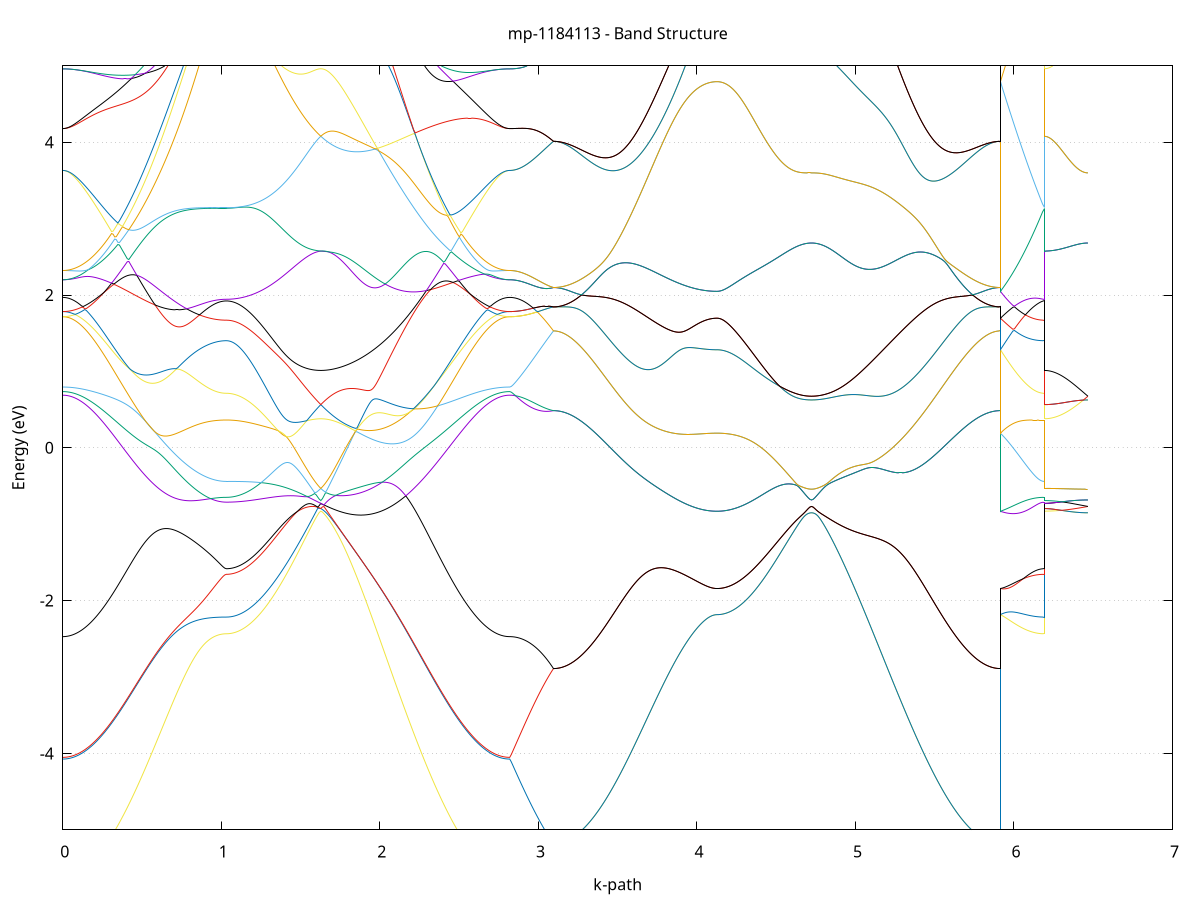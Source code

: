 set title 'mp-1184113 - Band Structure'
set xlabel 'k-path'
set ylabel 'Energy (eV)'
set grid y
set yrange [-5:5]
set terminal png size 800,600
set output 'mp-1184113_bands_gnuplot.png'
plot '-' using 1:2 with lines notitle, '-' using 1:2 with lines notitle, '-' using 1:2 with lines notitle, '-' using 1:2 with lines notitle, '-' using 1:2 with lines notitle, '-' using 1:2 with lines notitle, '-' using 1:2 with lines notitle, '-' using 1:2 with lines notitle, '-' using 1:2 with lines notitle, '-' using 1:2 with lines notitle, '-' using 1:2 with lines notitle, '-' using 1:2 with lines notitle, '-' using 1:2 with lines notitle, '-' using 1:2 with lines notitle, '-' using 1:2 with lines notitle, '-' using 1:2 with lines notitle, '-' using 1:2 with lines notitle, '-' using 1:2 with lines notitle, '-' using 1:2 with lines notitle, '-' using 1:2 with lines notitle, '-' using 1:2 with lines notitle, '-' using 1:2 with lines notitle, '-' using 1:2 with lines notitle, '-' using 1:2 with lines notitle, '-' using 1:2 with lines notitle, '-' using 1:2 with lines notitle, '-' using 1:2 with lines notitle, '-' using 1:2 with lines notitle, '-' using 1:2 with lines notitle, '-' using 1:2 with lines notitle, '-' using 1:2 with lines notitle, '-' using 1:2 with lines notitle, '-' using 1:2 with lines notitle, '-' using 1:2 with lines notitle, '-' using 1:2 with lines notitle, '-' using 1:2 with lines notitle, '-' using 1:2 with lines notitle, '-' using 1:2 with lines notitle, '-' using 1:2 with lines notitle, '-' using 1:2 with lines notitle, '-' using 1:2 with lines notitle, '-' using 1:2 with lines notitle, '-' using 1:2 with lines notitle, '-' using 1:2 with lines notitle, '-' using 1:2 with lines notitle, '-' using 1:2 with lines notitle, '-' using 1:2 with lines notitle, '-' using 1:2 with lines notitle
0.000000 -25.000020
0.009922 -24.999920
0.019844 -24.999820
0.029766 -24.999620
0.039688 -24.999220
0.049610 -24.998820
0.059532 -24.998320
0.069454 -24.997720
0.079376 -24.997120
0.089298 -24.996320
0.099220 -24.995420
0.109142 -24.994520
0.119064 -24.993520
0.128986 -24.992320
0.138908 -24.991120
0.148830 -24.989820
0.158752 -24.988520
0.168674 -24.987020
0.178596 -24.985420
0.188518 -24.983820
0.198440 -24.982120
0.208362 -24.980320
0.218284 -24.978420
0.228206 -24.976520
0.238128 -24.974420
0.248050 -24.972320
0.257972 -24.970120
0.267894 -24.967920
0.277816 -24.965520
0.287738 -24.963120
0.297660 -24.960720
0.307582 -24.958120
0.317504 -24.955520
0.327426 -24.952820
0.337348 -24.950120
0.347270 -24.947320
0.357192 -24.944420
0.367114 -24.941520
0.377036 -24.938620
0.386958 -24.935620
0.396880 -24.932520
0.406802 -24.929420
0.416725 -24.926320
0.426647 -24.923120
0.436569 -24.919920
0.446491 -24.916620
0.456413 -24.913420
0.466335 -24.910220
0.476257 -24.906920
0.486179 -24.903720
0.496101 -24.900520
0.506023 -24.897320
0.515945 -24.894220
0.525867 -24.891220
0.535789 -24.888420
0.545711 -24.885720
0.555633 -24.883220
0.565555 -24.881020
0.575477 -24.879220
0.585399 -24.877820
0.595321 -24.876920
0.605243 -24.876620
0.615165 -24.876920
0.625087 -24.877920
0.635009 -24.879420
0.644931 -24.881520
0.654853 -24.884020
0.664775 -24.886820
0.674697 -24.890020
0.684619 -24.893320
0.694541 -24.896920
0.704463 -24.900520
0.714385 -24.904220
0.724307 -24.907920
0.734229 -24.911720
0.744151 -24.915420
0.754073 -24.919120
0.763995 -24.922820
0.773917 -24.926420
0.783839 -24.930020
0.793761 -24.933520
0.803683 -24.936920
0.813605 -24.940220
0.823527 -24.943420
0.833449 -24.946520
0.843371 -24.949520
0.853293 -24.952320
0.863215 -24.955020
0.873137 -24.957620
0.883059 -24.960420
0.892981 -24.963120
0.902903 -24.965620
0.912825 -24.967920
0.922747 -24.970120
0.932669 -24.972120
0.942591 -24.973920
0.952513 -24.975520
0.962435 -24.976920
0.972357 -24.978120
0.982279 -24.979220
0.992201 -24.980120
1.002123 -24.980720
1.012045 -24.981220
1.021967 -24.981520
1.031889 -24.981620
1.031889 -24.981620
1.041819 -24.981620
1.051748 -24.981420
1.061677 -24.981220
1.071607 -24.980920
1.081536 -24.980520
1.091465 -24.980020
1.101395 -24.979420
1.111324 -24.978720
1.121254 -24.977920
1.131183 -24.977120
1.141112 -24.976120
1.151042 -24.975120
1.160971 -24.974020
1.170900 -24.972720
1.180830 -24.971420
1.190759 -24.970120
1.200688 -24.968620
1.210618 -24.967020
1.220547 -24.965420
1.230476 -24.963720
1.240406 -24.961920
1.250335 -24.960020
1.260265 -24.958120
1.270194 -24.956020
1.280123 -24.953920
1.290053 -24.951820
1.299982 -24.949520
1.309911 -24.947220
1.319841 -24.944820
1.329770 -24.942320
1.339699 -24.939820
1.349629 -24.937220
1.359558 -24.934520
1.369487 -24.931820
1.379417 -24.929120
1.389346 -24.926220
1.399276 -24.923420
1.409205 -24.920420
1.419134 -24.917520
1.429064 -24.914520
1.438993 -24.911420
1.448922 -24.908420
1.458852 -24.905320
1.468781 -24.902220
1.478710 -24.899020
1.488640 -24.895920
1.498569 -24.892820
1.508498 -24.889820
1.518428 -24.886820
1.528357 -24.883820
1.538287 -24.881020
1.548216 -24.878220
1.558145 -24.875720
1.568075 -24.873420
1.578004 -24.871320
1.587933 -24.869520
1.597863 -24.868120
1.607792 -24.867120
1.617721 -24.866520
1.627651 -24.866320
1.627651 -24.866320
1.637580 -24.866520
1.647509 -24.867020
1.657439 -24.867820
1.667368 -24.868920
1.677298 -24.870120
1.687227 -24.871520
1.697156 -24.872920
1.707086 -24.874520
1.717015 -24.876020
1.726944 -24.877620
1.736874 -24.879120
1.746803 -24.880620
1.756732 -24.882120
1.766662 -24.883520
1.776591 -24.884820
1.786521 -24.886020
1.796450 -24.887120
1.806379 -24.888120
1.816309 -24.889020
1.826238 -24.889820
1.836167 -24.890420
1.846097 -24.890920
1.856026 -24.891320
1.865955 -24.891520
1.875885 -24.891620
1.885814 -24.891520
1.895743 -24.891420
1.905673 -24.891420
1.915602 -24.891320
1.925532 -24.891020
1.935461 -24.890520
1.945390 -24.889920
1.955320 -24.889120
1.965249 -24.888220
1.975178 -24.887120
1.985108 -24.885820
1.995037 -24.884420
2.004966 -24.882820
2.014896 -24.881120
2.024825 -24.879320
2.034755 -24.877320
2.044684 -24.875120
2.054613 -24.872820
2.064543 -24.870420
2.074472 -24.867920
2.084401 -24.865220
2.094331 -24.862520
2.104260 -24.859620
2.114189 -24.856620
2.124119 -24.853520
2.134048 -24.850320
2.143977 -24.847120
2.153907 -24.843720
2.163836 -24.840320
2.173766 -24.841220
2.183695 -24.845020
2.193624 -24.848920
2.203554 -24.852720
2.213483 -24.856620
2.223412 -24.860420
2.233342 -24.864320
2.243271 -24.868120
2.253200 -24.871920
2.263130 -24.875720
2.273059 -24.879520
2.282989 -24.883320
2.292918 -24.887020
2.302847 -24.890720
2.312777 -24.894320
2.322706 -24.898020
2.332635 -24.901620
2.342565 -24.905120
2.352494 -24.908620
2.362423 -24.912120
2.372353 -24.915620
2.382282 -24.919020
2.392211 -24.922320
2.402141 -24.925620
2.412070 -24.928820
2.422000 -24.932020
2.431929 -24.935120
2.441858 -24.938220
2.451788 -24.941220
2.461717 -24.944220
2.471646 -24.947120
2.481576 -24.949920
2.491505 -24.952720
2.501434 -24.955420
2.511364 -24.958020
2.521293 -24.960620
2.531222 -24.963020
2.541152 -24.965520
2.551081 -24.967820
2.561011 -24.970120
2.570940 -24.972320
2.580869 -24.974420
2.590799 -24.976420
2.600728 -24.978420
2.610657 -24.980320
2.620587 -24.982120
2.630516 -24.983820
2.640445 -24.985420
2.650375 -24.987020
2.660304 -24.988420
2.670234 -24.989820
2.680163 -24.991120
2.690092 -24.992320
2.700022 -24.993520
2.709951 -24.994520
2.719880 -24.995420
2.729810 -24.996320
2.739739 -24.997120
2.749668 -24.997720
2.759598 -24.998320
2.769527 -24.998820
2.779457 -24.999220
2.789386 -24.999620
2.799315 -24.999820
2.809245 -24.999920
2.819174 -25.000020
2.819174 -25.000020
2.829034 -24.999920
2.838893 -24.999520
2.848753 -24.998920
2.858612 -24.998120
2.868472 -24.997120
2.878331 -24.995920
2.888191 -24.994420
2.898051 -24.992720
2.907910 -24.990720
2.917770 -24.988620
2.927629 -24.986220
2.937489 -24.983620
2.947349 -24.980820
2.957208 -24.977720
2.967068 -24.974520
2.976927 -24.971020
2.986787 -24.967420
2.996647 -24.963520
3.006506 -24.959420
3.016366 -24.955120
3.026225 -24.950620
3.036085 -24.946020
3.045945 -24.941120
3.055804 -24.936020
3.065664 -24.930820
3.075523 -24.925420
3.085383 -24.919720
3.095242 -24.914020
3.095242 -24.914020
3.105164 -24.913920
3.115086 -24.913820
3.125008 -24.913720
3.134930 -24.913520
3.144853 -24.913220
3.154775 -24.912920
3.164697 -24.912520
3.174619 -24.912120
3.184541 -24.911620
3.194463 -24.911120
3.204385 -24.910520
3.214307 -24.909820
3.224229 -24.909120
3.234151 -24.908420
3.244073 -24.907620
3.253995 -24.906720
3.263917 -24.905820
3.273839 -24.904820
3.283761 -24.903820
3.293683 -24.902820
3.303605 -24.901720
3.313527 -24.900620
3.323449 -24.899420
3.333371 -24.898220
3.343293 -24.897020
3.353215 -24.895720
3.363137 -24.894520
3.373059 -24.893120
3.382981 -24.891820
3.392903 -24.890420
3.402825 -24.889120
3.412747 -24.887720
3.422669 -24.886320
3.432591 -24.884920
3.442513 -24.883520
3.452435 -24.882120
3.462357 -24.880720
3.472279 -24.879320
3.482201 -24.877920
3.492123 -24.876620
3.502045 -24.875320
3.511967 -24.874020
3.521889 -24.872820
3.531811 -24.871620
3.541733 -24.870520
3.551655 -24.869520
3.561577 -24.868520
3.571499 -24.867620
3.581421 -24.866820
3.591343 -24.866120
3.601265 -24.865520
3.611187 -24.865120
3.621109 -24.864720
3.631031 -24.864520
3.640953 -24.864520
3.650875 -24.864620
3.660797 -24.864920
3.670719 -24.865320
3.680641 -24.865920
3.690563 -24.866720
3.700485 -24.867720
3.710407 -24.868920
3.720329 -24.870220
3.730251 -24.871720
3.740173 -24.873420
3.750095 -24.875320
3.760017 -24.877320
3.769939 -24.879420
3.779861 -24.881720
3.789783 -24.884220
3.799705 -24.886720
3.809627 -24.889420
3.819549 -24.892120
3.829471 -24.894920
3.839393 -24.897820
3.849315 -24.900720
3.859237 -24.903720
3.869159 -24.906720
3.879081 -24.909620
3.889003 -24.912620
3.898925 -24.915520
3.908847 -24.918520
3.918769 -24.921320
3.928691 -24.924120
3.938614 -24.926920
3.948536 -24.929520
3.958458 -24.932120
3.968380 -24.934520
3.978302 -24.936920
3.988224 -24.939120
3.998146 -24.941220
4.008068 -24.943220
4.017990 -24.945120
4.027912 -24.946820
4.037834 -24.948320
4.047756 -24.949720
4.057678 -24.951020
4.067600 -24.952020
4.077522 -24.953020
4.087444 -24.953720
4.097366 -24.954320
4.107288 -24.954720
4.117210 -24.955020
4.127132 -24.955120
4.127132 -24.955120
4.137061 -24.955020
4.146990 -24.954920
4.156920 -24.954720
4.166849 -24.954420
4.176779 -24.954020
4.186708 -24.953620
4.196637 -24.953020
4.206567 -24.952420
4.216496 -24.951720
4.226425 -24.950920
4.236355 -24.950020
4.246284 -24.949120
4.256213 -24.948120
4.266143 -24.946920
4.276072 -24.945820
4.286001 -24.944520
4.295931 -24.943220
4.305860 -24.941820
4.315790 -24.940320
4.325719 -24.938720
4.335648 -24.937120
4.345578 -24.935420
4.355507 -24.933620
4.365436 -24.931820
4.375366 -24.929920
4.385295 -24.927920
4.395224 -24.925920
4.405154 -24.923820
4.415083 -24.921720
4.425012 -24.919520
4.434942 -24.917220
4.444871 -24.914920
4.454801 -24.912620
4.464730 -24.910220
4.474659 -24.907820
4.484589 -24.905420
4.494518 -24.902920
4.504447 -24.900420
4.514377 -24.897820
4.524306 -24.895320
4.534235 -24.892820
4.544165 -24.890220
4.554094 -24.887720
4.564023 -24.885220
4.573953 -24.882720
4.583882 -24.880220
4.593812 -24.877820
4.603741 -24.875520
4.613670 -24.873220
4.623600 -24.871120
4.633529 -24.869120
4.643458 -24.867220
4.653388 -24.865520
4.663317 -24.863920
4.673246 -24.862620
4.683176 -24.861520
4.693105 -24.860720
4.703035 -24.860120
4.712964 -24.859720
4.722893 -24.859620
4.722893 -24.859620
4.732823 -24.859720
4.742752 -24.860020
4.752681 -24.860520
4.762611 -24.861220
4.772540 -24.861920
4.782469 -24.862820
4.792399 -24.863720
4.802328 -24.864620
4.812257 -24.865620
4.822187 -24.866520
4.832116 -24.867520
4.842046 -24.868320
4.851975 -24.869220
4.861904 -24.869920
4.871834 -24.870620
4.881763 -24.871220
4.891692 -24.871720
4.901622 -24.872120
4.911551 -24.872420
4.921480 -24.872620
4.931410 -24.872720
4.941339 -24.872720
4.951269 -24.872620
4.961198 -24.872420
4.971127 -24.872220
4.981057 -24.871920
4.990986 -24.871520
5.000915 -24.871220
5.010845 -24.870820
5.020774 -24.870420
5.030703 -24.870120
5.040633 -24.869720
5.050562 -24.869420
5.060491 -24.869120
5.070421 -24.868720
5.080350 -24.868420
5.090280 -24.868020
5.100209 -24.867520
5.110138 -24.867120
5.120068 -24.866620
5.129997 -24.866120
5.139926 -24.865520
5.149856 -24.864920
5.159785 -24.864320
5.169714 -24.863720
5.179644 -24.863120
5.189573 -24.862420
5.199502 -24.861820
5.209432 -24.861220
5.219361 -24.860720
5.229291 -24.860120
5.239220 -24.859620
5.249149 -24.859220
5.259079 -24.858820
5.269008 -24.858520
5.278937 -24.858220
5.288867 -24.858020
5.298796 -24.857920
5.308725 -24.857920
5.318655 -24.858020
5.328584 -24.858220
5.338514 -24.858420
5.348443 -24.858820
5.358372 -24.859220
5.368302 -24.859820
5.378231 -24.860420
5.388160 -24.861120
5.398090 -24.861920
5.408019 -24.862820
5.417948 -24.863720
5.427878 -24.864720
5.437807 -24.865820
5.447736 -24.866920
5.457666 -24.868120
5.467595 -24.869420
5.477525 -24.870620
5.487454 -24.872020
5.497383 -24.873320
5.507313 -24.874720
5.517242 -24.876120
5.527171 -24.877520
5.537101 -24.878920
5.547030 -24.880320
5.556959 -24.881820
5.566889 -24.883220
5.576818 -24.884720
5.586748 -24.886120
5.596677 -24.887520
5.606606 -24.888920
5.616536 -24.890320
5.626465 -24.891720
5.636394 -24.893120
5.646324 -24.894420
5.656253 -24.895720
5.666182 -24.897020
5.676112 -24.898220
5.686041 -24.899420
5.695970 -24.900620
5.705900 -24.901720
5.715829 -24.902820
5.725759 -24.903820
5.735688 -24.904820
5.745617 -24.905820
5.755547 -24.906720
5.765476 -24.907520
5.775405 -24.908320
5.785335 -24.909120
5.795264 -24.909820
5.805193 -24.910520
5.815123 -24.911120
5.825052 -24.911620
5.834982 -24.912120
5.844911 -24.912520
5.854840 -24.912920
5.864770 -24.913220
5.874699 -24.913520
5.884628 -24.913720
5.894558 -24.913820
5.904487 -24.913920
5.914416 -24.914020
5.914416 -24.955120
5.924276 -24.955620
5.934136 -24.956320
5.943995 -24.957320
5.953855 -24.958420
5.963714 -24.959720
5.973574 -24.961120
5.983434 -24.962520
5.993293 -24.963920
6.003153 -24.965420
6.013012 -24.966820
6.022872 -24.968220
6.032731 -24.969620
6.042591 -24.971020
6.052451 -24.972320
6.062310 -24.973520
6.072170 -24.974620
6.082029 -24.975720
6.091889 -24.976720
6.101749 -24.977620
6.111608 -24.978420
6.121468 -24.979220
6.131327 -24.979820
6.141187 -24.980420
6.151047 -24.980820
6.160906 -24.981120
6.170766 -24.981420
6.180625 -24.981520
6.190485 -24.981620
6.190485 -24.866320
6.200344 -24.866220
6.210204 -24.866020
6.220064 -24.865720
6.229923 -24.865320
6.239783 -24.864720
6.249642 -24.864020
6.259502 -24.863220
6.269362 -24.862320
6.279221 -24.861220
6.289081 -24.860020
6.298940 -24.858720
6.308800 -24.857320
6.318660 -24.855720
6.328519 -24.854120
6.338379 -24.852320
6.348238 -24.853120
6.358098 -24.854120
6.367957 -24.855020
6.377817 -24.855920
6.387677 -24.856720
6.397536 -24.857420
6.407396 -24.858020
6.417255 -24.858520
6.427115 -24.858920
6.436975 -24.859220
6.446834 -24.859420
6.456694 -24.859620
6.466553 -24.859620
e
0.000000 -24.716020
0.009922 -24.716020
0.019844 -24.716020
0.029766 -24.716120
0.039688 -24.716120
0.049610 -24.716320
0.059532 -24.716420
0.069454 -24.716520
0.079376 -24.716720
0.089298 -24.716920
0.099220 -24.717220
0.109142 -24.717420
0.119064 -24.717720
0.128986 -24.718120
0.138908 -24.718520
0.148830 -24.718920
0.158752 -24.719320
0.168674 -24.719820
0.178596 -24.720420
0.188518 -24.721020
0.198440 -24.721620
0.208362 -24.722420
0.218284 -24.723120
0.228206 -24.724020
0.238128 -24.724920
0.248050 -24.725920
0.257972 -24.726920
0.267894 -24.728120
0.277816 -24.729320
0.287738 -24.730720
0.297660 -24.732120
0.307582 -24.733620
0.317504 -24.735220
0.327426 -24.737020
0.337348 -24.738820
0.347270 -24.740820
0.357192 -24.742820
0.367114 -24.745020
0.377036 -24.747320
0.386958 -24.749820
0.396880 -24.752320
0.406802 -24.755020
0.416725 -24.757820
0.426647 -24.760720
0.436569 -24.763720
0.446491 -24.766820
0.456413 -24.770020
0.466335 -24.773320
0.476257 -24.776620
0.486179 -24.780020
0.496101 -24.783420
0.506023 -24.786920
0.515945 -24.790320
0.525867 -24.793720
0.535789 -24.797020
0.545711 -24.800220
0.555633 -24.804520
0.565555 -24.810020
0.575477 -24.815520
0.585399 -24.821120
0.595321 -24.826720
0.605243 -24.832320
0.615165 -24.837820
0.625087 -24.843420
0.635009 -24.849020
0.644931 -24.854520
0.654853 -24.860020
0.664775 -24.865520
0.674697 -24.870920
0.684619 -24.876220
0.694541 -24.881520
0.704463 -24.886720
0.714385 -24.891820
0.724307 -24.896820
0.734229 -24.901720
0.744151 -24.906520
0.754073 -24.911320
0.763995 -24.915920
0.773917 -24.920320
0.783839 -24.924720
0.793761 -24.928920
0.803683 -24.933020
0.813605 -24.937020
0.823527 -24.940820
0.833449 -24.944420
0.843371 -24.948020
0.853293 -24.951320
0.863215 -24.954520
0.873137 -24.957520
0.883059 -24.960120
0.892981 -24.962420
0.902903 -24.964620
0.912825 -24.966620
0.922747 -24.968520
0.932669 -24.970220
0.942591 -24.971820
0.952513 -24.973220
0.962435 -24.974420
0.972357 -24.975520
0.982279 -24.976420
0.992201 -24.977220
1.002123 -24.977720
1.012045 -24.978220
1.021967 -24.978420
1.031889 -24.978520
1.031889 -24.978520
1.041819 -24.978420
1.051748 -24.978320
1.061677 -24.978120
1.071607 -24.977720
1.081536 -24.977320
1.091465 -24.976820
1.101395 -24.976120
1.111324 -24.975420
1.121254 -24.974620
1.131183 -24.973720
1.141112 -24.972720
1.151042 -24.971620
1.160971 -24.970420
1.170900 -24.969220
1.180830 -24.967820
1.190759 -24.966320
1.200688 -24.964820
1.210618 -24.963120
1.220547 -24.961420
1.230476 -24.959620
1.240406 -24.957720
1.250335 -24.955720
1.260265 -24.953720
1.270194 -24.951520
1.280123 -24.949320
1.290053 -24.947020
1.299982 -24.944620
1.309911 -24.942120
1.319841 -24.939520
1.329770 -24.936920
1.339699 -24.934220
1.349629 -24.931420
1.359558 -24.928620
1.369487 -24.925720
1.379417 -24.922720
1.389346 -24.919720
1.399276 -24.916620
1.409205 -24.913420
1.419134 -24.910120
1.429064 -24.906920
1.438993 -24.903520
1.448922 -24.900120
1.458852 -24.896620
1.468781 -24.893120
1.478710 -24.889620
1.488640 -24.886020
1.498569 -24.882320
1.508498 -24.878720
1.518428 -24.875020
1.528357 -24.871220
1.538287 -24.867420
1.548216 -24.863620
1.558145 -24.859820
1.568075 -24.855920
1.578004 -24.852020
1.587933 -24.848120
1.597863 -24.844220
1.607792 -24.840320
1.617721 -24.836420
1.627651 -24.832520
1.627651 -24.832520
1.637580 -24.836320
1.647509 -24.840120
1.657439 -24.843820
1.667368 -24.847320
1.677298 -24.850820
1.687227 -24.854120
1.697156 -24.857320
1.707086 -24.860420
1.717015 -24.863420
1.726944 -24.866220
1.736874 -24.868920
1.746803 -24.871520
1.756732 -24.873920
1.766662 -24.876120
1.776591 -24.878320
1.786521 -24.880220
1.796450 -24.882020
1.806379 -24.883720
1.816309 -24.885220
1.826238 -24.886620
1.836167 -24.887720
1.846097 -24.888820
1.856026 -24.889620
1.865955 -24.890320
1.875885 -24.890820
1.885814 -24.891220
1.895743 -24.891320
1.905673 -24.891020
1.915602 -24.890420
1.925532 -24.889820
1.935461 -24.888920
1.945390 -24.888020
1.955320 -24.886820
1.965249 -24.885520
1.975178 -24.884120
1.985108 -24.882520
1.995037 -24.880720
2.004966 -24.878820
2.014896 -24.876820
2.024825 -24.874620
2.034755 -24.872320
2.044684 -24.869820
2.054613 -24.867220
2.064543 -24.864420
2.074472 -24.861620
2.084401 -24.858620
2.094331 -24.855420
2.104260 -24.852220
2.114189 -24.848820
2.124119 -24.845420
2.134048 -24.841820
2.143977 -24.838220
2.153907 -24.834420
2.163836 -24.837320
2.173766 -24.836820
2.183695 -24.833320
2.193624 -24.829720
2.203554 -24.826020
2.213483 -24.822320
2.223412 -24.818620
2.233342 -24.814920
2.243271 -24.811220
2.253200 -24.807520
2.263130 -24.803720
2.273059 -24.800020
2.282989 -24.796420
2.292918 -24.792720
2.302847 -24.789120
2.312777 -24.785620
2.322706 -24.782120
2.332635 -24.778620
2.342565 -24.775320
2.352494 -24.772020
2.362423 -24.768820
2.372353 -24.765720
2.382282 -24.762720
2.392211 -24.759820
2.402141 -24.757020
2.412070 -24.754320
2.422000 -24.751720
2.431929 -24.749220
2.441858 -24.746920
2.451788 -24.744620
2.461717 -24.742520
2.471646 -24.740520
2.481576 -24.738620
2.491505 -24.736820
2.501434 -24.735120
2.511364 -24.733520
2.521293 -24.732020
2.531222 -24.730620
2.541152 -24.729320
2.551081 -24.728120
2.561011 -24.726920
2.570940 -24.725920
2.580869 -24.724920
2.590799 -24.724020
2.600728 -24.723120
2.610657 -24.722420
2.620587 -24.721620
2.630516 -24.721020
2.640445 -24.720420
2.650375 -24.719820
2.660304 -24.719320
2.670234 -24.718920
2.680163 -24.718520
2.690092 -24.718120
2.700022 -24.717720
2.709951 -24.717420
2.719880 -24.717220
2.729810 -24.716920
2.739739 -24.716720
2.749668 -24.716520
2.759598 -24.716420
2.769527 -24.716320
2.779457 -24.716120
2.789386 -24.716120
2.799315 -24.716020
2.809245 -24.716020
2.819174 -24.716020
2.819174 -24.716020
2.829034 -24.718020
2.838893 -24.723220
2.848753 -24.729920
2.858612 -24.737420
2.868472 -24.745220
2.878331 -24.753220
2.888191 -24.761320
2.898051 -24.769420
2.907910 -24.777520
2.917770 -24.785620
2.927629 -24.793620
2.937489 -24.801620
2.947349 -24.809520
2.957208 -24.817320
2.967068 -24.825020
2.976927 -24.832620
2.986787 -24.840120
2.996647 -24.847520
3.006506 -24.854820
3.016366 -24.861920
3.026225 -24.869020
3.036085 -24.875820
3.045945 -24.882620
3.055804 -24.889220
3.065664 -24.895620
3.075523 -24.901920
3.085383 -24.908020
3.095242 -24.914020
3.095242 -24.914020
3.105164 -24.913920
3.115086 -24.913820
3.125008 -24.913720
3.134930 -24.913520
3.144853 -24.913220
3.154775 -24.912920
3.164697 -24.912520
3.174619 -24.912120
3.184541 -24.911620
3.194463 -24.911120
3.204385 -24.910520
3.214307 -24.909820
3.224229 -24.909120
3.234151 -24.908420
3.244073 -24.907520
3.253995 -24.906720
3.263917 -24.905820
3.273839 -24.904820
3.283761 -24.903820
3.293683 -24.902820
3.303605 -24.901720
3.313527 -24.900620
3.323449 -24.899420
3.333371 -24.898220
3.343293 -24.897020
3.353215 -24.895720
3.363137 -24.894520
3.373059 -24.893120
3.382981 -24.891820
3.392903 -24.890420
3.402825 -24.889120
3.412747 -24.887720
3.422669 -24.886320
3.432591 -24.884920
3.442513 -24.883520
3.452435 -24.882120
3.462357 -24.880720
3.472279 -24.879320
3.482201 -24.877920
3.492123 -24.876620
3.502045 -24.875320
3.511967 -24.874020
3.521889 -24.872820
3.531811 -24.871620
3.541733 -24.870520
3.551655 -24.869520
3.561577 -24.868520
3.571499 -24.867620
3.581421 -24.866820
3.591343 -24.866120
3.601265 -24.865520
3.611187 -24.865120
3.621109 -24.864720
3.631031 -24.864520
3.640953 -24.864520
3.650875 -24.864620
3.660797 -24.864920
3.670719 -24.865320
3.680641 -24.865920
3.690563 -24.866720
3.700485 -24.867720
3.710407 -24.868920
3.720329 -24.870220
3.730251 -24.871720
3.740173 -24.873420
3.750095 -24.875320
3.760017 -24.877320
3.769939 -24.879420
3.779861 -24.881720
3.789783 -24.884220
3.799705 -24.886720
3.809627 -24.889420
3.819549 -24.892120
3.829471 -24.894920
3.839393 -24.897820
3.849315 -24.900720
3.859237 -24.903720
3.869159 -24.906720
3.879081 -24.909620
3.889003 -24.912620
3.898925 -24.915520
3.908847 -24.918520
3.918769 -24.921320
3.928691 -24.924120
3.938614 -24.926920
3.948536 -24.929520
3.958458 -24.932120
3.968380 -24.934520
3.978302 -24.936920
3.988224 -24.939120
3.998146 -24.941220
4.008068 -24.943220
4.017990 -24.945120
4.027912 -24.946820
4.037834 -24.948320
4.047756 -24.949720
4.057678 -24.950920
4.067600 -24.952020
4.077522 -24.953020
4.087444 -24.953720
4.097366 -24.954320
4.107288 -24.954720
4.117210 -24.955020
4.127132 -24.955120
4.127132 -24.955120
4.137061 -24.955020
4.146990 -24.954920
4.156920 -24.954720
4.166849 -24.954420
4.176779 -24.954020
4.186708 -24.953620
4.196637 -24.953020
4.206567 -24.952420
4.216496 -24.951720
4.226425 -24.950920
4.236355 -24.950020
4.246284 -24.949120
4.256213 -24.948120
4.266143 -24.946920
4.276072 -24.945820
4.286001 -24.944520
4.295931 -24.943220
4.305860 -24.941720
4.315790 -24.940320
4.325719 -24.938720
4.335648 -24.937120
4.345578 -24.935420
4.355507 -24.933620
4.365436 -24.931820
4.375366 -24.929920
4.385295 -24.927920
4.395224 -24.925920
4.405154 -24.923820
4.415083 -24.921720
4.425012 -24.919520
4.434942 -24.917220
4.444871 -24.914920
4.454801 -24.912620
4.464730 -24.910220
4.474659 -24.907820
4.484589 -24.905420
4.494518 -24.902920
4.504447 -24.900420
4.514377 -24.897820
4.524306 -24.895320
4.534235 -24.892820
4.544165 -24.890220
4.554094 -24.887720
4.564023 -24.885220
4.573953 -24.882720
4.583882 -24.880220
4.593812 -24.877820
4.603741 -24.875520
4.613670 -24.873220
4.623600 -24.871120
4.633529 -24.869120
4.643458 -24.867220
4.653388 -24.865520
4.663317 -24.863920
4.673246 -24.862620
4.683176 -24.861520
4.693105 -24.860720
4.703035 -24.860120
4.712964 -24.859720
4.722893 -24.859620
4.722893 -24.859620
4.732823 -24.859720
4.742752 -24.860020
4.752681 -24.860520
4.762611 -24.861220
4.772540 -24.861920
4.782469 -24.862820
4.792399 -24.863720
4.802328 -24.864620
4.812257 -24.865620
4.822187 -24.866520
4.832116 -24.867520
4.842046 -24.868320
4.851975 -24.869220
4.861904 -24.869920
4.871834 -24.870620
4.881763 -24.871220
4.891692 -24.871720
4.901622 -24.872120
4.911551 -24.872420
4.921480 -24.872620
4.931410 -24.872720
4.941339 -24.872720
4.951269 -24.872620
4.961198 -24.872420
4.971127 -24.872220
4.981057 -24.871920
4.990986 -24.871520
5.000915 -24.871220
5.010845 -24.870820
5.020774 -24.870420
5.030703 -24.870120
5.040633 -24.869720
5.050562 -24.869420
5.060491 -24.869120
5.070421 -24.868720
5.080350 -24.868420
5.090280 -24.868020
5.100209 -24.867520
5.110138 -24.867120
5.120068 -24.866620
5.129997 -24.866120
5.139926 -24.865520
5.149856 -24.864920
5.159785 -24.864320
5.169714 -24.863720
5.179644 -24.863120
5.189573 -24.862420
5.199502 -24.861820
5.209432 -24.861220
5.219361 -24.860720
5.229291 -24.860120
5.239220 -24.859620
5.249149 -24.859220
5.259079 -24.858820
5.269008 -24.858420
5.278937 -24.858220
5.288867 -24.858020
5.298796 -24.857920
5.308725 -24.857920
5.318655 -24.858020
5.328584 -24.858220
5.338514 -24.858420
5.348443 -24.858820
5.358372 -24.859220
5.368302 -24.859820
5.378231 -24.860420
5.388160 -24.861120
5.398090 -24.861920
5.408019 -24.862820
5.417948 -24.863720
5.427878 -24.864720
5.437807 -24.865820
5.447736 -24.866920
5.457666 -24.868120
5.467595 -24.869420
5.477525 -24.870620
5.487454 -24.872020
5.497383 -24.873320
5.507313 -24.874720
5.517242 -24.876120
5.527171 -24.877520
5.537101 -24.878920
5.547030 -24.880320
5.556959 -24.881820
5.566889 -24.883220
5.576818 -24.884720
5.586748 -24.886120
5.596677 -24.887520
5.606606 -24.888920
5.616536 -24.890320
5.626465 -24.891720
5.636394 -24.893120
5.646324 -24.894420
5.656253 -24.895720
5.666182 -24.897020
5.676112 -24.898220
5.686041 -24.899420
5.695970 -24.900620
5.705900 -24.901720
5.715829 -24.902820
5.725759 -24.903820
5.735688 -24.904820
5.745617 -24.905820
5.755547 -24.906720
5.765476 -24.907520
5.775405 -24.908320
5.785335 -24.909120
5.795264 -24.909820
5.805193 -24.910520
5.815123 -24.911120
5.825052 -24.911620
5.834982 -24.912120
5.844911 -24.912520
5.854840 -24.912920
5.864770 -24.913220
5.874699 -24.913520
5.884628 -24.913720
5.894558 -24.913820
5.904487 -24.913920
5.914416 -24.914020
5.914416 -24.955120
5.924276 -24.954820
5.934136 -24.954920
5.943995 -24.955220
5.953855 -24.955920
5.963714 -24.956720
5.973574 -24.957820
5.983434 -24.958920
5.993293 -24.960220
6.003153 -24.961620
6.013012 -24.963020
6.022872 -24.964420
6.032731 -24.965820
6.042591 -24.967220
6.052451 -24.968520
6.062310 -24.969820
6.072170 -24.971020
6.082029 -24.972220
6.091889 -24.973220
6.101749 -24.974220
6.111608 -24.975120
6.121468 -24.975920
6.131327 -24.976620
6.141187 -24.977120
6.151047 -24.977620
6.160906 -24.978020
6.170766 -24.978320
6.180625 -24.978420
6.190485 -24.978520
6.190485 -24.832520
6.200344 -24.832820
6.210204 -24.833520
6.220064 -24.834620
6.229923 -24.836020
6.239783 -24.837520
6.249642 -24.839020
6.259502 -24.840620
6.269362 -24.842220
6.279221 -24.843820
6.289081 -24.845320
6.298940 -24.846820
6.308800 -24.848220
6.318660 -24.849520
6.328519 -24.850820
6.338379 -24.852020
6.348238 -24.853120
6.358098 -24.854120
6.367957 -24.855020
6.377817 -24.855920
6.387677 -24.856720
6.397536 -24.857420
6.407396 -24.858020
6.417255 -24.858520
6.427115 -24.858920
6.436975 -24.859220
6.446834 -24.859420
6.456694 -24.859620
6.466553 -24.859620
e
0.000000 -24.681720
0.009922 -24.681720
0.019844 -24.681720
0.029766 -24.681820
0.039688 -24.681920
0.049610 -24.682020
0.059532 -24.682220
0.069454 -24.682420
0.079376 -24.682620
0.089298 -24.682920
0.099220 -24.683220
0.109142 -24.683520
0.119064 -24.683920
0.128986 -24.684420
0.138908 -24.684820
0.148830 -24.685420
0.158752 -24.686020
0.168674 -24.686620
0.178596 -24.687320
0.188518 -24.688120
0.198440 -24.689020
0.208362 -24.689920
0.218284 -24.690920
0.228206 -24.692020
0.238128 -24.693220
0.248050 -24.694520
0.257972 -24.695920
0.267894 -24.697520
0.277816 -24.699120
0.287738 -24.700920
0.297660 -24.702820
0.307582 -24.704820
0.317504 -24.707020
0.327426 -24.709320
0.337348 -24.711720
0.347270 -24.714420
0.357192 -24.717220
0.367114 -24.720120
0.377036 -24.723220
0.386958 -24.726520
0.396880 -24.729920
0.406802 -24.733620
0.416725 -24.737320
0.426647 -24.741320
0.436569 -24.745420
0.446491 -24.749620
0.456413 -24.754120
0.466335 -24.758620
0.476257 -24.763320
0.486179 -24.768120
0.496101 -24.773020
0.506023 -24.778120
0.515945 -24.783220
0.525867 -24.788420
0.535789 -24.793720
0.545711 -24.799120
0.555633 -24.803120
0.565555 -24.805920
0.575477 -24.808220
0.585399 -24.810220
0.595321 -24.811620
0.605243 -24.812420
0.615165 -24.812620
0.625087 -24.812220
0.635009 -24.811120
0.644931 -24.809520
0.654853 -24.807420
0.664775 -24.804920
0.674697 -24.802120
0.684619 -24.799020
0.694541 -24.795720
0.704463 -24.792220
0.714385 -24.797120
0.724307 -24.801820
0.734229 -24.806520
0.744151 -24.811020
0.754073 -24.815520
0.763995 -24.819820
0.773917 -24.824020
0.783839 -24.828020
0.793761 -24.832020
0.803683 -24.835820
0.813605 -24.839520
0.823527 -24.843020
0.833449 -24.846420
0.843371 -24.849620
0.853293 -24.852720
0.863215 -24.855620
0.873137 -24.858420
0.883059 -24.861120
0.892981 -24.863520
0.902903 -24.865920
0.912825 -24.868020
0.922747 -24.870020
0.932669 -24.871820
0.942591 -24.873520
0.952513 -24.875020
0.962435 -24.876320
0.972357 -24.877420
0.982279 -24.878420
0.992201 -24.879220
1.002123 -24.879820
1.012045 -24.880220
1.021967 -24.880520
1.031889 -24.880620
1.031889 -24.880620
1.041819 -24.880520
1.051748 -24.880420
1.061677 -24.880220
1.071607 -24.879920
1.081536 -24.879620
1.091465 -24.879120
1.101395 -24.878620
1.111324 -24.878020
1.121254 -24.877320
1.131183 -24.876620
1.141112 -24.875820
1.151042 -24.874820
1.160971 -24.873920
1.170900 -24.872820
1.180830 -24.871720
1.190759 -24.870520
1.200688 -24.869220
1.210618 -24.867820
1.220547 -24.866420
1.230476 -24.864920
1.240406 -24.863420
1.250335 -24.861720
1.260265 -24.860020
1.270194 -24.858320
1.280123 -24.856520
1.290053 -24.854620
1.299982 -24.852720
1.309911 -24.850720
1.319841 -24.848720
1.329770 -24.846620
1.339699 -24.844520
1.349629 -24.842420
1.359558 -24.840220
1.369487 -24.837920
1.379417 -24.835720
1.389346 -24.833420
1.399276 -24.831120
1.409205 -24.828920
1.419134 -24.826620
1.429064 -24.824320
1.438993 -24.823120
1.448922 -24.822120
1.458852 -24.821220
1.468781 -24.820420
1.478710 -24.819820
1.488640 -24.819320
1.498569 -24.819020
1.508498 -24.818720
1.518428 -24.818620
1.528357 -24.818620
1.538287 -24.818720
1.548216 -24.818820
1.558145 -24.818820
1.568075 -24.818820
1.578004 -24.818720
1.587933 -24.818320
1.597863 -24.820420
1.607792 -24.824520
1.617721 -24.828520
1.627651 -24.832520
1.627651 -24.832520
1.637580 -24.828620
1.647509 -24.824720
1.657439 -24.820820
1.667368 -24.821520
1.677298 -24.823420
1.687227 -24.825220
1.697156 -24.827020
1.707086 -24.828720
1.717015 -24.830220
1.726944 -24.831720
1.736874 -24.833120
1.746803 -24.834320
1.756732 -24.835420
1.766662 -24.836420
1.776591 -24.837220
1.786521 -24.837820
1.796450 -24.838320
1.806379 -24.838720
1.816309 -24.838920
1.826238 -24.838920
1.836167 -24.838820
1.846097 -24.838420
1.856026 -24.837920
1.865955 -24.837320
1.875885 -24.836420
1.885814 -24.835420
1.895743 -24.834220
1.905673 -24.832820
1.915602 -24.831320
1.925532 -24.829520
1.935461 -24.827620
1.945390 -24.825520
1.955320 -24.823220
1.965249 -24.820820
1.975178 -24.818220
1.985108 -24.815420
1.995037 -24.812420
2.004966 -24.809320
2.014896 -24.806020
2.024825 -24.802520
2.034755 -24.799020
2.044684 -24.795220
2.054613 -24.796920
2.064543 -24.800320
2.074472 -24.803820
2.084401 -24.807420
2.094331 -24.811020
2.104260 -24.814720
2.114189 -24.818420
2.124119 -24.822120
2.134048 -24.825920
2.143977 -24.829720
2.153907 -24.833520
2.163836 -24.830620
2.173766 -24.826720
2.183695 -24.822720
2.193624 -24.818620
2.203554 -24.814520
2.213483 -24.810420
2.223412 -24.806220
2.233342 -24.802020
2.243271 -24.797720
2.253200 -24.793520
2.263130 -24.789220
2.273059 -24.785020
2.282989 -24.780720
2.292918 -24.776520
2.302847 -24.772320
2.312777 -24.768120
2.322706 -24.764020
2.332635 -24.759920
2.342565 -24.756020
2.352494 -24.752020
2.362423 -24.748220
2.372353 -24.744520
2.382282 -24.740820
2.392211 -24.737320
2.402141 -24.733820
2.412070 -24.730520
2.422000 -24.727320
2.431929 -24.724220
2.441858 -24.721320
2.451788 -24.718520
2.461717 -24.715820
2.471646 -24.713220
2.481576 -24.710820
2.491505 -24.708520
2.501434 -24.706320
2.511364 -24.704220
2.521293 -24.702320
2.531222 -24.700520
2.541152 -24.698820
2.551081 -24.697320
2.561011 -24.695820
2.570940 -24.694420
2.580869 -24.693120
2.590799 -24.692020
2.600728 -24.690920
2.610657 -24.689920
2.620587 -24.689020
2.630516 -24.688120
2.640445 -24.687320
2.650375 -24.686620
2.660304 -24.686020
2.670234 -24.685420
2.680163 -24.684820
2.690092 -24.684420
2.700022 -24.683920
2.709951 -24.683520
2.719880 -24.683220
2.729810 -24.682920
2.739739 -24.682620
2.749668 -24.682420
2.759598 -24.682220
2.769527 -24.682020
2.779457 -24.681920
2.789386 -24.681820
2.799315 -24.681720
2.809245 -24.681720
2.819174 -24.681720
2.819174 -24.681720
2.829034 -24.679620
2.838893 -24.674420
2.848753 -24.667520
2.858612 -24.660020
2.868472 -24.652020
2.878331 -24.643820
2.888191 -24.635620
2.898051 -24.627220
2.907910 -24.618920
2.917770 -24.610520
2.927629 -24.602220
2.937489 -24.593920
2.947349 -24.585620
2.957208 -24.577520
2.967068 -24.569320
2.976927 -24.561320
2.986787 -24.553420
2.996647 -24.545520
3.006506 -24.537720
3.016366 -24.530120
3.026225 -24.522620
3.036085 -24.515220
3.045945 -24.507920
3.055804 -24.500820
3.065664 -24.493820
3.075523 -24.487020
3.085383 -24.480320
3.095242 -24.473820
3.095242 -24.473820
3.105164 -24.473920
3.115086 -24.474020
3.125008 -24.474420
3.134930 -24.474820
3.144853 -24.475420
3.154775 -24.476220
3.164697 -24.477120
3.174619 -24.478220
3.184541 -24.479520
3.194463 -24.480920
3.204385 -24.482620
3.214307 -24.484520
3.224229 -24.486720
3.234151 -24.489120
3.244073 -24.491820
3.253995 -24.494720
3.263917 -24.497920
3.273839 -24.501220
3.283761 -24.504920
3.293683 -24.508720
3.303605 -24.512720
3.313527 -24.517020
3.323449 -24.521420
3.333371 -24.526020
3.343293 -24.530820
3.353215 -24.535720
3.363137 -24.540820
3.373059 -24.546120
3.382981 -24.551520
3.392903 -24.557120
3.402825 -24.562720
3.412747 -24.568620
3.422669 -24.574520
3.432591 -24.580520
3.442513 -24.586720
3.452435 -24.592920
3.462357 -24.599320
3.472279 -24.605720
3.482201 -24.612220
3.492123 -24.618820
3.502045 -24.625520
3.511967 -24.632220
3.521889 -24.639020
3.531811 -24.645820
3.541733 -24.652720
3.551655 -24.659620
3.561577 -24.666520
3.571499 -24.673420
3.581421 -24.680420
3.591343 -24.687320
3.601265 -24.694320
3.611187 -24.701220
3.621109 -24.708220
3.631031 -24.715120
3.640953 -24.721920
3.650875 -24.728820
3.660797 -24.735620
3.670719 -24.742320
3.680641 -24.749020
3.690563 -24.755620
3.700485 -24.762120
3.710407 -24.768620
3.720329 -24.774920
3.730251 -24.781220
3.740173 -24.787420
3.750095 -24.793520
3.760017 -24.799420
3.769939 -24.805320
3.779861 -24.811020
3.789783 -24.816620
3.799705 -24.822120
3.809627 -24.827420
3.819549 -24.832620
3.829471 -24.837620
3.839393 -24.842520
3.849315 -24.847320
3.859237 -24.851820
3.869159 -24.856320
3.879081 -24.860620
3.889003 -24.864720
3.898925 -24.868620
3.908847 -24.872420
3.918769 -24.876020
3.928691 -24.879520
3.938614 -24.882820
3.948536 -24.886020
3.958458 -24.888920
3.968380 -24.891720
3.978302 -24.894420
3.988224 -24.896820
3.998146 -24.899120
4.008068 -24.901320
4.017990 -24.903320
4.027912 -24.905120
4.037834 -24.906720
4.047756 -24.908120
4.057678 -24.909420
4.067600 -24.910520
4.077522 -24.911520
4.087444 -24.912320
4.097366 -24.912920
4.107288 -24.913320
4.117210 -24.913620
4.127132 -24.913720
4.127132 -24.913720
4.137061 -24.913620
4.146990 -24.913520
4.156920 -24.913320
4.166849 -24.913020
4.176779 -24.912620
4.186708 -24.912120
4.196637 -24.911520
4.206567 -24.910920
4.216496 -24.910220
4.226425 -24.909320
4.236355 -24.908420
4.246284 -24.907520
4.256213 -24.906420
4.266143 -24.905220
4.276072 -24.904020
4.286001 -24.902720
4.295931 -24.901320
4.305860 -24.899920
4.315790 -24.898320
4.325719 -24.896720
4.335648 -24.895020
4.345578 -24.893320
4.355507 -24.891520
4.365436 -24.889620
4.375366 -24.887620
4.385295 -24.885620
4.395224 -24.883520
4.405154 -24.881420
4.415083 -24.879220
4.425012 -24.876920
4.434942 -24.874620
4.444871 -24.872220
4.454801 -24.869920
4.464730 -24.867420
4.474659 -24.865020
4.484589 -24.862520
4.494518 -24.859920
4.504447 -24.857420
4.514377 -24.854920
4.524306 -24.852320
4.534235 -24.849820
4.544165 -24.847320
4.554094 -24.844820
4.564023 -24.842420
4.573953 -24.840020
4.583882 -24.837620
4.593812 -24.835420
4.603741 -24.833320
4.613670 -24.831320
4.623600 -24.829420
4.633529 -24.827720
4.643458 -24.826120
4.653388 -24.824820
4.663317 -24.823620
4.673246 -24.822620
4.683176 -24.821720
4.693105 -24.821120
4.703035 -24.820620
4.712964 -24.820320
4.722893 -24.820220
4.722893 -24.820220
4.732823 -24.820320
4.742752 -24.820620
4.752681 -24.821220
4.762611 -24.821920
4.772540 -24.822920
4.782469 -24.824120
4.792399 -24.825420
4.802328 -24.826920
4.812257 -24.828620
4.822187 -24.830320
4.832116 -24.832220
4.842046 -24.834020
4.851975 -24.835920
4.861904 -24.837820
4.871834 -24.839720
4.881763 -24.841520
4.891692 -24.843220
4.901622 -24.844920
4.911551 -24.846420
4.921480 -24.847920
4.931410 -24.849220
4.941339 -24.850420
4.951269 -24.851420
4.961198 -24.852320
4.971127 -24.852920
4.981057 -24.853420
4.990986 -24.853620
5.000915 -24.853520
5.010845 -24.853220
5.020774 -24.852620
5.030703 -24.851720
5.040633 -24.850520
5.050562 -24.849020
5.060491 -24.847320
5.070421 -24.845320
5.080350 -24.843020
5.090280 -24.840520
5.100209 -24.837820
5.110138 -24.834920
5.120068 -24.831820
5.129997 -24.828520
5.139926 -24.825020
5.149856 -24.821420
5.159785 -24.817520
5.169714 -24.813520
5.179644 -24.809320
5.189573 -24.805020
5.199502 -24.800520
5.209432 -24.795820
5.219361 -24.791120
5.229291 -24.786120
5.239220 -24.781120
5.249149 -24.775920
5.259079 -24.770520
5.269008 -24.765120
5.278937 -24.759620
5.288867 -24.753920
5.298796 -24.748120
5.308725 -24.742320
5.318655 -24.736320
5.328584 -24.730320
5.338514 -24.724220
5.348443 -24.718020
5.358372 -24.711720
5.368302 -24.705420
5.378231 -24.699020
5.388160 -24.692620
5.398090 -24.686220
5.408019 -24.679720
5.417948 -24.673220
5.427878 -24.666720
5.437807 -24.660120
5.447736 -24.653620
5.457666 -24.647120
5.467595 -24.640520
5.477525 -24.634020
5.487454 -24.627620
5.497383 -24.621120
5.507313 -24.614820
5.517242 -24.608420
5.527171 -24.602220
5.537101 -24.596020
5.547030 -24.589820
5.556959 -24.583820
5.566889 -24.577920
5.576818 -24.572020
5.586748 -24.566320
5.596677 -24.560720
5.606606 -24.555220
5.616536 -24.549920
5.626465 -24.544720
5.636394 -24.539620
5.646324 -24.534720
5.656253 -24.530020
5.666182 -24.525520
5.676112 -24.521120
5.686041 -24.516920
5.695970 -24.512920
5.705900 -24.509120
5.715829 -24.505520
5.725759 -24.502120
5.735688 -24.499020
5.745617 -24.496020
5.755547 -24.493220
5.765476 -24.490620
5.775405 -24.488320
5.785335 -24.486120
5.795264 -24.484120
5.805193 -24.482420
5.815123 -24.480820
5.825052 -24.479420
5.834982 -24.478220
5.844911 -24.477120
5.854840 -24.476220
5.864770 -24.475420
5.874699 -24.474820
5.884628 -24.474420
5.894558 -24.474020
5.904487 -24.473920
5.914416 -24.473820
5.914416 -24.913720
5.924276 -24.914120
5.934136 -24.914220
5.943995 -24.913920
5.953855 -24.913320
5.963714 -24.912320
5.973574 -24.911120
5.983434 -24.909720
5.993293 -24.908120
6.003153 -24.906320
6.013012 -24.904520
6.022872 -24.902620
6.032731 -24.900620
6.042591 -24.898720
6.052451 -24.896820
6.062310 -24.894920
6.072170 -24.893020
6.082029 -24.891220
6.091889 -24.889520
6.101749 -24.888020
6.111608 -24.886520
6.121468 -24.885220
6.131327 -24.884020
6.141187 -24.883020
6.151047 -24.882120
6.160906 -24.881520
6.170766 -24.881020
6.180625 -24.880720
6.190485 -24.880620
6.190485 -24.832520
6.200344 -24.832820
6.210204 -24.833520
6.220064 -24.834620
6.229923 -24.836020
6.239783 -24.837520
6.249642 -24.839020
6.259502 -24.840620
6.269362 -24.842220
6.279221 -24.843820
6.289081 -24.845320
6.298940 -24.846820
6.308800 -24.848220
6.318660 -24.849520
6.328519 -24.850820
6.338379 -24.852020
6.348238 -24.850420
6.358098 -24.848420
6.367957 -24.846420
6.377817 -24.844220
6.387677 -24.841920
6.397536 -24.839520
6.407396 -24.837020
6.417255 -24.834420
6.427115 -24.831720
6.436975 -24.829020
6.446834 -24.826120
6.456694 -24.823220
6.466553 -24.820220
e
0.000000 -24.474820
0.009922 -24.474920
0.019844 -24.475220
0.029766 -24.475720
0.039688 -24.476520
0.049610 -24.477420
0.059532 -24.478520
0.069454 -24.479920
0.079376 -24.481520
0.089298 -24.483220
0.099220 -24.485220
0.109142 -24.487320
0.119064 -24.489620
0.128986 -24.492220
0.138908 -24.494920
0.148830 -24.497820
0.158752 -24.500920
0.168674 -24.504120
0.178596 -24.507520
0.188518 -24.511120
0.198440 -24.514820
0.208362 -24.518720
0.218284 -24.522820
0.228206 -24.527020
0.238128 -24.531320
0.248050 -24.535820
0.257972 -24.540420
0.267894 -24.545120
0.277816 -24.549920
0.287738 -24.554820
0.297660 -24.559920
0.307582 -24.565020
0.317504 -24.570320
0.327426 -24.575620
0.337348 -24.581020
0.347270 -24.586520
0.357192 -24.592120
0.367114 -24.597720
0.377036 -24.603420
0.386958 -24.609120
0.396880 -24.614920
0.406802 -24.620720
0.416725 -24.626620
0.426647 -24.632520
0.436569 -24.638420
0.446491 -24.644420
0.456413 -24.650320
0.466335 -24.656320
0.476257 -24.662320
0.486179 -24.668320
0.496101 -24.674320
0.506023 -24.680320
0.515945 -24.686220
0.525867 -24.692220
0.535789 -24.698220
0.545711 -24.704120
0.555633 -24.710020
0.565555 -24.715920
0.575477 -24.721720
0.585399 -24.727520
0.595321 -24.733220
0.605243 -24.738920
0.615165 -24.744620
0.625087 -24.750220
0.635009 -24.755720
0.644931 -24.761120
0.654853 -24.766520
0.664775 -24.771820
0.674697 -24.777120
0.684619 -24.782220
0.694541 -24.787320
0.704463 -24.792220
0.714385 -24.788620
0.724307 -24.784820
0.734229 -24.781320
0.744151 -24.786720
0.754073 -24.791820
0.763995 -24.796920
0.773917 -24.801820
0.783839 -24.806520
0.793761 -24.811120
0.803683 -24.815520
0.813605 -24.819820
0.823527 -24.823920
0.833449 -24.827820
0.843371 -24.831620
0.853293 -24.835120
0.863215 -24.838520
0.873137 -24.841820
0.883059 -24.844820
0.892981 -24.847620
0.902903 -24.850320
0.912825 -24.852820
0.922747 -24.855120
0.932669 -24.857120
0.942591 -24.859020
0.952513 -24.860720
0.962435 -24.862220
0.972357 -24.863520
0.982279 -24.864620
0.992201 -24.865520
1.002123 -24.866220
1.012045 -24.866720
1.021967 -24.867020
1.031889 -24.867120
1.031889 -24.867120
1.041819 -24.867120
1.051748 -24.867020
1.061677 -24.866820
1.071607 -24.866620
1.081536 -24.866320
1.091465 -24.865920
1.101395 -24.865420
1.111324 -24.864920
1.121254 -24.864320
1.131183 -24.863620
1.141112 -24.862920
1.151042 -24.862120
1.160971 -24.861220
1.170900 -24.860320
1.180830 -24.859320
1.190759 -24.858220
1.200688 -24.857120
1.210618 -24.856020
1.220547 -24.854820
1.230476 -24.853520
1.240406 -24.852220
1.250335 -24.850820
1.260265 -24.849420
1.270194 -24.848020
1.280123 -24.846520
1.290053 -24.845020
1.299982 -24.843520
1.309911 -24.841920
1.319841 -24.840420
1.329770 -24.838820
1.339699 -24.837220
1.349629 -24.835620
1.359558 -24.834120
1.369487 -24.832520
1.379417 -24.831020
1.389346 -24.829520
1.399276 -24.828120
1.409205 -24.826720
1.419134 -24.825420
1.429064 -24.824220
1.438993 -24.822120
1.448922 -24.819920
1.458852 -24.817720
1.468781 -24.815720
1.478710 -24.813720
1.488640 -24.811920
1.498569 -24.810220
1.508498 -24.808820
1.518428 -24.807520
1.528357 -24.806620
1.538287 -24.805920
1.548216 -24.805620
1.558145 -24.805620
1.568075 -24.807620
1.578004 -24.811920
1.587933 -24.816220
1.597863 -24.817720
1.607792 -24.816820
1.617721 -24.815520
1.627651 -24.813920
1.627651 -24.813920
1.637580 -24.815820
1.647509 -24.817720
1.657439 -24.819620
1.667368 -24.817020
1.677298 -24.813220
1.687227 -24.809420
1.697156 -24.805720
1.707086 -24.802020
1.717015 -24.798420
1.726944 -24.794920
1.736874 -24.791520
1.746803 -24.788220
1.756732 -24.785020
1.766662 -24.782020
1.776591 -24.779020
1.786521 -24.776320
1.796450 -24.773720
1.806379 -24.775020
1.816309 -24.776620
1.826238 -24.778120
1.836167 -24.779420
1.846097 -24.780620
1.856026 -24.781620
1.865955 -24.782520
1.875885 -24.783320
1.885814 -24.783820
1.895743 -24.784220
1.905673 -24.784520
1.915602 -24.784620
1.925532 -24.784520
1.935461 -24.784220
1.945390 -24.783720
1.955320 -24.783120
1.965249 -24.782320
1.975178 -24.781320
1.985108 -24.780120
1.995037 -24.778820
2.004966 -24.781320
2.014896 -24.784220
2.024825 -24.787220
2.034755 -24.790320
2.044684 -24.793620
2.054613 -24.791320
2.064543 -24.787320
2.074472 -24.783220
2.084401 -24.778920
2.094331 -24.774620
2.104260 -24.770120
2.114189 -24.765620
2.124119 -24.761120
2.134048 -24.756420
2.143977 -24.751820
2.153907 -24.747120
2.163836 -24.742420
2.173766 -24.737720
2.183695 -24.733020
2.193624 -24.728220
2.203554 -24.723420
2.213483 -24.718520
2.223412 -24.713620
2.233342 -24.708720
2.243271 -24.703720
2.253200 -24.698720
2.263130 -24.693620
2.273059 -24.688420
2.282989 -24.683220
2.292918 -24.678020
2.302847 -24.672720
2.312777 -24.667420
2.322706 -24.662120
2.332635 -24.656720
2.342565 -24.651320
2.352494 -24.645920
2.362423 -24.640420
2.372353 -24.635020
2.382282 -24.629520
2.392211 -24.624120
2.402141 -24.618720
2.412070 -24.613220
2.422000 -24.607820
2.431929 -24.602520
2.441858 -24.597120
2.451788 -24.591820
2.461717 -24.586620
2.471646 -24.581420
2.481576 -24.576320
2.491505 -24.571220
2.501434 -24.566220
2.511364 -24.561320
2.521293 -24.556420
2.531222 -24.551720
2.541152 -24.547020
2.551081 -24.542420
2.561011 -24.538020
2.570940 -24.533620
2.580869 -24.529420
2.590799 -24.525320
2.600728 -24.521320
2.610657 -24.517420
2.620587 -24.513720
2.630516 -24.510220
2.640445 -24.506720
2.650375 -24.503420
2.660304 -24.500320
2.670234 -24.497320
2.680163 -24.494520
2.690092 -24.491920
2.700022 -24.489420
2.709951 -24.487220
2.719880 -24.485120
2.729810 -24.483120
2.739739 -24.481420
2.749668 -24.479920
2.759598 -24.478520
2.769527 -24.477420
2.779457 -24.476520
2.789386 -24.475720
2.799315 -24.475220
2.809245 -24.474920
2.819174 -24.474820
2.819174 -24.474820
2.829034 -24.474820
2.838893 -24.474720
2.848753 -24.474620
2.858612 -24.474520
2.868472 -24.474420
2.878331 -24.474220
2.888191 -24.474020
2.898051 -24.473720
2.907910 -24.473520
2.917770 -24.473120
2.927629 -24.472820
2.937489 -24.472420
2.947349 -24.472020
2.957208 -24.471620
2.967068 -24.471120
2.976927 -24.470620
2.986787 -24.470120
2.996647 -24.469520
3.006506 -24.468920
3.016366 -24.468320
3.026225 -24.467720
3.036085 -24.467020
3.045945 -24.466320
3.055804 -24.465620
3.065664 -24.464920
3.075523 -24.464120
3.085383 -24.467520
3.095242 -24.473820
3.095242 -24.473820
3.105164 -24.473920
3.115086 -24.474020
3.125008 -24.474420
3.134930 -24.474820
3.144853 -24.475420
3.154775 -24.476220
3.164697 -24.477120
3.174619 -24.478220
3.184541 -24.479520
3.194463 -24.480920
3.204385 -24.482620
3.214307 -24.484520
3.224229 -24.486720
3.234151 -24.489120
3.244073 -24.491820
3.253995 -24.494720
3.263917 -24.497920
3.273839 -24.501220
3.283761 -24.504920
3.293683 -24.508720
3.303605 -24.512720
3.313527 -24.517020
3.323449 -24.521420
3.333371 -24.526020
3.343293 -24.530820
3.353215 -24.535720
3.363137 -24.540820
3.373059 -24.546120
3.382981 -24.551520
3.392903 -24.557120
3.402825 -24.562720
3.412747 -24.568620
3.422669 -24.574520
3.432591 -24.580520
3.442513 -24.586720
3.452435 -24.592920
3.462357 -24.599320
3.472279 -24.605720
3.482201 -24.612220
3.492123 -24.618820
3.502045 -24.625520
3.511967 -24.632220
3.521889 -24.639020
3.531811 -24.645820
3.541733 -24.652720
3.551655 -24.659620
3.561577 -24.666520
3.571499 -24.673420
3.581421 -24.680420
3.591343 -24.687320
3.601265 -24.694320
3.611187 -24.701220
3.621109 -24.708220
3.631031 -24.715120
3.640953 -24.721920
3.650875 -24.728820
3.660797 -24.735520
3.670719 -24.742320
3.680641 -24.749020
3.690563 -24.755620
3.700485 -24.762120
3.710407 -24.768620
3.720329 -24.774920
3.730251 -24.781220
3.740173 -24.787420
3.750095 -24.793520
3.760017 -24.799420
3.769939 -24.805320
3.779861 -24.811020
3.789783 -24.816620
3.799705 -24.822120
3.809627 -24.827420
3.819549 -24.832620
3.829471 -24.837620
3.839393 -24.842520
3.849315 -24.847320
3.859237 -24.851820
3.869159 -24.856320
3.879081 -24.860620
3.889003 -24.864720
3.898925 -24.868620
3.908847 -24.872420
3.918769 -24.876020
3.928691 -24.879520
3.938614 -24.882820
3.948536 -24.886020
3.958458 -24.888920
3.968380 -24.891720
3.978302 -24.894420
3.988224 -24.896820
3.998146 -24.899120
4.008068 -24.901320
4.017990 -24.903320
4.027912 -24.905120
4.037834 -24.906720
4.047756 -24.908120
4.057678 -24.909420
4.067600 -24.910520
4.077522 -24.911520
4.087444 -24.912320
4.097366 -24.912920
4.107288 -24.913320
4.117210 -24.913620
4.127132 -24.913620
4.127132 -24.913720
4.137061 -24.913620
4.146990 -24.913520
4.156920 -24.913320
4.166849 -24.913020
4.176779 -24.912620
4.186708 -24.912120
4.196637 -24.911520
4.206567 -24.910920
4.216496 -24.910220
4.226425 -24.909320
4.236355 -24.908420
4.246284 -24.907520
4.256213 -24.906420
4.266143 -24.905220
4.276072 -24.904020
4.286001 -24.902720
4.295931 -24.901320
4.305860 -24.899920
4.315790 -24.898320
4.325719 -24.896720
4.335648 -24.895020
4.345578 -24.893320
4.355507 -24.891520
4.365436 -24.889620
4.375366 -24.887620
4.385295 -24.885620
4.395224 -24.883520
4.405154 -24.881420
4.415083 -24.879220
4.425012 -24.876920
4.434942 -24.874620
4.444871 -24.872220
4.454801 -24.869920
4.464730 -24.867420
4.474659 -24.865020
4.484589 -24.862520
4.494518 -24.859920
4.504447 -24.857420
4.514377 -24.854920
4.524306 -24.852320
4.534235 -24.849820
4.544165 -24.847320
4.554094 -24.844820
4.564023 -24.842420
4.573953 -24.840020
4.583882 -24.837620
4.593812 -24.835420
4.603741 -24.833320
4.613670 -24.831320
4.623600 -24.829420
4.633529 -24.827720
4.643458 -24.826120
4.653388 -24.824820
4.663317 -24.823620
4.673246 -24.822620
4.683176 -24.821720
4.693105 -24.821120
4.703035 -24.820620
4.712964 -24.820320
4.722893 -24.820220
4.722893 -24.820220
4.732823 -24.820320
4.742752 -24.820620
4.752681 -24.821220
4.762611 -24.821920
4.772540 -24.822920
4.782469 -24.824120
4.792399 -24.825420
4.802328 -24.826920
4.812257 -24.828620
4.822187 -24.830320
4.832116 -24.832220
4.842046 -24.834020
4.851975 -24.835920
4.861904 -24.837820
4.871834 -24.839720
4.881763 -24.841520
4.891692 -24.843220
4.901622 -24.844920
4.911551 -24.846420
4.921480 -24.847920
4.931410 -24.849220
4.941339 -24.850420
4.951269 -24.851420
4.961198 -24.852320
4.971127 -24.852920
4.981057 -24.853420
4.990986 -24.853620
5.000915 -24.853520
5.010845 -24.853220
5.020774 -24.852620
5.030703 -24.851720
5.040633 -24.850520
5.050562 -24.849020
5.060491 -24.847320
5.070421 -24.845320
5.080350 -24.843020
5.090280 -24.840520
5.100209 -24.837820
5.110138 -24.834920
5.120068 -24.831820
5.129997 -24.828520
5.139926 -24.825020
5.149856 -24.821420
5.159785 -24.817520
5.169714 -24.813520
5.179644 -24.809320
5.189573 -24.805020
5.199502 -24.800520
5.209432 -24.795820
5.219361 -24.791120
5.229291 -24.786120
5.239220 -24.781120
5.249149 -24.775920
5.259079 -24.770520
5.269008 -24.765120
5.278937 -24.759620
5.288867 -24.753920
5.298796 -24.748120
5.308725 -24.742320
5.318655 -24.736320
5.328584 -24.730320
5.338514 -24.724220
5.348443 -24.718020
5.358372 -24.711720
5.368302 -24.705420
5.378231 -24.699020
5.388160 -24.692620
5.398090 -24.686220
5.408019 -24.679720
5.417948 -24.673220
5.427878 -24.666720
5.437807 -24.660120
5.447736 -24.653620
5.457666 -24.647120
5.467595 -24.640520
5.477525 -24.634020
5.487454 -24.627620
5.497383 -24.621120
5.507313 -24.614820
5.517242 -24.608420
5.527171 -24.602220
5.537101 -24.596020
5.547030 -24.589820
5.556959 -24.583820
5.566889 -24.577920
5.576818 -24.572020
5.586748 -24.566320
5.596677 -24.560720
5.606606 -24.555220
5.616536 -24.549920
5.626465 -24.544720
5.636394 -24.539620
5.646324 -24.534720
5.656253 -24.530020
5.666182 -24.525520
5.676112 -24.521120
5.686041 -24.516920
5.695970 -24.512920
5.705900 -24.509120
5.715829 -24.505520
5.725759 -24.502120
5.735688 -24.499020
5.745617 -24.496020
5.755547 -24.493220
5.765476 -24.490620
5.775405 -24.488320
5.785335 -24.486120
5.795264 -24.484120
5.805193 -24.482420
5.815123 -24.480820
5.825052 -24.479420
5.834982 -24.478220
5.844911 -24.477120
5.854840 -24.476220
5.864770 -24.475420
5.874699 -24.474820
5.884628 -24.474420
5.894558 -24.474020
5.904487 -24.473920
5.914416 -24.473820
5.914416 -24.913620
5.924276 -24.912820
5.934136 -24.911720
5.943995 -24.910220
5.953855 -24.908520
5.963714 -24.906620
5.973574 -24.904620
5.983434 -24.902420
5.993293 -24.900120
6.003153 -24.897820
6.013012 -24.895420
6.022872 -24.893020
6.032731 -24.890620
6.042591 -24.888220
6.052451 -24.885920
6.062310 -24.883720
6.072170 -24.881520
6.082029 -24.879420
6.091889 -24.877520
6.101749 -24.875620
6.111608 -24.873920
6.121468 -24.872420
6.131327 -24.871120
6.141187 -24.869920
6.151047 -24.868920
6.160906 -24.868120
6.170766 -24.867620
6.180625 -24.867320
6.190485 -24.867120
6.190485 -24.813920
6.200344 -24.813620
6.210204 -24.812620
6.220064 -24.811220
6.229923 -24.809420
6.239783 -24.807320
6.249642 -24.805120
6.259502 -24.802720
6.269362 -24.800220
6.279221 -24.797520
6.289081 -24.794920
6.298940 -24.792120
6.308800 -24.789320
6.318660 -24.786520
6.328519 -24.783720
6.338379 -24.780820
6.348238 -24.781320
6.358098 -24.784620
6.367957 -24.787920
6.377817 -24.791220
6.387677 -24.794620
6.397536 -24.797920
6.407396 -24.801220
6.417255 -24.804520
6.427115 -24.807720
6.436975 -24.810920
6.446834 -24.814120
6.456694 -24.817220
6.466553 -24.820220
e
0.000000 -24.474820
0.009922 -24.474820
0.019844 -24.474920
0.029766 -24.475120
0.039688 -24.475320
0.049610 -24.475620
0.059532 -24.476020
0.069454 -24.476420
0.079376 -24.476920
0.089298 -24.477520
0.099220 -24.478120
0.109142 -24.478820
0.119064 -24.479620
0.128986 -24.480420
0.138908 -24.481320
0.148830 -24.482220
0.158752 -24.483220
0.168674 -24.484320
0.178596 -24.485420
0.188518 -24.486520
0.198440 -24.487820
0.208362 -24.489020
0.218284 -24.490420
0.228206 -24.491720
0.238128 -24.493120
0.248050 -24.494620
0.257972 -24.496120
0.267894 -24.497720
0.277816 -24.499220
0.287738 -24.500920
0.297660 -24.502520
0.307582 -24.504220
0.317504 -24.507220
0.327426 -24.512620
0.337348 -24.518320
0.347270 -24.524220
0.357192 -24.530220
0.367114 -24.536420
0.377036 -24.542720
0.386958 -24.549120
0.396880 -24.555720
0.406802 -24.562320
0.416725 -24.569120
0.426647 -24.575920
0.436569 -24.582720
0.446491 -24.589620
0.456413 -24.596620
0.466335 -24.603620
0.476257 -24.610720
0.486179 -24.617720
0.496101 -24.624820
0.506023 -24.631920
0.515945 -24.639020
0.525867 -24.646020
0.535789 -24.653120
0.545711 -24.660120
0.555633 -24.667120
0.565555 -24.674120
0.575477 -24.681020
0.585399 -24.687920
0.595321 -24.694820
0.605243 -24.701520
0.615165 -24.708220
0.625087 -24.714820
0.635009 -24.721420
0.644931 -24.727920
0.654853 -24.734220
0.664775 -24.740520
0.674697 -24.746720
0.684619 -24.752820
0.694541 -24.758720
0.704463 -24.764620
0.714385 -24.770320
0.724307 -24.775920
0.734229 -24.781020
0.744151 -24.777120
0.754073 -24.773120
0.763995 -24.769120
0.773917 -24.765020
0.783839 -24.760920
0.793761 -24.756720
0.803683 -24.752620
0.813605 -24.748420
0.823527 -24.744220
0.833449 -24.740120
0.843371 -24.735920
0.853293 -24.731720
0.863215 -24.727620
0.873137 -24.723420
0.883059 -24.719320
0.892981 -24.715320
0.902903 -24.711220
0.912825 -24.707220
0.922747 -24.703320
0.932669 -24.699420
0.942591 -24.695520
0.952513 -24.691820
0.962435 -24.688220
0.972357 -24.684620
0.982279 -24.681320
0.992201 -24.678220
1.002123 -24.675520
1.012045 -24.673220
1.021967 -24.671720
1.031889 -24.671220
1.031889 -24.671220
1.041819 -24.671220
1.051748 -24.671120
1.061677 -24.670920
1.071607 -24.670720
1.081536 -24.670520
1.091465 -24.670220
1.101395 -24.669820
1.111324 -24.669420
1.121254 -24.668920
1.131183 -24.668420
1.141112 -24.667820
1.151042 -24.667120
1.160971 -24.666420
1.170900 -24.665720
1.180830 -24.664920
1.190759 -24.664020
1.200688 -24.663520
1.210618 -24.665720
1.220547 -24.668020
1.230476 -24.670520
1.240406 -24.673120
1.250335 -24.675820
1.260265 -24.678720
1.270194 -24.681720
1.280123 -24.684820
1.290053 -24.688120
1.299982 -24.691520
1.309911 -24.695020
1.319841 -24.698620
1.329770 -24.702320
1.339699 -24.706120
1.349629 -24.710120
1.359558 -24.714120
1.369487 -24.718220
1.379417 -24.722420
1.389346 -24.726620
1.399276 -24.730920
1.409205 -24.735320
1.419134 -24.739720
1.429064 -24.744220
1.438993 -24.748720
1.448922 -24.753220
1.458852 -24.757820
1.468781 -24.762420
1.478710 -24.767020
1.488640 -24.771620
1.498569 -24.776220
1.508498 -24.780720
1.518428 -24.785320
1.528357 -24.789820
1.538287 -24.794320
1.548216 -24.798820
1.558145 -24.803220
1.568075 -24.806020
1.578004 -24.806720
1.587933 -24.807720
1.597863 -24.809020
1.607792 -24.810520
1.617721 -24.812120
1.627651 -24.813920
1.627651 -24.813920
1.637580 -24.811920
1.647509 -24.809620
1.657439 -24.806920
1.667368 -24.804020
1.677298 -24.800920
1.687227 -24.797620
1.697156 -24.794120
1.707086 -24.790520
1.717015 -24.786820
1.726944 -24.783120
1.736874 -24.779220
1.746803 -24.775220
1.756732 -24.771320
1.766662 -24.767620
1.776591 -24.769620
1.786521 -24.771520
1.796450 -24.773320
1.806379 -24.771420
1.816309 -24.769320
1.826238 -24.767420
1.836167 -24.765720
1.846097 -24.764420
1.856026 -24.763320
1.865955 -24.762520
1.875885 -24.762120
1.885814 -24.761920
1.895743 -24.762120
1.905673 -24.762620
1.915602 -24.763320
1.925532 -24.764420
1.935461 -24.765720
1.945390 -24.767320
1.955320 -24.769220
1.965249 -24.771220
1.975178 -24.773520
1.985108 -24.775920
1.995037 -24.778520
2.004966 -24.777220
2.014896 -24.775520
2.024825 -24.773620
2.034755 -24.771520
2.044684 -24.769220
2.054613 -24.766720
2.064543 -24.764020
2.074472 -24.761220
2.084401 -24.758120
2.094331 -24.754820
2.104260 -24.751320
2.114189 -24.747620
2.124119 -24.743720
2.134048 -24.739520
2.143977 -24.735020
2.153907 -24.730420
2.163836 -24.725520
2.173766 -24.720420
2.183695 -24.715120
2.193624 -24.709520
2.203554 -24.703820
2.213483 -24.698020
2.223412 -24.692020
2.233342 -24.685820
2.243271 -24.679520
2.253200 -24.673220
2.263130 -24.666720
2.273059 -24.660120
2.282989 -24.653520
2.292918 -24.646820
2.302847 -24.640020
2.312777 -24.633220
2.322706 -24.626320
2.332635 -24.619520
2.342565 -24.612620
2.352494 -24.605620
2.362423 -24.598720
2.372353 -24.591820
2.382282 -24.584920
2.392211 -24.578020
2.402141 -24.571220
2.412070 -24.564320
2.422000 -24.557620
2.431929 -24.550820
2.441858 -24.544220
2.451788 -24.537620
2.461717 -24.531120
2.471646 -24.525220
2.481576 -24.522520
2.491505 -24.519820
2.501434 -24.517220
2.511364 -24.514520
2.521293 -24.511920
2.531222 -24.509420
2.541152 -24.506920
2.551081 -24.504520
2.561011 -24.502120
2.570940 -24.499920
2.580869 -24.497720
2.590799 -24.495720
2.600728 -24.493720
2.610657 -24.491820
2.620587 -24.490120
2.630516 -24.488520
2.640445 -24.486920
2.650375 -24.485520
2.660304 -24.484220
2.670234 -24.483020
2.680163 -24.481920
2.690092 -24.480820
2.700022 -24.479920
2.709951 -24.479020
2.719880 -24.478320
2.729810 -24.477620
2.739739 -24.477020
2.749668 -24.476520
2.759598 -24.476020
2.769527 -24.475620
2.779457 -24.475320
2.789386 -24.475120
2.799315 -24.474920
2.809245 -24.474820
2.819174 -24.474820
2.819174 -24.474820
2.829034 -24.474820
2.838893 -24.474720
2.848753 -24.474620
2.858612 -24.474520
2.868472 -24.474420
2.878331 -24.474220
2.888191 -24.474020
2.898051 -24.473720
2.907910 -24.473520
2.917770 -24.473120
2.927629 -24.472820
2.937489 -24.472420
2.947349 -24.472020
2.957208 -24.471620
2.967068 -24.471120
2.976927 -24.470620
2.986787 -24.470120
2.996647 -24.469520
3.006506 -24.468920
3.016366 -24.468320
3.026225 -24.467720
3.036085 -24.467020
3.045945 -24.466320
3.055804 -24.465620
3.065664 -24.464920
3.075523 -24.464120
3.085383 -24.463320
3.095242 -24.462520
3.095242 -24.462520
3.105164 -24.462620
3.115086 -24.462820
3.125008 -24.463320
3.134930 -24.464020
3.144853 -24.464920
3.154775 -24.465920
3.164697 -24.467120
3.174619 -24.468520
3.184541 -24.470020
3.194463 -24.471620
3.204385 -24.473420
3.214307 -24.475320
3.224229 -24.477320
3.234151 -24.479320
3.244073 -24.481520
3.253995 -24.483720
3.263917 -24.486120
3.273839 -24.488620
3.283761 -24.491120
3.293683 -24.493920
3.303605 -24.496720
3.313527 -24.499720
3.323449 -24.502820
3.333371 -24.506020
3.343293 -24.509420
3.353215 -24.512920
3.363137 -24.516620
3.373059 -24.520320
3.382981 -24.524220
3.392903 -24.528220
3.402825 -24.532320
3.412747 -24.536520
3.422669 -24.540820
3.432591 -24.545220
3.442513 -24.549620
3.452435 -24.554120
3.462357 -24.558620
3.472279 -24.563220
3.482201 -24.567820
3.492123 -24.572520
3.502045 -24.577120
3.511967 -24.581720
3.521889 -24.586420
3.531811 -24.590920
3.541733 -24.595520
3.551655 -24.600020
3.561577 -24.604420
3.571499 -24.608820
3.581421 -24.613020
3.591343 -24.617220
3.601265 -24.621220
3.611187 -24.625120
3.621109 -24.628820
3.631031 -24.632420
3.640953 -24.635920
3.650875 -24.639120
3.660797 -24.642120
3.670719 -24.645020
3.680641 -24.647620
3.690563 -24.650020
3.700485 -24.652220
3.710407 -24.654120
3.720329 -24.655820
3.730251 -24.657320
3.740173 -24.658620
3.750095 -24.659620
3.760017 -24.660520
3.769939 -24.661120
3.779861 -24.661520
3.789783 -24.661720
3.799705 -24.661720
3.809627 -24.661620
3.819549 -24.661320
3.829471 -24.660820
3.839393 -24.660220
3.849315 -24.659520
3.859237 -24.658720
3.869159 -24.657720
3.879081 -24.656720
3.889003 -24.655620
3.898925 -24.654420
3.908847 -24.653220
3.918769 -24.651920
3.928691 -24.650620
3.938614 -24.649320
3.948536 -24.647920
3.958458 -24.646620
3.968380 -24.645220
3.978302 -24.643920
3.988224 -24.642620
3.998146 -24.641320
4.008068 -24.640120
4.017990 -24.639020
4.027912 -24.637920
4.037834 -24.636820
4.047756 -24.635920
4.057678 -24.635020
4.067600 -24.634320
4.077522 -24.633620
4.087444 -24.633120
4.097366 -24.632720
4.107288 -24.632320
4.117210 -24.632220
4.127132 -24.632120
4.127132 -24.632120
4.137061 -24.632120
4.146990 -24.632220
4.156920 -24.632420
4.166849 -24.632720
4.176779 -24.633020
4.186708 -24.633420
4.196637 -24.633920
4.206567 -24.634620
4.216496 -24.635320
4.226425 -24.636120
4.236355 -24.637120
4.246284 -24.638220
4.256213 -24.639420
4.266143 -24.640820
4.276072 -24.642320
4.286001 -24.644020
4.295931 -24.645820
4.305860 -24.647820
4.315790 -24.650020
4.325719 -24.652220
4.335648 -24.654720
4.345578 -24.657220
4.355507 -24.659920
4.365436 -24.662720
4.375366 -24.665620
4.385295 -24.668720
4.395224 -24.671820
4.405154 -24.675020
4.415083 -24.678320
4.425012 -24.681720
4.434942 -24.685120
4.444871 -24.688620
4.454801 -24.692220
4.464730 -24.695720
4.474659 -24.699320
4.484589 -24.702920
4.494518 -24.706420
4.504447 -24.710020
4.514377 -24.713520
4.524306 -24.716920
4.534235 -24.720320
4.544165 -24.723720
4.554094 -24.726920
4.564023 -24.730020
4.573953 -24.733020
4.583882 -24.735820
4.593812 -24.738420
4.603741 -24.740820
4.613670 -24.743020
4.623600 -24.744920
4.633529 -24.746620
4.643458 -24.748020
4.653388 -24.749220
4.663317 -24.750120
4.673246 -24.750720
4.683176 -24.751120
4.693105 -24.751420
4.703035 -24.751620
4.712964 -24.751720
4.722893 -24.751720
4.722893 -24.751720
4.732823 -24.751720
4.742752 -24.751520
4.752681 -24.751220
4.762611 -24.750820
4.772540 -24.750020
4.782469 -24.749120
4.792399 -24.747820
4.802328 -24.746420
4.812257 -24.744720
4.822187 -24.742720
4.832116 -24.740620
4.842046 -24.738320
4.851975 -24.735820
4.861904 -24.733320
4.871834 -24.730620
4.881763 -24.727820
4.891692 -24.725020
4.901622 -24.722220
4.911551 -24.719320
4.921480 -24.716320
4.931410 -24.713420
4.941339 -24.710520
4.951269 -24.707620
4.961198 -24.704820
4.971127 -24.702020
4.981057 -24.699320
4.990986 -24.696620
5.000915 -24.694020
5.010845 -24.691620
5.020774 -24.689220
5.030703 -24.687020
5.040633 -24.684920
5.050562 -24.683020
5.060491 -24.681220
5.070421 -24.679520
5.080350 -24.678020
5.090280 -24.676720
5.100209 -24.675520
5.110138 -24.674420
5.120068 -24.673420
5.129997 -24.672620
5.139926 -24.671920
5.149856 -24.671220
5.159785 -24.670520
5.169714 -24.669920
5.179644 -24.669320
5.189573 -24.668720
5.199502 -24.668120
5.209432 -24.667420
5.219361 -24.666720
5.229291 -24.665920
5.239220 -24.664920
5.249149 -24.663920
5.259079 -24.662820
5.269008 -24.661520
5.278937 -24.660020
5.288867 -24.658420
5.298796 -24.656720
5.308725 -24.654820
5.318655 -24.652720
5.328584 -24.650520
5.338514 -24.648120
5.348443 -24.645520
5.358372 -24.642820
5.368302 -24.639920
5.378231 -24.636820
5.388160 -24.633620
5.398090 -24.630320
5.408019 -24.626820
5.417948 -24.623220
5.427878 -24.619420
5.437807 -24.615620
5.447736 -24.611620
5.457666 -24.607620
5.467595 -24.603420
5.477525 -24.599220
5.487454 -24.594920
5.497383 -24.590620
5.507313 -24.586220
5.517242 -24.581820
5.527171 -24.577320
5.537101 -24.572920
5.547030 -24.568420
5.556959 -24.563920
5.566889 -24.559420
5.576818 -24.555020
5.586748 -24.550520
5.596677 -24.546120
5.606606 -24.541820
5.616536 -24.537420
5.626465 -24.533220
5.636394 -24.529020
5.646324 -24.524920
5.656253 -24.520820
5.666182 -24.516920
5.676112 -24.513020
5.686041 -24.509220
5.695970 -24.505620
5.705900 -24.502020
5.715829 -24.498620
5.725759 -24.495320
5.735688 -24.492120
5.745617 -24.489120
5.755547 -24.486220
5.765476 -24.483420
5.775405 -24.480820
5.785335 -24.478420
5.795264 -24.476120
5.805193 -24.474020
5.815123 -24.472020
5.825052 -24.470220
5.834982 -24.468620
5.844911 -24.467220
5.854840 -24.465920
5.864770 -24.464920
5.874699 -24.464020
5.884628 -24.463320
5.894558 -24.462820
5.904487 -24.462620
5.914416 -24.462520
5.914416 -24.632120
5.924276 -24.633120
5.934136 -24.634420
5.943995 -24.635720
5.953855 -24.637220
5.963714 -24.638720
5.973574 -24.640420
5.983434 -24.642220
5.993293 -24.644020
6.003153 -24.645920
6.013012 -24.647820
6.022872 -24.649720
6.032731 -24.651720
6.042591 -24.653620
6.052451 -24.655520
6.062310 -24.657320
6.072170 -24.659120
6.082029 -24.660920
6.091889 -24.662520
6.101749 -24.664020
6.111608 -24.665420
6.121468 -24.666720
6.131327 -24.667920
6.141187 -24.668920
6.151047 -24.669720
6.160906 -24.670320
6.170766 -24.670820
6.180625 -24.671120
6.190485 -24.671220
6.190485 -24.813920
6.200344 -24.813620
6.210204 -24.812620
6.220064 -24.811220
6.229923 -24.809420
6.239783 -24.807320
6.249642 -24.805120
6.259502 -24.802720
6.269362 -24.800220
6.279221 -24.797520
6.289081 -24.794920
6.298940 -24.792120
6.308800 -24.789320
6.318660 -24.786520
6.328519 -24.783720
6.338379 -24.780820
6.348238 -24.777920
6.358098 -24.775020
6.367957 -24.772220
6.377817 -24.769320
6.387677 -24.766520
6.397536 -24.763820
6.407396 -24.761220
6.417255 -24.758720
6.427115 -24.756520
6.436975 -24.754620
6.446834 -24.753020
6.456694 -24.752020
6.466553 -24.751720
e
0.000000 -24.434920
0.009922 -24.435020
0.019844 -24.435220
0.029766 -24.435620
0.039688 -24.436220
0.049610 -24.436920
0.059532 -24.437820
0.069454 -24.438820
0.079376 -24.440020
0.089298 -24.441320
0.099220 -24.442720
0.109142 -24.444320
0.119064 -24.446120
0.128986 -24.447920
0.138908 -24.449920
0.148830 -24.452120
0.158752 -24.454320
0.168674 -24.456720
0.178596 -24.459120
0.188518 -24.461720
0.198440 -24.464420
0.208362 -24.467120
0.218284 -24.469920
0.228206 -24.472920
0.238128 -24.475820
0.248050 -24.478920
0.257972 -24.481920
0.267894 -24.485020
0.277816 -24.488220
0.287738 -24.492120
0.297660 -24.496920
0.307582 -24.501920
0.317504 -24.506020
0.327426 -24.507720
0.337348 -24.509520
0.347270 -24.511420
0.357192 -24.513420
0.367114 -24.516520
0.377036 -24.519520
0.386958 -24.522420
0.396880 -24.525220
0.406802 -24.528020
0.416725 -24.530720
0.426647 -24.533320
0.436569 -24.535920
0.446491 -24.538320
0.456413 -24.540720
0.466335 -24.543020
0.476257 -24.545220
0.486179 -24.547320
0.496101 -24.549320
0.506023 -24.551220
0.515945 -24.553120
0.525867 -24.554920
0.535789 -24.556620
0.545711 -24.558220
0.555633 -24.559820
0.565555 -24.561320
0.575477 -24.562720
0.585399 -24.564120
0.595321 -24.565520
0.605243 -24.566820
0.615165 -24.568120
0.625087 -24.569320
0.635009 -24.570620
0.644931 -24.571820
0.654853 -24.573020
0.664775 -24.574220
0.674697 -24.576020
0.684619 -24.577720
0.694541 -24.579420
0.704463 -24.581120
0.714385 -24.582720
0.724307 -24.584320
0.734229 -24.585920
0.744151 -24.587420
0.754073 -24.588920
0.763995 -24.590420
0.773917 -24.591820
0.783839 -24.593120
0.793761 -24.594420
0.803683 -24.595720
0.813605 -24.596920
0.823527 -24.598120
0.833449 -24.600020
0.843371 -24.602020
0.853293 -24.604120
0.863215 -24.606320
0.873137 -24.608620
0.883059 -24.611020
0.892981 -24.613420
0.902903 -24.615920
0.912825 -24.618520
0.922747 -24.621120
0.932669 -24.623820
0.942591 -24.626520
0.952513 -24.629320
0.962435 -24.632120
0.972357 -24.634820
0.982279 -24.637520
0.992201 -24.640120
1.002123 -24.642420
1.012045 -24.644420
1.021967 -24.645720
1.031889 -24.646220
1.031889 -24.646220
1.041819 -24.646220
1.051748 -24.646420
1.061677 -24.646720
1.071607 -24.647120
1.081536 -24.647620
1.091465 -24.648220
1.101395 -24.649020
1.111324 -24.649920
1.121254 -24.650920
1.131183 -24.652020
1.141112 -24.653220
1.151042 -24.654620
1.160971 -24.656120
1.170900 -24.657820
1.180830 -24.659520
1.190759 -24.661420
1.200688 -24.663120
1.210618 -24.662220
1.220547 -24.661220
1.230476 -24.660120
1.240406 -24.659020
1.250335 -24.657920
1.260265 -24.656620
1.270194 -24.655420
1.280123 -24.656720
1.290053 -24.660120
1.299982 -24.663620
1.309911 -24.667220
1.319841 -24.670820
1.329770 -24.674520
1.339699 -24.678220
1.349629 -24.681920
1.359558 -24.685720
1.369487 -24.689520
1.379417 -24.693420
1.389346 -24.697220
1.399276 -24.701020
1.409205 -24.704820
1.419134 -24.708620
1.429064 -24.712420
1.438993 -24.716020
1.448922 -24.719620
1.458852 -24.723220
1.468781 -24.726520
1.478710 -24.729820
1.488640 -24.732920
1.498569 -24.735720
1.508498 -24.738420
1.518428 -24.740820
1.528357 -24.742920
1.538287 -24.744620
1.548216 -24.746020
1.558145 -24.747020
1.568075 -24.747820
1.578004 -24.748220
1.587933 -24.748320
1.597863 -24.748320
1.607792 -24.748220
1.617721 -24.748120
1.627651 -24.748020
1.627651 -24.748020
1.637580 -24.748120
1.647509 -24.748420
1.657439 -24.748920
1.667368 -24.749820
1.677298 -24.750920
1.687227 -24.752220
1.697156 -24.753820
1.707086 -24.755520
1.717015 -24.757420
1.726944 -24.759420
1.736874 -24.761520
1.746803 -24.763520
1.756732 -24.765620
1.766662 -24.767220
1.776591 -24.763220
1.786521 -24.759120
1.796450 -24.754920
1.806379 -24.750820
1.816309 -24.746620
1.826238 -24.742420
1.836167 -24.738320
1.846097 -24.734120
1.856026 -24.729920
1.865955 -24.725720
1.875885 -24.721520
1.885814 -24.717420
1.895743 -24.713220
1.905673 -24.709120
1.915602 -24.704920
1.925532 -24.700820
1.935461 -24.696720
1.945390 -24.692620
1.955320 -24.688620
1.965249 -24.684520
1.975178 -24.680520
1.985108 -24.676620
1.995037 -24.672620
2.004966 -24.668720
2.014896 -24.664820
2.024825 -24.661020
2.034755 -24.657220
2.044684 -24.653420
2.054613 -24.649720
2.064543 -24.646020
2.074472 -24.642320
2.084401 -24.638720
2.094331 -24.635120
2.104260 -24.631620
2.114189 -24.628120
2.124119 -24.624720
2.134048 -24.621320
2.143977 -24.618020
2.153907 -24.614720
2.163836 -24.611420
2.173766 -24.608220
2.183695 -24.605120
2.193624 -24.602020
2.203554 -24.598920
2.213483 -24.595920
2.223412 -24.592920
2.233342 -24.590020
2.243271 -24.587120
2.253200 -24.584320
2.263130 -24.581420
2.273059 -24.578720
2.282989 -24.575920
2.292918 -24.573220
2.302847 -24.570520
2.312777 -24.567820
2.322706 -24.565220
2.332635 -24.562520
2.342565 -24.559920
2.352494 -24.557320
2.362423 -24.554620
2.372353 -24.552020
2.382282 -24.549420
2.392211 -24.546720
2.402141 -24.544120
2.412070 -24.541420
2.422000 -24.538720
2.431929 -24.536020
2.441858 -24.533320
2.451788 -24.530620
2.461717 -24.527920
2.471646 -24.524720
2.481576 -24.518420
2.491505 -24.512220
2.501434 -24.506120
2.511364 -24.500120
2.521293 -24.494320
2.531222 -24.489820
2.541152 -24.486820
2.551081 -24.483820
2.561011 -24.480920
2.570940 -24.477920
2.580869 -24.475020
2.590799 -24.472220
2.600728 -24.469420
2.610657 -24.466620
2.620587 -24.464020
2.630516 -24.461420
2.640445 -24.458920
2.650375 -24.456520
2.660304 -24.454120
2.670234 -24.451920
2.680163 -24.449820
2.690092 -24.447920
2.700022 -24.446020
2.709951 -24.444320
2.719880 -24.442720
2.729810 -24.441320
2.739739 -24.439920
2.749668 -24.438820
2.759598 -24.437820
2.769527 -24.436920
2.779457 -24.436220
2.789386 -24.435620
2.799315 -24.435220
2.809245 -24.435020
2.819174 -24.434920
2.819174 -24.434920
2.829034 -24.435220
2.838893 -24.435920
2.848753 -24.436820
2.858612 -24.437820
2.868472 -24.438820
2.878331 -24.439920
2.888191 -24.441020
2.898051 -24.442220
2.907910 -24.443320
2.917770 -24.444420
2.927629 -24.445520
2.937489 -24.446620
2.947349 -24.447720
2.957208 -24.448820
2.967068 -24.449920
2.976927 -24.451020
2.986787 -24.452020
2.996647 -24.453120
3.006506 -24.454120
3.016366 -24.455120
3.026225 -24.456120
3.036085 -24.457120
3.045945 -24.458020
3.055804 -24.458920
3.065664 -24.459820
3.075523 -24.461320
3.085383 -24.463320
3.095242 -24.462520
3.095242 -24.462520
3.105164 -24.462620
3.115086 -24.462820
3.125008 -24.463320
3.134930 -24.464020
3.144853 -24.464920
3.154775 -24.465920
3.164697 -24.467120
3.174619 -24.468520
3.184541 -24.470020
3.194463 -24.471620
3.204385 -24.473420
3.214307 -24.475320
3.224229 -24.477320
3.234151 -24.479320
3.244073 -24.481520
3.253995 -24.483720
3.263917 -24.486120
3.273839 -24.488620
3.283761 -24.491120
3.293683 -24.493920
3.303605 -24.496720
3.313527 -24.499720
3.323449 -24.502820
3.333371 -24.506020
3.343293 -24.509420
3.353215 -24.512920
3.363137 -24.516620
3.373059 -24.520320
3.382981 -24.524220
3.392903 -24.528220
3.402825 -24.532320
3.412747 -24.536520
3.422669 -24.540820
3.432591 -24.545220
3.442513 -24.549620
3.452435 -24.554120
3.462357 -24.558620
3.472279 -24.563220
3.482201 -24.567820
3.492123 -24.572520
3.502045 -24.577120
3.511967 -24.581720
3.521889 -24.586420
3.531811 -24.590920
3.541733 -24.595520
3.551655 -24.600020
3.561577 -24.604420
3.571499 -24.608820
3.581421 -24.613020
3.591343 -24.617220
3.601265 -24.621220
3.611187 -24.625120
3.621109 -24.628820
3.631031 -24.632420
3.640953 -24.635820
3.650875 -24.639120
3.660797 -24.642120
3.670719 -24.645020
3.680641 -24.647620
3.690563 -24.650020
3.700485 -24.652220
3.710407 -24.654120
3.720329 -24.655820
3.730251 -24.657320
3.740173 -24.658620
3.750095 -24.659620
3.760017 -24.660520
3.769939 -24.661120
3.779861 -24.661520
3.789783 -24.661720
3.799705 -24.661720
3.809627 -24.661620
3.819549 -24.661320
3.829471 -24.660820
3.839393 -24.660220
3.849315 -24.659520
3.859237 -24.658720
3.869159 -24.657720
3.879081 -24.656720
3.889003 -24.655620
3.898925 -24.654420
3.908847 -24.653220
3.918769 -24.651920
3.928691 -24.650620
3.938614 -24.649320
3.948536 -24.647920
3.958458 -24.646620
3.968380 -24.645220
3.978302 -24.643920
3.988224 -24.642620
3.998146 -24.641320
4.008068 -24.640120
4.017990 -24.639020
4.027912 -24.637920
4.037834 -24.636820
4.047756 -24.635920
4.057678 -24.635020
4.067600 -24.634320
4.077522 -24.633620
4.087444 -24.633120
4.097366 -24.632620
4.107288 -24.632320
4.117210 -24.632220
4.127132 -24.632120
4.127132 -24.632120
4.137061 -24.632120
4.146990 -24.632220
4.156920 -24.632420
4.166849 -24.632720
4.176779 -24.633020
4.186708 -24.633420
4.196637 -24.633920
4.206567 -24.634620
4.216496 -24.635320
4.226425 -24.636120
4.236355 -24.637120
4.246284 -24.638220
4.256213 -24.639420
4.266143 -24.640820
4.276072 -24.642320
4.286001 -24.644020
4.295931 -24.645820
4.305860 -24.647820
4.315790 -24.649920
4.325719 -24.652220
4.335648 -24.654620
4.345578 -24.657220
4.355507 -24.659920
4.365436 -24.662720
4.375366 -24.665620
4.385295 -24.668720
4.395224 -24.671820
4.405154 -24.675020
4.415083 -24.678320
4.425012 -24.681720
4.434942 -24.685120
4.444871 -24.688620
4.454801 -24.692220
4.464730 -24.695720
4.474659 -24.699320
4.484589 -24.702820
4.494518 -24.706420
4.504447 -24.710020
4.514377 -24.713520
4.524306 -24.716920
4.534235 -24.720320
4.544165 -24.723720
4.554094 -24.726920
4.564023 -24.730020
4.573953 -24.733020
4.583882 -24.735820
4.593812 -24.738420
4.603741 -24.740820
4.613670 -24.743020
4.623600 -24.744920
4.633529 -24.746620
4.643458 -24.748020
4.653388 -24.749220
4.663317 -24.750120
4.673246 -24.750720
4.683176 -24.751120
4.693105 -24.751420
4.703035 -24.751620
4.712964 -24.751720
4.722893 -24.751720
4.722893 -24.751720
4.732823 -24.751720
4.742752 -24.751520
4.752681 -24.751220
4.762611 -24.750820
4.772540 -24.750020
4.782469 -24.749120
4.792399 -24.747820
4.802328 -24.746420
4.812257 -24.744620
4.822187 -24.742720
4.832116 -24.740620
4.842046 -24.738320
4.851975 -24.735820
4.861904 -24.733320
4.871834 -24.730620
4.881763 -24.727820
4.891692 -24.725020
4.901622 -24.722220
4.911551 -24.719220
4.921480 -24.716320
4.931410 -24.713420
4.941339 -24.710520
4.951269 -24.707620
4.961198 -24.704820
4.971127 -24.702020
4.981057 -24.699320
4.990986 -24.696620
5.000915 -24.694020
5.010845 -24.691620
5.020774 -24.689220
5.030703 -24.687020
5.040633 -24.684920
5.050562 -24.683020
5.060491 -24.681220
5.070421 -24.679520
5.080350 -24.678020
5.090280 -24.676720
5.100209 -24.675520
5.110138 -24.674420
5.120068 -24.673420
5.129997 -24.672620
5.139926 -24.671920
5.149856 -24.671220
5.159785 -24.670520
5.169714 -24.669920
5.179644 -24.669320
5.189573 -24.668720
5.199502 -24.668120
5.209432 -24.667420
5.219361 -24.666720
5.229291 -24.665920
5.239220 -24.664920
5.249149 -24.663920
5.259079 -24.662820
5.269008 -24.661520
5.278937 -24.660020
5.288867 -24.658420
5.298796 -24.656720
5.308725 -24.654820
5.318655 -24.652720
5.328584 -24.650520
5.338514 -24.648120
5.348443 -24.645520
5.358372 -24.642820
5.368302 -24.639920
5.378231 -24.636820
5.388160 -24.633620
5.398090 -24.630320
5.408019 -24.626820
5.417948 -24.623220
5.427878 -24.619420
5.437807 -24.615620
5.447736 -24.611620
5.457666 -24.607620
5.467595 -24.603420
5.477525 -24.599220
5.487454 -24.594920
5.497383 -24.590620
5.507313 -24.586220
5.517242 -24.581820
5.527171 -24.577320
5.537101 -24.572920
5.547030 -24.568420
5.556959 -24.563920
5.566889 -24.559420
5.576818 -24.555020
5.586748 -24.550520
5.596677 -24.546120
5.606606 -24.541820
5.616536 -24.537420
5.626465 -24.533220
5.636394 -24.529020
5.646324 -24.524920
5.656253 -24.520820
5.666182 -24.516920
5.676112 -24.513020
5.686041 -24.509220
5.695970 -24.505620
5.705900 -24.502020
5.715829 -24.498620
5.725759 -24.495320
5.735688 -24.492120
5.745617 -24.489120
5.755547 -24.486220
5.765476 -24.483420
5.775405 -24.480820
5.785335 -24.478420
5.795264 -24.476120
5.805193 -24.473920
5.815123 -24.472020
5.825052 -24.470220
5.834982 -24.468620
5.844911 -24.467220
5.854840 -24.465920
5.864770 -24.464920
5.874699 -24.464020
5.884628 -24.463320
5.894558 -24.462820
5.904487 -24.462520
5.914416 -24.462520
5.914416 -24.632120
5.924276 -24.631220
5.934136 -24.630520
5.943995 -24.629920
5.953855 -24.629520
5.963714 -24.629420
5.973574 -24.629420
5.983434 -24.629520
5.993293 -24.629920
6.003153 -24.630420
6.013012 -24.631020
6.022872 -24.631820
6.032731 -24.632720
6.042591 -24.633720
6.052451 -24.634820
6.062310 -24.635920
6.072170 -24.637120
6.082029 -24.638220
6.091889 -24.639420
6.101749 -24.640520
6.111608 -24.641620
6.121468 -24.642620
6.131327 -24.643520
6.141187 -24.644320
6.151047 -24.644920
6.160906 -24.645520
6.170766 -24.645820
6.180625 -24.646120
6.190485 -24.646220
6.190485 -24.748020
6.200344 -24.748220
6.210204 -24.748720
6.220064 -24.749620
6.229923 -24.750720
6.239783 -24.752220
6.249642 -24.753920
6.259502 -24.755920
6.269362 -24.758120
6.279221 -24.760620
6.289081 -24.763220
6.298940 -24.765920
6.308800 -24.768820
6.318660 -24.771820
6.328519 -24.774920
6.338379 -24.778120
6.348238 -24.777920
6.358098 -24.775020
6.367957 -24.772220
6.377817 -24.769320
6.387677 -24.766520
6.397536 -24.763820
6.407396 -24.761220
6.417255 -24.758720
6.427115 -24.756520
6.436975 -24.754620
6.446834 -24.753020
6.456694 -24.752020
6.466553 -24.751720
e
0.000000 -24.434920
0.009922 -24.434920
0.019844 -24.435020
0.029766 -24.435220
0.039688 -24.435320
0.049610 -24.435520
0.059532 -24.435820
0.069454 -24.436120
0.079376 -24.436520
0.089298 -24.436920
0.099220 -24.437420
0.109142 -24.438920
0.119064 -24.440620
0.128986 -24.442420
0.138908 -24.444420
0.148830 -24.446520
0.158752 -24.448720
0.168674 -24.451120
0.178596 -24.453620
0.188518 -24.456320
0.198440 -24.459120
0.208362 -24.462020
0.218284 -24.465120
0.228206 -24.468320
0.238128 -24.471820
0.248050 -24.475420
0.257972 -24.479220
0.267894 -24.483320
0.277816 -24.487620
0.287738 -24.491420
0.297660 -24.494620
0.307582 -24.497720
0.317504 -24.500920
0.327426 -24.504120
0.337348 -24.507220
0.347270 -24.510420
0.357192 -24.513220
0.367114 -24.515120
0.377036 -24.517020
0.386958 -24.518920
0.396880 -24.520920
0.406802 -24.522820
0.416725 -24.524820
0.426647 -24.526820
0.436569 -24.528820
0.446491 -24.530820
0.456413 -24.532920
0.466335 -24.534920
0.476257 -24.536920
0.486179 -24.539020
0.496101 -24.541020
0.506023 -24.543020
0.515945 -24.545120
0.525867 -24.547120
0.535789 -24.549120
0.545711 -24.551220
0.555633 -24.553220
0.565555 -24.555220
0.575477 -24.557220
0.585399 -24.559120
0.595321 -24.561120
0.605243 -24.563020
0.615165 -24.565020
0.625087 -24.566920
0.635009 -24.568720
0.644931 -24.570620
0.654853 -24.572420
0.664775 -24.574220
0.674697 -24.575420
0.684619 -24.576720
0.694541 -24.577920
0.704463 -24.579220
0.714385 -24.580520
0.724307 -24.581820
0.734229 -24.583220
0.744151 -24.584620
0.754073 -24.586120
0.763995 -24.587620
0.773917 -24.589120
0.783839 -24.590820
0.793761 -24.592520
0.803683 -24.594220
0.813605 -24.596120
0.823527 -24.598020
0.833449 -24.599320
0.843371 -24.600320
0.853293 -24.601420
0.863215 -24.602320
0.873137 -24.603320
0.883059 -24.604120
0.892981 -24.605020
0.902903 -24.605720
0.912825 -24.606520
0.922747 -24.607120
0.932669 -24.607720
0.942591 -24.608320
0.952513 -24.608820
0.962435 -24.609220
0.972357 -24.609620
0.982279 -24.609920
0.992201 -24.610120
1.002123 -24.610320
1.012045 -24.610520
1.021967 -24.610620
1.031889 -24.610620
1.031889 -24.610620
1.041819 -24.610720
1.051748 -24.610920
1.061677 -24.611320
1.071607 -24.611920
1.081536 -24.612620
1.091465 -24.613520
1.101395 -24.614520
1.111324 -24.615720
1.121254 -24.617120
1.131183 -24.618520
1.141112 -24.620220
1.151042 -24.622020
1.160971 -24.623920
1.170900 -24.626020
1.180830 -24.628220
1.190759 -24.630520
1.200688 -24.633020
1.210618 -24.635520
1.220547 -24.638320
1.230476 -24.641120
1.240406 -24.644020
1.250335 -24.647020
1.260265 -24.650220
1.270194 -24.653420
1.280123 -24.654120
1.290053 -24.652820
1.299982 -24.651420
1.309911 -24.650020
1.319841 -24.648520
1.329770 -24.647020
1.339699 -24.645520
1.349629 -24.643920
1.359558 -24.644920
1.369487 -24.648820
1.379417 -24.652620
1.389346 -24.656320
1.399276 -24.659920
1.409205 -24.663420
1.419134 -24.666720
1.429064 -24.669920
1.438993 -24.672920
1.448922 -24.675820
1.458852 -24.678420
1.468781 -24.680720
1.478710 -24.682820
1.488640 -24.684720
1.498569 -24.686220
1.508498 -24.687520
1.518428 -24.688420
1.528357 -24.689120
1.538287 -24.689420
1.548216 -24.689520
1.558145 -24.689220
1.568075 -24.688720
1.578004 -24.687920
1.587933 -24.686820
1.597863 -24.685520
1.607792 -24.683920
1.617721 -24.682120
1.627651 -24.680220
1.627651 -24.680220
1.637580 -24.682020
1.647509 -24.683320
1.657439 -24.684120
1.667368 -24.684420
1.677298 -24.684220
1.687227 -24.683520
1.697156 -24.682320
1.707086 -24.680820
1.717015 -24.678920
1.726944 -24.676820
1.736874 -24.674320
1.746803 -24.671720
1.756732 -24.668920
1.766662 -24.666020
1.776591 -24.662920
1.786521 -24.659720
1.796450 -24.656420
1.806379 -24.653120
1.816309 -24.649720
1.826238 -24.646220
1.836167 -24.642720
1.846097 -24.639120
1.856026 -24.635520
1.865955 -24.631920
1.875885 -24.628320
1.885814 -24.627220
1.895743 -24.626420
1.905673 -24.625320
1.915602 -24.624020
1.925532 -24.622420
1.935461 -24.620620
1.945390 -24.618620
1.955320 -24.616420
1.965249 -24.614120
1.975178 -24.611520
1.985108 -24.608920
1.995037 -24.606120
2.004966 -24.603220
2.014896 -24.600220
2.024825 -24.597120
2.034755 -24.593920
2.044684 -24.590720
2.054613 -24.587420
2.064543 -24.584120
2.074472 -24.580820
2.084401 -24.577420
2.094331 -24.574120
2.104260 -24.570720
2.114189 -24.567320
2.124119 -24.563920
2.134048 -24.560520
2.143977 -24.557120
2.153907 -24.553920
2.163836 -24.553620
2.173766 -24.553320
2.183695 -24.552920
2.193624 -24.552520
2.203554 -24.552020
2.213483 -24.551520
2.223412 -24.550920
2.233342 -24.550220
2.243271 -24.549520
2.253200 -24.548620
2.263130 -24.547720
2.273059 -24.546820
2.282989 -24.545720
2.292918 -24.544520
2.302847 -24.543320
2.312777 -24.541920
2.322706 -24.540520
2.332635 -24.539020
2.342565 -24.537320
2.352494 -24.535620
2.362423 -24.533720
2.372353 -24.531820
2.382282 -24.529820
2.392211 -24.527620
2.402141 -24.525420
2.412070 -24.523020
2.422000 -24.520620
2.431929 -24.518120
2.441858 -24.515520
2.451788 -24.512920
2.461717 -24.510120
2.471646 -24.507320
2.481576 -24.504520
2.491505 -24.501620
2.501434 -24.498720
2.511364 -24.495720
2.521293 -24.492820
2.531222 -24.488720
2.541152 -24.483220
2.551081 -24.477920
2.561011 -24.472820
2.570940 -24.468020
2.580869 -24.463420
2.590799 -24.459320
2.600728 -24.457520
2.610657 -24.455620
2.620587 -24.453820
2.630516 -24.452020
2.640445 -24.450120
2.650375 -24.448320
2.660304 -24.446520
2.670234 -24.444820
2.680163 -24.443120
2.690092 -24.441420
2.700022 -24.439820
2.709951 -24.438420
2.719880 -24.437420
2.729810 -24.436920
2.739739 -24.436520
2.749668 -24.436120
2.759598 -24.435820
2.769527 -24.435520
2.779457 -24.435320
2.789386 -24.435220
2.799315 -24.435020
2.809245 -24.435020
2.819174 -24.434920
2.819174 -24.434920
2.829034 -24.435220
2.838893 -24.435920
2.848753 -24.436820
2.858612 -24.437820
2.868472 -24.438820
2.878331 -24.439920
2.888191 -24.441020
2.898051 -24.442220
2.907910 -24.443320
2.917770 -24.444420
2.927629 -24.445520
2.937489 -24.446620
2.947349 -24.447720
2.957208 -24.448820
2.967068 -24.449920
2.976927 -24.451020
2.986787 -24.452020
2.996647 -24.453120
3.006506 -24.454120
3.016366 -24.455120
3.026225 -24.456120
3.036085 -24.457020
3.045945 -24.458020
3.055804 -24.458920
3.065664 -24.459820
3.075523 -24.460720
3.085383 -24.461620
3.095242 -24.462520
3.095242 -24.462520
3.105164 -24.462520
3.115086 -24.462620
3.125008 -24.462720
3.134930 -24.463020
3.144853 -24.463220
3.154775 -24.463620
3.164697 -24.464020
3.174619 -24.464420
3.184541 -24.465020
3.194463 -24.465520
3.204385 -24.466220
3.214307 -24.466920
3.224229 -24.467620
3.234151 -24.468420
3.244073 -24.469320
3.253995 -24.470220
3.263917 -24.471220
3.273839 -24.472220
3.283761 -24.473320
3.293683 -24.474420
3.303605 -24.475620
3.313527 -24.476820
3.323449 -24.478120
3.333371 -24.479420
3.343293 -24.480820
3.353215 -24.482220
3.363137 -24.483620
3.373059 -24.485120
3.382981 -24.486620
3.392903 -24.488120
3.402825 -24.489720
3.412747 -24.491320
3.422669 -24.493020
3.432591 -24.494720
3.442513 -24.496420
3.452435 -24.498120
3.462357 -24.499920
3.472279 -24.501620
3.482201 -24.503420
3.492123 -24.505320
3.502045 -24.507120
3.511967 -24.508920
3.521889 -24.510820
3.531811 -24.512720
3.541733 -24.514620
3.551655 -24.516520
3.561577 -24.518420
3.571499 -24.520320
3.581421 -24.522220
3.591343 -24.524120
3.601265 -24.526020
3.611187 -24.527920
3.621109 -24.529920
3.631031 -24.531820
3.640953 -24.533720
3.650875 -24.535620
3.660797 -24.537420
3.670719 -24.539320
3.680641 -24.541220
3.690563 -24.543020
3.700485 -24.544820
3.710407 -24.546620
3.720329 -24.548420
3.730251 -24.550220
3.740173 -24.552020
3.750095 -24.553720
3.760017 -24.555420
3.769939 -24.557020
3.779861 -24.558720
3.789783 -24.560320
3.799705 -24.561920
3.809627 -24.563420
3.819549 -24.565020
3.829471 -24.566420
3.839393 -24.567920
3.849315 -24.569320
3.859237 -24.570720
3.869159 -24.572020
3.879081 -24.573320
3.889003 -24.574520
3.898925 -24.575720
3.908847 -24.576920
3.918769 -24.578020
3.928691 -24.579120
3.938614 -24.580120
3.948536 -24.581120
3.958458 -24.582020
3.968380 -24.582920
3.978302 -24.583720
3.988224 -24.584520
3.998146 -24.585220
4.008068 -24.585920
4.017990 -24.586520
4.027912 -24.587120
4.037834 -24.587620
4.047756 -24.588120
4.057678 -24.588520
4.067600 -24.588920
4.077522 -24.589220
4.087444 -24.589420
4.097366 -24.589620
4.107288 -24.589720
4.117210 -24.589820
4.127132 -24.589920
4.127132 -24.589920
4.137061 -24.589920
4.146990 -24.590020
4.156920 -24.590120
4.166849 -24.590320
4.176779 -24.590520
4.186708 -24.590820
4.196637 -24.591120
4.206567 -24.591420
4.216496 -24.591720
4.226425 -24.592120
4.236355 -24.592420
4.246284 -24.592720
4.256213 -24.593020
4.266143 -24.593320
4.276072 -24.593620
4.286001 -24.593920
4.295931 -24.594120
4.305860 -24.594320
4.315790 -24.594520
4.325719 -24.594720
4.335648 -24.595020
4.345578 -24.595420
4.355507 -24.595920
4.365436 -24.596620
4.375366 -24.597620
4.385295 -24.599020
4.395224 -24.600820
4.405154 -24.603120
4.415083 -24.605820
4.425012 -24.609020
4.434942 -24.612520
4.444871 -24.616420
4.454801 -24.620420
4.464730 -24.624720
4.474659 -24.629120
4.484589 -24.633620
4.494518 -24.638220
4.504447 -24.642920
4.514377 -24.647620
4.524306 -24.652320
4.534235 -24.657120
4.544165 -24.661920
4.554094 -24.666620
4.564023 -24.671420
4.573953 -24.676020
4.583882 -24.680720
4.593812 -24.685220
4.603741 -24.689620
4.613670 -24.694020
4.623600 -24.698120
4.633529 -24.702120
4.643458 -24.705920
4.653388 -24.709420
4.663317 -24.712720
4.673246 -24.715620
4.683176 -24.718120
4.693105 -24.720120
4.703035 -24.721620
4.712964 -24.722520
4.722893 -24.722820
4.722893 -24.722820
4.732823 -24.722520
4.742752 -24.721620
4.752681 -24.720320
4.762611 -24.718520
4.772540 -24.716420
4.782469 -24.713920
4.792399 -24.711320
4.802328 -24.708420
4.812257 -24.705320
4.822187 -24.702120
4.832116 -24.698820
4.842046 -24.695320
4.851975 -24.691820
4.861904 -24.688220
4.871834 -24.684620
4.881763 -24.680920
4.891692 -24.677120
4.901622 -24.673420
4.911551 -24.669620
4.921480 -24.665820
4.931410 -24.662020
4.941339 -24.658320
4.951269 -24.654520
4.961198 -24.650820
4.971127 -24.647120
4.981057 -24.643520
4.990986 -24.639920
5.000915 -24.636320
5.010845 -24.632920
5.020774 -24.629520
5.030703 -24.626220
5.040633 -24.623120
5.050562 -24.620020
5.060491 -24.617020
5.070421 -24.614220
5.080350 -24.611420
5.090280 -24.608720
5.100209 -24.606120
5.110138 -24.603520
5.120068 -24.600920
5.129997 -24.598320
5.139926 -24.595820
5.149856 -24.593220
5.159785 -24.590620
5.169714 -24.588020
5.179644 -24.585320
5.189573 -24.582620
5.199502 -24.579920
5.209432 -24.577220
5.219361 -24.574520
5.229291 -24.571820
5.239220 -24.569020
5.249149 -24.566320
5.259079 -24.563520
5.269008 -24.560820
5.278937 -24.558120
5.288867 -24.555320
5.298796 -24.552620
5.308725 -24.550020
5.318655 -24.547320
5.328584 -24.544620
5.338514 -24.542020
5.348443 -24.539420
5.358372 -24.536920
5.368302 -24.534320
5.378231 -24.531820
5.388160 -24.529420
5.398090 -24.527020
5.408019 -24.524620
5.417948 -24.522220
5.427878 -24.519920
5.437807 -24.517620
5.447736 -24.515420
5.457666 -24.513220
5.467595 -24.511120
5.477525 -24.509020
5.487454 -24.506920
5.497383 -24.504920
5.507313 -24.503020
5.517242 -24.501120
5.527171 -24.499220
5.537101 -24.497420
5.547030 -24.495620
5.556959 -24.493920
5.566889 -24.492220
5.576818 -24.490620
5.586748 -24.489020
5.596677 -24.487520
5.606606 -24.486020
5.616536 -24.484520
5.626465 -24.483120
5.636394 -24.481820
5.646324 -24.480520
5.656253 -24.479320
5.666182 -24.478120
5.676112 -24.476920
5.686041 -24.475820
5.695970 -24.474820
5.705900 -24.473720
5.715829 -24.472820
5.725759 -24.471820
5.735688 -24.471020
5.745617 -24.470120
5.755547 -24.469320
5.765476 -24.468520
5.775405 -24.467820
5.785335 -24.467120
5.795264 -24.466520
5.805193 -24.465920
5.815123 -24.465320
5.825052 -24.464820
5.834982 -24.464320
5.844911 -24.463920
5.854840 -24.463520
5.864770 -24.463220
5.874699 -24.462920
5.884628 -24.462720
5.894558 -24.462620
5.904487 -24.462520
5.914416 -24.462520
5.914416 -24.589920
5.924276 -24.591220
5.934136 -24.592620
5.943995 -24.593920
5.953855 -24.595220
5.963714 -24.596420
5.973574 -24.597620
5.983434 -24.598720
5.993293 -24.599820
6.003153 -24.600820
6.013012 -24.601820
6.022872 -24.602720
6.032731 -24.603620
6.042591 -24.604420
6.052451 -24.605220
6.062310 -24.606020
6.072170 -24.606620
6.082029 -24.607320
6.091889 -24.607820
6.101749 -24.608420
6.111608 -24.608820
6.121468 -24.609320
6.131327 -24.609620
6.141187 -24.609920
6.151047 -24.610220
6.160906 -24.610420
6.170766 -24.610520
6.180625 -24.610620
6.190485 -24.610620
6.190485 -24.680220
6.200344 -24.680320
6.210204 -24.680520
6.220064 -24.681020
6.229923 -24.681620
6.239783 -24.682420
6.249642 -24.683320
6.259502 -24.684420
6.269362 -24.685720
6.279221 -24.687120
6.289081 -24.688720
6.298940 -24.690320
6.308800 -24.692120
6.318660 -24.694120
6.328519 -24.696120
6.338379 -24.698220
6.348238 -24.700420
6.358098 -24.702620
6.367957 -24.704920
6.377817 -24.707220
6.387677 -24.709620
6.397536 -24.711920
6.407396 -24.714220
6.417255 -24.716320
6.427115 -24.718320
6.436975 -24.720120
6.446834 -24.721520
6.456694 -24.722420
6.466553 -24.722820
e
0.000000 -24.429820
0.009922 -24.429920
0.019844 -24.430120
0.029766 -24.430520
0.039688 -24.431020
0.049610 -24.431720
0.059532 -24.432520
0.069454 -24.433520
0.079376 -24.434620
0.089298 -24.435920
0.099220 -24.437320
0.109142 -24.437920
0.119064 -24.438420
0.128986 -24.439120
0.138908 -24.439720
0.148830 -24.440420
0.158752 -24.441120
0.168674 -24.441920
0.178596 -24.442720
0.188518 -24.443620
0.198440 -24.444520
0.208362 -24.445520
0.218284 -24.446420
0.228206 -24.447520
0.238128 -24.448520
0.248050 -24.451320
0.257972 -24.455320
0.267894 -24.459420
0.277816 -24.463320
0.287738 -24.467220
0.297660 -24.471020
0.307582 -24.474620
0.317504 -24.478120
0.327426 -24.481420
0.337348 -24.484620
0.347270 -24.487720
0.357192 -24.490720
0.367114 -24.493520
0.377036 -24.496220
0.386958 -24.498820
0.396880 -24.501320
0.406802 -24.503620
0.416725 -24.505820
0.426647 -24.508020
0.436569 -24.509920
0.446491 -24.511820
0.456413 -24.513520
0.466335 -24.515220
0.476257 -24.516720
0.486179 -24.518120
0.496101 -24.519420
0.506023 -24.520620
0.515945 -24.521720
0.525867 -24.522720
0.535789 -24.523620
0.545711 -24.524420
0.555633 -24.525120
0.565555 -24.525820
0.575477 -24.526320
0.585399 -24.526820
0.595321 -24.527220
0.605243 -24.527620
0.615165 -24.527920
0.625087 -24.528220
0.635009 -24.528420
0.644931 -24.528520
0.654853 -24.528620
0.664775 -24.528720
0.674697 -24.528720
0.684619 -24.528720
0.694541 -24.528720
0.704463 -24.528620
0.714385 -24.528520
0.724307 -24.528420
0.734229 -24.528320
0.744151 -24.528220
0.754073 -24.528020
0.763995 -24.527820
0.773917 -24.527720
0.783839 -24.527620
0.793761 -24.528620
0.803683 -24.529720
0.813605 -24.530720
0.823527 -24.531720
0.833449 -24.532620
0.843371 -24.533520
0.853293 -24.534320
0.863215 -24.535120
0.873137 -24.535920
0.883059 -24.536620
0.892981 -24.537320
0.902903 -24.537920
0.912825 -24.538520
0.922747 -24.539120
0.932669 -24.539620
0.942591 -24.540020
0.952513 -24.540420
0.962435 -24.540820
0.972357 -24.541120
0.982279 -24.541320
0.992201 -24.541620
1.002123 -24.541720
1.012045 -24.541920
1.021967 -24.541920
1.031889 -24.541920
1.031889 -24.541920
1.041819 -24.542020
1.051748 -24.542120
1.061677 -24.542220
1.071607 -24.542420
1.081536 -24.544520
1.091465 -24.547020
1.101395 -24.549720
1.111324 -24.552520
1.121254 -24.555420
1.131183 -24.558420
1.141112 -24.561520
1.151042 -24.564720
1.160971 -24.568020
1.170900 -24.571420
1.180830 -24.574820
1.190759 -24.578320
1.200688 -24.581920
1.210618 -24.585620
1.220547 -24.589320
1.230476 -24.593120
1.240406 -24.597020
1.250335 -24.600820
1.260265 -24.604820
1.270194 -24.608820
1.280123 -24.612820
1.290053 -24.616820
1.299982 -24.620820
1.309911 -24.624920
1.319841 -24.628920
1.329770 -24.633020
1.339699 -24.637020
1.349629 -24.641020
1.359558 -24.642320
1.369487 -24.640620
1.379417 -24.639020
1.389346 -24.637320
1.399276 -24.635520
1.409205 -24.633820
1.419134 -24.632020
1.429064 -24.630220
1.438993 -24.628420
1.448922 -24.626620
1.458852 -24.624820
1.468781 -24.622920
1.478710 -24.621120
1.488640 -24.624320
1.498569 -24.629220
1.508498 -24.634120
1.518428 -24.638920
1.528357 -24.643620
1.538287 -24.648220
1.548216 -24.652720
1.558145 -24.657020
1.568075 -24.661120
1.578004 -24.665020
1.587933 -24.668720
1.597863 -24.672120
1.607792 -24.675220
1.617721 -24.677920
1.627651 -24.680220
1.627651 -24.680220
1.637580 -24.678020
1.647509 -24.675720
1.657439 -24.673220
1.667368 -24.670620
1.677298 -24.667920
1.687227 -24.665020
1.697156 -24.662120
1.707086 -24.659020
1.717015 -24.655920
1.726944 -24.652720
1.736874 -24.649420
1.746803 -24.646120
1.756732 -24.642720
1.766662 -24.639220
1.776591 -24.635720
1.786521 -24.632220
1.796450 -24.628620
1.806379 -24.625020
1.816309 -24.625920
1.826238 -24.626820
1.836167 -24.627420
1.846097 -24.627920
1.856026 -24.628120
1.865955 -24.628120
1.875885 -24.627820
1.885814 -24.624620
1.895743 -24.620920
1.905673 -24.617320
1.915602 -24.613620
1.925532 -24.609920
1.935461 -24.606220
1.945390 -24.602520
1.955320 -24.598920
1.965249 -24.595220
1.975178 -24.591620
1.985108 -24.587920
1.995037 -24.584320
2.004966 -24.580720
2.014896 -24.577120
2.024825 -24.573620
2.034755 -24.570020
2.044684 -24.566520
2.054613 -24.563020
2.064543 -24.559620
2.074472 -24.556120
2.084401 -24.554820
2.094331 -24.554820
2.104260 -24.554720
2.114189 -24.554620
2.124119 -24.554520
2.134048 -24.554320
2.143977 -24.554120
2.153907 -24.553720
2.163836 -24.550420
2.173766 -24.547120
2.183695 -24.543820
2.193624 -24.540520
2.203554 -24.537220
2.213483 -24.534020
2.223412 -24.530820
2.233342 -24.527720
2.243271 -24.524620
2.253200 -24.521520
2.263130 -24.518520
2.273059 -24.515520
2.282989 -24.512620
2.292918 -24.509720
2.302847 -24.506920
2.312777 -24.504120
2.322706 -24.501320
2.332635 -24.498720
2.342565 -24.496020
2.352494 -24.493420
2.362423 -24.491120
2.372353 -24.490220
2.382282 -24.489120
2.392211 -24.488120
2.402141 -24.487020
2.412070 -24.485920
2.422000 -24.484720
2.431929 -24.483520
2.441858 -24.482220
2.451788 -24.480920
2.461717 -24.479620
2.471646 -24.478320
2.481576 -24.476920
2.491505 -24.475520
2.501434 -24.474020
2.511364 -24.472520
2.521293 -24.471020
2.531222 -24.469420
2.541152 -24.467820
2.551081 -24.466220
2.561011 -24.464520
2.570940 -24.462820
2.580869 -24.461120
2.590799 -24.459120
2.600728 -24.455120
2.610657 -24.451520
2.620587 -24.448320
2.630516 -24.445420
2.640445 -24.443120
2.650375 -24.442220
2.660304 -24.441420
2.670234 -24.440620
2.680163 -24.439820
2.690092 -24.439120
2.700022 -24.438520
2.709951 -24.437920
2.719880 -24.437020
2.729810 -24.435720
2.739739 -24.434520
2.749668 -24.433420
2.759598 -24.432520
2.769527 -24.431720
2.779457 -24.431020
2.789386 -24.430520
2.799315 -24.430120
2.809245 -24.429920
2.819174 -24.429820
2.819174 -24.429820
2.829034 -24.429520
2.838893 -24.428920
2.848753 -24.428020
2.858612 -24.427020
2.868472 -24.425920
2.878331 -24.424820
2.888191 -24.423720
2.898051 -24.422620
2.907910 -24.421420
2.917770 -24.420320
2.927629 -24.419220
2.937489 -24.418120
2.947349 -24.417020
2.957208 -24.415920
2.967068 -24.414820
2.976927 -24.413720
2.986787 -24.414720
2.996647 -24.419020
3.006506 -24.423520
3.016366 -24.428320
3.026225 -24.433320
3.036085 -24.438520
3.045945 -24.443920
3.055804 -24.449520
3.065664 -24.455320
3.075523 -24.460720
3.085383 -24.461620
3.095242 -24.462520
3.095242 -24.462520
3.105164 -24.462520
3.115086 -24.462620
3.125008 -24.462720
3.134930 -24.463020
3.144853 -24.463220
3.154775 -24.463620
3.164697 -24.464020
3.174619 -24.464420
3.184541 -24.465020
3.194463 -24.465520
3.204385 -24.466220
3.214307 -24.466920
3.224229 -24.467620
3.234151 -24.468420
3.244073 -24.469320
3.253995 -24.470220
3.263917 -24.471220
3.273839 -24.472220
3.283761 -24.473320
3.293683 -24.474420
3.303605 -24.475620
3.313527 -24.476820
3.323449 -24.478120
3.333371 -24.479420
3.343293 -24.480820
3.353215 -24.482220
3.363137 -24.483620
3.373059 -24.485120
3.382981 -24.486620
3.392903 -24.488120
3.402825 -24.489720
3.412747 -24.491320
3.422669 -24.493020
3.432591 -24.494720
3.442513 -24.496420
3.452435 -24.498120
3.462357 -24.499920
3.472279 -24.501620
3.482201 -24.503420
3.492123 -24.505320
3.502045 -24.507120
3.511967 -24.508920
3.521889 -24.510820
3.531811 -24.512720
3.541733 -24.514620
3.551655 -24.516520
3.561577 -24.518420
3.571499 -24.520320
3.581421 -24.522220
3.591343 -24.524120
3.601265 -24.526020
3.611187 -24.527920
3.621109 -24.529920
3.631031 -24.531820
3.640953 -24.533720
3.650875 -24.535620
3.660797 -24.537420
3.670719 -24.539320
3.680641 -24.541220
3.690563 -24.543020
3.700485 -24.544820
3.710407 -24.546620
3.720329 -24.548420
3.730251 -24.550220
3.740173 -24.551920
3.750095 -24.553720
3.760017 -24.555420
3.769939 -24.557020
3.779861 -24.558720
3.789783 -24.560320
3.799705 -24.561920
3.809627 -24.563420
3.819549 -24.564920
3.829471 -24.566420
3.839393 -24.567920
3.849315 -24.569320
3.859237 -24.570720
3.869159 -24.572020
3.879081 -24.573320
3.889003 -24.574520
3.898925 -24.575720
3.908847 -24.576920
3.918769 -24.578020
3.928691 -24.579120
3.938614 -24.580120
3.948536 -24.581120
3.958458 -24.582020
3.968380 -24.582920
3.978302 -24.583720
3.988224 -24.584520
3.998146 -24.585220
4.008068 -24.585920
4.017990 -24.586520
4.027912 -24.587120
4.037834 -24.587620
4.047756 -24.588120
4.057678 -24.588520
4.067600 -24.588920
4.077522 -24.589220
4.087444 -24.589420
4.097366 -24.589620
4.107288 -24.589720
4.117210 -24.589820
4.127132 -24.589920
4.127132 -24.589920
4.137061 -24.589920
4.146990 -24.590020
4.156920 -24.590120
4.166849 -24.590320
4.176779 -24.590520
4.186708 -24.590820
4.196637 -24.591120
4.206567 -24.591420
4.216496 -24.591720
4.226425 -24.592120
4.236355 -24.592420
4.246284 -24.592720
4.256213 -24.593020
4.266143 -24.593320
4.276072 -24.593620
4.286001 -24.593920
4.295931 -24.594120
4.305860 -24.594320
4.315790 -24.594520
4.325719 -24.594720
4.335648 -24.595020
4.345578 -24.595420
4.355507 -24.595920
4.365436 -24.596620
4.375366 -24.597620
4.385295 -24.598920
4.395224 -24.600820
4.405154 -24.603120
4.415083 -24.605820
4.425012 -24.609020
4.434942 -24.612520
4.444871 -24.616420
4.454801 -24.620420
4.464730 -24.624720
4.474659 -24.629120
4.484589 -24.633620
4.494518 -24.638220
4.504447 -24.642920
4.514377 -24.647620
4.524306 -24.652320
4.534235 -24.657120
4.544165 -24.661920
4.554094 -24.666620
4.564023 -24.671420
4.573953 -24.676020
4.583882 -24.680720
4.593812 -24.685220
4.603741 -24.689620
4.613670 -24.694020
4.623600 -24.698120
4.633529 -24.702120
4.643458 -24.705920
4.653388 -24.709420
4.663317 -24.712720
4.673246 -24.715620
4.683176 -24.718120
4.693105 -24.720120
4.703035 -24.721520
4.712964 -24.722520
4.722893 -24.722820
4.722893 -24.722720
4.732823 -24.722520
4.742752 -24.721620
4.752681 -24.720320
4.762611 -24.718520
4.772540 -24.716420
4.782469 -24.713920
4.792399 -24.711320
4.802328 -24.708420
4.812257 -24.705320
4.822187 -24.702120
4.832116 -24.698820
4.842046 -24.695320
4.851975 -24.691820
4.861904 -24.688220
4.871834 -24.684620
4.881763 -24.680920
4.891692 -24.677120
4.901622 -24.673420
4.911551 -24.669620
4.921480 -24.665820
4.931410 -24.662020
4.941339 -24.658320
4.951269 -24.654520
4.961198 -24.650820
4.971127 -24.647120
4.981057 -24.643420
4.990986 -24.639920
5.000915 -24.636320
5.010845 -24.632920
5.020774 -24.629520
5.030703 -24.626220
5.040633 -24.623120
5.050562 -24.620020
5.060491 -24.617020
5.070421 -24.614220
5.080350 -24.611420
5.090280 -24.608720
5.100209 -24.606120
5.110138 -24.603520
5.120068 -24.600920
5.129997 -24.598320
5.139926 -24.595820
5.149856 -24.593220
5.159785 -24.590620
5.169714 -24.587920
5.179644 -24.585320
5.189573 -24.582620
5.199502 -24.579920
5.209432 -24.577220
5.219361 -24.574520
5.229291 -24.571820
5.239220 -24.569020
5.249149 -24.566320
5.259079 -24.563520
5.269008 -24.560820
5.278937 -24.558120
5.288867 -24.555320
5.298796 -24.552620
5.308725 -24.550020
5.318655 -24.547320
5.328584 -24.544620
5.338514 -24.542020
5.348443 -24.539420
5.358372 -24.536920
5.368302 -24.534320
5.378231 -24.531820
5.388160 -24.529420
5.398090 -24.527020
5.408019 -24.524620
5.417948 -24.522220
5.427878 -24.519920
5.437807 -24.517620
5.447736 -24.515420
5.457666 -24.513220
5.467595 -24.511120
5.477525 -24.509020
5.487454 -24.506920
5.497383 -24.504920
5.507313 -24.503020
5.517242 -24.501020
5.527171 -24.499220
5.537101 -24.497420
5.547030 -24.495620
5.556959 -24.493920
5.566889 -24.492220
5.576818 -24.490620
5.586748 -24.489020
5.596677 -24.487420
5.606606 -24.486020
5.616536 -24.484520
5.626465 -24.483120
5.636394 -24.481820
5.646324 -24.480520
5.656253 -24.479320
5.666182 -24.478120
5.676112 -24.476920
5.686041 -24.475820
5.695970 -24.474820
5.705900 -24.473720
5.715829 -24.472820
5.725759 -24.471820
5.735688 -24.471020
5.745617 -24.470120
5.755547 -24.469320
5.765476 -24.468520
5.775405 -24.467820
5.785335 -24.467120
5.795264 -24.466520
5.805193 -24.465920
5.815123 -24.465320
5.825052 -24.464820
5.834982 -24.464320
5.844911 -24.463920
5.854840 -24.463520
5.864770 -24.463220
5.874699 -24.462920
5.884628 -24.462720
5.894558 -24.462620
5.904487 -24.462520
5.914416 -24.462520
5.914416 -24.589920
5.924276 -24.588420
5.934136 -24.587020
5.943995 -24.585520
5.953855 -24.583920
5.963714 -24.582320
5.973574 -24.580720
5.983434 -24.579120
5.993293 -24.577420
6.003153 -24.575720
6.013012 -24.574020
6.022872 -24.572220
6.032731 -24.570420
6.042591 -24.568620
6.052451 -24.566820
6.062310 -24.564920
6.072170 -24.563120
6.082029 -24.561220
6.091889 -24.559320
6.101749 -24.557420
6.111608 -24.555420
6.121468 -24.553520
6.131327 -24.551620
6.141187 -24.549620
6.151047 -24.547720
6.160906 -24.545920
6.170766 -24.544120
6.180625 -24.542620
6.190485 -24.541920
6.190485 -24.680220
6.200344 -24.680320
6.210204 -24.680520
6.220064 -24.681020
6.229923 -24.681620
6.239783 -24.682420
6.249642 -24.683320
6.259502 -24.684420
6.269362 -24.685720
6.279221 -24.687120
6.289081 -24.688720
6.298940 -24.690320
6.308800 -24.692120
6.318660 -24.694120
6.328519 -24.696120
6.338379 -24.698220
6.348238 -24.700320
6.358098 -24.702620
6.367957 -24.704920
6.377817 -24.707220
6.387677 -24.709620
6.397536 -24.711920
6.407396 -24.714220
6.417255 -24.716320
6.427115 -24.718320
6.436975 -24.720120
6.446834 -24.721520
6.456694 -24.722420
6.466553 -24.722720
e
0.000000 -24.429820
0.009922 -24.429820
0.019844 -24.429920
0.029766 -24.430020
0.039688 -24.430220
0.049610 -24.430420
0.059532 -24.430720
0.069454 -24.431020
0.079376 -24.431420
0.089298 -24.431820
0.099220 -24.432320
0.109142 -24.432820
0.119064 -24.433320
0.128986 -24.433920
0.138908 -24.434620
0.148830 -24.435320
0.158752 -24.436020
0.168674 -24.436820
0.178596 -24.437620
0.188518 -24.438420
0.198440 -24.439420
0.208362 -24.440320
0.218284 -24.441320
0.228206 -24.443120
0.238128 -24.447220
0.248050 -24.449620
0.257972 -24.450820
0.267894 -24.451920
0.277816 -24.453120
0.287738 -24.454420
0.297660 -24.455720
0.307582 -24.456920
0.317504 -24.458320
0.327426 -24.459620
0.337348 -24.461020
0.347270 -24.462420
0.357192 -24.463820
0.367114 -24.465320
0.377036 -24.466820
0.386958 -24.468320
0.396880 -24.469820
0.406802 -24.471320
0.416725 -24.472820
0.426647 -24.474420
0.436569 -24.476020
0.446491 -24.477520
0.456413 -24.479120
0.466335 -24.480720
0.476257 -24.482320
0.486179 -24.483920
0.496101 -24.485520
0.506023 -24.487220
0.515945 -24.488820
0.525867 -24.490420
0.535789 -24.492020
0.545711 -24.493620
0.555633 -24.495220
0.565555 -24.496820
0.575477 -24.498420
0.585399 -24.500020
0.595321 -24.501620
0.605243 -24.503120
0.615165 -24.504720
0.625087 -24.506220
0.635009 -24.507720
0.644931 -24.509220
0.654853 -24.510720
0.664775 -24.512120
0.674697 -24.513620
0.684619 -24.515020
0.694541 -24.516420
0.704463 -24.517720
0.714385 -24.519120
0.724307 -24.520420
0.734229 -24.521620
0.744151 -24.522920
0.754073 -24.524120
0.763995 -24.525320
0.773917 -24.526420
0.783839 -24.527520
0.793761 -24.527320
0.803683 -24.527120
0.813605 -24.526920
0.823527 -24.526720
0.833449 -24.527220
0.843371 -24.528120
0.853293 -24.528920
0.863215 -24.529720
0.873137 -24.530520
0.883059 -24.531220
0.892981 -24.531920
0.902903 -24.532520
0.912825 -24.533120
0.922747 -24.533620
0.932669 -24.534120
0.942591 -24.534620
0.952513 -24.535020
0.962435 -24.535420
0.972357 -24.535720
0.982279 -24.535920
0.992201 -24.536120
1.002123 -24.536320
1.012045 -24.536420
1.021967 -24.536520
1.031889 -24.536520
1.031889 -24.536520
1.041819 -24.537020
1.051748 -24.538220
1.061677 -24.540020
1.071607 -24.542120
1.081536 -24.542620
1.091465 -24.542920
1.101395 -24.543220
1.111324 -24.543520
1.121254 -24.543920
1.131183 -24.544420
1.141112 -24.544820
1.151042 -24.545320
1.160971 -24.545820
1.170900 -24.546320
1.180830 -24.546820
1.190759 -24.547320
1.200688 -24.547920
1.210618 -24.548420
1.220547 -24.548920
1.230476 -24.549420
1.240406 -24.549920
1.250335 -24.550420
1.260265 -24.550820
1.270194 -24.551220
1.280123 -24.551720
1.290053 -24.552020
1.299982 -24.552420
1.309911 -24.552720
1.319841 -24.553020
1.329770 -24.553320
1.339699 -24.553620
1.349629 -24.553920
1.359558 -24.558720
1.369487 -24.563620
1.379417 -24.568520
1.389346 -24.573520
1.399276 -24.578620
1.409205 -24.583620
1.419134 -24.588720
1.429064 -24.593820
1.438993 -24.598920
1.448922 -24.604020
1.458852 -24.609120
1.468781 -24.614220
1.478710 -24.619320
1.488640 -24.619320
1.498569 -24.617520
1.508498 -24.615720
1.518428 -24.614020
1.528357 -24.612320
1.538287 -24.610720
1.548216 -24.609120
1.558145 -24.607620
1.568075 -24.606320
1.578004 -24.605120
1.587933 -24.604120
1.597863 -24.603220
1.607792 -24.602620
1.617721 -24.602220
1.627651 -24.602020
1.627651 -24.602020
1.637580 -24.602220
1.647509 -24.602620
1.657439 -24.603220
1.667368 -24.604120
1.677298 -24.605220
1.687227 -24.606520
1.697156 -24.607920
1.707086 -24.609420
1.717015 -24.611020
1.726944 -24.612620
1.736874 -24.614320
1.746803 -24.616020
1.756732 -24.617720
1.766662 -24.619320
1.776591 -24.620920
1.786521 -24.622320
1.796450 -24.623720
1.806379 -24.624920
1.816309 -24.621320
1.826238 -24.617720
1.836167 -24.614020
1.846097 -24.610320
1.856026 -24.606620
1.865955 -24.602820
1.875885 -24.599120
1.885814 -24.595420
1.895743 -24.591620
1.905673 -24.587920
1.915602 -24.584220
1.925532 -24.580520
1.935461 -24.576720
1.945390 -24.573020
1.955320 -24.569420
1.965249 -24.565720
1.975178 -24.562020
1.985108 -24.558420
1.995037 -24.554820
2.004966 -24.554520
2.014896 -24.554520
2.024825 -24.554620
2.034755 -24.554720
2.044684 -24.554720
2.054613 -24.554820
2.064543 -24.554820
2.074472 -24.554820
2.084401 -24.552720
2.094331 -24.549420
2.104260 -24.546020
2.114189 -24.542720
2.124119 -24.539420
2.134048 -24.536220
2.143977 -24.533020
2.153907 -24.529820
2.163836 -24.526720
2.173766 -24.523620
2.183695 -24.520620
2.193624 -24.517520
2.203554 -24.514620
2.213483 -24.511620
2.223412 -24.508720
2.233342 -24.505920
2.243271 -24.503120
2.253200 -24.500320
2.263130 -24.498420
2.273059 -24.497820
2.282989 -24.497320
2.292918 -24.496620
2.302847 -24.496020
2.312777 -24.495320
2.322706 -24.494520
2.332635 -24.493820
2.342565 -24.492920
2.352494 -24.492020
2.362423 -24.490920
2.372353 -24.488420
2.382282 -24.486020
2.392211 -24.483620
2.402141 -24.481320
2.412070 -24.479120
2.422000 -24.476920
2.431929 -24.474720
2.441858 -24.472720
2.451788 -24.470620
2.461717 -24.468720
2.471646 -24.466820
2.481576 -24.464920
2.491505 -24.463120
2.501434 -24.461420
2.511364 -24.459720
2.521293 -24.458120
2.531222 -24.456520
2.541152 -24.455020
2.551081 -24.453620
2.561011 -24.452220
2.570940 -24.450920
2.580869 -24.449620
2.590799 -24.448420
2.600728 -24.447220
2.610657 -24.446120
2.620587 -24.445020
2.630516 -24.444020
2.640445 -24.443020
2.650375 -24.440920
2.660304 -24.439120
2.670234 -24.437520
2.680163 -24.436220
2.690092 -24.435120
2.700022 -24.434220
2.709951 -24.433320
2.719880 -24.432620
2.729810 -24.432020
2.739739 -24.431520
2.749668 -24.431120
2.759598 -24.430720
2.769527 -24.430420
2.779457 -24.430220
2.789386 -24.430020
2.799315 -24.429920
2.809245 -24.429820
2.819174 -24.429820
2.819174 -24.429820
2.829034 -24.429520
2.838893 -24.428920
2.848753 -24.428020
2.858612 -24.427020
2.868472 -24.425920
2.878331 -24.424820
2.888191 -24.423720
2.898051 -24.422620
2.907910 -24.421420
2.917770 -24.420320
2.927629 -24.419220
2.937489 -24.418120
2.947349 -24.417020
2.957208 -24.415920
2.967068 -24.414820
2.976927 -24.413720
2.986787 -24.412620
2.996647 -24.411620
3.006506 -24.410620
3.016366 -24.409520
3.026225 -24.408520
3.036085 -24.407620
3.045945 -24.406620
3.055804 -24.405620
3.065664 -24.404720
3.075523 -24.403820
3.085383 -24.402920
3.095242 -24.402120
3.095242 -24.402120
3.105164 -24.402120
3.115086 -24.402320
3.125008 -24.402520
3.134930 -24.402920
3.144853 -24.403420
3.154775 -24.403920
3.164697 -24.404520
3.174619 -24.405320
3.184541 -24.406120
3.194463 -24.406920
3.204385 -24.407920
3.214307 -24.408920
3.224229 -24.409920
3.234151 -24.411020
3.244073 -24.412220
3.253995 -24.413320
3.263917 -24.414520
3.273839 -24.415720
3.283761 -24.416920
3.293683 -24.418120
3.303605 -24.419420
3.313527 -24.420620
3.323449 -24.421820
3.333371 -24.423020
3.343293 -24.424220
3.353215 -24.425320
3.363137 -24.426520
3.373059 -24.427620
3.382981 -24.428820
3.392903 -24.429920
3.402825 -24.431020
3.412747 -24.432120
3.422669 -24.433220
3.432591 -24.434220
3.442513 -24.435320
3.452435 -24.436420
3.462357 -24.437420
3.472279 -24.438520
3.482201 -24.439620
3.492123 -24.440620
3.502045 -24.441720
3.511967 -24.442820
3.521889 -24.443920
3.531811 -24.445020
3.541733 -24.446020
3.551655 -24.447220
3.561577 -24.448320
3.571499 -24.449420
3.581421 -24.450520
3.591343 -24.451720
3.601265 -24.452920
3.611187 -24.454020
3.621109 -24.455220
3.631031 -24.456420
3.640953 -24.457720
3.650875 -24.458920
3.660797 -24.460220
3.670719 -24.461520
3.680641 -24.462820
3.690563 -24.464120
3.700485 -24.465420
3.710407 -24.466720
3.720329 -24.468120
3.730251 -24.469520
3.740173 -24.470920
3.750095 -24.472320
3.760017 -24.473720
3.769939 -24.475220
3.779861 -24.476620
3.789783 -24.478120
3.799705 -24.479520
3.809627 -24.481020
3.819549 -24.482520
3.829471 -24.484020
3.839393 -24.485520
3.849315 -24.487120
3.859237 -24.488620
3.869159 -24.490120
3.879081 -24.491620
3.889003 -24.493120
3.898925 -24.494620
3.908847 -24.496120
3.918769 -24.497620
3.928691 -24.499020
3.938614 -24.500520
3.948536 -24.501920
3.958458 -24.503320
3.968380 -24.504620
3.978302 -24.505920
3.988224 -24.507220
3.998146 -24.508420
4.008068 -24.509620
4.017990 -24.510720
4.027912 -24.511720
4.037834 -24.512620
4.047756 -24.513520
4.057678 -24.514320
4.067600 -24.515020
4.077522 -24.515620
4.087444 -24.516120
4.097366 -24.516520
4.107288 -24.516820
4.117210 -24.516920
4.127132 -24.517020
4.127132 -24.517020
4.137061 -24.517120
4.146990 -24.517420
4.156920 -24.518020
4.166849 -24.518820
4.176779 -24.519820
4.186708 -24.521020
4.196637 -24.522420
4.206567 -24.524020
4.216496 -24.525720
4.226425 -24.527620
4.236355 -24.529720
4.246284 -24.532020
4.256213 -24.534320
4.266143 -24.536920
4.276072 -24.539520
4.286001 -24.542320
4.295931 -24.545120
4.305860 -24.548020
4.315790 -24.551020
4.325719 -24.554120
4.335648 -24.557120
4.345578 -24.560220
4.355507 -24.563120
4.365436 -24.565820
4.375366 -24.568320
4.385295 -24.570520
4.395224 -24.572320
4.405154 -24.573620
4.415083 -24.574520
4.425012 -24.575020
4.434942 -24.575120
4.444871 -24.575020
4.454801 -24.574620
4.464730 -24.574120
4.474659 -24.573420
4.484589 -24.572620
4.494518 -24.571720
4.504447 -24.570820
4.514377 -24.569720
4.524306 -24.568620
4.534235 -24.567520
4.544165 -24.566220
4.554094 -24.565020
4.564023 -24.563720
4.573953 -24.562420
4.583882 -24.561120
4.593812 -24.559720
4.603741 -24.558320
4.613670 -24.557020
4.623600 -24.555620
4.633529 -24.554220
4.643458 -24.552920
4.653388 -24.551620
4.663317 -24.550320
4.673246 -24.549220
4.683176 -24.548120
4.693105 -24.547220
4.703035 -24.546520
4.712964 -24.546020
4.722893 -24.545920
4.722893 -24.545920
4.732823 -24.546020
4.742752 -24.546520
4.752681 -24.547320
4.762611 -24.548220
4.772540 -24.549420
4.782469 -24.550720
4.792399 -24.552020
4.802328 -24.553520
4.812257 -24.555020
4.822187 -24.556620
4.832116 -24.558220
4.842046 -24.559820
4.851975 -24.561420
4.861904 -24.563020
4.871834 -24.564520
4.881763 -24.566120
4.891692 -24.567620
4.901622 -24.569120
4.911551 -24.570520
4.921480 -24.571920
4.931410 -24.573120
4.941339 -24.574320
4.951269 -24.575420
4.961198 -24.576420
4.971127 -24.577320
4.981057 -24.578020
4.990986 -24.578520
5.000915 -24.578820
5.010845 -24.579020
5.020774 -24.578920
5.030703 -24.578620
5.040633 -24.578020
5.050562 -24.577120
5.060491 -24.576020
5.070421 -24.574620
5.080350 -24.572920
5.090280 -24.570920
5.100209 -24.568820
5.110138 -24.566420
5.120068 -24.563820
5.129997 -24.561120
5.139926 -24.558220
5.149856 -24.555220
5.159785 -24.552220
5.169714 -24.549020
5.179644 -24.545820
5.189573 -24.542620
5.199502 -24.539420
5.209432 -24.536120
5.219361 -24.532820
5.229291 -24.529520
5.239220 -24.526320
5.249149 -24.523020
5.259079 -24.519820
5.269008 -24.516520
5.278937 -24.513320
5.288867 -24.510220
5.298796 -24.507020
5.308725 -24.503920
5.318655 -24.500820
5.328584 -24.497820
5.338514 -24.494820
5.348443 -24.491820
5.358372 -24.488920
5.368302 -24.486020
5.378231 -24.483220
5.388160 -24.480420
5.398090 -24.477720
5.408019 -24.475020
5.417948 -24.472420
5.427878 -24.469820
5.437807 -24.467320
5.447736 -24.464820
5.457666 -24.462420
5.467595 -24.460020
5.477525 -24.457720
5.487454 -24.455420
5.497383 -24.453320
5.507313 -24.451120
5.517242 -24.449020
5.527171 -24.447020
5.537101 -24.445120
5.547030 -24.443220
5.556959 -24.441320
5.566889 -24.439520
5.576818 -24.437820
5.586748 -24.436120
5.596677 -24.434520
5.606606 -24.432920
5.616536 -24.431420
5.626465 -24.429920
5.636394 -24.428520
5.646324 -24.427120
5.656253 -24.425720
5.666182 -24.424320
5.676112 -24.423020
5.686041 -24.421720
5.695970 -24.420420
5.705900 -24.419220
5.715829 -24.417920
5.725759 -24.416720
5.735688 -24.415520
5.745617 -24.414320
5.755547 -24.413220
5.765476 -24.412020
5.775405 -24.410920
5.785335 -24.409820
5.795264 -24.408820
5.805193 -24.407820
5.815123 -24.406920
5.825052 -24.406020
5.834982 -24.405320
5.844911 -24.404520
5.854840 -24.403920
5.864770 -24.403420
5.874699 -24.402920
5.884628 -24.402520
5.894558 -24.402320
5.904487 -24.402120
5.914416 -24.402120
5.914416 -24.517020
5.924276 -24.518320
5.934136 -24.519420
5.943995 -24.520520
5.953855 -24.521520
5.963714 -24.522420
5.973574 -24.523220
5.983434 -24.523820
5.993293 -24.524420
6.003153 -24.524820
6.013012 -24.525120
6.022872 -24.525420
6.032731 -24.525520
6.042591 -24.525620
6.052451 -24.525620
6.062310 -24.525620
6.072170 -24.525520
6.082029 -24.525320
6.091889 -24.525220
6.101749 -24.525020
6.111608 -24.524820
6.121468 -24.524920
6.131327 -24.526920
6.141187 -24.528820
6.151047 -24.530720
6.160906 -24.532620
6.170766 -24.534420
6.180625 -24.535920
6.190485 -24.536520
6.190485 -24.602020
6.200344 -24.601920
6.210204 -24.601320
6.220064 -24.600520
6.229923 -24.599320
6.239783 -24.597820
6.249642 -24.596020
6.259502 -24.594020
6.269362 -24.591720
6.279221 -24.589220
6.289081 -24.586520
6.298940 -24.583620
6.308800 -24.580720
6.318660 -24.577520
6.328519 -24.574320
6.338379 -24.571020
6.348238 -24.567720
6.358098 -24.564320
6.367957 -24.560920
6.377817 -24.557420
6.387677 -24.553920
6.397536 -24.550520
6.407396 -24.547020
6.417255 -24.546420
6.427115 -24.546220
6.436975 -24.546120
6.446834 -24.546020
6.456694 -24.545920
6.466553 -24.545920
e
0.000000 -24.389620
0.009922 -24.389720
0.019844 -24.390020
0.029766 -24.390520
0.039688 -24.391320
0.049610 -24.392320
0.059532 -24.393520
0.069454 -24.395020
0.079376 -24.396620
0.089298 -24.398420
0.099220 -24.400520
0.109142 -24.402720
0.119064 -24.405220
0.128986 -24.407820
0.138908 -24.410720
0.148830 -24.413720
0.158752 -24.416920
0.168674 -24.420220
0.178596 -24.423820
0.188518 -24.427420
0.198440 -24.431220
0.208362 -24.435120
0.218284 -24.439020
0.228206 -24.442320
0.238128 -24.443420
0.248050 -24.444520
0.257972 -24.445620
0.267894 -24.446820
0.277816 -24.448020
0.287738 -24.449220
0.297660 -24.450520
0.307582 -24.451820
0.317504 -24.453120
0.327426 -24.454420
0.337348 -24.455820
0.347270 -24.457220
0.357192 -24.458620
0.367114 -24.460120
0.377036 -24.461520
0.386958 -24.463020
0.396880 -24.464520
0.406802 -24.466120
0.416725 -24.467620
0.426647 -24.469120
0.436569 -24.470720
0.446491 -24.472320
0.456413 -24.473920
0.466335 -24.475520
0.476257 -24.477120
0.486179 -24.478720
0.496101 -24.480320
0.506023 -24.481920
0.515945 -24.483520
0.525867 -24.485120
0.535789 -24.486720
0.545711 -24.488320
0.555633 -24.489920
0.565555 -24.491520
0.575477 -24.493120
0.585399 -24.494720
0.595321 -24.496220
0.605243 -24.497820
0.615165 -24.499320
0.625087 -24.500920
0.635009 -24.502420
0.644931 -24.503920
0.654853 -24.505320
0.664775 -24.506820
0.674697 -24.508220
0.684619 -24.509620
0.694541 -24.511020
0.704463 -24.512420
0.714385 -24.513720
0.724307 -24.515020
0.734229 -24.516320
0.744151 -24.517520
0.754073 -24.518720
0.763995 -24.519920
0.773917 -24.521120
0.783839 -24.522220
0.793761 -24.523320
0.803683 -24.524320
0.813605 -24.525320
0.823527 -24.526320
0.833449 -24.526520
0.843371 -24.526220
0.853293 -24.526020
0.863215 -24.525820
0.873137 -24.525720
0.883059 -24.525520
0.892981 -24.525320
0.902903 -24.525120
0.912825 -24.525020
0.922747 -24.524820
0.932669 -24.524720
0.942591 -24.524520
0.952513 -24.524420
0.962435 -24.524320
0.972357 -24.524220
0.982279 -24.524220
0.992201 -24.524120
1.002123 -24.524020
1.012045 -24.524020
1.021967 -24.524020
1.031889 -24.524020
1.031889 -24.524020
1.041819 -24.523620
1.051748 -24.522620
1.061677 -24.521220
1.071607 -24.519620
1.081536 -24.518020
1.091465 -24.516320
1.101395 -24.514720
1.111324 -24.513020
1.121254 -24.511420
1.131183 -24.509920
1.141112 -24.508420
1.151042 -24.506920
1.160971 -24.505520
1.170900 -24.504120
1.180830 -24.502820
1.190759 -24.501520
1.200688 -24.500320
1.210618 -24.499120
1.220547 -24.499920
1.230476 -24.503420
1.240406 -24.506920
1.250335 -24.510620
1.260265 -24.514520
1.270194 -24.518420
1.280123 -24.522520
1.290053 -24.526720
1.299982 -24.531020
1.309911 -24.535420
1.319841 -24.539920
1.329770 -24.544520
1.339699 -24.549120
1.349629 -24.553820
1.359558 -24.554020
1.369487 -24.554220
1.379417 -24.554320
1.389346 -24.554420
1.399276 -24.554520
1.409205 -24.554620
1.419134 -24.554720
1.429064 -24.554720
1.438993 -24.554720
1.448922 -24.554720
1.458852 -24.554720
1.468781 -24.554720
1.478710 -24.554720
1.488640 -24.554620
1.498569 -24.554620
1.508498 -24.554520
1.518428 -24.554420
1.528357 -24.554420
1.538287 -24.554320
1.548216 -24.554220
1.558145 -24.554120
1.568075 -24.554020
1.578004 -24.553920
1.587933 -24.553820
1.597863 -24.553720
1.607792 -24.553620
1.617721 -24.553520
1.627651 -24.553420
1.627651 -24.553420
1.637580 -24.553420
1.647509 -24.553220
1.657439 -24.553120
1.667368 -24.553120
1.677298 -24.553020
1.687227 -24.552920
1.697156 -24.552920
1.707086 -24.552820
1.717015 -24.552820
1.726944 -24.552720
1.736874 -24.552720
1.746803 -24.552720
1.756732 -24.552720
1.766662 -24.552620
1.776591 -24.552620
1.786521 -24.552720
1.796450 -24.552720
1.806379 -24.552720
1.816309 -24.552720
1.826238 -24.552820
1.836167 -24.552820
1.846097 -24.552920
1.856026 -24.553020
1.865955 -24.553020
1.875885 -24.553120
1.885814 -24.553220
1.895743 -24.553320
1.905673 -24.553420
1.915602 -24.553520
1.925532 -24.553620
1.935461 -24.553720
1.945390 -24.553820
1.955320 -24.553920
1.965249 -24.554020
1.975178 -24.554220
1.985108 -24.554320
1.995037 -24.554420
2.004966 -24.551220
2.014896 -24.547720
2.024825 -24.544220
2.034755 -24.540720
2.044684 -24.537320
2.054613 -24.534020
2.064543 -24.530720
2.074472 -24.527420
2.084401 -24.524320
2.094331 -24.521320
2.104260 -24.518320
2.114189 -24.515620
2.124119 -24.513020
2.134048 -24.510720
2.143977 -24.508620
2.153907 -24.506820
2.163836 -24.505320
2.173766 -24.504020
2.183695 -24.503120
2.193624 -24.502220
2.203554 -24.501620
2.213483 -24.501020
2.223412 -24.500420
2.233342 -24.499920
2.243271 -24.499420
2.253200 -24.498920
2.263130 -24.497620
2.273059 -24.494920
2.282989 -24.492320
2.292918 -24.489720
2.302847 -24.487220
2.312777 -24.484720
2.322706 -24.482220
2.332635 -24.479820
2.342565 -24.477420
2.352494 -24.475120
2.362423 -24.472920
2.372353 -24.470620
2.382282 -24.468520
2.392211 -24.466320
2.402141 -24.464320
2.412070 -24.462220
2.422000 -24.460220
2.431929 -24.458320
2.441858 -24.456420
2.451788 -24.454520
2.461717 -24.452720
2.471646 -24.450920
2.481576 -24.449120
2.491505 -24.447420
2.501434 -24.445820
2.511364 -24.444120
2.521293 -24.442520
2.531222 -24.440920
2.541152 -24.439320
2.551081 -24.437720
2.561011 -24.436120
2.570940 -24.434420
2.580869 -24.432720
2.590799 -24.430920
2.600728 -24.429120
2.610657 -24.427020
2.620587 -24.424920
2.630516 -24.422620
2.640445 -24.420120
2.650375 -24.417620
2.660304 -24.415020
2.670234 -24.412320
2.680163 -24.409720
2.690092 -24.407220
2.700022 -24.404720
2.709951 -24.402420
2.719880 -24.400320
2.729810 -24.398320
2.739739 -24.396520
2.749668 -24.394920
2.759598 -24.393520
2.769527 -24.392320
2.779457 -24.391320
2.789386 -24.390520
2.799315 -24.390020
2.809245 -24.389720
2.819174 -24.389620
2.819174 -24.389620
2.829034 -24.389620
2.838893 -24.389620
2.848753 -24.389720
2.858612 -24.389820
2.868472 -24.390020
2.878331 -24.390220
2.888191 -24.390420
2.898051 -24.390620
2.907910 -24.390920
2.917770 -24.391220
2.927629 -24.393520
2.937489 -24.396420
2.947349 -24.399620
2.957208 -24.403020
2.967068 -24.406720
2.976927 -24.410520
2.986787 -24.412620
2.996647 -24.411620
3.006506 -24.410620
3.016366 -24.409520
3.026225 -24.408520
3.036085 -24.407620
3.045945 -24.406620
3.055804 -24.405620
3.065664 -24.404720
3.075523 -24.403820
3.085383 -24.402920
3.095242 -24.402120
3.095242 -24.402120
3.105164 -24.402120
3.115086 -24.402320
3.125008 -24.402520
3.134930 -24.402920
3.144853 -24.403420
3.154775 -24.403920
3.164697 -24.404520
3.174619 -24.405320
3.184541 -24.406120
3.194463 -24.406920
3.204385 -24.407920
3.214307 -24.408920
3.224229 -24.409920
3.234151 -24.411020
3.244073 -24.412220
3.253995 -24.413320
3.263917 -24.414520
3.273839 -24.415720
3.283761 -24.416920
3.293683 -24.418120
3.303605 -24.419420
3.313527 -24.420620
3.323449 -24.421820
3.333371 -24.423020
3.343293 -24.424220
3.353215 -24.425320
3.363137 -24.426520
3.373059 -24.427620
3.382981 -24.428820
3.392903 -24.429920
3.402825 -24.431020
3.412747 -24.432120
3.422669 -24.433220
3.432591 -24.434220
3.442513 -24.435320
3.452435 -24.436420
3.462357 -24.437420
3.472279 -24.438520
3.482201 -24.439620
3.492123 -24.440620
3.502045 -24.441720
3.511967 -24.442820
3.521889 -24.443920
3.531811 -24.444920
3.541733 -24.446020
3.551655 -24.447220
3.561577 -24.448320
3.571499 -24.449420
3.581421 -24.450520
3.591343 -24.451720
3.601265 -24.452920
3.611187 -24.454020
3.621109 -24.455220
3.631031 -24.456420
3.640953 -24.457720
3.650875 -24.458920
3.660797 -24.460220
3.670719 -24.461520
3.680641 -24.462820
3.690563 -24.464120
3.700485 -24.465420
3.710407 -24.466720
3.720329 -24.468120
3.730251 -24.469520
3.740173 -24.470920
3.750095 -24.472320
3.760017 -24.473720
3.769939 -24.475120
3.779861 -24.476620
3.789783 -24.478120
3.799705 -24.479520
3.809627 -24.481020
3.819549 -24.482520
3.829471 -24.484020
3.839393 -24.485520
3.849315 -24.487120
3.859237 -24.488620
3.869159 -24.490120
3.879081 -24.491620
3.889003 -24.493120
3.898925 -24.494620
3.908847 -24.496120
3.918769 -24.497620
3.928691 -24.499020
3.938614 -24.500520
3.948536 -24.501920
3.958458 -24.503320
3.968380 -24.504620
3.978302 -24.505920
3.988224 -24.507220
3.998146 -24.508420
4.008068 -24.509620
4.017990 -24.510720
4.027912 -24.511720
4.037834 -24.512620
4.047756 -24.513520
4.057678 -24.514320
4.067600 -24.515020
4.077522 -24.515620
4.087444 -24.516120
4.097366 -24.516520
4.107288 -24.516820
4.117210 -24.516920
4.127132 -24.517020
4.127132 -24.517020
4.137061 -24.517120
4.146990 -24.517420
4.156920 -24.518020
4.166849 -24.518820
4.176779 -24.519820
4.186708 -24.521020
4.196637 -24.522420
4.206567 -24.524020
4.216496 -24.525720
4.226425 -24.527620
4.236355 -24.529720
4.246284 -24.532020
4.256213 -24.534320
4.266143 -24.536920
4.276072 -24.539520
4.286001 -24.542320
4.295931 -24.545120
4.305860 -24.548020
4.315790 -24.551020
4.325719 -24.554120
4.335648 -24.557120
4.345578 -24.560120
4.355507 -24.563120
4.365436 -24.565820
4.375366 -24.568320
4.385295 -24.570520
4.395224 -24.572320
4.405154 -24.573620
4.415083 -24.574520
4.425012 -24.575020
4.434942 -24.575120
4.444871 -24.575020
4.454801 -24.574620
4.464730 -24.574120
4.474659 -24.573420
4.484589 -24.572620
4.494518 -24.571720
4.504447 -24.570820
4.514377 -24.569720
4.524306 -24.568620
4.534235 -24.567420
4.544165 -24.566220
4.554094 -24.565020
4.564023 -24.563720
4.573953 -24.562420
4.583882 -24.561120
4.593812 -24.559720
4.603741 -24.558320
4.613670 -24.557020
4.623600 -24.555620
4.633529 -24.554220
4.643458 -24.552920
4.653388 -24.551620
4.663317 -24.550320
4.673246 -24.549220
4.683176 -24.548120
4.693105 -24.547220
4.703035 -24.546520
4.712964 -24.546020
4.722893 -24.545920
4.722893 -24.545920
4.732823 -24.546020
4.742752 -24.546520
4.752681 -24.547320
4.762611 -24.548220
4.772540 -24.549420
4.782469 -24.550720
4.792399 -24.552020
4.802328 -24.553520
4.812257 -24.555020
4.822187 -24.556620
4.832116 -24.558220
4.842046 -24.559820
4.851975 -24.561420
4.861904 -24.562920
4.871834 -24.564520
4.881763 -24.566120
4.891692 -24.567620
4.901622 -24.569120
4.911551 -24.570520
4.921480 -24.571920
4.931410 -24.573120
4.941339 -24.574320
4.951269 -24.575420
4.961198 -24.576420
4.971127 -24.577320
4.981057 -24.578020
4.990986 -24.578520
5.000915 -24.578820
5.010845 -24.579020
5.020774 -24.578920
5.030703 -24.578620
5.040633 -24.578020
5.050562 -24.577120
5.060491 -24.576020
5.070421 -24.574620
5.080350 -24.572920
5.090280 -24.570920
5.100209 -24.568820
5.110138 -24.566420
5.120068 -24.563820
5.129997 -24.561120
5.139926 -24.558220
5.149856 -24.555220
5.159785 -24.552220
5.169714 -24.549020
5.179644 -24.545820
5.189573 -24.542620
5.199502 -24.539420
5.209432 -24.536120
5.219361 -24.532820
5.229291 -24.529520
5.239220 -24.526320
5.249149 -24.523020
5.259079 -24.519820
5.269008 -24.516520
5.278937 -24.513320
5.288867 -24.510220
5.298796 -24.507020
5.308725 -24.503920
5.318655 -24.500820
5.328584 -24.497820
5.338514 -24.494820
5.348443 -24.491820
5.358372 -24.488920
5.368302 -24.486020
5.378231 -24.483220
5.388160 -24.480420
5.398090 -24.477720
5.408019 -24.475020
5.417948 -24.472420
5.427878 -24.469820
5.437807 -24.467320
5.447736 -24.464820
5.457666 -24.462420
5.467595 -24.460020
5.477525 -24.457720
5.487454 -24.455420
5.497383 -24.453320
5.507313 -24.451120
5.517242 -24.449020
5.527171 -24.447020
5.537101 -24.445120
5.547030 -24.443220
5.556959 -24.441320
5.566889 -24.439520
5.576818 -24.437820
5.586748 -24.436120
5.596677 -24.434520
5.606606 -24.432920
5.616536 -24.431420
5.626465 -24.429920
5.636394 -24.428520
5.646324 -24.427120
5.656253 -24.425720
5.666182 -24.424320
5.676112 -24.423020
5.686041 -24.421720
5.695970 -24.420420
5.705900 -24.419220
5.715829 -24.417920
5.725759 -24.416720
5.735688 -24.415520
5.745617 -24.414320
5.755547 -24.413120
5.765476 -24.412020
5.775405 -24.410920
5.785335 -24.409820
5.795264 -24.408820
5.805193 -24.407820
5.815123 -24.406920
5.825052 -24.406020
5.834982 -24.405220
5.844911 -24.404520
5.854840 -24.403920
5.864770 -24.403420
5.874699 -24.402920
5.884628 -24.402520
5.894558 -24.402320
5.904487 -24.402120
5.914416 -24.402120
5.914416 -24.517020
5.924276 -24.515620
5.934136 -24.514220
5.943995 -24.512720
5.953855 -24.511220
5.963714 -24.509720
5.973574 -24.508120
5.983434 -24.506620
5.993293 -24.505020
6.003153 -24.503520
6.013012 -24.504220
6.022872 -24.506020
6.032731 -24.507820
6.042591 -24.509720
6.052451 -24.511520
6.062310 -24.513420
6.072170 -24.515320
6.082029 -24.517220
6.091889 -24.519120
6.101749 -24.521020
6.111608 -24.523020
6.121468 -24.524720
6.131327 -24.524520
6.141187 -24.524320
6.151047 -24.524220
6.160906 -24.524120
6.170766 -24.524020
6.180625 -24.524020
6.190485 -24.524020
6.190485 -24.553420
6.200344 -24.553420
6.210204 -24.553320
6.220064 -24.553220
6.229923 -24.553020
6.239783 -24.552820
6.249642 -24.552520
6.259502 -24.552220
6.269362 -24.551920
6.279221 -24.551520
6.289081 -24.551120
6.298940 -24.550720
6.308800 -24.550320
6.318660 -24.549920
6.328519 -24.549420
6.338379 -24.549020
6.348238 -24.548620
6.358098 -24.548220
6.367957 -24.547920
6.377817 -24.547520
6.387677 -24.547220
6.397536 -24.546920
6.407396 -24.546620
6.417255 -24.546420
6.427115 -24.546220
6.436975 -24.546120
6.446834 -24.546020
6.456694 -24.545920
6.466553 -24.545920
e
0.000000 -24.389520
0.009922 -24.389620
0.019844 -24.389620
0.029766 -24.389720
0.039688 -24.389820
0.049610 -24.389920
0.059532 -24.390120
0.069454 -24.390320
0.079376 -24.390520
0.089298 -24.390820
0.099220 -24.391120
0.109142 -24.391420
0.119064 -24.391820
0.128986 -24.392120
0.138908 -24.392620
0.148830 -24.393020
0.158752 -24.393520
0.168674 -24.394020
0.178596 -24.394520
0.188518 -24.395120
0.198440 -24.395620
0.208362 -24.396320
0.218284 -24.396920
0.228206 -24.397620
0.238128 -24.398320
0.248050 -24.399020
0.257972 -24.399820
0.267894 -24.400520
0.277816 -24.401420
0.287738 -24.402220
0.297660 -24.403020
0.307582 -24.403920
0.317504 -24.404820
0.327426 -24.405720
0.337348 -24.406720
0.347270 -24.407720
0.357192 -24.408720
0.367114 -24.409720
0.377036 -24.410720
0.386958 -24.411720
0.396880 -24.412820
0.406802 -24.413920
0.416725 -24.414920
0.426647 -24.416120
0.436569 -24.417220
0.446491 -24.418320
0.456413 -24.419420
0.466335 -24.420620
0.476257 -24.421720
0.486179 -24.422920
0.496101 -24.424120
0.506023 -24.425220
0.515945 -24.426420
0.525867 -24.427620
0.535789 -24.428820
0.545711 -24.430020
0.555633 -24.431220
0.565555 -24.432320
0.575477 -24.433520
0.585399 -24.435120
0.595321 -24.436920
0.605243 -24.438620
0.615165 -24.440420
0.625087 -24.442220
0.635009 -24.443920
0.644931 -24.445720
0.654853 -24.447520
0.664775 -24.449220
0.674697 -24.451020
0.684619 -24.452720
0.694541 -24.454420
0.704463 -24.456120
0.714385 -24.457820
0.724307 -24.459420
0.734229 -24.461020
0.744151 -24.462620
0.754073 -24.464220
0.763995 -24.465720
0.773917 -24.467220
0.783839 -24.468620
0.793761 -24.470020
0.803683 -24.471320
0.813605 -24.472620
0.823527 -24.473820
0.833449 -24.475020
0.843371 -24.476120
0.853293 -24.477220
0.863215 -24.478220
0.873137 -24.479220
0.883059 -24.480120
0.892981 -24.480920
0.902903 -24.481720
0.912825 -24.482420
0.922747 -24.483020
0.932669 -24.483620
0.942591 -24.484220
0.952513 -24.484620
0.962435 -24.485120
0.972357 -24.485420
0.982279 -24.485720
0.992201 -24.486020
1.002123 -24.486220
1.012045 -24.486320
1.021967 -24.486420
1.031889 -24.486420
1.031889 -24.486420
1.041819 -24.486520
1.051748 -24.486520
1.061677 -24.486720
1.071607 -24.486820
1.081536 -24.487020
1.091465 -24.487320
1.101395 -24.487620
1.111324 -24.488020
1.121254 -24.488420
1.131183 -24.488920
1.141112 -24.489420
1.151042 -24.490020
1.160971 -24.490620
1.170900 -24.491220
1.180830 -24.491920
1.190759 -24.492720
1.200688 -24.493520
1.210618 -24.496720
1.220547 -24.498020
1.230476 -24.496920
1.240406 -24.497220
1.250335 -24.498220
1.260265 -24.499320
1.270194 -24.500520
1.280123 -24.501620
1.290053 -24.502920
1.299982 -24.504120
1.309911 -24.505420
1.319841 -24.506820
1.329770 -24.508220
1.339699 -24.509620
1.349629 -24.511120
1.359558 -24.512620
1.369487 -24.514220
1.379417 -24.515820
1.389346 -24.517420
1.399276 -24.519120
1.409205 -24.520820
1.419134 -24.522520
1.429064 -24.524220
1.438993 -24.526020
1.448922 -24.527820
1.458852 -24.529620
1.468781 -24.531420
1.478710 -24.533320
1.488640 -24.535120
1.498569 -24.536920
1.508498 -24.538720
1.518428 -24.540520
1.528357 -24.542320
1.538287 -24.544020
1.548216 -24.545620
1.558145 -24.547120
1.568075 -24.548620
1.578004 -24.549920
1.587933 -24.551020
1.597863 -24.552020
1.607792 -24.552720
1.617721 -24.553220
1.627651 -24.553420
1.627651 -24.553420
1.637580 -24.553320
1.647509 -24.553020
1.657439 -24.552520
1.667368 -24.551620
1.677298 -24.550620
1.687227 -24.549320
1.697156 -24.547920
1.707086 -24.546320
1.717015 -24.544620
1.726944 -24.542720
1.736874 -24.540820
1.746803 -24.538820
1.756732 -24.536720
1.766662 -24.534620
1.776591 -24.532420
1.786521 -24.530220
1.796450 -24.527920
1.806379 -24.525620
1.816309 -24.523320
1.826238 -24.521020
1.836167 -24.518620
1.846097 -24.516320
1.856026 -24.513920
1.865955 -24.511520
1.875885 -24.509220
1.885814 -24.506820
1.895743 -24.504420
1.905673 -24.502120
1.915602 -24.499720
1.925532 -24.497320
1.935461 -24.495020
1.945390 -24.492620
1.955320 -24.490320
1.965249 -24.488020
1.975178 -24.488120
1.985108 -24.488520
1.995037 -24.488920
2.004966 -24.489320
2.014896 -24.489620
2.024825 -24.490020
2.034755 -24.490320
2.044684 -24.490620
2.054613 -24.490820
2.064543 -24.491020
2.074472 -24.491120
2.084401 -24.491220
2.094331 -24.491220
2.104260 -24.491020
2.114189 -24.490720
2.124119 -24.490220
2.134048 -24.489520
2.143977 -24.488620
2.153907 -24.487320
2.163836 -24.485820
2.173766 -24.484020
2.183695 -24.481920
2.193624 -24.479720
2.203554 -24.477320
2.213483 -24.474920
2.223412 -24.472420
2.233342 -24.469820
2.243271 -24.467220
2.253200 -24.464620
2.263130 -24.462120
2.273059 -24.459520
2.282989 -24.457020
2.292918 -24.454520
2.302847 -24.452020
2.312777 -24.449520
2.322706 -24.447120
2.332635 -24.444820
2.342565 -24.442420
2.352494 -24.440120
2.362423 -24.437920
2.372353 -24.435720
2.382282 -24.433520
2.392211 -24.431420
2.402141 -24.429420
2.412070 -24.427420
2.422000 -24.425420
2.431929 -24.423520
2.441858 -24.421720
2.451788 -24.419820
2.461717 -24.418120
2.471646 -24.416420
2.481576 -24.414720
2.491505 -24.413120
2.501434 -24.411620
2.511364 -24.410120
2.521293 -24.408720
2.531222 -24.407320
2.541152 -24.405920
2.551081 -24.404720
2.561011 -24.403420
2.570940 -24.402320
2.580869 -24.401220
2.590799 -24.400120
2.600728 -24.399120
2.610657 -24.398220
2.620587 -24.397320
2.630516 -24.396420
2.640445 -24.395720
2.650375 -24.394920
2.660304 -24.394220
2.670234 -24.393620
2.680163 -24.393020
2.690092 -24.392520
2.700022 -24.392020
2.709951 -24.391620
2.719880 -24.391220
2.729810 -24.390920
2.739739 -24.390620
2.749668 -24.390320
2.759598 -24.390120
2.769527 -24.389920
2.779457 -24.389820
2.789386 -24.389720
2.799315 -24.389620
2.809245 -24.389620
2.819174 -24.389520
2.819174 -24.389520
2.829034 -24.389620
2.838893 -24.389620
2.848753 -24.389720
2.858612 -24.389820
2.868472 -24.390020
2.878331 -24.390220
2.888191 -24.390420
2.898051 -24.390620
2.907910 -24.390920
2.917770 -24.391220
2.927629 -24.391620
2.937489 -24.392020
2.947349 -24.392420
2.957208 -24.392820
2.967068 -24.393320
2.976927 -24.393820
2.986787 -24.394320
2.996647 -24.394920
3.006506 -24.395520
3.016366 -24.396120
3.026225 -24.396820
3.036085 -24.397420
3.045945 -24.398220
3.055804 -24.398920
3.065664 -24.399620
3.075523 -24.400420
3.085383 -24.401220
3.095242 -24.402120
3.095242 -24.402120
3.105164 -24.402120
3.115086 -24.402220
3.125008 -24.402220
3.134930 -24.402420
3.144853 -24.402520
3.154775 -24.402720
3.164697 -24.403020
3.174619 -24.403220
3.184541 -24.403520
3.194463 -24.403920
3.204385 -24.404320
3.214307 -24.404720
3.224229 -24.405120
3.234151 -24.405620
3.244073 -24.406120
3.253995 -24.406720
3.263917 -24.407320
3.273839 -24.407920
3.283761 -24.408520
3.293683 -24.409220
3.303605 -24.409920
3.313527 -24.410720
3.323449 -24.411420
3.333371 -24.412220
3.343293 -24.413120
3.353215 -24.414020
3.363137 -24.414820
3.373059 -24.415820
3.382981 -24.416720
3.392903 -24.417720
3.402825 -24.418720
3.412747 -24.419720
3.422669 -24.420820
3.432591 -24.421920
3.442513 -24.422920
3.452435 -24.424120
3.462357 -24.425220
3.472279 -24.426420
3.482201 -24.427520
3.492123 -24.428720
3.502045 -24.429920
3.511967 -24.431220
3.521889 -24.432420
3.531811 -24.433620
3.541733 -24.434920
3.551655 -24.436220
3.561577 -24.437520
3.571499 -24.438720
3.581421 -24.440020
3.591343 -24.441320
3.601265 -24.442620
3.611187 -24.444020
3.621109 -24.445320
3.631031 -24.446620
3.640953 -24.447920
3.650875 -24.449220
3.660797 -24.450520
3.670719 -24.451820
3.680641 -24.453120
3.690563 -24.454420
3.700485 -24.455720
3.710407 -24.456920
3.720329 -24.458220
3.730251 -24.459420
3.740173 -24.460720
3.750095 -24.461920
3.760017 -24.463120
3.769939 -24.464320
3.779861 -24.465520
3.789783 -24.466620
3.799705 -24.467720
3.809627 -24.468820
3.819549 -24.469920
3.829471 -24.471020
3.839393 -24.472020
3.849315 -24.473120
3.859237 -24.474020
3.869159 -24.475020
3.879081 -24.475920
3.889003 -24.476820
3.898925 -24.477720
3.908847 -24.478620
3.918769 -24.479420
3.928691 -24.480220
3.938614 -24.480920
3.948536 -24.481620
3.958458 -24.482320
3.968380 -24.482920
3.978302 -24.483520
3.988224 -24.484120
3.998146 -24.484620
4.008068 -24.485120
4.017990 -24.485620
4.027912 -24.486020
4.037834 -24.486420
4.047756 -24.486720
4.057678 -24.487020
4.067600 -24.487320
4.077522 -24.487520
4.087444 -24.487720
4.097366 -24.487920
4.107288 -24.488020
4.117210 -24.488020
4.127132 -24.488020
4.127132 -24.488020
4.137061 -24.488020
4.146990 -24.488020
4.156920 -24.488020
4.166849 -24.487920
4.176779 -24.487920
4.186708 -24.487820
4.196637 -24.487720
4.206567 -24.487720
4.216496 -24.487720
4.226425 -24.487720
4.236355 -24.487720
4.246284 -24.487820
4.256213 -24.487920
4.266143 -24.488120
4.276072 -24.488220
4.286001 -24.488520
4.295931 -24.488720
4.305860 -24.489020
4.315790 -24.489320
4.325719 -24.489720
4.335648 -24.490120
4.345578 -24.490620
4.355507 -24.491120
4.365436 -24.491620
4.375366 -24.492220
4.385295 -24.492820
4.395224 -24.493520
4.405154 -24.494220
4.415083 -24.494920
4.425012 -24.495720
4.434942 -24.496520
4.444871 -24.497320
4.454801 -24.498220
4.464730 -24.499120
4.474659 -24.500120
4.484589 -24.501120
4.494518 -24.502120
4.504447 -24.503120
4.514377 -24.504220
4.524306 -24.505320
4.534235 -24.506520
4.544165 -24.507620
4.554094 -24.508820
4.564023 -24.510020
4.573953 -24.511320
4.583882 -24.512520
4.593812 -24.513820
4.603741 -24.515120
4.613670 -24.516420
4.623600 -24.517720
4.633529 -24.519020
4.643458 -24.520320
4.653388 -24.521520
4.663317 -24.522720
4.673246 -24.523920
4.683176 -24.524920
4.693105 -24.525820
4.703035 -24.526520
4.712964 -24.526920
4.722893 -24.527120
4.722893 -24.527120
4.732823 -24.526920
4.742752 -24.526420
4.752681 -24.525720
4.762611 -24.524820
4.772540 -24.523620
4.782469 -24.522420
4.792399 -24.521020
4.802328 -24.519620
4.812257 -24.518120
4.822187 -24.516520
4.832116 -24.515020
4.842046 -24.513420
4.851975 -24.511720
4.861904 -24.510120
4.871834 -24.508520
4.881763 -24.506820
4.891692 -24.505220
4.901622 -24.503520
4.911551 -24.501920
4.921480 -24.500220
4.931410 -24.498620
4.941339 -24.496920
4.951269 -24.495320
4.961198 -24.493720
4.971127 -24.492120
4.981057 -24.490520
4.990986 -24.488920
5.000915 -24.487320
5.010845 -24.485720
5.020774 -24.484220
5.030703 -24.482620
5.040633 -24.481120
5.050562 -24.479620
5.060491 -24.478120
5.070421 -24.476620
5.080350 -24.475220
5.090280 -24.473720
5.100209 -24.472320
5.110138 -24.470920
5.120068 -24.469520
5.129997 -24.468120
5.139926 -24.466820
5.149856 -24.465420
5.159785 -24.464120
5.169714 -24.462820
5.179644 -24.461520
5.189573 -24.460320
5.199502 -24.459020
5.209432 -24.457820
5.219361 -24.456620
5.229291 -24.455420
5.239220 -24.454320
5.249149 -24.453120
5.259079 -24.452020
5.269008 -24.450920
5.278937 -24.449820
5.288867 -24.448720
5.298796 -24.447620
5.308725 -24.446620
5.318655 -24.445620
5.328584 -24.444520
5.338514 -24.443520
5.348443 -24.442620
5.358372 -24.441620
5.368302 -24.440620
5.378231 -24.439720
5.388160 -24.438820
5.398090 -24.437820
5.408019 -24.436920
5.417948 -24.436020
5.427878 -24.435120
5.437807 -24.434220
5.447736 -24.433420
5.457666 -24.432520
5.467595 -24.431620
5.477525 -24.430720
5.487454 -24.429920
5.497383 -24.429020
5.507313 -24.428120
5.517242 -24.427220
5.527171 -24.426420
5.537101 -24.425520
5.547030 -24.424620
5.556959 -24.423720
5.566889 -24.422820
5.576818 -24.421920
5.586748 -24.421020
5.596677 -24.420120
5.606606 -24.419220
5.616536 -24.418320
5.626465 -24.417320
5.636394 -24.416420
5.646324 -24.415520
5.656253 -24.414620
5.666182 -24.413820
5.676112 -24.412920
5.686041 -24.412120
5.695970 -24.411220
5.705900 -24.410420
5.715829 -24.409720
5.725759 -24.408920
5.735688 -24.408220
5.745617 -24.407620
5.755547 -24.406920
5.765476 -24.406320
5.775405 -24.405820
5.785335 -24.405320
5.795264 -24.404820
5.805193 -24.404320
5.815123 -24.403920
5.825052 -24.403620
5.834982 -24.403320
5.844911 -24.403020
5.854840 -24.402720
5.864770 -24.402520
5.874699 -24.402420
5.884628 -24.402220
5.894558 -24.402220
5.904487 -24.402120
5.914416 -24.402120
5.914416 -24.488020
5.924276 -24.489520
5.934136 -24.491020
5.943995 -24.492520
5.953855 -24.494120
5.963714 -24.495720
5.973574 -24.497420
5.983434 -24.499020
5.993293 -24.500720
6.003153 -24.502520
6.013012 -24.501920
6.022872 -24.500420
6.032731 -24.499020
6.042591 -24.497620
6.052451 -24.496320
6.062310 -24.495020
6.072170 -24.493820
6.082029 -24.492720
6.091889 -24.491620
6.101749 -24.490720
6.111608 -24.489820
6.121468 -24.489020
6.131327 -24.488320
6.141187 -24.487820
6.151047 -24.487320
6.160906 -24.486920
6.170766 -24.486620
6.180625 -24.486520
6.190485 -24.486420
6.190485 -24.553420
6.200344 -24.553420
6.210204 -24.553320
6.220064 -24.553220
6.229923 -24.553020
6.239783 -24.552820
6.249642 -24.552520
6.259502 -24.552220
6.269362 -24.551820
6.279221 -24.551520
6.289081 -24.551120
6.298940 -24.550720
6.308800 -24.550320
6.318660 -24.549920
6.328519 -24.549420
6.338379 -24.549020
6.348238 -24.548620
6.358098 -24.548220
6.367957 -24.547820
6.377817 -24.547520
6.387677 -24.547220
6.397536 -24.546920
6.407396 -24.546620
6.417255 -24.543620
6.427115 -24.540220
6.436975 -24.536820
6.446834 -24.533520
6.456694 -24.530320
6.466553 -24.527120
e
0.000000 -24.377920
0.009922 -24.377920
0.019844 -24.377920
0.029766 -24.378020
0.039688 -24.378220
0.049610 -24.378320
0.059532 -24.378520
0.069454 -24.378720
0.079376 -24.379020
0.089298 -24.379320
0.099220 -24.379620
0.109142 -24.380020
0.119064 -24.380420
0.128986 -24.380820
0.138908 -24.381320
0.148830 -24.381820
0.158752 -24.382320
0.168674 -24.382920
0.178596 -24.383520
0.188518 -24.384220
0.198440 -24.384820
0.208362 -24.385520
0.218284 -24.386320
0.228206 -24.387120
0.238128 -24.387920
0.248050 -24.388720
0.257972 -24.389620
0.267894 -24.390520
0.277816 -24.391420
0.287738 -24.392420
0.297660 -24.393420
0.307582 -24.394420
0.317504 -24.395520
0.327426 -24.396620
0.337348 -24.397720
0.347270 -24.398920
0.357192 -24.400120
0.367114 -24.401320
0.377036 -24.402620
0.386958 -24.403920
0.396880 -24.405220
0.406802 -24.406520
0.416725 -24.407920
0.426647 -24.409320
0.436569 -24.410820
0.446491 -24.412220
0.456413 -24.413720
0.466335 -24.415220
0.476257 -24.416820
0.486179 -24.418320
0.496101 -24.419920
0.506023 -24.421620
0.515945 -24.423220
0.525867 -24.424820
0.535789 -24.426520
0.545711 -24.428220
0.555633 -24.429920
0.565555 -24.431620
0.575477 -24.433420
0.585399 -24.434720
0.595321 -24.435920
0.605243 -24.437020
0.615165 -24.438220
0.625087 -24.439320
0.635009 -24.440520
0.644931 -24.441620
0.654853 -24.442720
0.664775 -24.443820
0.674697 -24.444920
0.684619 -24.446020
0.694541 -24.447020
0.704463 -24.448020
0.714385 -24.449120
0.724307 -24.450120
0.734229 -24.451020
0.744151 -24.452020
0.754073 -24.452920
0.763995 -24.453820
0.773917 -24.454720
0.783839 -24.455620
0.793761 -24.456420
0.803683 -24.457220
0.813605 -24.458020
0.823527 -24.458720
0.833449 -24.459420
0.843371 -24.460120
0.853293 -24.460820
0.863215 -24.461420
0.873137 -24.462020
0.883059 -24.462620
0.892981 -24.463120
0.902903 -24.463620
0.912825 -24.464020
0.922747 -24.464520
0.932669 -24.464820
0.942591 -24.465220
0.952513 -24.465520
0.962435 -24.465820
0.972357 -24.466020
0.982279 -24.466220
0.992201 -24.466420
1.002123 -24.466520
1.012045 -24.466620
1.021967 -24.466720
1.031889 -24.466720
1.031889 -24.466720
1.041819 -24.466820
1.051748 -24.467120
1.061677 -24.467620
1.071607 -24.468220
1.081536 -24.469120
1.091465 -24.470220
1.101395 -24.471420
1.111324 -24.472820
1.121254 -24.474420
1.131183 -24.476220
1.141112 -24.478220
1.151042 -24.480320
1.160971 -24.482620
1.170900 -24.485120
1.180830 -24.487720
1.190759 -24.490620
1.200688 -24.493520
1.210618 -24.494420
1.220547 -24.495320
1.230476 -24.496220
1.240406 -24.495920
1.250335 -24.494920
1.260265 -24.493920
1.270194 -24.493020
1.280123 -24.492120
1.290053 -24.491220
1.299982 -24.490420
1.309911 -24.489620
1.319841 -24.488820
1.329770 -24.488120
1.339699 -24.487420
1.349629 -24.486820
1.359558 -24.486120
1.369487 -24.485520
1.379417 -24.484920
1.389346 -24.484420
1.399276 -24.483920
1.409205 -24.483420
1.419134 -24.482920
1.429064 -24.482420
1.438993 -24.482020
1.448922 -24.481620
1.458852 -24.481220
1.468781 -24.480920
1.478710 -24.480520
1.488640 -24.480220
1.498569 -24.479920
1.508498 -24.479720
1.518428 -24.479420
1.528357 -24.479220
1.538287 -24.479020
1.548216 -24.478820
1.558145 -24.478720
1.568075 -24.478520
1.578004 -24.478420
1.587933 -24.478320
1.597863 -24.478320
1.607792 -24.478220
1.617721 -24.478220
1.627651 -24.478220
1.627651 -24.478220
1.637580 -24.478220
1.647509 -24.478220
1.657439 -24.478320
1.667368 -24.478320
1.677298 -24.478420
1.687227 -24.478520
1.697156 -24.478720
1.707086 -24.478820
1.717015 -24.479020
1.726944 -24.479220
1.736874 -24.479420
1.746803 -24.479620
1.756732 -24.479820
1.766662 -24.480120
1.776591 -24.480320
1.786521 -24.480620
1.796450 -24.480920
1.806379 -24.481320
1.816309 -24.481620
1.826238 -24.481920
1.836167 -24.482320
1.846097 -24.482720
1.856026 -24.483020
1.865955 -24.483420
1.875885 -24.483820
1.885814 -24.484220
1.895743 -24.484720
1.905673 -24.485120
1.915602 -24.485520
1.925532 -24.485920
1.935461 -24.486420
1.945390 -24.486820
1.955320 -24.487220
1.965249 -24.487720
1.975178 -24.485720
1.985108 -24.483420
1.995037 -24.481120
2.004966 -24.478920
2.014896 -24.476620
2.024825 -24.474420
2.034755 -24.472220
2.044684 -24.470020
2.054613 -24.467820
2.064543 -24.465720
2.074472 -24.463620
2.084401 -24.461420
2.094331 -24.459420
2.104260 -24.457320
2.114189 -24.455320
2.124119 -24.453220
2.134048 -24.451220
2.143977 -24.449320
2.153907 -24.447320
2.163836 -24.445420
2.173766 -24.443520
2.183695 -24.441620
2.193624 -24.439820
2.203554 -24.437920
2.213483 -24.436120
2.223412 -24.434420
2.233342 -24.432620
2.243271 -24.430920
2.253200 -24.429220
2.263130 -24.427520
2.273059 -24.425820
2.282989 -24.424220
2.292918 -24.422620
2.302847 -24.421120
2.312777 -24.419520
2.322706 -24.418020
2.332635 -24.416520
2.342565 -24.415020
2.352494 -24.413620
2.362423 -24.412220
2.372353 -24.410820
2.382282 -24.409420
2.392211 -24.408120
2.402141 -24.406820
2.412070 -24.405520
2.422000 -24.404220
2.431929 -24.403020
2.441858 -24.401820
2.451788 -24.400620
2.461717 -24.399420
2.471646 -24.398320
2.481576 -24.397220
2.491505 -24.396120
2.501434 -24.395120
2.511364 -24.394120
2.521293 -24.393120
2.531222 -24.392120
2.541152 -24.391220
2.551081 -24.390320
2.561011 -24.389420
2.570940 -24.388620
2.580869 -24.387820
2.590799 -24.387020
2.600728 -24.386220
2.610657 -24.385520
2.620587 -24.384820
2.630516 -24.384120
2.640445 -24.383520
2.650375 -24.382920
2.660304 -24.382320
2.670234 -24.381820
2.680163 -24.381320
2.690092 -24.380820
2.700022 -24.380420
2.709951 -24.380020
2.719880 -24.379620
2.729810 -24.379320
2.739739 -24.379020
2.749668 -24.378720
2.759598 -24.378520
2.769527 -24.378320
2.779457 -24.378220
2.789386 -24.378020
2.799315 -24.377920
2.809245 -24.377920
2.819174 -24.377920
2.819174 -24.377920
2.829034 -24.378020
2.838893 -24.378420
2.848753 -24.379020
2.858612 -24.380020
2.868472 -24.381120
2.878331 -24.382520
2.888191 -24.384220
2.898051 -24.386220
2.907910 -24.388420
2.917770 -24.390820
2.927629 -24.391620
2.937489 -24.392020
2.947349 -24.392420
2.957208 -24.392820
2.967068 -24.393320
2.976927 -24.393820
2.986787 -24.394320
2.996647 -24.394920
3.006506 -24.395520
3.016366 -24.396120
3.026225 -24.396820
3.036085 -24.397420
3.045945 -24.398220
3.055804 -24.398920
3.065664 -24.399620
3.075523 -24.400420
3.085383 -24.401220
3.095242 -24.402120
3.095242 -24.402120
3.105164 -24.402120
3.115086 -24.402220
3.125008 -24.402220
3.134930 -24.402420
3.144853 -24.402520
3.154775 -24.402720
3.164697 -24.403020
3.174619 -24.403220
3.184541 -24.403520
3.194463 -24.403920
3.204385 -24.404320
3.214307 -24.404720
3.224229 -24.405120
3.234151 -24.405620
3.244073 -24.406120
3.253995 -24.406720
3.263917 -24.407220
3.273839 -24.407920
3.283761 -24.408520
3.293683 -24.409220
3.303605 -24.409920
3.313527 -24.410720
3.323449 -24.411420
3.333371 -24.412220
3.343293 -24.413120
3.353215 -24.413920
3.363137 -24.414820
3.373059 -24.415820
3.382981 -24.416720
3.392903 -24.417720
3.402825 -24.418720
3.412747 -24.419720
3.422669 -24.420820
3.432591 -24.421820
3.442513 -24.422920
3.452435 -24.424120
3.462357 -24.425220
3.472279 -24.426420
3.482201 -24.427520
3.492123 -24.428720
3.502045 -24.429920
3.511967 -24.431220
3.521889 -24.432420
3.531811 -24.433620
3.541733 -24.434920
3.551655 -24.436220
3.561577 -24.437520
3.571499 -24.438720
3.581421 -24.440020
3.591343 -24.441320
3.601265 -24.442620
3.611187 -24.444020
3.621109 -24.445320
3.631031 -24.446620
3.640953 -24.447920
3.650875 -24.449220
3.660797 -24.450520
3.670719 -24.451820
3.680641 -24.453120
3.690563 -24.454420
3.700485 -24.455720
3.710407 -24.456920
3.720329 -24.458220
3.730251 -24.459420
3.740173 -24.460720
3.750095 -24.461920
3.760017 -24.463120
3.769939 -24.464320
3.779861 -24.465420
3.789783 -24.466620
3.799705 -24.467720
3.809627 -24.468820
3.819549 -24.469920
3.829471 -24.471020
3.839393 -24.472020
3.849315 -24.473120
3.859237 -24.474020
3.869159 -24.475020
3.879081 -24.475920
3.889003 -24.476820
3.898925 -24.477720
3.908847 -24.478620
3.918769 -24.479420
3.928691 -24.480120
3.938614 -24.480920
3.948536 -24.481620
3.958458 -24.482320
3.968380 -24.482920
3.978302 -24.483520
3.988224 -24.484120
3.998146 -24.484620
4.008068 -24.485120
4.017990 -24.485620
4.027912 -24.486020
4.037834 -24.486420
4.047756 -24.486720
4.057678 -24.487020
4.067600 -24.487320
4.077522 -24.487520
4.087444 -24.487720
4.097366 -24.487920
4.107288 -24.488020
4.117210 -24.488020
4.127132 -24.488020
4.127132 -24.488020
4.137061 -24.488020
4.146990 -24.488020
4.156920 -24.488020
4.166849 -24.487920
4.176779 -24.487920
4.186708 -24.487820
4.196637 -24.487720
4.206567 -24.487720
4.216496 -24.487720
4.226425 -24.487720
4.236355 -24.487720
4.246284 -24.487820
4.256213 -24.487920
4.266143 -24.488120
4.276072 -24.488220
4.286001 -24.488420
4.295931 -24.488720
4.305860 -24.489020
4.315790 -24.489320
4.325719 -24.489720
4.335648 -24.490120
4.345578 -24.490620
4.355507 -24.491120
4.365436 -24.491620
4.375366 -24.492220
4.385295 -24.492820
4.395224 -24.493520
4.405154 -24.494220
4.415083 -24.494920
4.425012 -24.495720
4.434942 -24.496520
4.444871 -24.497320
4.454801 -24.498220
4.464730 -24.499120
4.474659 -24.500120
4.484589 -24.501120
4.494518 -24.502120
4.504447 -24.503120
4.514377 -24.504220
4.524306 -24.505320
4.534235 -24.506520
4.544165 -24.507620
4.554094 -24.508820
4.564023 -24.510020
4.573953 -24.511320
4.583882 -24.512520
4.593812 -24.513820
4.603741 -24.515120
4.613670 -24.516420
4.623600 -24.517720
4.633529 -24.519020
4.643458 -24.520320
4.653388 -24.521520
4.663317 -24.522720
4.673246 -24.523920
4.683176 -24.524920
4.693105 -24.525820
4.703035 -24.526520
4.712964 -24.526920
4.722893 -24.527120
4.722893 -24.527120
4.732823 -24.526920
4.742752 -24.526420
4.752681 -24.525720
4.762611 -24.524820
4.772540 -24.523620
4.782469 -24.522420
4.792399 -24.521020
4.802328 -24.519620
4.812257 -24.518120
4.822187 -24.516520
4.832116 -24.515020
4.842046 -24.513420
4.851975 -24.511720
4.861904 -24.510120
4.871834 -24.508520
4.881763 -24.506820
4.891692 -24.505220
4.901622 -24.503520
4.911551 -24.501920
4.921480 -24.500220
4.931410 -24.498620
4.941339 -24.496920
4.951269 -24.495320
4.961198 -24.493720
4.971127 -24.492120
4.981057 -24.490520
4.990986 -24.488920
5.000915 -24.487320
5.010845 -24.485720
5.020774 -24.484220
5.030703 -24.482620
5.040633 -24.481120
5.050562 -24.479620
5.060491 -24.478120
5.070421 -24.476620
5.080350 -24.475220
5.090280 -24.473720
5.100209 -24.472320
5.110138 -24.470920
5.120068 -24.469520
5.129997 -24.468120
5.139926 -24.466820
5.149856 -24.465420
5.159785 -24.464120
5.169714 -24.462820
5.179644 -24.461520
5.189573 -24.460320
5.199502 -24.459020
5.209432 -24.457820
5.219361 -24.456620
5.229291 -24.455420
5.239220 -24.454320
5.249149 -24.453120
5.259079 -24.452020
5.269008 -24.450920
5.278937 -24.449820
5.288867 -24.448720
5.298796 -24.447620
5.308725 -24.446620
5.318655 -24.445620
5.328584 -24.444520
5.338514 -24.443520
5.348443 -24.442620
5.358372 -24.441620
5.368302 -24.440620
5.378231 -24.439720
5.388160 -24.438820
5.398090 -24.437820
5.408019 -24.436920
5.417948 -24.436020
5.427878 -24.435120
5.437807 -24.434220
5.447736 -24.433420
5.457666 -24.432520
5.467595 -24.431620
5.477525 -24.430720
5.487454 -24.429920
5.497383 -24.429020
5.507313 -24.428120
5.517242 -24.427220
5.527171 -24.426420
5.537101 -24.425520
5.547030 -24.424620
5.556959 -24.423720
5.566889 -24.422820
5.576818 -24.421920
5.586748 -24.421020
5.596677 -24.420120
5.606606 -24.419220
5.616536 -24.418320
5.626465 -24.417320
5.636394 -24.416420
5.646324 -24.415520
5.656253 -24.414620
5.666182 -24.413820
5.676112 -24.412920
5.686041 -24.412120
5.695970 -24.411220
5.705900 -24.410420
5.715829 -24.409720
5.725759 -24.408920
5.735688 -24.408220
5.745617 -24.407620
5.755547 -24.406920
5.765476 -24.406320
5.775405 -24.405820
5.785335 -24.405320
5.795264 -24.404820
5.805193 -24.404320
5.815123 -24.403920
5.825052 -24.403620
5.834982 -24.403320
5.844911 -24.403020
5.854840 -24.402720
5.864770 -24.402520
5.874699 -24.402420
5.884628 -24.402220
5.894558 -24.402220
5.904487 -24.402120
5.914416 -24.402120
5.914416 -24.488020
5.924276 -24.486620
5.934136 -24.485220
5.943995 -24.483920
5.953855 -24.482620
5.963714 -24.481420
5.973574 -24.480220
5.983434 -24.479020
5.993293 -24.477920
6.003153 -24.476820
6.013012 -24.475820
6.022872 -24.474920
6.032731 -24.473920
6.042591 -24.473120
6.052451 -24.472320
6.062310 -24.471520
6.072170 -24.470820
6.082029 -24.470220
6.091889 -24.469620
6.101749 -24.469020
6.111608 -24.468520
6.121468 -24.468120
6.131327 -24.467720
6.141187 -24.467420
6.151047 -24.467220
6.160906 -24.467020
6.170766 -24.466820
6.180625 -24.466720
6.190485 -24.466720
6.190485 -24.478220
6.200344 -24.478220
6.210204 -24.478420
6.220064 -24.478820
6.229923 -24.479320
6.239783 -24.479920
6.249642 -24.480620
6.259502 -24.481520
6.269362 -24.482520
6.279221 -24.483620
6.289081 -24.484920
6.298940 -24.486320
6.308800 -24.487820
6.318660 -24.489420
6.328519 -24.491220
6.338379 -24.493120
6.348238 -24.495120
6.358098 -24.497220
6.367957 -24.499420
6.377817 -24.501820
6.387677 -24.504220
6.397536 -24.506720
6.407396 -24.509420
6.417255 -24.512120
6.427115 -24.514920
6.436975 -24.517920
6.446834 -24.520820
6.456694 -24.523920
6.466553 -24.527120
e
0.000000 -5.616420
0.009922 -5.615820
0.019844 -5.614120
0.029766 -5.611220
0.039688 -5.607220
0.049610 -5.602020
0.059532 -5.595620
0.069454 -5.588220
0.079376 -5.579620
0.089298 -5.569820
0.099220 -5.559020
0.109142 -5.546920
0.119064 -5.533820
0.128986 -5.519620
0.138908 -5.504220
0.148830 -5.487820
0.158752 -5.470220
0.168674 -5.451620
0.178596 -5.431920
0.188518 -5.411120
0.198440 -5.389320
0.208362 -5.366420
0.218284 -5.342520
0.228206 -5.317620
0.238128 -5.291620
0.248050 -5.264620
0.257972 -5.236720
0.267894 -5.207820
0.277816 -5.177920
0.287738 -5.147020
0.297660 -5.115320
0.307582 -5.082620
0.317504 -5.049020
0.327426 -5.014520
0.337348 -4.979220
0.347270 -4.943020
0.357192 -4.905920
0.367114 -4.868120
0.377036 -4.829520
0.386958 -4.790120
0.396880 -4.749920
0.406802 -4.709020
0.416725 -4.667420
0.426647 -4.625120
0.436569 -4.582220
0.446491 -4.538620
0.456413 -4.494420
0.466335 -4.449620
0.476257 -4.404220
0.486179 -4.358320
0.496101 -4.312020
0.506023 -4.265120
0.515945 -4.217820
0.525867 -4.170020
0.535789 -4.121920
0.545711 -4.073520
0.555633 -4.024720
0.565555 -3.975620
0.575477 -3.926320
0.585399 -3.876820
0.595321 -3.827120
0.605243 -3.777320
0.615165 -3.727420
0.625087 -3.677520
0.635009 -3.627620
0.644931 -3.577820
0.654853 -3.528020
0.664775 -3.478520
0.674697 -3.429220
0.684619 -3.380120
0.694541 -3.331520
0.704463 -3.283220
0.714385 -3.235520
0.724307 -3.188320
0.734229 -3.141820
0.744151 -3.096020
0.754073 -3.051120
0.763995 -3.007120
0.773917 -2.964120
0.783839 -2.922320
0.793761 -2.881820
0.803683 -2.842720
0.813605 -2.805020
0.823527 -2.769020
0.833449 -2.734720
0.843371 -2.702220
0.853293 -2.671620
0.863215 -2.643020
0.873137 -2.616420
0.883059 -2.591920
0.892981 -2.569320
0.902903 -2.548820
0.912825 -2.530320
0.922747 -2.513720
0.932669 -2.498920
0.942591 -2.485820
0.952513 -2.474420
0.962435 -2.464620
0.972357 -2.456320
0.982279 -2.449320
0.992201 -2.443820
1.002123 -2.439520
1.012045 -2.436520
1.021967 -2.434720
1.031889 -2.434120
1.031889 -2.434120
1.041819 -2.433520
1.051748 -2.431720
1.061677 -2.428820
1.071607 -2.424620
1.081536 -2.419320
1.091465 -2.412920
1.101395 -2.405320
1.111324 -2.396520
1.121254 -2.386520
1.131183 -2.375520
1.141112 -2.363320
1.151042 -2.349920
1.160971 -2.335520
1.170900 -2.319920
1.180830 -2.303320
1.190759 -2.285620
1.200688 -2.266820
1.210618 -2.247020
1.220547 -2.226120
1.230476 -2.204220
1.240406 -2.181420
1.250335 -2.157520
1.260265 -2.132720
1.270194 -2.106920
1.280123 -2.080220
1.290053 -2.052620
1.299982 -2.024220
1.309911 -1.994820
1.319841 -1.964720
1.329770 -1.933720
1.339699 -1.901920
1.349629 -1.869420
1.359558 -1.836220
1.369487 -1.802220
1.379417 -1.767620
1.389346 -1.732320
1.399276 -1.696420
1.409205 -1.659920
1.419134 -1.622820
1.429064 -1.585220
1.438993 -1.547120
1.448922 -1.508620
1.458852 -1.469720
1.468781 -1.430320
1.478710 -1.390620
1.488640 -1.350720
1.498569 -1.310520
1.508498 -1.270120
1.518428 -1.229620
1.528357 -1.189020
1.538287 -1.148520
1.548216 -1.108120
1.558145 -1.067920
1.568075 -1.028220
1.578004 -0.989020
1.587933 -0.950720
1.597863 -0.913520
1.607792 -0.878120
1.617721 -0.846120
1.627651 -0.828620
1.627651 -0.828620
1.637580 -0.840720
1.647509 -0.861720
1.657439 -0.885720
1.667368 -0.911720
1.677298 -0.939720
1.687227 -0.969520
1.697156 -1.001120
1.707086 -1.034320
1.717015 -1.069220
1.726944 -1.105720
1.736874 -1.143720
1.746803 -1.183220
1.756732 -1.224220
1.766662 -1.266420
1.776591 -1.310020
1.786521 -1.354820
1.796450 -1.400820
1.806379 -1.447920
1.816309 -1.496120
1.826238 -1.545320
1.836167 -1.595320
1.846097 -1.646320
1.856026 -1.698020
1.865955 -1.750520
1.875885 -1.803820
1.885814 -1.857620
1.895743 -1.912120
1.905673 -1.967020
1.915602 -2.022520
1.925532 -2.078520
1.935461 -2.134820
1.945390 -2.191520
1.955320 -2.248520
1.965249 -2.305720
1.975178 -2.363320
1.985108 -2.421020
1.995037 -2.478820
2.004966 -2.536820
2.014896 -2.594920
2.024825 -2.653120
2.034755 -2.711320
2.044684 -2.769520
2.054613 -2.827620
2.064543 -2.885720
2.074472 -2.943720
2.084401 -3.001620
2.094331 -3.059420
2.104260 -3.116920
2.114189 -3.174320
2.124119 -3.231520
2.134048 -3.288520
2.143977 -3.345220
2.153907 -3.401620
2.163836 -3.457720
2.173766 -3.513520
2.183695 -3.568920
2.193624 -3.623920
2.203554 -3.678620
2.213483 -3.732920
2.223412 -3.786720
2.233342 -3.840120
2.243271 -3.893020
2.253200 -3.945520
2.263130 -3.997420
2.273059 -4.048820
2.282989 -4.099720
2.292918 -4.150020
2.302847 -4.199820
2.312777 -4.248920
2.322706 -4.297420
2.332635 -4.345320
2.342565 -4.392620
2.352494 -4.439220
2.362423 -4.485120
2.372353 -4.530320
2.382282 -4.574820
2.392211 -4.618620
2.402141 -4.661620
2.412070 -4.703820
2.422000 -4.745320
2.431929 -4.786020
2.441858 -4.825920
2.451788 -4.864920
2.461717 -4.903120
2.471646 -4.940520
2.481576 -4.977020
2.491505 -5.012620
2.501434 -5.047320
2.511364 -5.081120
2.521293 -5.113920
2.531222 -5.145920
2.541152 -5.176820
2.551081 -5.206820
2.561011 -5.235920
2.570940 -5.263920
2.580869 -5.291020
2.590799 -5.317020
2.600728 -5.342020
2.610657 -5.366020
2.620587 -5.388920
2.630516 -5.410820
2.640445 -5.431620
2.650375 -5.451420
2.660304 -5.470020
2.670234 -5.487620
2.680163 -5.504120
2.690092 -5.519420
2.700022 -5.533720
2.709951 -5.546820
2.719880 -5.558920
2.729810 -5.569820
2.739739 -5.579520
2.749668 -5.588120
2.759598 -5.595620
2.769527 -5.602020
2.779457 -5.607120
2.789386 -5.611220
2.799315 -5.614120
2.809245 -5.615820
2.819174 -5.616420
2.819174 -5.616420
2.829034 -5.615820
2.838893 -5.614120
2.848753 -5.611220
2.858612 -5.607220
2.868472 -5.602120
2.878331 -5.595820
2.888191 -5.588420
2.898051 -5.579920
2.907910 -5.570320
2.917770 -5.559520
2.927629 -5.547620
2.937489 -5.534620
2.947349 -5.520520
2.957208 -5.505320
2.967068 -5.489020
2.976927 -5.471720
2.986787 -5.453220
2.996647 -5.433720
3.006506 -5.413220
3.016366 -5.391620
3.026225 -5.369020
3.036085 -5.345320
3.045945 -5.320720
3.055804 -5.295120
3.065664 -5.268420
3.075523 -5.240820
3.085383 -5.212320
3.095242 -5.182820
3.095242 -5.182820
3.105164 -5.182320
3.115086 -5.180620
3.125008 -5.177920
3.134930 -5.174020
3.144853 -5.169020
3.154775 -5.163020
3.164697 -5.155820
3.174619 -5.147620
3.184541 -5.138220
3.194463 -5.127820
3.204385 -5.116320
3.214307 -5.103820
3.224229 -5.090220
3.234151 -5.075520
3.244073 -5.059820
3.253995 -5.043020
3.263917 -5.025220
3.273839 -5.006420
3.283761 -4.986620
3.293683 -4.965820
3.303605 -4.944020
3.313527 -4.921220
3.323449 -4.897420
3.333371 -4.872820
3.343293 -4.847120
3.353215 -4.820620
3.363137 -4.793120
3.373059 -4.764820
3.382981 -4.735620
3.392903 -4.705620
3.402825 -4.674720
3.412747 -4.643020
3.422669 -4.610520
3.432591 -4.577220
3.442513 -4.543120
3.452435 -4.508320
3.462357 -4.472920
3.472279 -4.436720
3.482201 -4.399820
3.492123 -4.362320
3.502045 -4.324220
3.511967 -4.285520
3.521889 -4.246220
3.531811 -4.206420
3.541733 -4.166120
3.551655 -4.125320
3.561577 -4.084020
3.571499 -4.042320
3.581421 -4.000220
3.591343 -3.957820
3.601265 -3.915020
3.611187 -3.871920
3.621109 -3.828620
3.631031 -3.785120
3.640953 -3.741320
3.650875 -3.697420
3.660797 -3.653420
3.670719 -3.609320
3.680641 -3.565120
3.690563 -3.521020
3.700485 -3.476920
3.710407 -3.432920
3.720329 -3.388920
3.730251 -3.345220
3.740173 -3.301620
3.750095 -3.258320
3.760017 -3.215320
3.769939 -3.172620
3.779861 -3.130220
3.789783 -3.088320
3.799705 -3.046820
3.809627 -3.005820
3.819549 -2.965320
3.829471 -2.925420
3.839393 -2.886120
3.849315 -2.847520
3.859237 -2.809520
3.869159 -2.772320
3.879081 -2.735820
3.889003 -2.700120
3.898925 -2.665220
3.908847 -2.631120
3.918769 -2.598020
3.928691 -2.565720
3.938614 -2.534420
3.948536 -2.504020
3.958458 -2.474620
3.968380 -2.446320
3.978302 -2.419020
3.988224 -2.392820
3.998146 -2.367820
4.008068 -2.343920
4.017990 -2.321220
4.027912 -2.299920
4.037834 -2.279920
4.047756 -2.261420
4.057678 -2.244520
4.067600 -2.229320
4.077522 -2.216020
4.087444 -2.204720
4.097366 -2.195720
4.107288 -2.189220
4.117210 -2.185220
4.127132 -2.183820
4.127132 -2.183820
4.137061 -2.183220
4.146990 -2.181520
4.156920 -2.178620
4.166849 -2.174520
4.176779 -2.169320
4.186708 -2.163020
4.196637 -2.155520
4.206567 -2.146920
4.216496 -2.137120
4.226425 -2.126320
4.236355 -2.114320
4.246284 -2.101320
4.256213 -2.087220
4.266143 -2.072020
4.276072 -2.055820
4.286001 -2.038520
4.295931 -2.020320
4.305860 -2.001120
4.315790 -1.980920
4.325719 -1.959720
4.335648 -1.937720
4.345578 -1.914820
4.355507 -1.891020
4.365436 -1.866320
4.375366 -1.840920
4.385295 -1.814720
4.395224 -1.787720
4.405154 -1.760020
4.415083 -1.731720
4.425012 -1.702720
4.434942 -1.673120
4.444871 -1.642920
4.454801 -1.612220
4.464730 -1.581020
4.474659 -1.549320
4.484589 -1.517320
4.494518 -1.484920
4.504447 -1.452120
4.514377 -1.419120
4.524306 -1.385920
4.534235 -1.352420
4.544165 -1.318920
4.554094 -1.285320
4.564023 -1.251620
4.573953 -1.218020
4.583882 -1.184520
4.593812 -1.151120
4.603741 -1.117920
4.613670 -1.085120
4.623600 -1.052720
4.633529 -1.020820
4.643458 -0.989720
4.653388 -0.959820
4.663317 -0.931620
4.673246 -0.906320
4.683176 -0.885220
4.693105 -0.869420
4.703035 -0.858720
4.712964 -0.852420
4.722893 -0.850320
4.722893 -0.850320
4.732823 -0.852520
4.742752 -0.859420
4.752681 -0.872020
4.762611 -0.891220
4.772540 -0.916320
4.782469 -0.945720
4.792399 -0.977820
4.802328 -1.011820
4.812257 -1.047220
4.822187 -1.083920
4.832116 -1.121620
4.842046 -1.160220
4.851975 -1.199720
4.861904 -1.240020
4.871834 -1.281020
4.881763 -1.322820
4.891692 -1.365220
4.901622 -1.408220
4.911551 -1.451820
4.921480 -1.496020
4.931410 -1.540820
4.941339 -1.586120
4.951269 -1.631820
4.961198 -1.678120
4.971127 -1.724820
4.981057 -1.771920
4.990986 -1.819420
5.000915 -1.867320
5.010845 -1.915620
5.020774 -1.964120
5.030703 -2.013120
5.040633 -2.062320
5.050562 -2.111720
5.060491 -2.161520
5.070421 -2.211420
5.080350 -2.261620
5.090280 -2.311920
5.100209 -2.362420
5.110138 -2.413120
5.120068 -2.463920
5.129997 -2.514720
5.139926 -2.565720
5.149856 -2.616720
5.159785 -2.667820
5.169714 -2.718820
5.179644 -2.769920
5.189573 -2.820920
5.199502 -2.871920
5.209432 -2.922820
5.219361 -2.973720
5.229291 -3.024420
5.239220 -3.075020
5.249149 -3.125420
5.259079 -3.175720
5.269008 -3.225820
5.278937 -3.275720
5.288867 -3.325320
5.298796 -3.374720
5.308725 -3.423820
5.318655 -3.472620
5.328584 -3.521120
5.338514 -3.569320
5.348443 -3.617120
5.358372 -3.664620
5.368302 -3.711620
5.378231 -3.758320
5.388160 -3.804520
5.398090 -3.850220
5.408019 -3.895520
5.417948 -3.940320
5.427878 -3.984620
5.437807 -4.028320
5.447736 -4.071520
5.457666 -4.114220
5.467595 -4.156220
5.477525 -4.197620
5.487454 -4.238520
5.497383 -4.278620
5.507313 -4.318120
5.517242 -4.357020
5.527171 -4.395120
5.537101 -4.432520
5.547030 -4.469220
5.556959 -4.505220
5.566889 -4.540320
5.576818 -4.574720
5.586748 -4.608320
5.596677 -4.641120
5.606606 -4.673020
5.616536 -4.704120
5.626465 -4.734420
5.636394 -4.763720
5.646324 -4.792220
5.656253 -4.819720
5.666182 -4.846420
5.676112 -4.872120
5.686041 -4.896920
5.695970 -4.920720
5.705900 -4.943520
5.715829 -4.965420
5.725759 -4.986220
5.735688 -5.006120
5.745617 -5.024920
5.755547 -5.042820
5.765476 -5.059620
5.775405 -5.075320
5.785335 -5.090020
5.795264 -5.103720
5.805193 -5.116220
5.815123 -5.127720
5.825052 -5.138220
5.834982 -5.147520
5.844911 -5.155820
5.854840 -5.162920
5.864770 -5.169020
5.874699 -5.174020
5.884628 -5.177820
5.894558 -5.180620
5.904487 -5.182320
5.914416 -5.182820
5.914416 -2.183820
5.924276 -2.194820
5.934136 -2.206720
5.943995 -2.219320
5.953855 -2.232420
5.963714 -2.245720
5.973574 -2.259120
5.983434 -2.272520
5.993293 -2.285820
6.003153 -2.298820
6.013012 -2.311520
6.022872 -2.323820
6.032731 -2.335620
6.042591 -2.346920
6.052451 -2.357720
6.062310 -2.367820
6.072170 -2.377320
6.082029 -2.386220
6.091889 -2.394320
6.101749 -2.401820
6.111608 -2.408520
6.121468 -2.414420
6.131327 -2.419620
6.141187 -2.424020
6.151047 -2.427620
6.160906 -2.430420
6.170766 -2.432420
6.180625 -2.433720
6.190485 -2.434120
6.190485 -0.828620
6.200344 -0.828520
6.210204 -0.828220
6.220064 -0.827820
6.229923 -0.827220
6.239783 -0.826420
6.249642 -0.825420
6.259502 -0.824320
6.269362 -0.823020
6.279221 -0.821520
6.289081 -0.819920
6.298940 -0.818520
6.308800 -0.821520
6.318660 -0.824620
6.328519 -0.827520
6.338379 -0.830320
6.348238 -0.833120
6.358098 -0.835620
6.367957 -0.838020
6.377817 -0.840320
6.387677 -0.842320
6.397536 -0.844120
6.407396 -0.845720
6.417255 -0.847120
6.427115 -0.848320
6.436975 -0.849120
6.446834 -0.849820
6.456694 -0.850220
6.466553 -0.850320
e
0.000000 -4.074320
0.009922 -4.073820
0.019844 -4.072320
0.029766 -4.069620
0.039688 -4.066020
0.049610 -4.061320
0.059532 -4.055620
0.069454 -4.048920
0.079376 -4.041120
0.089298 -4.032420
0.099220 -4.022620
0.109142 -4.011820
0.119064 -4.000120
0.128986 -3.987320
0.138908 -3.973620
0.148830 -3.958920
0.158752 -3.943320
0.168674 -3.926720
0.178596 -3.909320
0.188518 -3.890920
0.198440 -3.871620
0.208362 -3.851520
0.218284 -3.830520
0.228206 -3.808720
0.238128 -3.786020
0.248050 -3.762620
0.257972 -3.738420
0.267894 -3.713420
0.277816 -3.687820
0.287738 -3.661420
0.297660 -3.634420
0.307582 -3.606720
0.317504 -3.578420
0.327426 -3.549520
0.337348 -3.520120
0.347270 -3.490120
0.357192 -3.459720
0.367114 -3.428820
0.377036 -3.397520
0.386958 -3.365920
0.396880 -3.333920
0.406802 -3.301620
0.416725 -3.269020
0.426647 -3.236320
0.436569 -3.203320
0.446491 -3.170320
0.456413 -3.137220
0.466335 -3.104020
0.476257 -3.070920
0.486179 -3.037820
0.496101 -3.004920
0.506023 -2.972220
0.515945 -2.939620
0.525867 -2.907420
0.535789 -2.875520
0.545711 -2.843920
0.555633 -2.812820
0.565555 -2.782220
0.575477 -2.752120
0.585399 -2.722620
0.595321 -2.693820
0.605243 -2.665620
0.615165 -2.638220
0.625087 -2.611620
0.635009 -2.585720
0.644931 -2.560820
0.654853 -2.536720
0.664775 -2.513520
0.674697 -2.491320
0.684619 -2.470020
0.694541 -2.449820
0.704463 -2.430520
0.714385 -2.412220
0.724307 -2.395020
0.734229 -2.378720
0.744151 -2.363520
0.754073 -2.349220
0.763995 -2.335920
0.773917 -2.323520
0.783839 -2.312120
0.793761 -2.301520
0.803683 -2.291820
0.813605 -2.282920
0.823527 -2.274720
0.833449 -2.267420
0.843371 -2.260720
0.853293 -2.254620
0.863215 -2.249220
0.873137 -2.244320
0.883059 -2.240020
0.892981 -2.236120
0.902903 -2.232720
0.912825 -2.229720
0.922747 -2.227120
0.932669 -2.224820
0.942591 -2.222920
0.952513 -2.221220
0.962435 -2.219720
0.972357 -2.218620
0.982279 -2.217620
0.992201 -2.216820
1.002123 -2.216220
1.012045 -2.215820
1.021967 -2.215620
1.031889 -2.215520
1.031889 -2.215520
1.041819 -2.215020
1.051748 -2.213320
1.061677 -2.210720
1.071607 -2.206920
1.081536 -2.202120
1.091465 -2.196220
1.101395 -2.189320
1.111324 -2.181320
1.121254 -2.172320
1.131183 -2.162220
1.141112 -2.151120
1.151042 -2.139020
1.160971 -2.125920
1.170900 -2.111920
1.180830 -2.096820
1.190759 -2.080820
1.200688 -2.063920
1.210618 -2.046020
1.220547 -2.027220
1.230476 -2.007620
1.240406 -1.987020
1.250335 -1.965620
1.260265 -1.943420
1.270194 -1.920320
1.280123 -1.896520
1.290053 -1.871920
1.299982 -1.846520
1.309911 -1.820420
1.319841 -1.793620
1.329770 -1.766120
1.339699 -1.737920
1.349629 -1.709120
1.359558 -1.679620
1.369487 -1.649620
1.379417 -1.618920
1.389346 -1.587720
1.399276 -1.555920
1.409205 -1.523720
1.419134 -1.490920
1.429064 -1.457620
1.438993 -1.423820
1.448922 -1.389620
1.458852 -1.355020
1.468781 -1.319920
1.478710 -1.284420
1.488640 -1.248620
1.498569 -1.212320
1.508498 -1.175720
1.518428 -1.138820
1.528357 -1.101520
1.538287 -1.063920
1.548216 -1.026020
1.558145 -0.987820
1.568075 -0.949420
1.578004 -0.910720
1.587933 -0.871820
1.597863 -0.832720
1.607792 -0.793820
1.617721 -0.791020
1.627651 -0.794920
1.627651 -0.794920
1.637580 -0.807820
1.647509 -0.823420
1.657439 -0.841520
1.667368 -0.862020
1.677298 -0.884420
1.687227 -0.908520
1.697156 -0.933920
1.707086 -0.960220
1.717015 -0.987320
1.726944 -1.015020
1.736874 -1.043020
1.746803 -1.071420
1.756732 -1.100020
1.766662 -1.128720
1.776591 -1.157620
1.786521 -1.186520
1.796450 -1.215420
1.806379 -1.244420
1.816309 -1.273420
1.826238 -1.302420
1.836167 -1.331420
1.846097 -1.360520
1.856026 -1.389520
1.865955 -1.418620
1.875885 -1.447820
1.885814 -1.477020
1.895743 -1.506320
1.905673 -1.535720
1.915602 -1.565220
1.925532 -1.595120
1.935461 -1.625320
1.945390 -1.655720
1.955320 -1.686320
1.965249 -1.717120
1.975178 -1.748120
1.985108 -1.779320
1.995037 -1.810820
2.004966 -1.842520
2.014896 -1.874420
2.024825 -1.906620
2.034755 -1.939120
2.044684 -1.971920
2.054613 -2.004920
2.064543 -2.038220
2.074472 -2.071820
2.084401 -2.105720
2.094331 -2.139920
2.104260 -2.174320
2.114189 -2.209020
2.124119 -2.243920
2.134048 -2.279120
2.143977 -2.314520
2.153907 -2.350220
2.163836 -2.386120
2.173766 -2.422120
2.183695 -2.458420
2.193624 -2.494820
2.203554 -2.531420
2.213483 -2.568020
2.223412 -2.604820
2.233342 -2.641720
2.243271 -2.678720
2.253200 -2.715620
2.263130 -2.752620
2.273059 -2.789620
2.282989 -2.826620
2.292918 -2.863420
2.302847 -2.900220
2.312777 -2.936920
2.322706 -2.973420
2.332635 -3.009820
2.342565 -3.046020
2.352494 -3.081920
2.362423 -3.117620
2.372353 -3.153020
2.382282 -3.188120
2.392211 -3.222920
2.402141 -3.257320
2.412070 -3.291320
2.422000 -3.324920
2.431929 -3.358120
2.441858 -3.390820
2.451788 -3.423020
2.461717 -3.454720
2.471646 -3.485820
2.481576 -3.516320
2.491505 -3.546320
2.501434 -3.575620
2.511364 -3.604320
2.521293 -3.632320
2.531222 -3.659720
2.541152 -3.686320
2.551081 -3.712220
2.561011 -3.737320
2.570940 -3.761720
2.580869 -3.785220
2.590799 -3.808020
2.600728 -3.829920
2.610657 -3.851020
2.620587 -3.871220
2.630516 -3.890520
2.640445 -3.909020
2.650375 -3.926520
2.660304 -3.943120
2.670234 -3.958720
2.680163 -3.973420
2.690092 -3.987220
2.700022 -4.000020
2.709951 -4.011720
2.719880 -4.022520
2.729810 -4.032320
2.739739 -4.041120
2.749668 -4.048920
2.759598 -4.055620
2.769527 -4.061320
2.779457 -4.066020
2.789386 -4.069620
2.799315 -4.072220
2.809245 -4.073820
2.819174 -4.074320
2.819174 -4.074320
2.829034 -4.110820
2.838893 -4.156320
2.848753 -4.202020
2.858612 -4.247520
2.868472 -4.292820
2.878331 -4.337920
2.888191 -4.382520
2.898051 -4.426820
2.907910 -4.470620
2.917770 -4.513920
2.927629 -4.556820
2.937489 -4.599220
2.947349 -4.640920
2.957208 -4.682120
2.967068 -4.722720
2.976927 -4.762620
2.986787 -4.801920
2.996647 -4.840420
3.006506 -4.878320
3.016366 -4.915420
3.026225 -4.951720
3.036085 -4.987320
3.045945 -5.022020
3.055804 -5.055920
3.065664 -5.088920
3.075523 -5.121120
3.085383 -5.152420
3.095242 -5.182820
3.095242 -5.182820
3.105164 -5.182320
3.115086 -5.180620
3.125008 -5.177920
3.134930 -5.174020
3.144853 -5.169020
3.154775 -5.163020
3.164697 -5.155820
3.174619 -5.147620
3.184541 -5.138220
3.194463 -5.127820
3.204385 -5.116320
3.214307 -5.103820
3.224229 -5.090220
3.234151 -5.075520
3.244073 -5.059820
3.253995 -5.043020
3.263917 -5.025220
3.273839 -5.006420
3.283761 -4.986620
3.293683 -4.965820
3.303605 -4.944020
3.313527 -4.921220
3.323449 -4.897420
3.333371 -4.872820
3.343293 -4.847120
3.353215 -4.820620
3.363137 -4.793120
3.373059 -4.764820
3.382981 -4.735620
3.392903 -4.705620
3.402825 -4.674720
3.412747 -4.643020
3.422669 -4.610420
3.432591 -4.577220
3.442513 -4.543120
3.452435 -4.508320
3.462357 -4.472920
3.472279 -4.436720
3.482201 -4.399820
3.492123 -4.362320
3.502045 -4.324220
3.511967 -4.285520
3.521889 -4.246220
3.531811 -4.206420
3.541733 -4.166120
3.551655 -4.125320
3.561577 -4.084020
3.571499 -4.042320
3.581421 -4.000220
3.591343 -3.957820
3.601265 -3.915020
3.611187 -3.871920
3.621109 -3.828620
3.631031 -3.785120
3.640953 -3.741320
3.650875 -3.697420
3.660797 -3.653420
3.670719 -3.609320
3.680641 -3.565120
3.690563 -3.521020
3.700485 -3.476920
3.710407 -3.432920
3.720329 -3.388920
3.730251 -3.345220
3.740173 -3.301620
3.750095 -3.258320
3.760017 -3.215320
3.769939 -3.172620
3.779861 -3.130220
3.789783 -3.088320
3.799705 -3.046820
3.809627 -3.005820
3.819549 -2.965320
3.829471 -2.925420
3.839393 -2.886120
3.849315 -2.847520
3.859237 -2.809520
3.869159 -2.772320
3.879081 -2.735820
3.889003 -2.700120
3.898925 -2.665220
3.908847 -2.631120
3.918769 -2.597920
3.928691 -2.565720
3.938614 -2.534420
3.948536 -2.504020
3.958458 -2.474620
3.968380 -2.446320
3.978302 -2.419020
3.988224 -2.392820
3.998146 -2.367820
4.008068 -2.343920
4.017990 -2.321220
4.027912 -2.299920
4.037834 -2.279920
4.047756 -2.261420
4.057678 -2.244520
4.067600 -2.229320
4.077522 -2.216020
4.087444 -2.204720
4.097366 -2.195720
4.107288 -2.189220
4.117210 -2.185220
4.127132 -2.183820
4.127132 -2.183820
4.137061 -2.183220
4.146990 -2.181520
4.156920 -2.178620
4.166849 -2.174520
4.176779 -2.169320
4.186708 -2.163020
4.196637 -2.155520
4.206567 -2.146920
4.216496 -2.137120
4.226425 -2.126320
4.236355 -2.114320
4.246284 -2.101320
4.256213 -2.087220
4.266143 -2.072020
4.276072 -2.055820
4.286001 -2.038520
4.295931 -2.020320
4.305860 -2.001120
4.315790 -1.980920
4.325719 -1.959720
4.335648 -1.937720
4.345578 -1.914820
4.355507 -1.891020
4.365436 -1.866320
4.375366 -1.840920
4.385295 -1.814720
4.395224 -1.787720
4.405154 -1.760020
4.415083 -1.731720
4.425012 -1.702720
4.434942 -1.673120
4.444871 -1.642920
4.454801 -1.612220
4.464730 -1.581020
4.474659 -1.549320
4.484589 -1.517320
4.494518 -1.484920
4.504447 -1.452120
4.514377 -1.419120
4.524306 -1.385920
4.534235 -1.352420
4.544165 -1.318920
4.554094 -1.285320
4.564023 -1.251620
4.573953 -1.218020
4.583882 -1.184520
4.593812 -1.151120
4.603741 -1.117920
4.613670 -1.085120
4.623600 -1.052720
4.633529 -1.020820
4.643458 -0.989720
4.653388 -0.959820
4.663317 -0.931620
4.673246 -0.906320
4.683176 -0.885220
4.693105 -0.869420
4.703035 -0.858720
4.712964 -0.852420
4.722893 -0.850320
4.722893 -0.850320
4.732823 -0.852520
4.742752 -0.859420
4.752681 -0.872020
4.762611 -0.891220
4.772540 -0.916320
4.782469 -0.945720
4.792399 -0.977820
4.802328 -1.011820
4.812257 -1.047220
4.822187 -1.083920
4.832116 -1.121620
4.842046 -1.160220
4.851975 -1.199720
4.861904 -1.240020
4.871834 -1.281020
4.881763 -1.322820
4.891692 -1.365220
4.901622 -1.408220
4.911551 -1.451820
4.921480 -1.496020
4.931410 -1.540820
4.941339 -1.586120
4.951269 -1.631820
4.961198 -1.678120
4.971127 -1.724820
4.981057 -1.771920
4.990986 -1.819420
5.000915 -1.867320
5.010845 -1.915620
5.020774 -1.964120
5.030703 -2.013120
5.040633 -2.062320
5.050562 -2.111720
5.060491 -2.161520
5.070421 -2.211420
5.080350 -2.261620
5.090280 -2.311920
5.100209 -2.362420
5.110138 -2.413120
5.120068 -2.463920
5.129997 -2.514720
5.139926 -2.565720
5.149856 -2.616720
5.159785 -2.667820
5.169714 -2.718820
5.179644 -2.769920
5.189573 -2.820920
5.199502 -2.871920
5.209432 -2.922820
5.219361 -2.973720
5.229291 -3.024420
5.239220 -3.075020
5.249149 -3.125420
5.259079 -3.175720
5.269008 -3.225820
5.278937 -3.275720
5.288867 -3.325320
5.298796 -3.374720
5.308725 -3.423820
5.318655 -3.472620
5.328584 -3.521120
5.338514 -3.569320
5.348443 -3.617120
5.358372 -3.664620
5.368302 -3.711620
5.378231 -3.758320
5.388160 -3.804520
5.398090 -3.850220
5.408019 -3.895520
5.417948 -3.940320
5.427878 -3.984620
5.437807 -4.028320
5.447736 -4.071520
5.457666 -4.114220
5.467595 -4.156220
5.477525 -4.197620
5.487454 -4.238520
5.497383 -4.278620
5.507313 -4.318120
5.517242 -4.357020
5.527171 -4.395120
5.537101 -4.432520
5.547030 -4.469220
5.556959 -4.505120
5.566889 -4.540320
5.576818 -4.574720
5.586748 -4.608320
5.596677 -4.641120
5.606606 -4.673020
5.616536 -4.704120
5.626465 -4.734420
5.636394 -4.763720
5.646324 -4.792220
5.656253 -4.819720
5.666182 -4.846420
5.676112 -4.872120
5.686041 -4.896920
5.695970 -4.920720
5.705900 -4.943520
5.715829 -4.965420
5.725759 -4.986220
5.735688 -5.006120
5.745617 -5.024920
5.755547 -5.042820
5.765476 -5.059620
5.775405 -5.075320
5.785335 -5.090020
5.795264 -5.103720
5.805193 -5.116220
5.815123 -5.127720
5.825052 -5.138220
5.834982 -5.147520
5.844911 -5.155820
5.854840 -5.162920
5.864770 -5.169020
5.874699 -5.174020
5.884628 -5.177820
5.894558 -5.180620
5.904487 -5.182320
5.914416 -5.182820
5.914416 -2.183820
5.924276 -2.173920
5.934136 -2.165420
5.943995 -2.158520
5.953855 -2.153220
5.963714 -2.149720
5.973574 -2.147920
5.983434 -2.147620
5.993293 -2.148720
6.003153 -2.151020
6.013012 -2.154220
6.022872 -2.158120
6.032731 -2.162620
6.042591 -2.167320
6.052451 -2.172320
6.062310 -2.177220
6.072170 -2.182220
6.082029 -2.187020
6.091889 -2.191520
6.101749 -2.195820
6.111608 -2.199720
6.121468 -2.203320
6.131327 -2.206520
6.141187 -2.209220
6.151047 -2.211420
6.160906 -2.213220
6.170766 -2.214520
6.180625 -2.215220
6.190485 -2.215520
6.190485 -0.794920
6.200344 -0.795220
6.210204 -0.796120
6.220064 -0.797420
6.229923 -0.799220
6.239783 -0.801320
6.249642 -0.803820
6.259502 -0.806520
6.269362 -0.809420
6.279221 -0.812420
6.289081 -0.815420
6.298940 -0.818520
6.308800 -0.821520
6.318660 -0.824620
6.328519 -0.827520
6.338379 -0.830320
6.348238 -0.833120
6.358098 -0.835620
6.367957 -0.838020
6.377817 -0.840320
6.387677 -0.842320
6.397536 -0.844120
6.407396 -0.845720
6.417255 -0.847120
6.427115 -0.848320
6.436975 -0.849120
6.446834 -0.849820
6.456694 -0.850220
6.466553 -0.850320
e
0.000000 -4.052020
0.009922 -4.051520
0.019844 -4.049920
0.029766 -4.047320
0.039688 -4.043720
0.049610 -4.039120
0.059532 -4.033420
0.069454 -4.026720
0.079376 -4.018920
0.089298 -4.010220
0.099220 -4.000520
0.109142 -3.989720
0.119064 -3.978020
0.128986 -3.965320
0.138908 -3.951720
0.148830 -3.937020
0.158752 -3.921520
0.168674 -3.905020
0.178596 -3.887620
0.188518 -3.869320
0.198440 -3.850120
0.208362 -3.830020
0.218284 -3.809120
0.228206 -3.787420
0.238128 -3.764820
0.248050 -3.741520
0.257972 -3.717420
0.267894 -3.692520
0.277816 -3.667020
0.287738 -3.640720
0.297660 -3.613820
0.307582 -3.586220
0.317504 -3.558120
0.327426 -3.529320
0.337348 -3.500020
0.347270 -3.470220
0.357192 -3.439920
0.367114 -3.409220
0.377036 -3.378020
0.386958 -3.346520
0.396880 -3.314620
0.406802 -3.282520
0.416725 -3.250120
0.426647 -3.217520
0.436569 -3.184720
0.446491 -3.151820
0.456413 -3.118820
0.466335 -3.085720
0.476257 -3.052720
0.486179 -3.019720
0.496101 -2.986820
0.506023 -2.954120
0.515945 -2.921520
0.525867 -2.889220
0.535789 -2.857220
0.545711 -2.825520
0.555633 -2.794120
0.565555 -2.763220
0.575477 -2.732720
0.585399 -2.702720
0.595321 -2.673220
0.605243 -2.644220
0.615165 -2.615920
0.625087 -2.588120
0.635009 -2.560920
0.644931 -2.534320
0.654853 -2.508420
0.664775 -2.483120
0.674697 -2.458520
0.684619 -2.434420
0.694541 -2.411020
0.704463 -2.388120
0.714385 -2.365820
0.724307 -2.344020
0.734229 -2.322720
0.744151 -2.301720
0.754073 -2.281120
0.763995 -2.260820
0.773917 -2.240720
0.783839 -2.220720
0.793761 -2.200720
0.803683 -2.180620
0.813605 -2.160320
0.823527 -2.139720
0.833449 -2.118820
0.843371 -2.097520
0.853293 -2.075620
0.863215 -2.053220
0.873137 -2.030120
0.883059 -2.006520
0.892981 -1.982320
0.902903 -1.957520
0.912825 -1.932320
0.922747 -1.906720
0.932669 -1.880820
0.942591 -1.854720
0.952513 -1.828620
0.962435 -1.802620
0.972357 -1.776720
0.982279 -1.751320
0.992201 -1.726520
1.002123 -1.702820
1.012045 -1.681020
1.021967 -1.663520
1.031889 -1.655920
1.031889 -1.655920
1.041819 -1.655420
1.051748 -1.653620
1.061677 -1.650720
1.071607 -1.646720
1.081536 -1.641620
1.091465 -1.635320
1.101395 -1.627920
1.111324 -1.619320
1.121254 -1.609720
1.131183 -1.599020
1.141112 -1.587320
1.151042 -1.574520
1.160971 -1.560720
1.170900 -1.545920
1.180830 -1.530120
1.190759 -1.513420
1.200688 -1.495820
1.210618 -1.477320
1.220547 -1.458020
1.230476 -1.437920
1.240406 -1.417020
1.250335 -1.395420
1.260265 -1.373120
1.270194 -1.350220
1.280123 -1.326720
1.290053 -1.302720
1.299982 -1.278320
1.309911 -1.253420
1.319841 -1.228220
1.329770 -1.202720
1.339699 -1.176920
1.349629 -1.151120
1.359558 -1.125120
1.369487 -1.099120
1.379417 -1.073220
1.389346 -1.047520
1.399276 -1.021920
1.409205 -0.996620
1.419134 -0.971720
1.429064 -0.947320
1.438993 -0.923320
1.448922 -0.900020
1.458852 -0.877320
1.468781 -0.855420
1.478710 -0.835520
1.488640 -0.822720
1.498569 -0.811220
1.508498 -0.800920
1.518428 -0.792020
1.528357 -0.784320
1.538287 -0.778020
1.548216 -0.773120
1.558145 -0.769620
1.568075 -0.767620
1.578004 -0.767220
1.587933 -0.768520
1.597863 -0.771720
1.607792 -0.777120
1.617721 -0.784720
1.627651 -0.794920
1.627651 -0.794920
1.637580 -0.773420
1.647509 -0.768920
1.657439 -0.798120
1.667368 -0.827820
1.677298 -0.857520
1.687227 -0.887320
1.697156 -0.917020
1.707086 -0.946720
1.717015 -0.976320
1.726944 -1.005920
1.736874 -1.035520
1.746803 -1.064920
1.756732 -1.094420
1.766662 -1.123720
1.776591 -1.153120
1.786521 -1.182420
1.796450 -1.211620
1.806379 -1.240920
1.816309 -1.270120
1.826238 -1.299420
1.836167 -1.328620
1.846097 -1.357920
1.856026 -1.387320
1.865955 -1.416720
1.875885 -1.446220
1.885814 -1.475720
1.895743 -1.505420
1.905673 -1.535220
1.915602 -1.565120
1.925532 -1.594820
1.935461 -1.624620
1.945390 -1.654520
1.955320 -1.684620
1.965249 -1.714820
1.975178 -1.745320
1.985108 -1.776020
1.995037 -1.806920
2.004966 -1.838120
2.014896 -1.869520
2.024825 -1.901220
2.034755 -1.933120
2.044684 -1.965320
2.054613 -1.997820
2.064543 -2.030620
2.074472 -2.063720
2.084401 -2.097120
2.094331 -2.130720
2.104260 -2.164720
2.114189 -2.198920
2.124119 -2.233420
2.134048 -2.268120
2.143977 -2.303120
2.153907 -2.338320
2.163836 -2.373820
2.173766 -2.409520
2.183695 -2.445320
2.193624 -2.481420
2.203554 -2.517620
2.213483 -2.553920
2.223412 -2.590420
2.233342 -2.627020
2.243271 -2.663620
2.253200 -2.700320
2.263130 -2.737020
2.273059 -2.773720
2.282989 -2.810420
2.292918 -2.847020
2.302847 -2.883520
2.312777 -2.920020
2.322706 -2.956320
2.332635 -2.992420
2.342565 -3.028420
2.352494 -3.064120
2.362423 -3.099620
2.372353 -3.134820
2.382282 -3.169720
2.392211 -3.204320
2.402141 -3.238520
2.412070 -3.272420
2.422000 -3.305820
2.431929 -3.338820
2.441858 -3.371320
2.451788 -3.403420
2.461717 -3.434920
2.471646 -3.465920
2.481576 -3.496320
2.491505 -3.526120
2.501434 -3.555320
2.511364 -3.583920
2.521293 -3.611820
2.531222 -3.639020
2.541152 -3.665520
2.551081 -3.691320
2.561011 -3.716320
2.570940 -3.740620
2.580869 -3.764020
2.590799 -3.786720
2.600728 -3.808520
2.610657 -3.829520
2.620587 -3.849620
2.630516 -3.868920
2.640445 -3.887320
2.650375 -3.904720
2.660304 -3.921220
2.670234 -3.936820
2.680163 -3.951520
2.690092 -3.965220
2.700022 -3.977920
2.709951 -3.989620
2.719880 -4.000420
2.729810 -4.010120
2.739739 -4.018920
2.749668 -4.026620
2.759598 -4.033320
2.769527 -4.039020
2.779457 -4.043720
2.789386 -4.047320
2.799315 -4.049920
2.809245 -4.051520
2.819174 -4.052020
2.819174 -4.052020
2.829034 -4.015420
2.838893 -3.969520
2.848753 -3.923220
2.858612 -3.876720
2.868472 -3.830320
2.878331 -3.783920
2.888191 -3.737720
2.898051 -3.691620
2.907910 -3.645820
2.917770 -3.600320
2.927629 -3.555120
2.937489 -3.510420
2.947349 -3.466120
2.957208 -3.422220
2.967068 -3.379020
2.976927 -3.336320
2.986787 -3.294420
2.996647 -3.253120
3.006506 -3.212620
3.016366 -3.172920
3.026225 -3.134020
3.036085 -3.096120
3.045945 -3.059120
3.055804 -3.023120
3.065664 -2.988220
3.075523 -2.954220
3.085383 -2.921420
3.095242 -2.889720
3.095242 -2.889720
3.105164 -2.889120
3.115086 -2.887520
3.125008 -2.884620
3.134930 -2.880720
3.144853 -2.875720
3.154775 -2.869520
3.164697 -2.862220
3.174619 -2.853920
3.184541 -2.844420
3.194463 -2.833920
3.204385 -2.822220
3.214307 -2.809620
3.224229 -2.795820
3.234151 -2.781020
3.244073 -2.765320
3.253995 -2.748420
3.263917 -2.730720
3.273839 -2.711920
3.283761 -2.692220
3.293683 -2.671520
3.303605 -2.650020
3.313527 -2.627620
3.323449 -2.604320
3.333371 -2.580220
3.343293 -2.555320
3.353215 -2.529620
3.363137 -2.503220
3.373059 -2.476120
3.382981 -2.448420
3.392903 -2.420020
3.402825 -2.391120
3.412747 -2.361720
3.422669 -2.331820
3.432591 -2.301520
3.442513 -2.270920
3.452435 -2.239920
3.462357 -2.208720
3.472279 -2.177420
3.482201 -2.146020
3.492123 -2.114520
3.502045 -2.083120
3.511967 -2.051920
3.521889 -2.020920
3.531811 -1.990220
3.541733 -1.959920
3.551655 -1.930120
3.561577 -1.901020
3.571499 -1.872520
3.581421 -1.844920
3.591343 -1.818120
3.601265 -1.792420
3.611187 -1.767720
3.621109 -1.744320
3.631031 -1.722120
3.640953 -1.701320
3.650875 -1.681920
3.660797 -1.664020
3.670719 -1.647720
3.680641 -1.632920
3.690563 -1.619720
3.700485 -1.608120
3.710407 -1.598020
3.720329 -1.589620
3.730251 -1.582720
3.740173 -1.577320
3.750095 -1.573320
3.760017 -1.570720
3.769939 -1.569520
3.779861 -1.569420
3.789783 -1.570620
3.799705 -1.572920
3.809627 -1.576120
3.819549 -1.580420
3.829471 -1.585420
3.839393 -1.591320
3.849315 -1.597920
3.859237 -1.605120
3.869159 -1.613020
3.879081 -1.621320
3.889003 -1.630220
3.898925 -1.639420
3.908847 -1.649020
3.918769 -1.659020
3.928691 -1.669220
3.938614 -1.679720
3.948536 -1.690320
3.958458 -1.701120
3.968380 -1.712020
3.978302 -1.723020
3.988224 -1.734020
3.998146 -1.745020
4.008068 -1.755920
4.017990 -1.766620
4.027912 -1.777120
4.037834 -1.787320
4.047756 -1.797020
4.057678 -1.806320
4.067600 -1.814820
4.077522 -1.822520
4.087444 -1.829120
4.097366 -1.834620
4.107288 -1.838620
4.117210 -1.841120
4.127132 -1.841920
4.127132 -1.841920
4.137061 -1.841420
4.146990 -1.839920
4.156920 -1.837320
4.166849 -1.833720
4.176779 -1.829120
4.186708 -1.823420
4.196637 -1.816820
4.206567 -1.809220
4.216496 -1.800620
4.226425 -1.791020
4.236355 -1.780520
4.246284 -1.769020
4.256213 -1.756720
4.266143 -1.743420
4.276072 -1.729320
4.286001 -1.714420
4.295931 -1.698620
4.305860 -1.682120
4.315790 -1.664820
4.325719 -1.646820
4.335648 -1.628020
4.345578 -1.608720
4.355507 -1.588720
4.365436 -1.568120
4.375366 -1.546920
4.385295 -1.525220
4.395224 -1.503120
4.405154 -1.480520
4.415083 -1.457520
4.425012 -1.434120
4.434942 -1.410520
4.444871 -1.386520
4.454801 -1.362320
4.464730 -1.337920
4.474659 -1.313320
4.484589 -1.288720
4.494518 -1.263920
4.504447 -1.239220
4.514377 -1.214420
4.524306 -1.189720
4.534235 -1.165120
4.544165 -1.140720
4.554094 -1.116520
4.564023 -1.092520
4.573953 -1.068820
4.583882 -1.045520
4.593812 -1.022620
4.603741 -1.000220
4.613670 -0.978420
4.623600 -0.957220
4.633529 -0.936620
4.643458 -0.916820
4.653388 -0.897520
4.663317 -0.878520
4.673246 -0.859120
4.683176 -0.838420
4.693105 -0.816220
4.703035 -0.794020
4.712964 -0.775420
4.722893 -0.767420
4.722893 -0.767420
4.732823 -0.775320
4.742752 -0.793020
4.752681 -0.812720
4.762611 -0.830620
4.772540 -0.846020
4.782469 -0.859820
4.792399 -0.873020
4.802328 -0.885920
4.812257 -0.898920
4.822187 -0.911720
4.832116 -0.924620
4.842046 -0.937320
4.851975 -0.949820
4.861904 -0.962120
4.871834 -0.974220
4.881763 -0.985920
4.891692 -0.997420
4.901622 -1.008520
4.911551 -1.019320
4.921480 -1.029620
4.931410 -1.039620
4.941339 -1.049320
4.951269 -1.058520
4.961198 -1.067420
4.971127 -1.075920
4.981057 -1.084120
4.990986 -1.091820
5.000915 -1.099320
5.010845 -1.106520
5.020774 -1.113320
5.030703 -1.119920
5.040633 -1.126320
5.050562 -1.132520
5.060491 -1.138520
5.070421 -1.144420
5.080350 -1.150320
5.090280 -1.156120
5.100209 -1.161920
5.110138 -1.167920
5.120068 -1.174120
5.129997 -1.180420
5.139926 -1.187120
5.149856 -1.194320
5.159785 -1.201920
5.169714 -1.210120
5.179644 -1.218920
5.189573 -1.228520
5.199502 -1.239020
5.209432 -1.250520
5.219361 -1.262920
5.229291 -1.276520
5.239220 -1.291220
5.249149 -1.307220
5.259079 -1.324420
5.269008 -1.342920
5.278937 -1.362720
5.288867 -1.383920
5.298796 -1.406320
5.308725 -1.430020
5.318655 -1.454920
5.328584 -1.481020
5.338514 -1.508120
5.348443 -1.536320
5.358372 -1.565520
5.368302 -1.595520
5.378231 -1.626320
5.388160 -1.657920
5.398090 -1.690020
5.408019 -1.722820
5.417948 -1.756020
5.427878 -1.789520
5.437807 -1.823420
5.447736 -1.857620
5.457666 -1.891920
5.467595 -1.926320
5.477525 -1.960720
5.487454 -1.995120
5.497383 -2.029520
5.507313 -2.063720
5.517242 -2.097720
5.527171 -2.131520
5.537101 -2.164920
5.547030 -2.198120
5.556959 -2.230820
5.566889 -2.263120
5.576818 -2.294920
5.586748 -2.326220
5.596677 -2.357020
5.606606 -2.387220
5.616536 -2.416720
5.626465 -2.445620
5.636394 -2.473820
5.646324 -2.501220
5.656253 -2.528020
5.666182 -2.553920
5.676112 -2.579020
5.686041 -2.603320
5.695970 -2.626820
5.705900 -2.649320
5.715829 -2.671020
5.725759 -2.691720
5.735688 -2.711520
5.745617 -2.730320
5.755547 -2.748220
5.765476 -2.765020
5.775405 -2.780920
5.785335 -2.795720
5.795264 -2.809420
5.805193 -2.822120
5.815123 -2.833820
5.825052 -2.844320
5.834982 -2.853820
5.844911 -2.862220
5.854840 -2.869520
5.864770 -2.875620
5.874699 -2.880720
5.884628 -2.884620
5.894558 -2.887520
5.904487 -2.889120
5.914416 -2.889720
5.914416 -1.841920
5.924276 -1.845120
5.934136 -1.846520
5.943995 -1.845720
5.953855 -1.842820
5.963714 -1.837720
5.973574 -1.830520
5.983434 -1.821220
5.993293 -1.810220
6.003153 -1.797720
6.013012 -1.784120
6.022872 -1.769420
6.032731 -1.754220
6.042591 -1.738520
6.052451 -1.722620
6.062310 -1.710520
6.072170 -1.702620
6.082029 -1.695220
6.091889 -1.688420
6.101749 -1.682320
6.111608 -1.676720
6.121468 -1.671820
6.131327 -1.667620
6.141187 -1.664020
6.151047 -1.661120
6.160906 -1.658820
6.170766 -1.657220
6.180625 -1.656320
6.190485 -1.655920
6.190485 -0.794920
6.200344 -0.795220
6.210204 -0.796120
6.220064 -0.797420
6.229923 -0.799220
6.239783 -0.801320
6.249642 -0.803820
6.259502 -0.806520
6.269362 -0.809420
6.279221 -0.812420
6.289081 -0.815420
6.298940 -0.818120
6.308800 -0.816120
6.318660 -0.814020
6.328519 -0.811820
6.338379 -0.809420
6.348238 -0.806820
6.358098 -0.804220
6.367957 -0.801320
6.377817 -0.798420
6.387677 -0.795320
6.397536 -0.792220
6.407396 -0.788920
6.417255 -0.785520
6.427115 -0.782020
6.436975 -0.778520
6.446834 -0.774820
6.456694 -0.771120
6.466553 -0.767420
e
0.000000 -2.471620
0.009922 -2.471020
0.019844 -2.469220
0.029766 -2.466220
0.039688 -2.462020
0.049610 -2.456720
0.059532 -2.450120
0.069454 -2.442320
0.079376 -2.433420
0.089298 -2.423320
0.099220 -2.412120
0.109142 -2.399720
0.119064 -2.386120
0.128986 -2.371420
0.138908 -2.355620
0.148830 -2.338720
0.158752 -2.320820
0.168674 -2.301720
0.178596 -2.281620
0.188518 -2.260420
0.198440 -2.238220
0.208362 -2.215020
0.218284 -2.190920
0.228206 -2.165820
0.238128 -2.139820
0.248050 -2.112920
0.257972 -2.085120
0.267894 -2.056520
0.277816 -2.027120
0.287738 -1.997020
0.297660 -1.966220
0.307582 -1.934620
0.317504 -1.902520
0.327426 -1.869820
0.337348 -1.836620
0.347270 -1.802920
0.357192 -1.768820
0.367114 -1.734420
0.377036 -1.699820
0.386958 -1.665020
0.396880 -1.630120
0.406802 -1.595120
0.416725 -1.560320
0.426647 -1.525720
0.436569 -1.491420
0.446491 -1.457520
0.456413 -1.424120
0.466335 -1.391420
0.476257 -1.359520
0.486179 -1.328520
0.496101 -1.298620
0.506023 -1.270020
0.515945 -1.242720
0.525867 -1.216920
0.535789 -1.192720
0.545711 -1.170320
0.555633 -1.149820
0.565555 -1.131220
0.575477 -1.114720
0.585399 -1.100220
0.595321 -1.087920
0.605243 -1.077720
0.615165 -1.069520
0.625087 -1.063420
0.635009 -1.059320
0.644931 -1.057120
0.654853 -1.056620
0.664775 -1.057820
0.674697 -1.060620
0.684619 -1.064820
0.694541 -1.070320
0.704463 -1.077020
0.714385 -1.084820
0.724307 -1.093520
0.734229 -1.103220
0.744151 -1.113620
0.754073 -1.124720
0.763995 -1.136520
0.773917 -1.148820
0.783839 -1.161620
0.793761 -1.174920
0.803683 -1.188720
0.813605 -1.202820
0.823527 -1.217420
0.833449 -1.232220
0.843371 -1.247520
0.853293 -1.263120
0.863215 -1.279020
0.873137 -1.295220
0.883059 -1.311820
0.892981 -1.328820
0.902903 -1.346220
0.912825 -1.363920
0.922747 -1.382020
0.932669 -1.400520
0.942591 -1.419520
0.952513 -1.438820
0.962435 -1.458620
0.972357 -1.478720
0.982279 -1.499120
0.992201 -1.519720
1.002123 -1.540120
1.012045 -1.559420
1.021967 -1.575520
1.031889 -1.582520
1.031889 -1.582520
1.041819 -1.581920
1.051748 -1.580220
1.061677 -1.577320
1.071607 -1.573220
1.081536 -1.568020
1.091465 -1.561720
1.101395 -1.554220
1.111324 -1.545620
1.121254 -1.535920
1.131183 -1.525220
1.141112 -1.513420
1.151042 -1.500520
1.160971 -1.486720
1.170900 -1.471920
1.180830 -1.456120
1.190759 -1.439420
1.200688 -1.421920
1.210618 -1.403520
1.220547 -1.384320
1.230476 -1.364420
1.240406 -1.343820
1.250335 -1.322620
1.260265 -1.300820
1.270194 -1.278520
1.280123 -1.255820
1.290053 -1.232620
1.299982 -1.209220
1.309911 -1.185620
1.319841 -1.161820
1.329770 -1.137920
1.339699 -1.114120
1.349629 -1.090420
1.359558 -1.066920
1.369487 -1.043820
1.379417 -1.021020
1.389346 -0.998820
1.399276 -0.977120
1.409205 -0.956120
1.419134 -0.936020
1.429064 -0.916620
1.438993 -0.898320
1.448922 -0.880920
1.458852 -0.864620
1.468781 -0.849420
1.478710 -0.834420
1.488640 -0.814420
1.498569 -0.795520
1.508498 -0.778020
1.518428 -0.762320
1.528357 -0.748820
1.538287 -0.738520
1.548216 -0.732220
1.558145 -0.730720
1.568075 -0.733620
1.578004 -0.740420
1.587933 -0.750220
1.597863 -0.762520
1.607792 -0.776620
1.617721 -0.755820
1.627651 -0.727320
1.627651 -0.727320
1.637580 -0.741120
1.647509 -0.747620
1.657439 -0.756920
1.667368 -0.766520
1.677298 -0.775820
1.687227 -0.784820
1.697156 -0.793620
1.707086 -0.802020
1.717015 -0.810120
1.726944 -0.817920
1.736874 -0.825320
1.746803 -0.832320
1.756732 -0.838920
1.766662 -0.845120
1.776591 -0.850920
1.786521 -0.856120
1.796450 -0.860920
1.806379 -0.865220
1.816309 -0.869020
1.826238 -0.872320
1.836167 -0.875020
1.846097 -0.877220
1.856026 -0.878820
1.865955 -0.879920
1.875885 -0.880420
1.885814 -0.880320
1.895743 -0.879620
1.905673 -0.878320
1.915602 -0.876520
1.925532 -0.874020
1.935461 -0.870920
1.945390 -0.867120
1.955320 -0.862820
1.965249 -0.857820
1.975178 -0.852220
1.985108 -0.846020
1.995037 -0.839220
2.004966 -0.831720
2.014896 -0.823620
2.024825 -0.814820
2.034755 -0.805520
2.044684 -0.795520
2.054613 -0.784820
2.064543 -0.773620
2.074472 -0.761720
2.084401 -0.749320
2.094331 -0.736220
2.104260 -0.722520
2.114189 -0.708220
2.124119 -0.693420
2.134048 -0.677920
2.143977 -0.661920
2.153907 -0.645320
2.163836 -0.630020
2.173766 -0.658020
2.183695 -0.687720
2.193624 -0.719020
2.203554 -0.751720
2.213483 -0.785720
2.223412 -0.820820
2.233342 -0.857020
2.243271 -0.894120
2.253200 -0.931920
2.263130 -0.970420
2.273059 -1.009420
2.282989 -1.048920
2.292918 -1.088820
2.302847 -1.129020
2.312777 -1.169320
2.322706 -1.209820
2.332635 -1.250420
2.342565 -1.290920
2.352494 -1.331420
2.362423 -1.371720
2.372353 -1.411920
2.382282 -1.451820
2.392211 -1.491420
2.402141 -1.530820
2.412070 -1.569720
2.422000 -1.608220
2.431929 -1.646320
2.441858 -1.683820
2.451788 -1.720820
2.461717 -1.757320
2.471646 -1.793120
2.481576 -1.828320
2.491505 -1.862920
2.501434 -1.896720
2.511364 -1.929820
2.521293 -1.962120
2.531222 -1.993620
2.541152 -2.024320
2.551081 -2.054220
2.561011 -2.083220
2.570940 -2.111320
2.580869 -2.138520
2.590799 -2.164720
2.600728 -2.190020
2.610657 -2.214320
2.620587 -2.237620
2.630516 -2.259920
2.640445 -2.281120
2.650375 -2.301320
2.660304 -2.320520
2.670234 -2.338520
2.680163 -2.355420
2.690092 -2.371320
2.700022 -2.386020
2.709951 -2.399620
2.719880 -2.412020
2.729810 -2.423320
2.739739 -2.433420
2.749668 -2.442320
2.759598 -2.450120
2.769527 -2.456620
2.779457 -2.462020
2.789386 -2.466220
2.799315 -2.469220
2.809245 -2.471020
2.819174 -2.471620
2.819174 -2.471620
2.829034 -2.472120
2.838893 -2.473620
2.848753 -2.476020
2.858612 -2.479520
2.868472 -2.483920
2.878331 -2.489320
2.888191 -2.495720
2.898051 -2.503220
2.907910 -2.511720
2.917770 -2.521320
2.927629 -2.531920
2.937489 -2.543620
2.947349 -2.556520
2.957208 -2.570420
2.967068 -2.585520
2.976927 -2.601720
2.986787 -2.619120
2.996647 -2.637720
3.006506 -2.657520
3.016366 -2.678520
3.026225 -2.700720
3.036085 -2.724120
3.045945 -2.748720
3.055804 -2.774520
3.065664 -2.801520
3.075523 -2.829720
3.085383 -2.859120
3.095242 -2.889720
3.095242 -2.889720
3.105164 -2.889120
3.115086 -2.887520
3.125008 -2.884620
3.134930 -2.880720
3.144853 -2.875720
3.154775 -2.869520
3.164697 -2.862220
3.174619 -2.853920
3.184541 -2.844420
3.194463 -2.833920
3.204385 -2.822220
3.214307 -2.809620
3.224229 -2.795820
3.234151 -2.781020
3.244073 -2.765220
3.253995 -2.748420
3.263917 -2.730720
3.273839 -2.711920
3.283761 -2.692220
3.293683 -2.671520
3.303605 -2.650020
3.313527 -2.627620
3.323449 -2.604320
3.333371 -2.580220
3.343293 -2.555320
3.353215 -2.529620
3.363137 -2.503220
3.373059 -2.476120
3.382981 -2.448420
3.392903 -2.420020
3.402825 -2.391120
3.412747 -2.361720
3.422669 -2.331820
3.432591 -2.301520
3.442513 -2.270920
3.452435 -2.239920
3.462357 -2.208720
3.472279 -2.177420
3.482201 -2.146020
3.492123 -2.114520
3.502045 -2.083120
3.511967 -2.051920
3.521889 -2.020920
3.531811 -1.990220
3.541733 -1.959920
3.551655 -1.930120
3.561577 -1.901020
3.571499 -1.872520
3.581421 -1.844920
3.591343 -1.818120
3.601265 -1.792420
3.611187 -1.767720
3.621109 -1.744320
3.631031 -1.722120
3.640953 -1.701320
3.650875 -1.681920
3.660797 -1.664020
3.670719 -1.647720
3.680641 -1.632920
3.690563 -1.619720
3.700485 -1.608120
3.710407 -1.598020
3.720329 -1.589620
3.730251 -1.582720
3.740173 -1.577320
3.750095 -1.573320
3.760017 -1.570720
3.769939 -1.569520
3.779861 -1.569420
3.789783 -1.570620
3.799705 -1.572920
3.809627 -1.576120
3.819549 -1.580320
3.829471 -1.585420
3.839393 -1.591320
3.849315 -1.597920
3.859237 -1.605120
3.869159 -1.613020
3.879081 -1.621320
3.889003 -1.630220
3.898925 -1.639420
3.908847 -1.649020
3.918769 -1.659020
3.928691 -1.669220
3.938614 -1.679720
3.948536 -1.690320
3.958458 -1.701120
3.968380 -1.712020
3.978302 -1.723020
3.988224 -1.734020
3.998146 -1.745020
4.008068 -1.755920
4.017990 -1.766620
4.027912 -1.777120
4.037834 -1.787320
4.047756 -1.797020
4.057678 -1.806320
4.067600 -1.814820
4.077522 -1.822520
4.087444 -1.829120
4.097366 -1.834620
4.107288 -1.838620
4.117210 -1.841120
4.127132 -1.841920
4.127132 -1.841920
4.137061 -1.841420
4.146990 -1.839920
4.156920 -1.837320
4.166849 -1.833720
4.176779 -1.829120
4.186708 -1.823420
4.196637 -1.816820
4.206567 -1.809220
4.216496 -1.800620
4.226425 -1.791020
4.236355 -1.780520
4.246284 -1.769020
4.256213 -1.756720
4.266143 -1.743420
4.276072 -1.729320
4.286001 -1.714420
4.295931 -1.698620
4.305860 -1.682120
4.315790 -1.664820
4.325719 -1.646820
4.335648 -1.628020
4.345578 -1.608720
4.355507 -1.588720
4.365436 -1.568120
4.375366 -1.546920
4.385295 -1.525220
4.395224 -1.503120
4.405154 -1.480520
4.415083 -1.457520
4.425012 -1.434120
4.434942 -1.410420
4.444871 -1.386520
4.454801 -1.362320
4.464730 -1.337920
4.474659 -1.313320
4.484589 -1.288720
4.494518 -1.263920
4.504447 -1.239220
4.514377 -1.214420
4.524306 -1.189720
4.534235 -1.165120
4.544165 -1.140720
4.554094 -1.116520
4.564023 -1.092520
4.573953 -1.068820
4.583882 -1.045520
4.593812 -1.022620
4.603741 -1.000220
4.613670 -0.978420
4.623600 -0.957220
4.633529 -0.936620
4.643458 -0.916820
4.653388 -0.897520
4.663317 -0.878520
4.673246 -0.859120
4.683176 -0.838420
4.693105 -0.816220
4.703035 -0.794020
4.712964 -0.775420
4.722893 -0.767420
4.722893 -0.767420
4.732823 -0.775320
4.742752 -0.793020
4.752681 -0.812720
4.762611 -0.830620
4.772540 -0.846020
4.782469 -0.859820
4.792399 -0.873020
4.802328 -0.885920
4.812257 -0.898920
4.822187 -0.911720
4.832116 -0.924620
4.842046 -0.937320
4.851975 -0.949820
4.861904 -0.962120
4.871834 -0.974220
4.881763 -0.985920
4.891692 -0.997420
4.901622 -1.008520
4.911551 -1.019320
4.921480 -1.029620
4.931410 -1.039620
4.941339 -1.049320
4.951269 -1.058520
4.961198 -1.067420
4.971127 -1.075920
4.981057 -1.084020
4.990986 -1.091820
5.000915 -1.099320
5.010845 -1.106520
5.020774 -1.113320
5.030703 -1.119920
5.040633 -1.126320
5.050562 -1.132520
5.060491 -1.138520
5.070421 -1.144420
5.080350 -1.150320
5.090280 -1.156120
5.100209 -1.161920
5.110138 -1.167920
5.120068 -1.174120
5.129997 -1.180420
5.139926 -1.187120
5.149856 -1.194320
5.159785 -1.201920
5.169714 -1.210120
5.179644 -1.218920
5.189573 -1.228520
5.199502 -1.239020
5.209432 -1.250520
5.219361 -1.262920
5.229291 -1.276520
5.239220 -1.291220
5.249149 -1.307220
5.259079 -1.324420
5.269008 -1.342920
5.278937 -1.362720
5.288867 -1.383920
5.298796 -1.406320
5.308725 -1.430020
5.318655 -1.454920
5.328584 -1.481020
5.338514 -1.508120
5.348443 -1.536320
5.358372 -1.565520
5.368302 -1.595520
5.378231 -1.626320
5.388160 -1.657920
5.398090 -1.690020
5.408019 -1.722820
5.417948 -1.755920
5.427878 -1.789520
5.437807 -1.823420
5.447736 -1.857620
5.457666 -1.891920
5.467595 -1.926320
5.477525 -1.960720
5.487454 -1.995120
5.497383 -2.029520
5.507313 -2.063720
5.517242 -2.097720
5.527171 -2.131520
5.537101 -2.164920
5.547030 -2.198020
5.556959 -2.230820
5.566889 -2.263120
5.576818 -2.294920
5.586748 -2.326220
5.596677 -2.357020
5.606606 -2.387220
5.616536 -2.416720
5.626465 -2.445620
5.636394 -2.473820
5.646324 -2.501220
5.656253 -2.528020
5.666182 -2.553920
5.676112 -2.579020
5.686041 -2.603320
5.695970 -2.626820
5.705900 -2.649320
5.715829 -2.671020
5.725759 -2.691720
5.735688 -2.711520
5.745617 -2.730320
5.755547 -2.748220
5.765476 -2.765020
5.775405 -2.780920
5.785335 -2.795720
5.795264 -2.809420
5.805193 -2.822120
5.815123 -2.833820
5.825052 -2.844320
5.834982 -2.853820
5.844911 -2.862220
5.854840 -2.869520
5.864770 -2.875620
5.874699 -2.880720
5.884628 -2.884620
5.894558 -2.887520
5.904487 -2.889120
5.914416 -2.889720
5.914416 -1.841920
5.924276 -1.837120
5.934136 -1.830920
5.943995 -1.823620
5.953855 -1.815320
5.963714 -1.806320
5.973574 -1.796820
5.983434 -1.787020
5.993293 -1.777020
6.003153 -1.766820
6.013012 -1.756820
6.022872 -1.746920
6.032731 -1.737220
6.042591 -1.727920
6.052451 -1.719020
6.062310 -1.706820
6.072170 -1.691320
6.082029 -1.676120
6.091889 -1.661620
6.101749 -1.647920
6.111608 -1.635120
6.121468 -1.623520
6.131327 -1.613020
6.141187 -1.604020
6.151047 -1.596420
6.160906 -1.590420
6.170766 -1.586020
6.180625 -1.583420
6.190485 -1.582520
6.190485 -0.727320
6.200344 -0.727020
6.210204 -0.726320
6.220064 -0.725120
6.229923 -0.723620
6.239783 -0.721720
6.249642 -0.719720
6.259502 -0.717420
6.269362 -0.715020
6.279221 -0.712620
6.289081 -0.710120
6.298940 -0.707620
6.308800 -0.709120
6.318660 -0.712120
6.328519 -0.715220
6.338379 -0.718520
6.348238 -0.721920
6.358098 -0.725520
6.367957 -0.729120
6.377817 -0.732820
6.387677 -0.736520
6.397536 -0.740320
6.407396 -0.744220
6.417255 -0.748120
6.427115 -0.752020
6.436975 -0.755820
6.446834 -0.759720
6.456694 -0.763520
6.466553 -0.767420
e
0.000000 0.688980
0.009922 0.688380
0.019844 0.686580
0.029766 0.683480
0.039688 0.679280
0.049610 0.673880
0.059532 0.667180
0.069454 0.659480
0.079376 0.650480
0.089298 0.640480
0.099220 0.629280
0.109142 0.617080
0.119064 0.603780
0.128986 0.589480
0.138908 0.574180
0.148830 0.557880
0.158752 0.540680
0.168674 0.522580
0.178596 0.503680
0.188518 0.483880
0.198440 0.463380
0.208362 0.442080
0.218284 0.420080
0.228206 0.397380
0.238128 0.374180
0.248050 0.350280
0.257972 0.325880
0.267894 0.301080
0.277816 0.275780
0.287738 0.250080
0.297660 0.224080
0.307582 0.197680
0.317504 0.171080
0.327426 0.144280
0.337348 0.117280
0.347270 0.090080
0.357192 0.062880
0.367114 0.035580
0.377036 0.008280
0.386958 -0.018920
0.396880 -0.046120
0.406802 -0.073120
0.416725 -0.100020
0.426647 -0.126720
0.436569 -0.153220
0.446491 -0.179420
0.456413 -0.205220
0.466335 -0.230820
0.476257 -0.255920
0.486179 -0.280620
0.496101 -0.304920
0.506023 -0.328720
0.515945 -0.351920
0.525867 -0.374620
0.535789 -0.396720
0.545711 -0.418220
0.555633 -0.439020
0.565555 -0.459120
0.575477 -0.478520
0.585399 -0.497220
0.595321 -0.515120
0.605243 -0.532220
0.615165 -0.548520
0.625087 -0.563920
0.635009 -0.578520
0.644931 -0.592220
0.654853 -0.605020
0.664775 -0.616920
0.674697 -0.627920
0.684619 -0.638120
0.694541 -0.647320
0.704463 -0.655620
0.714385 -0.663020
0.724307 -0.669520
0.734229 -0.675220
0.744151 -0.680020
0.754073 -0.684020
0.763995 -0.687220
0.773917 -0.689720
0.783839 -0.691520
0.793761 -0.692620
0.803683 -0.693020
0.813605 -0.692920
0.823527 -0.692220
0.833449 -0.691120
0.843371 -0.689620
0.853293 -0.687620
0.863215 -0.685420
0.873137 -0.682820
0.883059 -0.680120
0.892981 -0.677220
0.902903 -0.674220
0.912825 -0.671220
0.922747 -0.668220
0.932669 -0.665220
0.942591 -0.673820
0.952513 -0.681620
0.962435 -0.688420
0.972357 -0.694420
0.982279 -0.699520
0.992201 -0.703720
1.002123 -0.707020
1.012045 -0.709320
1.021967 -0.710720
1.031889 -0.711220
1.031889 -0.711220
1.041819 -0.711120
1.051748 -0.710820
1.061677 -0.710220
1.071607 -0.709520
1.081536 -0.708620
1.091465 -0.707520
1.101395 -0.706220
1.111324 -0.704720
1.121254 -0.703020
1.131183 -0.701120
1.141112 -0.699120
1.151042 -0.696920
1.160971 -0.694620
1.170900 -0.692120
1.180830 -0.689520
1.190759 -0.686820
1.200688 -0.684020
1.210618 -0.681120
1.220547 -0.678120
1.230476 -0.675020
1.240406 -0.671920
1.250335 -0.668820
1.260265 -0.665620
1.270194 -0.662420
1.280123 -0.659320
1.290053 -0.656220
1.299982 -0.653120
1.309911 -0.650120
1.319841 -0.647220
1.329770 -0.644420
1.339699 -0.641720
1.349629 -0.639220
1.359558 -0.636920
1.369487 -0.634720
1.379417 -0.632820
1.389346 -0.631120
1.399276 -0.629620
1.409205 -0.628520
1.419134 -0.627720
1.429064 -0.627220
1.438993 -0.627120
1.448922 -0.627420
1.458852 -0.628120
1.468781 -0.629220
1.478710 -0.630720
1.488640 -0.632520
1.498569 -0.634620
1.508498 -0.636920
1.518428 -0.638920
1.528357 -0.640220
1.538287 -0.640120
1.548216 -0.644820
1.558145 -0.655120
1.568075 -0.665420
1.578004 -0.675720
1.587933 -0.686120
1.597863 -0.696520
1.607792 -0.706820
1.617721 -0.717120
1.627651 -0.727320
1.627651 -0.727320
1.637580 -0.737320
1.647509 -0.747220
1.657439 -0.723620
1.667368 -0.702120
1.677298 -0.683220
1.687227 -0.666620
1.697156 -0.652120
1.707086 -0.639320
1.717015 -0.627920
1.726944 -0.624120
1.736874 -0.625820
1.746803 -0.626720
1.756732 -0.627120
1.766662 -0.626820
1.776591 -0.626020
1.786521 -0.624720
1.796450 -0.622920
1.806379 -0.620520
1.816309 -0.617620
1.826238 -0.614220
1.836167 -0.610420
1.846097 -0.606020
1.856026 -0.601120
1.865955 -0.595620
1.875885 -0.589720
1.885814 -0.583220
1.895743 -0.576220
1.905673 -0.568620
1.915602 -0.560620
1.925532 -0.551920
1.935461 -0.542820
1.945390 -0.533120
1.955320 -0.522820
1.965249 -0.512020
1.975178 -0.500720
1.985108 -0.488820
1.995037 -0.476420
2.004966 -0.463420
2.014896 -0.450020
2.024825 -0.449820
2.034755 -0.450820
2.044684 -0.453220
2.054613 -0.457120
2.064543 -0.462620
2.074472 -0.470020
2.084401 -0.479320
2.094331 -0.490620
2.104260 -0.504020
2.114189 -0.519620
2.124119 -0.537520
2.134048 -0.557520
2.143977 -0.579620
2.153907 -0.603820
2.163836 -0.628120
2.173766 -0.610420
2.183695 -0.592220
2.193624 -0.573420
2.203554 -0.554120
2.213483 -0.534320
2.223412 -0.514020
2.233342 -0.493320
2.243271 -0.472020
2.253200 -0.450420
2.263130 -0.428220
2.273059 -0.405720
2.282989 -0.382720
2.292918 -0.359420
2.302847 -0.335720
2.312777 -0.311720
2.322706 -0.287320
2.332635 -0.262620
2.342565 -0.237620
2.352494 -0.212420
2.362423 -0.186920
2.372353 -0.161220
2.382282 -0.135320
2.392211 -0.109220
2.402141 -0.083020
2.412070 -0.056720
2.422000 -0.030320
2.431929 -0.003820
2.441858 0.022680
2.451788 0.049180
2.461717 0.075680
2.471646 0.102080
2.481576 0.128380
2.491505 0.154480
2.501434 0.180480
2.511364 0.206280
2.521293 0.231780
2.531222 0.257080
2.541152 0.281980
2.551081 0.306580
2.561011 0.330780
2.570940 0.354480
2.580869 0.377680
2.590799 0.400380
2.600728 0.422580
2.610657 0.444080
2.620587 0.464980
2.630516 0.485180
2.640445 0.504680
2.650375 0.523380
2.660304 0.541280
2.670234 0.558280
2.680163 0.574380
2.690092 0.589580
2.700022 0.603880
2.709951 0.617080
2.719880 0.629280
2.729810 0.640380
2.739739 0.650480
2.749668 0.659380
2.759598 0.667180
2.769527 0.673780
2.779457 0.679280
2.789386 0.683480
2.799315 0.686580
2.809245 0.688380
2.819174 0.688980
2.819174 0.688980
2.829034 0.688480
2.838893 0.686980
2.848753 0.684480
2.858612 0.676380
2.868472 0.658080
2.878331 0.640280
2.888191 0.623080
2.898051 0.606680
2.907910 0.591180
2.917770 0.576480
2.927629 0.562780
2.937489 0.549980
2.947349 0.538180
2.957208 0.527280
2.967068 0.517580
2.976927 0.508780
2.986787 0.501080
2.996647 0.494480
3.006506 0.488980
3.016366 0.484480
3.026225 0.481180
3.036085 0.478880
3.045945 0.477580
3.055804 0.477480
3.065664 0.478280
3.075523 0.480180
3.085383 0.482980
3.095242 0.486780
3.095242 0.486780
3.105164 0.486380
3.115086 0.484880
3.125008 0.482580
3.134930 0.479280
3.144853 0.475080
3.154775 0.469880
3.164697 0.463880
3.174619 0.456880
3.184541 0.449080
3.194463 0.440480
3.204385 0.430980
3.214307 0.420680
3.224229 0.409580
3.234151 0.397680
3.244073 0.385080
3.253995 0.371780
3.263917 0.357780
3.273839 0.343180
3.283761 0.327880
3.293683 0.312080
3.303605 0.295680
3.313527 0.278680
3.323449 0.261280
3.333371 0.243380
3.343293 0.225080
3.353215 0.206380
3.363137 0.187280
3.373059 0.167880
3.382981 0.148180
3.392903 0.128280
3.402825 0.108180
3.412747 0.087780
3.422669 0.067280
3.432591 0.046680
3.442513 0.026080
3.452435 0.005280
3.462357 -0.015420
3.472279 -0.036120
3.482201 -0.056820
3.492123 -0.077320
3.502045 -0.097820
3.511967 -0.118120
3.521889 -0.138220
3.531811 -0.158120
3.541733 -0.177720
3.551655 -0.197120
3.561577 -0.216220
3.571499 -0.235020
3.581421 -0.253520
3.591343 -0.271620
3.601265 -0.289420
3.611187 -0.306820
3.621109 -0.323920
3.631031 -0.340620
3.640953 -0.357020
3.650875 -0.373020
3.660797 -0.388720
3.670719 -0.404120
3.680641 -0.419320
3.690563 -0.434120
3.700485 -0.448720
3.710407 -0.463120
3.720329 -0.477220
3.730251 -0.491220
3.740173 -0.505020
3.750095 -0.518720
3.760017 -0.532220
3.769939 -0.545620
3.779861 -0.558820
3.789783 -0.571820
3.799705 -0.584820
3.809627 -0.597520
3.819549 -0.610120
3.829471 -0.622520
3.839393 -0.634720
3.849315 -0.646620
3.859237 -0.658320
3.869159 -0.669820
3.879081 -0.681020
3.889003 -0.691920
3.898925 -0.702520
3.908847 -0.712720
3.918769 -0.722720
3.928691 -0.732220
3.938614 -0.741420
3.948536 -0.750220
3.958458 -0.758520
3.968380 -0.766520
3.978302 -0.774020
3.988224 -0.781120
3.998146 -0.787820
4.008068 -0.794020
4.017990 -0.799720
4.027912 -0.804920
4.037834 -0.809720
4.047756 -0.814020
4.057678 -0.817820
4.067600 -0.821020
4.077522 -0.823820
4.087444 -0.826120
4.097366 -0.827920
4.107288 -0.829220
4.117210 -0.829920
4.127132 -0.830220
4.127132 -0.830220
4.137061 -0.829920
4.146990 -0.829020
4.156920 -0.827620
4.166849 -0.825520
4.176779 -0.822920
4.186708 -0.819720
4.196637 -0.816020
4.206567 -0.811620
4.216496 -0.806820
4.226425 -0.801320
4.236355 -0.795320
4.246284 -0.788820
4.256213 -0.781720
4.266143 -0.774120
4.276072 -0.766020
4.286001 -0.757420
4.295931 -0.748420
4.305860 -0.738820
4.315790 -0.728920
4.325719 -0.718520
4.335648 -0.707720
4.345578 -0.696620
4.355507 -0.685120
4.365436 -0.673320
4.375366 -0.661320
4.385295 -0.649120
4.395224 -0.636720
4.405154 -0.624220
4.415083 -0.611620
4.425012 -0.599120
4.434942 -0.586620
4.444871 -0.574320
4.454801 -0.562320
4.464730 -0.550620
4.474659 -0.539320
4.484589 -0.528520
4.494518 -0.518420
4.504447 -0.509020
4.514377 -0.500520
4.524306 -0.492920
4.534235 -0.486420
4.544165 -0.481020
4.554094 -0.476820
4.564023 -0.474020
4.573953 -0.472520
4.583882 -0.472420
4.593812 -0.473820
4.603741 -0.476620
4.613670 -0.480820
4.623600 -0.486720
4.633529 -0.495920
4.643458 -0.513720
4.653388 -0.536620
4.663317 -0.560620
4.673246 -0.584920
4.683176 -0.609320
4.693105 -0.633220
4.703035 -0.655820
4.712964 -0.674420
4.722893 -0.682420
4.722893 -0.682420
4.732823 -0.674420
4.742752 -0.656120
4.752681 -0.633920
4.762611 -0.610620
4.772540 -0.587120
4.782469 -0.564120
4.792399 -0.541820
4.802328 -0.520620
4.812257 -0.501420
4.822187 -0.485220
4.832116 -0.472020
4.842046 -0.460820
4.851975 -0.450520
4.861904 -0.440820
4.871834 -0.431420
4.881763 -0.422320
4.891692 -0.413520
4.901622 -0.404820
4.911551 -0.396320
4.921480 -0.387920
4.931410 -0.379620
4.941339 -0.371420
4.951269 -0.363220
4.961198 -0.355020
4.971127 -0.346920
4.981057 -0.338720
4.990986 -0.330420
5.000915 -0.322120
5.010845 -0.313820
5.020774 -0.305520
5.030703 -0.297220
5.040633 -0.289120
5.050562 -0.281320
5.060491 -0.274120
5.070421 -0.267720
5.080350 -0.262720
5.090280 -0.259320
5.100209 -0.257620
5.110138 -0.257720
5.120068 -0.259220
5.129997 -0.261820
5.139926 -0.265520
5.149856 -0.269920
5.159785 -0.274920
5.169714 -0.280420
5.179644 -0.286120
5.189573 -0.292020
5.199502 -0.297920
5.209432 -0.303620
5.219361 -0.309020
5.229291 -0.313920
5.239220 -0.318320
5.249149 -0.322020
5.259079 -0.324920
5.269008 -0.326820
5.278937 -0.327820
5.288867 -0.327820
5.298796 -0.326720
5.308725 -0.324520
5.318655 -0.321120
5.328584 -0.316620
5.338514 -0.311020
5.348443 -0.304320
5.358372 -0.296520
5.368302 -0.287720
5.378231 -0.277920
5.388160 -0.267220
5.398090 -0.255520
5.408019 -0.243020
5.417948 -0.229720
5.427878 -0.215720
5.437807 -0.200920
5.447736 -0.185520
5.457666 -0.169520
5.467595 -0.152920
5.477525 -0.135820
5.487454 -0.118220
5.497383 -0.100320
5.507313 -0.081920
5.517242 -0.063320
5.527171 -0.044320
5.537101 -0.025220
5.547030 -0.005820
5.556959 0.013680
5.566889 0.033280
5.576818 0.052980
5.586748 0.072680
5.596677 0.092380
5.606606 0.111980
5.616536 0.131580
5.626465 0.150880
5.636394 0.170080
5.646324 0.189080
5.656253 0.207780
5.666182 0.226180
5.676112 0.244280
5.686041 0.261880
5.695970 0.279180
5.705900 0.295980
5.715829 0.312280
5.725759 0.327980
5.735688 0.343180
5.745617 0.357780
5.755547 0.371780
5.765476 0.385080
5.775405 0.397580
5.785335 0.409480
5.795264 0.420580
5.805193 0.430880
5.815123 0.440380
5.825052 0.449080
5.834982 0.456880
5.844911 0.463780
5.854840 0.469880
5.864770 0.474980
5.874699 0.479280
5.884628 0.482580
5.894558 0.484880
5.904487 0.486280
5.914416 0.486780
5.914416 -0.830220
5.924276 -0.836920
5.934136 -0.842920
5.943995 -0.848220
5.953855 -0.852720
5.963714 -0.856320
5.973574 -0.859020
5.983434 -0.860820
5.993293 -0.861520
6.003153 -0.861220
6.013012 -0.859720
6.022872 -0.857120
6.032731 -0.853420
6.042591 -0.848520
6.052451 -0.842420
6.062310 -0.835220
6.072170 -0.826920
6.082029 -0.817520
6.091889 -0.807320
6.101749 -0.796120
6.111608 -0.784320
6.121468 -0.772120
6.131327 -0.759820
6.141187 -0.747620
6.151047 -0.736220
6.160906 -0.726220
6.170766 -0.718220
6.180625 -0.713020
6.190485 -0.711220
6.190485 -0.727320
6.200344 -0.727020
6.210204 -0.726320
6.220064 -0.725120
6.229923 -0.723620
6.239783 -0.721720
6.249642 -0.719720
6.259502 -0.717420
6.269362 -0.715020
6.279221 -0.712620
6.289081 -0.710120
6.298940 -0.707620
6.308800 -0.705120
6.318660 -0.702720
6.328519 -0.700320
6.338379 -0.698120
6.348238 -0.695920
6.358098 -0.693920
6.367957 -0.692020
6.377817 -0.690220
6.387677 -0.688620
6.397536 -0.687220
6.407396 -0.686020
6.417255 -0.684920
6.427115 -0.684020
6.436975 -0.683320
6.446834 -0.682820
6.456694 -0.682520
6.466553 -0.682420
e
0.000000 0.736080
0.009922 0.735680
0.019844 0.734380
0.029766 0.732180
0.039688 0.729180
0.049610 0.725280
0.059532 0.720580
0.069454 0.715080
0.079376 0.708780
0.089298 0.701580
0.099220 0.693680
0.109142 0.685080
0.119064 0.675680
0.128986 0.665580
0.138908 0.654880
0.148830 0.643480
0.158752 0.631480
0.168674 0.618880
0.178596 0.605680
0.188518 0.591980
0.198440 0.577780
0.208362 0.563080
0.218284 0.547980
0.228206 0.532480
0.238128 0.516580
0.248050 0.500380
0.257972 0.483780
0.267894 0.466980
0.277816 0.449880
0.287738 0.432580
0.297660 0.415080
0.307582 0.397480
0.317504 0.379780
0.327426 0.361980
0.337348 0.344080
0.347270 0.326180
0.357192 0.308280
0.367114 0.290480
0.377036 0.272680
0.386958 0.255080
0.396880 0.237580
0.406802 0.220280
0.416725 0.203280
0.426647 0.186480
0.436569 0.169980
0.446491 0.153880
0.456413 0.138180
0.466335 0.122780
0.476257 0.107880
0.486179 0.093480
0.496101 0.079480
0.506023 0.066080
0.515945 0.052980
0.525867 0.040280
0.535789 0.027880
0.545711 0.015680
0.555633 0.003480
0.565555 -0.009120
0.575477 -0.022120
0.585399 -0.036020
0.595321 -0.050920
0.605243 -0.067020
0.615165 -0.084420
0.625087 -0.103120
0.635009 -0.122920
0.644931 -0.143620
0.654853 -0.165020
0.664775 -0.187020
0.674697 -0.209320
0.684619 -0.231820
0.694541 -0.254320
0.704463 -0.276820
0.714385 -0.299120
0.724307 -0.321220
0.734229 -0.343020
0.744151 -0.364520
0.754073 -0.385620
0.763995 -0.406220
0.773917 -0.426420
0.783839 -0.446120
0.793761 -0.465320
0.803683 -0.483920
0.813605 -0.501920
0.823527 -0.519320
0.833449 -0.536120
0.843371 -0.552220
0.853293 -0.567720
0.863215 -0.582520
0.873137 -0.596620
0.883059 -0.610020
0.892981 -0.622620
0.902903 -0.634420
0.912825 -0.645520
0.922747 -0.655820
0.932669 -0.665220
0.942591 -0.662420
0.952513 -0.659620
0.962435 -0.657120
0.972357 -0.654920
0.982279 -0.652920
0.992201 -0.651220
1.002123 -0.649820
1.012045 -0.648920
1.021967 -0.648320
1.031889 -0.648120
1.031889 -0.648120
1.041819 -0.647720
1.051748 -0.646420
1.061677 -0.644420
1.071607 -0.641620
1.081536 -0.637920
1.091465 -0.633420
1.101395 -0.628120
1.111324 -0.622120
1.121254 -0.615220
1.131183 -0.607520
1.141112 -0.599020
1.151042 -0.589820
1.160971 -0.579720
1.170900 -0.569020
1.180830 -0.557420
1.190759 -0.545120
1.200688 -0.532120
1.210618 -0.518320
1.220547 -0.503920
1.230476 -0.488820
1.240406 -0.473020
1.250335 -0.456720
1.260265 -0.457620
1.270194 -0.460020
1.280123 -0.462720
1.290053 -0.465520
1.299982 -0.468720
1.309911 -0.472120
1.319841 -0.475720
1.329770 -0.479720
1.339699 -0.483920
1.349629 -0.488520
1.359558 -0.493420
1.369487 -0.498620
1.379417 -0.504120
1.389346 -0.510020
1.399276 -0.516220
1.409205 -0.522820
1.419134 -0.529620
1.429064 -0.536920
1.438993 -0.544420
1.448922 -0.552220
1.458852 -0.560420
1.468781 -0.568820
1.478710 -0.577520
1.488640 -0.586520
1.498569 -0.595820
1.508498 -0.605220
1.518428 -0.614920
1.528357 -0.624720
1.538287 -0.634720
1.548216 -0.637420
1.558145 -0.631720
1.568075 -0.623020
1.578004 -0.611820
1.587933 -0.598820
1.597863 -0.614220
1.607792 -0.643620
1.617721 -0.671820
1.627651 -0.690420
1.627651 -0.690420
1.637580 -0.666320
1.647509 -0.628020
1.657439 -0.588020
1.667368 -0.591620
1.677298 -0.600720
1.687227 -0.608020
1.697156 -0.613720
1.707086 -0.618220
1.717015 -0.621620
1.726944 -0.617620
1.736874 -0.608220
1.746803 -0.599620
1.756732 -0.591620
1.766662 -0.584020
1.776591 -0.576720
1.786521 -0.569820
1.796450 -0.563120
1.806379 -0.556520
1.816309 -0.550120
1.826238 -0.543820
1.836167 -0.537520
1.846097 -0.531320
1.856026 -0.525120
1.865955 -0.519020
1.875885 -0.512920
1.885814 -0.506920
1.895743 -0.500920
1.905673 -0.495120
1.915602 -0.489320
1.925532 -0.483720
1.935461 -0.478220
1.945390 -0.473020
1.955320 -0.468220
1.965249 -0.463620
1.975178 -0.459620
1.985108 -0.456120
1.995037 -0.453220
2.004966 -0.451120
2.014896 -0.449920
2.024825 -0.436020
2.034755 -0.421520
2.044684 -0.406620
2.054613 -0.391220
2.064543 -0.375320
2.074472 -0.359020
2.084401 -0.342320
2.094331 -0.325320
2.104260 -0.307920
2.114189 -0.290320
2.124119 -0.272420
2.134048 -0.254420
2.143977 -0.236220
2.153907 -0.217920
2.163836 -0.199720
2.173766 -0.181520
2.183695 -0.163420
2.193624 -0.145520
2.203554 -0.127820
2.213483 -0.110420
2.223412 -0.093120
2.233342 -0.076220
2.243271 -0.059520
2.253200 -0.043020
2.263130 -0.026620
2.273059 -0.010420
2.282989 0.005680
2.292918 0.021780
2.302847 0.037880
2.312777 0.053980
2.322706 0.070180
2.332635 0.086480
2.342565 0.102880
2.352494 0.119380
2.362423 0.136080
2.372353 0.152880
2.382282 0.169780
2.392211 0.186880
2.402141 0.204180
2.412070 0.221480
2.422000 0.238980
2.431929 0.256580
2.441858 0.274280
2.451788 0.291980
2.461717 0.309680
2.471646 0.327480
2.481576 0.345280
2.491505 0.363080
2.501434 0.380680
2.511364 0.398380
2.521293 0.415780
2.531222 0.433180
2.541152 0.450380
2.551081 0.467280
2.561011 0.484080
2.570940 0.500480
2.580869 0.516680
2.590799 0.532480
2.600728 0.547980
2.610657 0.563080
2.620587 0.577680
2.630516 0.591880
2.640445 0.605580
2.650375 0.618780
2.660304 0.631380
2.670234 0.643380
2.680163 0.654780
2.690092 0.665580
2.700022 0.675580
2.709951 0.684980
2.719880 0.693680
2.729810 0.701580
2.739739 0.708680
2.749668 0.715080
2.759598 0.720580
2.769527 0.725280
2.779457 0.729180
2.789386 0.732180
2.799315 0.734380
2.809245 0.735680
2.819174 0.736080
2.819174 0.736080
2.829034 0.728880
2.838893 0.713180
2.848753 0.694980
2.858612 0.680980
2.868472 0.676680
2.878331 0.671380
2.888191 0.665280
2.898051 0.658380
2.907910 0.650780
2.917770 0.642580
2.927629 0.633780
2.937489 0.624480
2.947349 0.614880
2.957208 0.604980
2.967068 0.594880
2.976927 0.584680
2.986787 0.574480
2.996647 0.564280
3.006506 0.554380
3.016366 0.544680
3.026225 0.535380
3.036085 0.526480
3.045945 0.518180
3.055804 0.510480
3.065664 0.503380
3.075523 0.496980
3.085383 0.491480
3.095242 0.486780
3.095242 0.486780
3.105164 0.486380
3.115086 0.484880
3.125008 0.482580
3.134930 0.479280
3.144853 0.475080
3.154775 0.469880
3.164697 0.463880
3.174619 0.456880
3.184541 0.449080
3.194463 0.440480
3.204385 0.430980
3.214307 0.420680
3.224229 0.409580
3.234151 0.397680
3.244073 0.385080
3.253995 0.371780
3.263917 0.357780
3.273839 0.343180
3.283761 0.327880
3.293683 0.312080
3.303605 0.295680
3.313527 0.278680
3.323449 0.261280
3.333371 0.243380
3.343293 0.225080
3.353215 0.206380
3.363137 0.187280
3.373059 0.167880
3.382981 0.148180
3.392903 0.128280
3.402825 0.108180
3.412747 0.087780
3.422669 0.067280
3.432591 0.046680
3.442513 0.026080
3.452435 0.005280
3.462357 -0.015420
3.472279 -0.036120
3.482201 -0.056820
3.492123 -0.077320
3.502045 -0.097820
3.511967 -0.118020
3.521889 -0.138220
3.531811 -0.158120
3.541733 -0.177720
3.551655 -0.197120
3.561577 -0.216220
3.571499 -0.235020
3.581421 -0.253520
3.591343 -0.271620
3.601265 -0.289420
3.611187 -0.306820
3.621109 -0.323920
3.631031 -0.340620
3.640953 -0.357020
3.650875 -0.373020
3.660797 -0.388720
3.670719 -0.404120
3.680641 -0.419320
3.690563 -0.434120
3.700485 -0.448720
3.710407 -0.463120
3.720329 -0.477220
3.730251 -0.491220
3.740173 -0.505020
3.750095 -0.518720
3.760017 -0.532220
3.769939 -0.545620
3.779861 -0.558820
3.789783 -0.571820
3.799705 -0.584820
3.809627 -0.597520
3.819549 -0.610120
3.829471 -0.622520
3.839393 -0.634720
3.849315 -0.646620
3.859237 -0.658320
3.869159 -0.669820
3.879081 -0.681020
3.889003 -0.691920
3.898925 -0.702520
3.908847 -0.712720
3.918769 -0.722720
3.928691 -0.732220
3.938614 -0.741420
3.948536 -0.750220
3.958458 -0.758520
3.968380 -0.766520
3.978302 -0.774020
3.988224 -0.781120
3.998146 -0.787820
4.008068 -0.794020
4.017990 -0.799720
4.027912 -0.804920
4.037834 -0.809720
4.047756 -0.814020
4.057678 -0.817820
4.067600 -0.821020
4.077522 -0.823820
4.087444 -0.826120
4.097366 -0.827920
4.107288 -0.829220
4.117210 -0.829920
4.127132 -0.830220
4.127132 -0.830220
4.137061 -0.829920
4.146990 -0.829020
4.156920 -0.827620
4.166849 -0.825520
4.176779 -0.822920
4.186708 -0.819720
4.196637 -0.816020
4.206567 -0.811620
4.216496 -0.806820
4.226425 -0.801320
4.236355 -0.795320
4.246284 -0.788820
4.256213 -0.781720
4.266143 -0.774120
4.276072 -0.766020
4.286001 -0.757420
4.295931 -0.748420
4.305860 -0.738820
4.315790 -0.728920
4.325719 -0.718520
4.335648 -0.707720
4.345578 -0.696620
4.355507 -0.685120
4.365436 -0.673320
4.375366 -0.661320
4.385295 -0.649120
4.395224 -0.636720
4.405154 -0.624220
4.415083 -0.611620
4.425012 -0.599120
4.434942 -0.586620
4.444871 -0.574320
4.454801 -0.562320
4.464730 -0.550620
4.474659 -0.539320
4.484589 -0.528520
4.494518 -0.518420
4.504447 -0.509020
4.514377 -0.500520
4.524306 -0.492920
4.534235 -0.486420
4.544165 -0.481020
4.554094 -0.476820
4.564023 -0.474020
4.573953 -0.472520
4.583882 -0.472420
4.593812 -0.473820
4.603741 -0.476520
4.613670 -0.480820
4.623600 -0.486620
4.633529 -0.495920
4.643458 -0.513720
4.653388 -0.536620
4.663317 -0.560620
4.673246 -0.584920
4.683176 -0.609320
4.693105 -0.633220
4.703035 -0.655820
4.712964 -0.674420
4.722893 -0.682420
4.722893 -0.682420
4.732823 -0.674420
4.742752 -0.656120
4.752681 -0.633920
4.762611 -0.610620
4.772540 -0.587120
4.782469 -0.564120
4.792399 -0.541820
4.802328 -0.520620
4.812257 -0.501420
4.822187 -0.485220
4.832116 -0.472020
4.842046 -0.460820
4.851975 -0.450520
4.861904 -0.440820
4.871834 -0.431420
4.881763 -0.422320
4.891692 -0.413520
4.901622 -0.404820
4.911551 -0.396320
4.921480 -0.387920
4.931410 -0.379620
4.941339 -0.371420
4.951269 -0.363220
4.961198 -0.355020
4.971127 -0.346920
4.981057 -0.338720
4.990986 -0.330420
5.000915 -0.322120
5.010845 -0.313820
5.020774 -0.305520
5.030703 -0.297220
5.040633 -0.289120
5.050562 -0.281320
5.060491 -0.274120
5.070421 -0.267720
5.080350 -0.262720
5.090280 -0.259320
5.100209 -0.257620
5.110138 -0.257720
5.120068 -0.259220
5.129997 -0.261820
5.139926 -0.265520
5.149856 -0.269920
5.159785 -0.274920
5.169714 -0.280420
5.179644 -0.286120
5.189573 -0.292020
5.199502 -0.297920
5.209432 -0.303620
5.219361 -0.309020
5.229291 -0.313920
5.239220 -0.318320
5.249149 -0.322020
5.259079 -0.324920
5.269008 -0.326820
5.278937 -0.327820
5.288867 -0.327820
5.298796 -0.326720
5.308725 -0.324420
5.318655 -0.321120
5.328584 -0.316620
5.338514 -0.311020
5.348443 -0.304320
5.358372 -0.296520
5.368302 -0.287720
5.378231 -0.277920
5.388160 -0.267220
5.398090 -0.255520
5.408019 -0.243020
5.417948 -0.229720
5.427878 -0.215720
5.437807 -0.200920
5.447736 -0.185520
5.457666 -0.169520
5.467595 -0.152920
5.477525 -0.135820
5.487454 -0.118220
5.497383 -0.100320
5.507313 -0.081920
5.517242 -0.063320
5.527171 -0.044320
5.537101 -0.025220
5.547030 -0.005820
5.556959 0.013680
5.566889 0.033280
5.576818 0.052980
5.586748 0.072680
5.596677 0.092380
5.606606 0.111980
5.616536 0.131580
5.626465 0.150880
5.636394 0.170080
5.646324 0.189080
5.656253 0.207780
5.666182 0.226180
5.676112 0.244280
5.686041 0.261880
5.695970 0.279180
5.705900 0.295980
5.715829 0.312280
5.725759 0.327980
5.735688 0.343180
5.745617 0.357780
5.755547 0.371780
5.765476 0.385080
5.775405 0.397680
5.785335 0.409480
5.795264 0.420580
5.805193 0.430880
5.815123 0.440380
5.825052 0.449080
5.834982 0.456880
5.844911 0.463780
5.854840 0.469880
5.864770 0.474980
5.874699 0.479280
5.884628 0.482580
5.894558 0.484880
5.904487 0.486380
5.914416 0.486780
5.914416 -0.830220
5.924276 -0.822920
5.934136 -0.815120
5.943995 -0.806820
5.953855 -0.798220
5.963714 -0.789220
5.973574 -0.780120
5.983434 -0.770720
5.993293 -0.761320
6.003153 -0.751820
6.013012 -0.742420
6.022872 -0.733220
6.032731 -0.724220
6.042591 -0.715420
6.052451 -0.707120
6.062310 -0.699120
6.072170 -0.691620
6.082029 -0.684620
6.091889 -0.678220
6.101749 -0.672420
6.111608 -0.667220
6.121468 -0.662720
6.131327 -0.658720
6.141187 -0.655420
6.151047 -0.652820
6.160906 -0.650720
6.170766 -0.649220
6.180625 -0.648420
6.190485 -0.648120
6.190485 -0.690420
6.200344 -0.690520
6.210204 -0.690920
6.220064 -0.691620
6.229923 -0.692620
6.239783 -0.693820
6.249642 -0.695320
6.259502 -0.697120
6.269362 -0.699120
6.279221 -0.701320
6.289081 -0.703720
6.298940 -0.706320
6.308800 -0.705120
6.318660 -0.702720
6.328519 -0.700320
6.338379 -0.698120
6.348238 -0.695920
6.358098 -0.693920
6.367957 -0.692020
6.377817 -0.690220
6.387677 -0.688620
6.397536 -0.687220
6.407396 -0.686020
6.417255 -0.684920
6.427115 -0.684020
6.436975 -0.683320
6.446834 -0.682820
6.456694 -0.682520
6.466553 -0.682420
e
0.000000 0.795680
0.009922 0.795480
0.019844 0.794980
0.029766 0.794180
0.039688 0.792980
0.049610 0.791380
0.059532 0.789480
0.069454 0.787280
0.079376 0.784780
0.089298 0.781880
0.099220 0.778680
0.109142 0.775280
0.119064 0.771480
0.128986 0.767480
0.138908 0.763180
0.148830 0.758580
0.158752 0.753780
0.168674 0.748780
0.178596 0.743580
0.188518 0.738080
0.198440 0.732480
0.208362 0.726680
0.218284 0.720680
0.228206 0.714580
0.238128 0.708180
0.248050 0.701780
0.257972 0.695080
0.267894 0.688280
0.277816 0.681280
0.287738 0.674080
0.297660 0.666680
0.307582 0.659080
0.317504 0.651180
0.327426 0.642980
0.337348 0.634480
0.347270 0.625580
0.357192 0.616180
0.367114 0.606180
0.377036 0.595680
0.386958 0.584580
0.396880 0.572680
0.406802 0.559980
0.416725 0.546380
0.426647 0.531880
0.436569 0.516480
0.446491 0.500080
0.456413 0.482680
0.466335 0.464380
0.476257 0.445180
0.486179 0.425180
0.496101 0.404380
0.506023 0.382880
0.515945 0.360780
0.525867 0.338280
0.535789 0.312280
0.545711 0.286680
0.555633 0.262580
0.565555 0.240280
0.575477 0.220180
0.585399 0.196980
0.595321 0.173180
0.605243 0.149380
0.615165 0.125780
0.625087 0.102280
0.635009 0.079080
0.644931 0.056080
0.654853 0.033380
0.664775 0.010980
0.674697 -0.011020
0.684619 -0.032620
0.694541 -0.053820
0.704463 -0.074720
0.714385 -0.095020
0.724307 -0.114920
0.734229 -0.134320
0.744151 -0.153320
0.754073 -0.171720
0.763995 -0.189520
0.773917 -0.206920
0.783839 -0.223720
0.793761 -0.239920
0.803683 -0.255520
0.813605 -0.270620
0.823527 -0.285120
0.833449 -0.299020
0.843371 -0.312220
0.853293 -0.324920
0.863215 -0.336920
0.873137 -0.348320
0.883059 -0.359120
0.892981 -0.369220
0.902903 -0.378720
0.912825 -0.387520
0.922747 -0.395720
0.932669 -0.403220
0.942591 -0.410020
0.952513 -0.416220
0.962435 -0.421620
0.972357 -0.426320
0.982279 -0.430420
0.992201 -0.433720
1.002123 -0.436320
1.012045 -0.438120
1.021967 -0.439320
1.031889 -0.439620
1.031889 -0.439620
1.041819 -0.439620
1.051748 -0.439720
1.061677 -0.439820
1.071607 -0.439920
1.081536 -0.440120
1.091465 -0.440320
1.101395 -0.440620
1.111324 -0.440920
1.121254 -0.441320
1.131183 -0.441720
1.141112 -0.442220
1.151042 -0.442820
1.160971 -0.443520
1.170900 -0.444320
1.180830 -0.445220
1.190759 -0.446220
1.200688 -0.447420
1.210618 -0.448720
1.220547 -0.450120
1.230476 -0.451720
1.240406 -0.453520
1.250335 -0.455520
1.260265 -0.439720
1.270194 -0.422220
1.280123 -0.404220
1.290053 -0.385720
1.299982 -0.366920
1.309911 -0.347820
1.319841 -0.328620
1.329770 -0.309320
1.339699 -0.290320
1.349629 -0.271620
1.359558 -0.253620
1.369487 -0.236820
1.379417 -0.221620
1.389346 -0.208720
1.399276 -0.198920
1.409205 -0.193120
1.419134 -0.191920
1.429064 -0.195720
1.438993 -0.204420
1.448922 -0.217520
1.458852 -0.234420
1.468781 -0.254320
1.478710 -0.276620
1.488640 -0.300720
1.498569 -0.326220
1.508498 -0.352920
1.518428 -0.380420
1.528357 -0.408520
1.538287 -0.437120
1.548216 -0.466220
1.558145 -0.495520
1.568075 -0.525120
1.578004 -0.554720
1.587933 -0.584520
1.597863 -0.584320
1.607792 -0.568320
1.617721 -0.550820
1.627651 -0.531520
1.627651 -0.531520
1.637580 -0.550520
1.647509 -0.566720
1.657439 -0.580420
1.667368 -0.547320
1.677298 -0.506320
1.687227 -0.465020
1.697156 -0.423420
1.707086 -0.381720
1.717015 -0.339720
1.726944 -0.297620
1.736874 -0.255320
1.746803 -0.212820
1.756732 -0.170220
1.766662 -0.127520
1.776591 -0.084620
1.786521 -0.041620
1.796450 0.001380
1.806379 0.044480
1.816309 0.087680
1.826238 0.130880
1.836167 0.174080
1.846097 0.212180
1.856026 0.209380
1.865955 0.198380
1.875885 0.187480
1.885814 0.176680
1.895743 0.166080
1.905673 0.155780
1.915602 0.145780
1.925532 0.135980
1.935461 0.126580
1.945390 0.117580
1.955320 0.108980
1.965249 0.100880
1.975178 0.093280
1.985108 0.086180
1.995037 0.079680
2.004966 0.073680
2.014896 0.068480
2.024825 0.063780
2.034755 0.059880
2.044684 0.056680
2.054613 0.054280
2.064543 0.052680
2.074472 0.051880
2.084401 0.052080
2.094331 0.053080
2.104260 0.055080
2.114189 0.058180
2.124119 0.062280
2.134048 0.067480
2.143977 0.073980
2.153907 0.081580
2.163836 0.090480
2.173766 0.100780
2.183695 0.112380
2.193624 0.125480
2.203554 0.139980
2.213483 0.155980
2.223412 0.173480
2.233342 0.192380
2.243271 0.212680
2.253200 0.234280
2.263130 0.257180
2.273059 0.281280
2.282989 0.306580
2.292918 0.332880
2.302847 0.360180
2.312777 0.388380
2.322706 0.417380
2.332635 0.447180
2.342565 0.477780
2.352494 0.508880
2.362423 0.540580
2.372353 0.554080
2.382282 0.559980
2.392211 0.566280
2.402141 0.572680
2.412070 0.579380
2.422000 0.586280
2.431929 0.593280
2.441858 0.600480
2.451788 0.607780
2.461717 0.615180
2.471646 0.622680
2.481576 0.630280
2.491505 0.637880
2.501434 0.645480
2.511364 0.653080
2.521293 0.660580
2.531222 0.668180
2.541152 0.675580
2.551081 0.682880
2.561011 0.690180
2.570940 0.697280
2.580869 0.704280
2.590799 0.711080
2.600728 0.717680
2.610657 0.724080
2.620587 0.730380
2.630516 0.736380
2.640445 0.742180
2.650375 0.747680
2.660304 0.752980
2.670234 0.757980
2.680163 0.762680
2.690092 0.767080
2.700022 0.771280
2.709951 0.775080
2.719880 0.778580
2.729810 0.781780
2.739739 0.784680
2.749668 0.787280
2.759598 0.789480
2.769527 0.791380
2.779457 0.792980
2.789386 0.794180
2.799315 0.794980
2.809245 0.795480
2.819174 0.795680
2.819174 0.795680
2.829034 0.803580
2.838893 0.821280
2.848753 0.842780
2.858612 0.866080
2.868472 0.890380
2.878331 0.915480
2.888191 0.941280
2.898051 0.967580
2.907910 0.994280
2.917770 1.021480
2.927629 1.048980
2.937489 1.076880
2.947349 1.104980
2.957208 1.133380
2.967068 1.161880
2.976927 1.190580
2.986787 1.219380
2.996647 1.248180
3.006506 1.277080
3.016366 1.305880
3.026225 1.334680
3.036085 1.363280
3.045945 1.391880
3.055804 1.420180
3.065664 1.448280
3.075523 1.476080
3.085383 1.503580
3.095242 1.530680
3.095242 1.530680
3.105164 1.529980
3.115086 1.527580
3.125008 1.523680
3.134930 1.518280
3.144853 1.511480
3.154775 1.503080
3.164697 1.493380
3.174619 1.482380
3.184541 1.469980
3.194463 1.456380
3.204385 1.441580
3.214307 1.425680
3.224229 1.408680
3.234151 1.390680
3.244073 1.371680
3.253995 1.351780
3.263917 1.330980
3.273839 1.309380
3.283761 1.287080
3.293683 1.264080
3.303605 1.240380
3.313527 1.216080
3.323449 1.191180
3.333371 1.165780
3.343293 1.139980
3.353215 1.113780
3.363137 1.087280
3.373059 1.060380
3.382981 1.033280
3.392903 1.005980
3.402825 0.978580
3.412747 0.950980
3.422669 0.923380
3.432591 0.895780
3.442513 0.868180
3.452435 0.840680
3.462357 0.813380
3.472279 0.786180
3.482201 0.759280
3.492123 0.732580
3.502045 0.706280
3.511967 0.680280
3.521889 0.654780
3.531811 0.629680
3.541733 0.605180
3.551655 0.581180
3.561577 0.557680
3.571499 0.534880
3.581421 0.512780
3.591343 0.491380
3.601265 0.470780
3.611187 0.450880
3.621109 0.431780
3.631031 0.413480
3.640953 0.395980
3.650875 0.379280
3.660797 0.363480
3.670719 0.348480
3.680641 0.334280
3.690563 0.320880
3.700485 0.308280
3.710407 0.296380
3.720329 0.285180
3.730251 0.274680
3.740173 0.264880
3.750095 0.255680
3.760017 0.246980
3.769939 0.238980
3.779861 0.231480
3.789783 0.224480
3.799705 0.217980
3.809627 0.211980
3.819549 0.206480
3.829471 0.201480
3.839393 0.196980
3.849315 0.192880
3.859237 0.189280
3.869159 0.186080
3.879081 0.183380
3.889003 0.181080
3.898925 0.179280
3.908847 0.177780
3.918769 0.176780
3.928691 0.176080
3.938614 0.175680
3.948536 0.175680
3.958458 0.175980
3.968380 0.176480
3.978302 0.177280
3.988224 0.178180
3.998146 0.179280
4.008068 0.180580
4.017990 0.181880
4.027912 0.183180
4.037834 0.184580
4.047756 0.185880
4.057678 0.187180
4.067600 0.188380
4.077522 0.189380
4.087444 0.190280
4.097366 0.190980
4.107288 0.191480
4.117210 0.191780
4.127132 0.191980
4.127132 0.191980
4.137061 0.191780
4.146990 0.191280
4.156920 0.190380
4.166849 0.189080
4.176779 0.187480
4.186708 0.185480
4.196637 0.183080
4.206567 0.180280
4.216496 0.177080
4.226425 0.173380
4.236355 0.169180
4.246284 0.164580
4.256213 0.159380
4.266143 0.153580
4.276072 0.147280
4.286001 0.140380
4.295931 0.132880
4.305860 0.124780
4.315790 0.115880
4.325719 0.106380
4.335648 0.096080
4.345578 0.085180
4.355507 0.073480
4.365436 0.060980
4.375366 0.047780
4.385295 0.033780
4.395224 0.019080
4.405154 0.003680
4.415083 -0.012420
4.425012 -0.029320
4.434942 -0.046820
4.444871 -0.065020
4.454801 -0.083820
4.464730 -0.103220
4.474659 -0.123120
4.484589 -0.143620
4.494518 -0.164520
4.504447 -0.185820
4.514377 -0.207520
4.524306 -0.229620
4.534235 -0.251920
4.544165 -0.274620
4.554094 -0.297420
4.564023 -0.320520
4.573953 -0.343720
4.583882 -0.367120
4.593812 -0.390520
4.603741 -0.414020
4.613670 -0.437520
4.623600 -0.460620
4.633529 -0.481520
4.643458 -0.494720
4.653388 -0.503520
4.663317 -0.511720
4.673246 -0.519420
4.683176 -0.526620
4.693105 -0.532720
4.703035 -0.537420
4.712964 -0.540420
4.722893 -0.541420
4.722893 -0.541420
4.732823 -0.540420
4.742752 -0.537420
4.752681 -0.532620
4.762611 -0.526320
4.772540 -0.518720
4.782469 -0.510120
4.792399 -0.500620
4.802328 -0.490120
4.812257 -0.478220
4.822187 -0.463920
4.832116 -0.447320
4.842046 -0.429720
4.851975 -0.412120
4.861904 -0.395020
4.871834 -0.378620
4.881763 -0.362920
4.891692 -0.348120
4.901622 -0.334120
4.911551 -0.321020
4.921480 -0.308720
4.931410 -0.297320
4.941339 -0.286720
4.951269 -0.276920
4.961198 -0.268020
4.971127 -0.259920
4.981057 -0.252520
4.990986 -0.245920
5.000915 -0.240020
5.010845 -0.234720
5.020774 -0.230020
5.030703 -0.225920
5.040633 -0.222120
5.050562 -0.218520
5.060491 -0.214920
5.070421 -0.210720
5.080350 -0.205720
5.090280 -0.199420
5.100209 -0.191620
5.110138 -0.182520
5.120068 -0.172120
5.129997 -0.160720
5.139926 -0.148420
5.149856 -0.135320
5.159785 -0.121520
5.169714 -0.107120
5.179644 -0.092020
5.189573 -0.076320
5.199502 -0.060120
5.209432 -0.043320
5.219361 -0.025920
5.229291 -0.008020
5.239220 0.010380
5.249149 0.029380
5.259079 0.048880
5.269008 0.068880
5.278937 0.089480
5.288867 0.110480
5.298796 0.132080
5.308725 0.154180
5.318655 0.176680
5.328584 0.199680
5.338514 0.223180
5.348443 0.247080
5.358372 0.271480
5.368302 0.296280
5.378231 0.321480
5.388160 0.347180
5.398090 0.373180
5.408019 0.399580
5.417948 0.426280
5.427878 0.453380
5.437807 0.480680
5.447736 0.508380
5.457666 0.536380
5.467595 0.564580
5.477525 0.592980
5.487454 0.621680
5.497383 0.650480
5.507313 0.679380
5.517242 0.708480
5.527171 0.737680
5.537101 0.766880
5.547030 0.796180
5.556959 0.825380
5.566889 0.854680
5.576818 0.883780
5.586748 0.912880
5.596677 0.941780
5.606606 0.970480
5.616536 0.998980
5.626465 1.027280
5.636394 1.055180
5.646324 1.082780
5.656253 1.109980
5.666182 1.136780
5.676112 1.163080
5.686041 1.188880
5.695970 1.214180
5.705900 1.238780
5.715829 1.262780
5.725759 1.286080
5.735688 1.308580
5.745617 1.330380
5.755547 1.351280
5.765476 1.371280
5.775405 1.390380
5.785335 1.408380
5.795264 1.425480
5.805193 1.441480
5.815123 1.456280
5.825052 1.469880
5.834982 1.482280
5.844911 1.493380
5.854840 1.503080
5.864770 1.511380
5.874699 1.518280
5.884628 1.523680
5.894558 1.527580
5.904487 1.529980
5.914416 1.530680
5.914416 0.191980
5.924276 0.171280
5.934136 0.149580
5.943995 0.127080
5.953855 0.103680
5.963714 0.079580
5.973574 0.054780
5.983434 0.029380
5.993293 0.003380
6.003153 -0.022920
6.013012 -0.049720
6.022872 -0.076720
6.032731 -0.103920
6.042591 -0.131220
6.052451 -0.158620
6.062310 -0.185920
6.072170 -0.213020
6.082029 -0.239820
6.091889 -0.266120
6.101749 -0.291820
6.111608 -0.316720
6.121468 -0.340520
6.131327 -0.363020
6.141187 -0.383720
6.151047 -0.402120
6.160906 -0.417620
6.170766 -0.429520
6.180625 -0.437020
6.190485 -0.439620
6.190485 -0.531520
6.200344 -0.531520
6.210204 -0.531620
6.220064 -0.531820
6.229923 -0.532020
6.239783 -0.532220
6.249642 -0.532520
6.259502 -0.532820
6.269362 -0.533220
6.279221 -0.533620
6.289081 -0.534120
6.298940 -0.534620
6.308800 -0.535120
6.318660 -0.535620
6.328519 -0.536220
6.338379 -0.536720
6.348238 -0.537320
6.358098 -0.537820
6.367957 -0.538420
6.377817 -0.538920
6.387677 -0.539420
6.397536 -0.539820
6.407396 -0.540220
6.417255 -0.540520
6.427115 -0.540820
6.436975 -0.541120
6.446834 -0.541220
6.456694 -0.541420
6.466553 -0.541420
e
0.000000 1.716480
0.009922 1.715580
0.019844 1.713080
0.029766 1.708780
0.039688 1.702880
0.049610 1.695380
0.059532 1.686080
0.069454 1.675280
0.079376 1.662880
0.089298 1.648880
0.099220 1.633380
0.109142 1.616480
0.119064 1.598080
0.128986 1.578280
0.138908 1.557180
0.148830 1.534880
0.158752 1.511280
0.168674 1.486680
0.178596 1.460880
0.188518 1.434180
0.198440 1.406480
0.208362 1.377880
0.218284 1.348480
0.228206 1.318380
0.238128 1.287680
0.248050 1.256280
0.257972 1.224380
0.267894 1.191980
0.277816 1.159180
0.287738 1.125980
0.297660 1.092480
0.307582 1.058680
0.317504 1.024780
0.327426 0.990580
0.337348 0.956380
0.347270 0.922080
0.357192 0.887780
0.367114 0.853480
0.377036 0.819280
0.386958 0.785080
0.396880 0.751080
0.406802 0.717280
0.416725 0.683580
0.426647 0.650180
0.436569 0.616980
0.446491 0.584180
0.456413 0.551680
0.466335 0.519580
0.476257 0.487880
0.486179 0.456780
0.496101 0.426280
0.506023 0.396380
0.515945 0.367380
0.525867 0.339280
0.535789 0.315280
0.545711 0.291980
0.555633 0.268380
0.565555 0.244680
0.575477 0.220880
0.585399 0.202480
0.595321 0.187480
0.605243 0.175380
0.615165 0.166080
0.625087 0.159580
0.635009 0.155680
0.644931 0.154080
0.654853 0.154480
0.664775 0.156780
0.674697 0.160480
0.684619 0.165480
0.694541 0.171580
0.704463 0.178480
0.714385 0.186080
0.724307 0.194280
0.734229 0.202880
0.744151 0.211880
0.754073 0.220980
0.763995 0.230180
0.773917 0.239480
0.783839 0.248680
0.793761 0.257680
0.803683 0.266580
0.813605 0.275280
0.823527 0.283580
0.833449 0.291580
0.843371 0.299180
0.853293 0.306480
0.863215 0.313280
0.873137 0.319580
0.883059 0.325480
0.892981 0.330880
0.902903 0.335880
0.912825 0.340380
0.922747 0.344480
0.932669 0.348080
0.942591 0.351280
0.952513 0.354080
0.962435 0.356480
0.972357 0.358580
0.982279 0.360280
0.992201 0.361680
1.002123 0.362680
1.012045 0.363480
1.021967 0.363880
1.031889 0.364080
1.031889 0.364080
1.041819 0.363880
1.051748 0.363380
1.061677 0.362480
1.071607 0.361280
1.081536 0.359780
1.091465 0.357880
1.101395 0.355680
1.111324 0.353180
1.121254 0.350280
1.131183 0.347180
1.141112 0.343780
1.151042 0.340180
1.160971 0.336180
1.170900 0.332080
1.180830 0.327680
1.190759 0.323080
1.200688 0.318380
1.210618 0.313380
1.220547 0.308280
1.230476 0.303080
1.240406 0.297780
1.250335 0.292280
1.260265 0.286780
1.270194 0.281180
1.280123 0.275580
1.290053 0.269780
1.299982 0.263980
1.309911 0.257980
1.319841 0.251880
1.329770 0.245380
1.339699 0.238480
1.349629 0.230980
1.359558 0.222580
1.369487 0.203680
1.379417 0.185380
1.389346 0.169480
1.399276 0.156780
1.409205 0.148080
1.419134 0.124380
1.429064 0.097080
1.438993 0.067280
1.448922 0.035580
1.458852 0.002480
1.468781 -0.031520
1.478710 -0.066020
1.488640 -0.100920
1.498569 -0.135920
1.508498 -0.170920
1.518428 -0.205620
1.528357 -0.240020
1.538287 -0.274020
1.548216 -0.307420
1.558145 -0.340120
1.568075 -0.371920
1.578004 -0.402620
1.587933 -0.432020
1.597863 -0.459920
1.607792 -0.486020
1.617721 -0.510020
1.627651 -0.531520
1.627651 -0.531520
1.637580 -0.510220
1.647509 -0.486420
1.657439 -0.460320
1.667368 -0.431620
1.677298 -0.400620
1.687227 -0.367620
1.697156 -0.332920
1.707086 -0.297020
1.717015 -0.260020
1.726944 -0.222420
1.736874 -0.184420
1.746803 -0.146220
1.756732 -0.108020
1.766662 -0.069920
1.776591 -0.032120
1.786521 0.005180
1.796450 0.041880
1.806379 0.077880
1.816309 0.113080
1.826238 0.147280
1.836167 0.180380
1.846097 0.217180
1.856026 0.242680
1.865955 0.243480
1.875885 0.238780
1.885814 0.234780
1.895743 0.231580
1.905673 0.229080
1.915602 0.227380
1.925532 0.226380
1.935461 0.226180
1.945390 0.226680
1.955320 0.227980
1.965249 0.229980
1.975178 0.232780
1.985108 0.236280
1.995037 0.240580
2.004966 0.245580
2.014896 0.251280
2.024825 0.257780
2.034755 0.264980
2.044684 0.272980
2.054613 0.281580
2.064543 0.290980
2.074472 0.301080
2.084401 0.311880
2.094331 0.323480
2.104260 0.335680
2.114189 0.348580
2.124119 0.362180
2.134048 0.376480
2.143977 0.391380
2.153907 0.406980
2.163836 0.423280
2.173766 0.440180
2.183695 0.457680
2.193624 0.475580
2.203554 0.489980
2.213483 0.505880
2.223412 0.510180
2.233342 0.509880
2.243271 0.510080
2.253200 0.510780
2.263130 0.511980
2.273059 0.513680
2.282989 0.515880
2.292918 0.518480
2.302847 0.521580
2.312777 0.525080
2.322706 0.528980
2.332635 0.533380
2.342565 0.537980
2.352494 0.543080
2.362423 0.548380
2.372353 0.572880
2.382282 0.605680
2.392211 0.638780
2.402141 0.672380
2.412070 0.706280
2.422000 0.740380
2.431929 0.774880
2.441858 0.809480
2.451788 0.844180
2.461717 0.878980
2.471646 0.913880
2.481576 0.948780
2.491505 0.983580
2.501434 1.018280
2.511364 1.052780
2.521293 1.087080
2.531222 1.121080
2.541152 1.154780
2.551081 1.188080
2.561011 1.220980
2.570940 1.253380
2.580869 1.285080
2.590799 1.316280
2.600728 1.346680
2.610657 1.376280
2.620587 1.405080
2.630516 1.433080
2.640445 1.459980
2.650375 1.485880
2.660304 1.510680
2.670234 1.534380
2.680163 1.556780
2.690092 1.577980
2.700022 1.597780
2.709951 1.616280
2.719880 1.633280
2.729810 1.648780
2.739739 1.662780
2.749668 1.675180
2.759598 1.686080
2.769527 1.695280
2.779457 1.702880
2.789386 1.708780
2.799315 1.713080
2.809245 1.715580
2.819174 1.716480
2.819174 1.716480
2.829034 1.716680
2.838893 1.717280
2.848753 1.718380
2.858612 1.719980
2.868472 1.721980
2.878331 1.724380
2.888191 1.727180
2.898051 1.730380
2.907910 1.734080
2.917770 1.738080
2.927629 1.742480
2.937489 1.747280
2.947349 1.752380
2.957208 1.757880
2.967068 1.763580
2.976927 1.769580
2.986787 1.775880
2.996647 1.771880
3.006506 1.750880
3.016366 1.729080
3.026225 1.706480
3.036085 1.683280
3.045945 1.659280
3.055804 1.634680
3.065664 1.609480
3.075523 1.583680
3.085383 1.557480
3.095242 1.530680
3.095242 1.530680
3.105164 1.529980
3.115086 1.527580
3.125008 1.523680
3.134930 1.518280
3.144853 1.511480
3.154775 1.503080
3.164697 1.493380
3.174619 1.482380
3.184541 1.469980
3.194463 1.456380
3.204385 1.441580
3.214307 1.425680
3.224229 1.408680
3.234151 1.390680
3.244073 1.371680
3.253995 1.351780
3.263917 1.330980
3.273839 1.309380
3.283761 1.287080
3.293683 1.264080
3.303605 1.240380
3.313527 1.216080
3.323449 1.191180
3.333371 1.165880
3.343293 1.139980
3.353215 1.113780
3.363137 1.087280
3.373059 1.060380
3.382981 1.033280
3.392903 1.005980
3.402825 0.978580
3.412747 0.950980
3.422669 0.923380
3.432591 0.895780
3.442513 0.868180
3.452435 0.840680
3.462357 0.813380
3.472279 0.786180
3.482201 0.759280
3.492123 0.732580
3.502045 0.706280
3.511967 0.680280
3.521889 0.654780
3.531811 0.629680
3.541733 0.605180
3.551655 0.581180
3.561577 0.557680
3.571499 0.534880
3.581421 0.512780
3.591343 0.491380
3.601265 0.470780
3.611187 0.450880
3.621109 0.431780
3.631031 0.413480
3.640953 0.395980
3.650875 0.379280
3.660797 0.363480
3.670719 0.348480
3.680641 0.334280
3.690563 0.320880
3.700485 0.308280
3.710407 0.296380
3.720329 0.285180
3.730251 0.274680
3.740173 0.264880
3.750095 0.255680
3.760017 0.246980
3.769939 0.238980
3.779861 0.231480
3.789783 0.224480
3.799705 0.217980
3.809627 0.211980
3.819549 0.206480
3.829471 0.201480
3.839393 0.196980
3.849315 0.192880
3.859237 0.189280
3.869159 0.186080
3.879081 0.183380
3.889003 0.181080
3.898925 0.179280
3.908847 0.177780
3.918769 0.176780
3.928691 0.176080
3.938614 0.175680
3.948536 0.175680
3.958458 0.175980
3.968380 0.176480
3.978302 0.177280
3.988224 0.178180
3.998146 0.179280
4.008068 0.180580
4.017990 0.181880
4.027912 0.183280
4.037834 0.184580
4.047756 0.185880
4.057678 0.187180
4.067600 0.188380
4.077522 0.189380
4.087444 0.190280
4.097366 0.190980
4.107288 0.191480
4.117210 0.191880
4.127132 0.191980
4.127132 0.191980
4.137061 0.191780
4.146990 0.191280
4.156920 0.190380
4.166849 0.189080
4.176779 0.187480
4.186708 0.185480
4.196637 0.183080
4.206567 0.180280
4.216496 0.177080
4.226425 0.173380
4.236355 0.169180
4.246284 0.164580
4.256213 0.159380
4.266143 0.153580
4.276072 0.147280
4.286001 0.140380
4.295931 0.132880
4.305860 0.124780
4.315790 0.115880
4.325719 0.106380
4.335648 0.096080
4.345578 0.085180
4.355507 0.073480
4.365436 0.060980
4.375366 0.047780
4.385295 0.033780
4.395224 0.019080
4.405154 0.003680
4.415083 -0.012420
4.425012 -0.029320
4.434942 -0.046820
4.444871 -0.065020
4.454801 -0.083820
4.464730 -0.103220
4.474659 -0.123120
4.484589 -0.143620
4.494518 -0.164520
4.504447 -0.185820
4.514377 -0.207520
4.524306 -0.229620
4.534235 -0.251920
4.544165 -0.274620
4.554094 -0.297420
4.564023 -0.320520
4.573953 -0.343720
4.583882 -0.367120
4.593812 -0.390520
4.603741 -0.414020
4.613670 -0.437520
4.623600 -0.460620
4.633529 -0.481520
4.643458 -0.494720
4.653388 -0.503520
4.663317 -0.511720
4.673246 -0.519420
4.683176 -0.526620
4.693105 -0.532720
4.703035 -0.537420
4.712964 -0.540420
4.722893 -0.541420
4.722893 -0.541420
4.732823 -0.540420
4.742752 -0.537420
4.752681 -0.532620
4.762611 -0.526320
4.772540 -0.518720
4.782469 -0.510120
4.792399 -0.500620
4.802328 -0.490120
4.812257 -0.478220
4.822187 -0.463920
4.832116 -0.447320
4.842046 -0.429720
4.851975 -0.412120
4.861904 -0.395020
4.871834 -0.378620
4.881763 -0.362920
4.891692 -0.348120
4.901622 -0.334120
4.911551 -0.321020
4.921480 -0.308720
4.931410 -0.297320
4.941339 -0.286720
4.951269 -0.276920
4.961198 -0.268020
4.971127 -0.259920
4.981057 -0.252520
4.990986 -0.245920
5.000915 -0.240020
5.010845 -0.234720
5.020774 -0.230020
5.030703 -0.225920
5.040633 -0.222120
5.050562 -0.218520
5.060491 -0.214920
5.070421 -0.210720
5.080350 -0.205720
5.090280 -0.199420
5.100209 -0.191620
5.110138 -0.182520
5.120068 -0.172120
5.129997 -0.160720
5.139926 -0.148420
5.149856 -0.135320
5.159785 -0.121520
5.169714 -0.107120
5.179644 -0.092020
5.189573 -0.076320
5.199502 -0.060120
5.209432 -0.043320
5.219361 -0.025920
5.229291 -0.008020
5.239220 0.010380
5.249149 0.029380
5.259079 0.048880
5.269008 0.068880
5.278937 0.089480
5.288867 0.110480
5.298796 0.132080
5.308725 0.154180
5.318655 0.176680
5.328584 0.199680
5.338514 0.223180
5.348443 0.247080
5.358372 0.271480
5.368302 0.296280
5.378231 0.321480
5.388160 0.347180
5.398090 0.373180
5.408019 0.399580
5.417948 0.426280
5.427878 0.453380
5.437807 0.480680
5.447736 0.508380
5.457666 0.536380
5.467595 0.564580
5.477525 0.592980
5.487454 0.621680
5.497383 0.650480
5.507313 0.679380
5.517242 0.708480
5.527171 0.737680
5.537101 0.766880
5.547030 0.796180
5.556959 0.825380
5.566889 0.854680
5.576818 0.883780
5.586748 0.912880
5.596677 0.941780
5.606606 0.970480
5.616536 0.998980
5.626465 1.027280
5.636394 1.055180
5.646324 1.082780
5.656253 1.109980
5.666182 1.136780
5.676112 1.163080
5.686041 1.188880
5.695970 1.214180
5.705900 1.238780
5.715829 1.262780
5.725759 1.286080
5.735688 1.308580
5.745617 1.330380
5.755547 1.351280
5.765476 1.371280
5.775405 1.390380
5.785335 1.408380
5.795264 1.425480
5.805193 1.441480
5.815123 1.456280
5.825052 1.469880
5.834982 1.482280
5.844911 1.493380
5.854840 1.503080
5.864770 1.511380
5.874699 1.518280
5.884628 1.523680
5.894558 1.527580
5.904487 1.529980
5.914416 1.530680
5.914416 0.191980
5.924276 0.211580
5.934136 0.230180
5.943995 0.247580
5.953855 0.263780
5.963714 0.278680
5.973574 0.292380
5.983434 0.304680
5.993293 0.315680
6.003153 0.325380
6.013012 0.333780
6.022872 0.340980
6.032731 0.346880
6.042591 0.351780
6.052451 0.355580
6.062310 0.358580
6.072170 0.360680
6.082029 0.362280
6.091889 0.363280
6.101749 0.363880
6.111608 0.364180
6.121468 0.364280
6.131327 0.364280
6.141187 0.364280
6.151047 0.364180
6.160906 0.364080
6.170766 0.364080
6.180625 0.364080
6.190485 0.364080
6.190485 -0.531520
6.200344 -0.531520
6.210204 -0.531620
6.220064 -0.531820
6.229923 -0.532020
6.239783 -0.532220
6.249642 -0.532520
6.259502 -0.532820
6.269362 -0.533220
6.279221 -0.533620
6.289081 -0.534120
6.298940 -0.534620
6.308800 -0.535120
6.318660 -0.535620
6.328519 -0.536220
6.338379 -0.536720
6.348238 -0.537320
6.358098 -0.537820
6.367957 -0.538420
6.377817 -0.538920
6.387677 -0.539420
6.397536 -0.539820
6.407396 -0.540220
6.417255 -0.540520
6.427115 -0.540820
6.436975 -0.541120
6.446834 -0.541220
6.456694 -0.541420
6.466553 -0.541420
e
0.000000 1.716480
0.009922 1.716880
0.019844 1.718380
0.029766 1.720780
0.039688 1.724180
0.049610 1.728480
0.059532 1.733780
0.069454 1.740080
0.079376 1.743380
0.089298 1.732780
0.099220 1.721080
0.109142 1.708280
0.119064 1.694380
0.128986 1.679380
0.138908 1.663480
0.148830 1.646480
0.158752 1.628580
0.168674 1.609780
0.178596 1.590080
0.188518 1.569680
0.198440 1.548480
0.208362 1.526680
0.218284 1.504080
0.228206 1.481080
0.238128 1.457480
0.248050 1.433480
0.257972 1.409080
0.267894 1.384380
0.277816 1.359480
0.287738 1.334380
0.297660 1.309280
0.307582 1.284180
0.317504 1.259280
0.327426 1.234580
0.337348 1.210180
0.347270 1.186280
0.357192 1.162980
0.367114 1.140380
0.377036 1.118580
0.386958 1.097680
0.396880 1.077980
0.406802 1.059380
0.416725 1.042180
0.426647 1.024380
0.436569 1.001580
0.446491 0.980080
0.456413 0.959780
0.466335 0.940980
0.476257 0.923580
0.486179 0.907680
0.496101 0.893480
0.506023 0.880980
0.515945 0.870180
0.525867 0.861280
0.535789 0.854180
0.545711 0.849080
0.555633 0.845880
0.565555 0.844780
0.575477 0.845480
0.585399 0.848280
0.595321 0.852980
0.605243 0.859480
0.615165 0.867880
0.625087 0.878080
0.635009 0.889880
0.644931 0.903280
0.654853 0.917980
0.664775 0.934080
0.674697 0.951180
0.684619 0.969280
0.694541 0.988080
0.704463 1.007580
0.714385 1.027480
0.724307 1.032780
0.734229 1.028180
0.744151 1.021480
0.754073 1.013080
0.763995 1.003080
0.773917 0.991480
0.783839 0.978780
0.793761 0.965080
0.803683 0.950680
0.813605 0.935680
0.823527 0.920380
0.833449 0.904880
0.843371 0.889480
0.853293 0.874080
0.863215 0.858980
0.873137 0.844180
0.883059 0.829980
0.892981 0.816180
0.902903 0.803080
0.912825 0.790680
0.922747 0.778980
0.932669 0.768180
0.942591 0.758180
0.952513 0.749180
0.962435 0.741080
0.972357 0.733980
0.982279 0.727980
0.992201 0.722980
1.002123 0.719080
1.012045 0.716280
1.021967 0.714580
1.031889 0.713980
1.031889 0.713980
1.041819 0.713480
1.051748 0.711880
1.061677 0.709080
1.071607 0.705280
1.081536 0.700480
1.091465 0.694480
1.101395 0.687580
1.111324 0.679480
1.121254 0.670380
1.131183 0.660380
1.141112 0.649280
1.151042 0.637180
1.160971 0.624080
1.170900 0.610180
1.180830 0.595280
1.190759 0.579480
1.200688 0.562880
1.210618 0.545380
1.220547 0.527180
1.230476 0.508180
1.240406 0.488480
1.250335 0.468180
1.260265 0.447180
1.270194 0.425680
1.280123 0.403780
1.290053 0.381380
1.299982 0.358680
1.309911 0.335780
1.319841 0.312780
1.329770 0.289880
1.339699 0.267280
1.349629 0.245080
1.359558 0.223780
1.369487 0.212780
1.379417 0.201080
1.389346 0.186780
1.399276 0.169480
1.409205 0.148580
1.419134 0.144180
1.429064 0.145180
1.438993 0.151280
1.448922 0.161780
1.458852 0.175980
1.468781 0.193280
1.478710 0.212780
1.488640 0.234080
1.498569 0.256680
1.508498 0.280280
1.518428 0.304380
1.528357 0.328980
1.538287 0.353780
1.548216 0.359380
1.558145 0.363580
1.568075 0.367580
1.578004 0.371180
1.587933 0.374380
1.597863 0.376880
1.607792 0.378780
1.617721 0.379880
1.627651 0.380280
1.627651 0.380280
1.637580 0.379880
1.647509 0.378680
1.657439 0.376580
1.667368 0.373780
1.677298 0.370080
1.687227 0.365580
1.697156 0.360280
1.707086 0.354280
1.717015 0.347580
1.726944 0.340280
1.736874 0.332280
1.746803 0.323780
1.756732 0.314880
1.766662 0.305380
1.776591 0.295580
1.786521 0.285480
1.796450 0.274980
1.806379 0.264380
1.816309 0.253480
1.826238 0.242580
1.836167 0.231480
1.846097 0.220380
1.856026 0.248880
1.865955 0.271580
1.875885 0.298880
1.885814 0.324380
1.895743 0.347880
1.905673 0.369280
1.915602 0.388580
1.925532 0.405580
1.935461 0.420280
1.945390 0.432580
1.955320 0.442480
1.965249 0.449980
1.975178 0.455280
1.985108 0.458480
1.995037 0.459580
2.004966 0.458980
2.014896 0.456880
2.024825 0.453580
2.034755 0.449280
2.044684 0.444380
2.054613 0.439180
2.064543 0.434080
2.074472 0.429380
2.084401 0.425280
2.094331 0.422180
2.104260 0.420280
2.114189 0.419780
2.124119 0.420780
2.134048 0.423380
2.143977 0.427780
2.153907 0.433880
2.163836 0.441780
2.173766 0.451380
2.183695 0.462680
2.193624 0.475780
2.203554 0.494580
2.213483 0.510980
2.223412 0.523180
2.233342 0.541780
2.243271 0.561580
2.253200 0.582480
2.263130 0.604480
2.273059 0.627580
2.282989 0.651580
2.292918 0.676380
2.302847 0.702080
2.312777 0.728580
2.322706 0.755780
2.332635 0.783580
2.342565 0.812080
2.352494 0.838180
2.362423 0.864380
2.372353 0.890880
2.382282 0.917680
2.392211 0.944680
2.402141 0.971880
2.412070 0.999180
2.422000 1.026780
2.431929 1.054380
2.441858 1.081980
2.451788 1.109780
2.461717 1.137480
2.471646 1.165180
2.481576 1.192780
2.491505 1.220280
2.501434 1.247580
2.511364 1.274780
2.521293 1.301680
2.531222 1.328280
2.541152 1.354580
2.551081 1.380480
2.561011 1.406080
2.570940 1.431080
2.580869 1.455680
2.590799 1.479680
2.600728 1.503080
2.610657 1.525780
2.620587 1.547880
2.630516 1.569180
2.640445 1.589780
2.650375 1.609480
2.660304 1.628380
2.670234 1.646280
2.680163 1.663280
2.690092 1.679280
2.700022 1.694280
2.709951 1.708180
2.719880 1.721080
2.729810 1.732780
2.739739 1.743280
2.749668 1.740080
2.759598 1.733880
2.769527 1.728580
2.779457 1.724180
2.789386 1.720780
2.799315 1.718380
2.809245 1.716880
2.819174 1.716480
2.819174 1.716480
2.829034 1.716680
2.838893 1.717280
2.848753 1.718380
2.858612 1.719980
2.868472 1.721980
2.878331 1.724380
2.888191 1.727180
2.898051 1.730380
2.907910 1.734080
2.917770 1.738080
2.927629 1.742480
2.937489 1.747280
2.947349 1.752380
2.957208 1.757880
2.967068 1.763580
2.976927 1.769580
2.986787 1.775880
2.996647 1.782380
3.006506 1.788980
3.016366 1.795780
3.026225 1.802580
3.036085 1.809380
3.045945 1.816180
3.055804 1.822680
3.065664 1.828980
3.075523 1.834880
3.085383 1.840280
3.095242 1.844980
3.095242 1.844980
3.105164 1.845080
3.115086 1.845180
3.125008 1.845380
3.134930 1.845580
3.144853 1.845780
3.154775 1.845880
3.164697 1.845780
3.174619 1.845380
3.184541 1.844580
3.194463 1.843180
3.204385 1.841080
3.214307 1.838080
3.224229 1.833980
3.234151 1.828680
3.244073 1.821980
3.253995 1.813580
3.263917 1.803580
3.273839 1.791980
3.283761 1.778580
3.293683 1.763680
3.303605 1.747180
3.313527 1.729480
3.323449 1.710480
3.333371 1.690380
3.343293 1.669480
3.353215 1.647680
3.363137 1.625180
3.373059 1.602080
3.382981 1.578480
3.392903 1.554580
3.402825 1.530280
3.412747 1.505780
3.422669 1.481080
3.432591 1.456380
3.442513 1.431680
3.452435 1.406980
3.462357 1.382480
3.472279 1.358180
3.482201 1.334180
3.492123 1.310580
3.502045 1.287280
3.511967 1.264580
3.521889 1.242380
3.531811 1.220780
3.541733 1.199880
3.551655 1.179780
3.561577 1.160580
3.571499 1.142280
3.581421 1.124880
3.591343 1.108680
3.601265 1.093580
3.611187 1.079780
3.621109 1.067280
3.631031 1.056180
3.640953 1.046580
3.650875 1.038580
3.660797 1.032180
3.670719 1.027480
3.680641 1.024480
3.690563 1.023380
3.700485 1.023980
3.710407 1.026480
3.720329 1.030780
3.730251 1.036880
3.740173 1.044680
3.750095 1.054280
3.760017 1.065380
3.769939 1.078080
3.779861 1.092080
3.789783 1.107280
3.799705 1.123480
3.809627 1.140580
3.819549 1.158180
3.829471 1.176280
3.839393 1.194380
3.849315 1.212380
3.859237 1.229780
3.869159 1.246280
3.879081 1.261580
3.889003 1.275180
3.898925 1.286780
3.908847 1.296080
3.918769 1.303280
3.928691 1.308180
3.938614 1.311180
3.948536 1.312480
3.958458 1.312580
3.968380 1.311580
3.978302 1.309980
3.988224 1.307880
3.998146 1.305480
4.008068 1.302980
4.017990 1.300380
4.027912 1.297780
4.037834 1.295380
4.047756 1.293080
4.057678 1.290980
4.067600 1.289080
4.077522 1.287480
4.087444 1.286080
4.097366 1.285080
4.107288 1.284280
4.117210 1.283780
4.127132 1.283680
4.127132 1.283680
4.137061 1.283080
4.146990 1.281280
4.156920 1.278280
4.166849 1.274080
4.176779 1.268780
4.186708 1.262280
4.196637 1.254780
4.206567 1.246280
4.216496 1.236780
4.226425 1.226380
4.236355 1.215080
4.246284 1.203080
4.256213 1.190380
4.266143 1.176980
4.276072 1.163080
4.286001 1.148680
4.295931 1.133880
4.305860 1.118780
4.315790 1.103380
4.325719 1.087780
4.335648 1.072080
4.345578 1.056280
4.355507 1.040580
4.365436 1.024780
4.375366 1.009180
4.385295 0.993680
4.395224 0.978280
4.405154 0.963180
4.415083 0.948280
4.425012 0.933680
4.434942 0.919280
4.444871 0.905180
4.454801 0.891380
4.464730 0.877880
4.474659 0.864780
4.484589 0.851880
4.494518 0.839380
4.504447 0.827180
4.514377 0.815280
4.524306 0.800980
4.534235 0.781680
4.544165 0.763280
4.554094 0.746080
4.564023 0.730080
4.573953 0.715380
4.583882 0.701880
4.593812 0.689580
4.603741 0.678680
4.613670 0.668980
4.623600 0.660480
4.633529 0.653080
4.643458 0.646780
4.653388 0.641580
4.663317 0.637280
4.673246 0.633780
4.683176 0.631080
4.693105 0.629180
4.703035 0.627780
4.712964 0.626980
4.722893 0.626680
4.722893 0.626680
4.732823 0.626980
4.742752 0.627680
4.752681 0.628880
4.762611 0.630480
4.772540 0.632480
4.782469 0.634980
4.792399 0.637680
4.802328 0.640880
4.812257 0.644280
4.822187 0.647980
4.832116 0.651880
4.842046 0.655880
4.851975 0.659980
4.861904 0.664180
4.871834 0.668280
4.881763 0.672380
4.891692 0.676280
4.901622 0.679980
4.911551 0.683480
4.921480 0.686580
4.931410 0.689480
4.941339 0.691880
4.951269 0.693880
4.961198 0.695480
4.971127 0.696580
4.981057 0.697180
4.990986 0.697280
5.000915 0.696880
5.010845 0.696080
5.020774 0.694880
5.030703 0.693280
5.040633 0.691380
5.050562 0.689180
5.060491 0.686880
5.070421 0.684480
5.080350 0.682080
5.090280 0.679780
5.100209 0.677680
5.110138 0.675980
5.120068 0.674580
5.129997 0.673780
5.139926 0.673580
5.149856 0.674080
5.159785 0.675380
5.169714 0.677480
5.179644 0.680480
5.189573 0.684480
5.199502 0.689380
5.209432 0.695280
5.219361 0.702180
5.229291 0.710180
5.239220 0.719080
5.249149 0.729080
5.259079 0.739980
5.269008 0.751980
5.278937 0.764880
5.288867 0.778680
5.298796 0.793380
5.308725 0.808980
5.318655 0.825480
5.328584 0.842680
5.338514 0.860780
5.348443 0.879580
5.358372 0.899080
5.368302 0.919280
5.378231 0.940180
5.388160 0.961680
5.398090 0.983780
5.408019 1.006480
5.417948 1.029680
5.427878 1.053380
5.437807 1.077480
5.447736 1.102080
5.457666 1.126980
5.467595 1.152280
5.477525 1.177880
5.487454 1.203780
5.497383 1.229980
5.507313 1.256280
5.517242 1.282780
5.527171 1.309380
5.537101 1.335980
5.547030 1.362680
5.556959 1.389380
5.566889 1.415980
5.576818 1.442380
5.586748 1.468680
5.596677 1.494680
5.606606 1.520480
5.616536 1.545780
5.626465 1.570780
5.636394 1.595180
5.646324 1.618980
5.656253 1.642180
5.666182 1.664480
5.676112 1.685980
5.686041 1.706480
5.695970 1.725880
5.705900 1.743980
5.715829 1.760780
5.725759 1.776080
5.735688 1.789680
5.745617 1.801680
5.755547 1.811980
5.765476 1.820580
5.775405 1.827580
5.785335 1.833180
5.795264 1.837380
5.805193 1.840580
5.815123 1.842780
5.825052 1.844280
5.834982 1.845180
5.844911 1.845680
5.854840 1.845880
5.864770 1.845780
5.874699 1.845580
5.884628 1.845380
5.894558 1.845180
5.904487 1.845080
5.914416 1.844980
5.914416 1.283680
5.924276 1.252480
5.934136 1.221380
5.943995 1.190580
5.953855 1.160080
5.963714 1.129980
5.973574 1.100480
5.983434 1.071480
5.993293 1.043080
6.003153 1.015480
6.013012 0.988580
6.022872 0.962580
6.032731 0.937480
6.042591 0.913380
6.052451 0.890280
6.062310 0.868280
6.072170 0.847480
6.082029 0.827880
6.091889 0.809480
6.101749 0.792480
6.111608 0.776880
6.121468 0.762680
6.131327 0.750180
6.141187 0.739480
6.151047 0.730380
6.160906 0.723280
6.170766 0.718180
6.180625 0.715080
6.190485 0.713980
6.190485 0.380280
6.200344 0.380780
6.210204 0.382080
6.220064 0.384380
6.229923 0.387480
6.239783 0.391480
6.249642 0.396380
6.259502 0.402180
6.269362 0.408780
6.279221 0.416180
6.289081 0.424380
6.298940 0.433280
6.308800 0.443080
6.318660 0.453480
6.328519 0.464680
6.338379 0.476480
6.348238 0.488980
6.358098 0.501980
6.367957 0.515680
6.377817 0.529880
6.387677 0.544580
6.397536 0.559680
6.407396 0.575280
6.417255 0.591280
6.427115 0.607580
6.436975 0.624280
6.446834 0.625980
6.456694 0.626580
6.466553 0.626680
e
0.000000 1.783680
0.009922 1.783080
0.019844 1.781180
0.029766 1.777980
0.039688 1.773480
0.049610 1.767780
0.059532 1.760880
0.069454 1.752680
0.079376 1.747280
0.089298 1.755480
0.099220 1.764580
0.109142 1.774580
0.119064 1.785580
0.128986 1.797480
0.138908 1.810280
0.148830 1.797480
0.158752 1.775480
0.168674 1.752380
0.178596 1.728280
0.188518 1.703280
0.198440 1.677480
0.208362 1.650880
0.218284 1.623580
0.228206 1.595680
0.238128 1.567180
0.248050 1.538180
0.257972 1.508880
0.267894 1.479080
0.277816 1.449180
0.287738 1.419080
0.297660 1.388780
0.307582 1.358580
0.317504 1.328380
0.327426 1.298280
0.337348 1.268480
0.347270 1.238880
0.357192 1.209780
0.367114 1.181180
0.377036 1.153080
0.386958 1.125680
0.396880 1.098980
0.406802 1.073180
0.416725 1.048280
0.426647 1.026380
0.436569 1.012080
0.446491 0.999280
0.456413 0.988080
0.466335 0.978580
0.476257 0.970580
0.486179 0.964180
0.496101 0.959280
0.506023 0.955880
0.515945 0.953880
0.525867 0.953180
0.535789 0.953680
0.545711 0.955280
0.555633 0.958080
0.565555 0.961680
0.575477 0.966280
0.585399 0.971480
0.595321 0.977380
0.605243 0.983880
0.615165 0.990580
0.625087 0.997580
0.635009 1.004680
0.644931 1.011480
0.654853 1.017980
0.664775 1.023880
0.674697 1.028980
0.684619 1.032880
0.694541 1.035480
0.704463 1.036380
0.714385 1.035580
0.724307 1.047580
0.734229 1.067880
0.744151 1.088080
0.754073 1.108080
0.763995 1.127780
0.773917 1.147080
0.783839 1.165780
0.793761 1.183980
0.803683 1.201480
0.813605 1.218280
0.823527 1.234380
0.833449 1.249780
0.843371 1.264380
0.853293 1.278280
0.863215 1.291380
0.873137 1.303780
0.883059 1.315480
0.892981 1.326380
0.902903 1.336580
0.912825 1.346080
0.922747 1.354880
0.932669 1.362980
0.942591 1.370280
0.952513 1.376880
0.962435 1.382780
0.972357 1.387880
0.982279 1.392280
0.992201 1.395880
1.002123 1.398680
1.012045 1.400680
1.021967 1.401880
1.031889 1.402280
1.031889 1.402280
1.041819 1.400980
1.051748 1.397080
1.061677 1.390580
1.071607 1.381680
1.081536 1.370280
1.091465 1.356480
1.101395 1.340480
1.111324 1.322280
1.121254 1.301980
1.131183 1.279780
1.141112 1.255680
1.151042 1.229980
1.160971 1.202680
1.170900 1.173880
1.180830 1.143780
1.190759 1.112480
1.200688 1.080080
1.210618 1.046680
1.220547 1.012380
1.230476 0.977280
1.240406 0.941580
1.250335 0.905180
1.260265 0.868380
1.270194 0.831180
1.280123 0.793780
1.290053 0.756080
1.299982 0.718480
1.309911 0.680880
1.319841 0.643480
1.329770 0.606580
1.339699 0.570280
1.349629 0.534980
1.359558 0.501080
1.369487 0.468880
1.379417 0.439280
1.389346 0.412780
1.399276 0.390080
1.409205 0.371480
1.419134 0.357180
1.429064 0.346780
1.438993 0.339680
1.448922 0.335280
1.458852 0.333080
1.468781 0.332680
1.478710 0.333580
1.488640 0.335680
1.498569 0.338580
1.508498 0.342180
1.518428 0.346180
1.528357 0.350480
1.538287 0.354880
1.548216 0.378680
1.558145 0.403480
1.568075 0.427980
1.578004 0.452280
1.587933 0.476180
1.597863 0.499480
1.607792 0.522280
1.617721 0.544380
1.627651 0.565780
1.627651 0.565780
1.637580 0.545080
1.647509 0.524880
1.657439 0.505280
1.667368 0.486280
1.677298 0.467780
1.687227 0.449980
1.697156 0.432780
1.707086 0.416180
1.717015 0.400280
1.726944 0.384980
1.736874 0.370280
1.746803 0.356380
1.756732 0.343080
1.766662 0.330480
1.776591 0.318580
1.786521 0.307380
1.796450 0.296880
1.806379 0.287080
1.816309 0.277980
1.826238 0.269580
1.836167 0.261980
1.846097 0.255080
1.856026 0.260280
1.865955 0.303280
1.875885 0.345980
1.885814 0.388380
1.895743 0.430280
1.905673 0.471280
1.915602 0.511080
1.925532 0.548780
1.935461 0.582780
1.945390 0.610680
1.955320 0.629680
1.965249 0.639280
1.975178 0.641580
1.985108 0.639480
1.995037 0.634780
2.004966 0.628580
2.014896 0.621480
2.024825 0.613980
2.034755 0.606080
2.044684 0.598180
2.054613 0.590280
2.064543 0.582480
2.074472 0.574880
2.084401 0.567580
2.094331 0.560580
2.104260 0.553880
2.114189 0.547680
2.124119 0.541780
2.134048 0.536380
2.143977 0.531380
2.153907 0.526980
2.163836 0.522980
2.173766 0.519580
2.183695 0.516580
2.193624 0.514180
2.203554 0.512280
2.213483 0.513880
2.223412 0.533780
2.233342 0.554280
2.243271 0.575380
2.253200 0.596880
2.263130 0.618980
2.273059 0.641580
2.282989 0.664680
2.292918 0.688180
2.302847 0.712180
2.312777 0.736680
2.322706 0.761480
2.332635 0.786680
2.342565 0.812280
2.352494 0.841080
2.362423 0.870680
2.372353 0.900680
2.382282 0.931180
2.392211 0.962080
2.402141 0.993280
2.412070 1.024780
2.422000 1.056580
2.431929 1.088580
2.441858 1.120780
2.451788 1.153180
2.461717 1.185580
2.471646 1.217980
2.481576 1.250480
2.491505 1.282880
2.501434 1.315180
2.511364 1.347280
2.521293 1.379180
2.531222 1.410880
2.541152 1.442280
2.551081 1.473280
2.561011 1.503880
2.570940 1.533980
2.580869 1.563580
2.590799 1.592580
2.600728 1.620980
2.610657 1.648580
2.620587 1.675480
2.630516 1.701480
2.640445 1.726580
2.650375 1.750680
2.660304 1.773680
2.670234 1.794880
2.680163 1.806380
2.690092 1.796780
2.700022 1.785380
2.709951 1.774580
2.719880 1.764580
2.729810 1.755480
2.739739 1.747380
2.749668 1.752680
2.759598 1.760780
2.769527 1.767780
2.779457 1.773480
2.789386 1.777980
2.799315 1.781180
2.809245 1.783080
2.819174 1.783680
2.819174 1.783680
2.829034 1.783880
2.838893 1.784580
2.848753 1.785780
2.858612 1.787280
2.868472 1.789280
2.878331 1.791780
2.888191 1.794580
2.898051 1.797780
2.907910 1.801380
2.917770 1.805280
2.927629 1.809480
2.937489 1.813980
2.947349 1.818580
2.957208 1.823280
2.967068 1.828080
2.976927 1.811180
2.986787 1.791980
2.996647 1.782380
3.006506 1.788980
3.016366 1.795780
3.026225 1.802580
3.036085 1.809380
3.045945 1.816180
3.055804 1.822680
3.065664 1.828980
3.075523 1.834880
3.085383 1.840280
3.095242 1.844980
3.095242 1.844980
3.105164 1.845080
3.115086 1.845180
3.125008 1.845380
3.134930 1.845580
3.144853 1.845780
3.154775 1.845880
3.164697 1.845780
3.174619 1.845380
3.184541 1.844580
3.194463 1.843180
3.204385 1.841080
3.214307 1.838080
3.224229 1.833980
3.234151 1.828680
3.244073 1.821980
3.253995 1.813580
3.263917 1.803680
3.273839 1.791980
3.283761 1.778580
3.293683 1.763680
3.303605 1.747180
3.313527 1.729480
3.323449 1.710480
3.333371 1.690380
3.343293 1.669480
3.353215 1.647680
3.363137 1.625180
3.373059 1.602080
3.382981 1.578480
3.392903 1.554580
3.402825 1.530280
3.412747 1.505780
3.422669 1.481080
3.432591 1.456380
3.442513 1.431680
3.452435 1.406980
3.462357 1.382480
3.472279 1.358180
3.482201 1.334180
3.492123 1.310580
3.502045 1.287280
3.511967 1.264580
3.521889 1.242380
3.531811 1.220780
3.541733 1.199880
3.551655 1.179780
3.561577 1.160580
3.571499 1.142280
3.581421 1.124880
3.591343 1.108680
3.601265 1.093580
3.611187 1.079780
3.621109 1.067280
3.631031 1.056180
3.640953 1.046580
3.650875 1.038580
3.660797 1.032180
3.670719 1.027480
3.680641 1.024480
3.690563 1.023380
3.700485 1.023980
3.710407 1.026480
3.720329 1.030780
3.730251 1.036880
3.740173 1.044780
3.750095 1.054280
3.760017 1.065380
3.769939 1.078080
3.779861 1.092080
3.789783 1.107280
3.799705 1.123480
3.809627 1.140580
3.819549 1.158280
3.829471 1.176280
3.839393 1.194380
3.849315 1.212380
3.859237 1.229780
3.869159 1.246280
3.879081 1.261580
3.889003 1.275180
3.898925 1.286780
3.908847 1.296080
3.918769 1.303280
3.928691 1.308180
3.938614 1.311180
3.948536 1.312480
3.958458 1.312580
3.968380 1.311580
3.978302 1.309980
3.988224 1.307880
3.998146 1.305480
4.008068 1.302980
4.017990 1.300380
4.027912 1.297780
4.037834 1.295380
4.047756 1.293080
4.057678 1.290980
4.067600 1.289080
4.077522 1.287480
4.087444 1.286080
4.097366 1.285080
4.107288 1.284280
4.117210 1.283780
4.127132 1.283680
4.127132 1.283680
4.137061 1.283080
4.146990 1.281280
4.156920 1.278280
4.166849 1.274080
4.176779 1.268780
4.186708 1.262280
4.196637 1.254780
4.206567 1.246280
4.216496 1.236780
4.226425 1.226380
4.236355 1.215080
4.246284 1.203080
4.256213 1.190380
4.266143 1.176980
4.276072 1.163080
4.286001 1.148680
4.295931 1.133880
4.305860 1.118780
4.315790 1.103380
4.325719 1.087780
4.335648 1.072080
4.345578 1.056280
4.355507 1.040580
4.365436 1.024780
4.375366 1.009180
4.385295 0.993680
4.395224 0.978280
4.405154 0.963180
4.415083 0.948280
4.425012 0.933680
4.434942 0.919280
4.444871 0.905180
4.454801 0.891380
4.464730 0.877880
4.474659 0.864780
4.484589 0.851880
4.494518 0.839380
4.504447 0.827180
4.514377 0.815280
4.524306 0.800980
4.534235 0.781680
4.544165 0.763280
4.554094 0.746080
4.564023 0.730080
4.573953 0.715380
4.583882 0.701880
4.593812 0.689580
4.603741 0.678680
4.613670 0.668980
4.623600 0.660480
4.633529 0.653080
4.643458 0.646880
4.653388 0.641580
4.663317 0.637280
4.673246 0.633780
4.683176 0.631080
4.693105 0.629180
4.703035 0.627780
4.712964 0.626980
4.722893 0.626780
4.722893 0.626780
4.732823 0.626980
4.742752 0.627680
4.752681 0.628880
4.762611 0.630480
4.772540 0.632480
4.782469 0.634980
4.792399 0.637780
4.802328 0.640880
4.812257 0.644280
4.822187 0.647980
4.832116 0.651880
4.842046 0.655880
4.851975 0.659980
4.861904 0.664180
4.871834 0.668280
4.881763 0.672380
4.891692 0.676280
4.901622 0.679980
4.911551 0.683480
4.921480 0.686580
4.931410 0.689480
4.941339 0.691880
4.951269 0.693880
4.961198 0.695480
4.971127 0.696580
4.981057 0.697180
4.990986 0.697280
5.000915 0.696880
5.010845 0.696080
5.020774 0.694880
5.030703 0.693280
5.040633 0.691380
5.050562 0.689180
5.060491 0.686880
5.070421 0.684480
5.080350 0.682080
5.090280 0.679780
5.100209 0.677680
5.110138 0.675980
5.120068 0.674580
5.129997 0.673780
5.139926 0.673580
5.149856 0.674080
5.159785 0.675380
5.169714 0.677480
5.179644 0.680480
5.189573 0.684480
5.199502 0.689380
5.209432 0.695280
5.219361 0.702180
5.229291 0.710180
5.239220 0.719080
5.249149 0.729080
5.259079 0.739980
5.269008 0.751980
5.278937 0.764880
5.288867 0.778680
5.298796 0.793380
5.308725 0.808980
5.318655 0.825480
5.328584 0.842680
5.338514 0.860780
5.348443 0.879580
5.358372 0.899080
5.368302 0.919280
5.378231 0.940180
5.388160 0.961680
5.398090 0.983780
5.408019 1.006480
5.417948 1.029680
5.427878 1.053380
5.437807 1.077480
5.447736 1.102080
5.457666 1.126980
5.467595 1.152280
5.477525 1.177880
5.487454 1.203780
5.497383 1.229980
5.507313 1.256280
5.517242 1.282780
5.527171 1.309380
5.537101 1.335980
5.547030 1.362680
5.556959 1.389380
5.566889 1.415980
5.576818 1.442380
5.586748 1.468680
5.596677 1.494680
5.606606 1.520480
5.616536 1.545780
5.626465 1.570780
5.636394 1.595180
5.646324 1.618980
5.656253 1.642180
5.666182 1.664480
5.676112 1.685980
5.686041 1.706480
5.695970 1.725880
5.705900 1.743980
5.715829 1.760780
5.725759 1.776080
5.735688 1.789680
5.745617 1.801680
5.755547 1.811980
5.765476 1.820580
5.775405 1.827580
5.785335 1.833180
5.795264 1.837380
5.805193 1.840580
5.815123 1.842780
5.825052 1.844280
5.834982 1.845180
5.844911 1.845680
5.854840 1.845880
5.864770 1.845780
5.874699 1.845580
5.884628 1.845380
5.894558 1.845180
5.904487 1.845080
5.914416 1.844980
5.914416 1.283680
5.924276 1.314980
5.934136 1.346180
5.943995 1.377380
5.953855 1.408380
5.963714 1.439180
5.973574 1.469680
5.983434 1.499680
5.993293 1.529280
6.003153 1.536180
6.013012 1.521180
6.022872 1.506980
6.032731 1.493680
6.042591 1.481380
6.052451 1.469980
6.062310 1.459580
6.072170 1.450180
6.082029 1.441780
6.091889 1.434280
6.101749 1.427780
6.111608 1.421980
6.121468 1.417080
6.131327 1.412980
6.141187 1.409580
6.151047 1.406880
6.160906 1.404880
6.170766 1.403380
6.180625 1.402480
6.190485 1.402280
6.190485 0.565780
6.200344 0.565980
6.210204 0.566480
6.220064 0.567480
6.229923 0.568780
6.239783 0.570380
6.249642 0.572380
6.259502 0.574580
6.269362 0.577180
6.279221 0.579980
6.289081 0.582880
6.298940 0.586080
6.308800 0.589380
6.318660 0.592680
6.328519 0.596080
6.338379 0.599580
6.348238 0.602880
6.358098 0.606180
6.367957 0.609380
6.377817 0.612380
6.387677 0.615180
6.397536 0.617780
6.407396 0.619980
6.417255 0.621980
6.427115 0.623680
6.436975 0.624980
6.446834 0.625980
6.456694 0.626580
6.466553 0.626780
e
0.000000 1.783680
0.009922 1.784080
0.019844 1.785280
0.029766 1.787280
0.039688 1.790080
0.049610 1.793680
0.059532 1.798080
0.069454 1.803280
0.079376 1.809180
0.089298 1.815880
0.099220 1.823380
0.109142 1.831580
0.119064 1.840480
0.128986 1.838280
0.138908 1.818480
0.148830 1.823980
0.158752 1.838580
0.168674 1.854080
0.178596 1.870480
0.188518 1.887680
0.198440 1.905780
0.208362 1.924680
0.218284 1.944380
0.228206 1.964780
0.238128 1.986080
0.248050 2.008080
0.257972 2.030780
0.267894 2.048180
0.277816 2.065380
0.287738 2.082680
0.297660 2.099980
0.307582 2.117180
0.317504 2.134180
0.327426 2.136680
0.337348 2.126880
0.347270 2.116980
0.357192 2.106780
0.367114 2.096480
0.377036 2.085880
0.386958 2.075280
0.396880 2.064480
0.406802 2.053580
0.416725 2.042580
0.426647 2.031580
0.436569 2.020480
0.446491 2.009380
0.456413 1.998280
0.466335 1.987280
0.476257 1.976280
0.486179 1.965480
0.496101 1.954680
0.506023 1.944080
0.515945 1.933680
0.525867 1.923380
0.535789 1.913380
0.545711 1.903680
0.555633 1.894180
0.565555 1.884980
0.575477 1.876180
0.585399 1.860080
0.595321 1.830180
0.605243 1.801380
0.615165 1.773480
0.625087 1.746780
0.635009 1.721380
0.644931 1.697480
0.654853 1.675280
0.664775 1.654980
0.674697 1.636780
0.684619 1.620880
0.694541 1.607580
0.704463 1.596980
0.714385 1.589380
0.724307 1.584680
0.734229 1.583080
0.744151 1.584380
0.754073 1.588380
0.763995 1.594980
0.773917 1.603880
0.783839 1.614680
0.793761 1.627280
0.803683 1.641380
0.813605 1.656580
0.823527 1.672580
0.833449 1.689380
0.843371 1.706580
0.853293 1.723980
0.863215 1.739580
0.873137 1.731780
0.883059 1.724480
0.892981 1.717680
0.902903 1.711280
0.912825 1.705280
0.922747 1.699880
0.932669 1.694880
0.942591 1.690380
0.952513 1.686280
0.962435 1.682680
0.972357 1.679580
0.982279 1.676980
0.992201 1.674780
1.002123 1.673180
1.012045 1.671980
1.021967 1.671180
1.031889 1.670980
1.031889 1.670980
1.041819 1.670380
1.051748 1.668480
1.061677 1.665380
1.071607 1.661080
1.081536 1.655580
1.091465 1.648880
1.101395 1.641080
1.111324 1.632180
1.121254 1.622180
1.131183 1.611180
1.141112 1.599180
1.151042 1.586280
1.160971 1.572580
1.170900 1.557980
1.180830 1.542680
1.190759 1.526680
1.200688 1.509980
1.210618 1.492780
1.220547 1.475080
1.230476 1.456980
1.240406 1.438380
1.250335 1.419480
1.260265 1.400380
1.270194 1.380980
1.280123 1.361480
1.290053 1.341780
1.299982 1.322080
1.309911 1.302280
1.319841 1.282380
1.329770 1.262480
1.339699 1.242480
1.349629 1.222480
1.359558 1.202380
1.369487 1.182080
1.379417 1.161380
1.389346 1.140480
1.399276 1.118980
1.409205 1.096880
1.419134 1.074080
1.429064 1.050680
1.438993 1.026680
1.448922 1.002080
1.458852 0.976980
1.468781 0.951680
1.478710 0.926180
1.488640 0.900480
1.498569 0.874880
1.508498 0.849280
1.518428 0.823880
1.528357 0.798580
1.538287 0.773580
1.548216 0.748880
1.558145 0.724580
1.568075 0.700580
1.578004 0.676980
1.587933 0.653780
1.597863 0.630980
1.607792 0.608780
1.617721 0.586980
1.627651 0.565780
1.627651 0.565780
1.637580 0.586380
1.647509 0.606080
1.657439 0.624880
1.667368 0.642680
1.677298 0.659480
1.687227 0.675280
1.697156 0.689880
1.707086 0.703480
1.717015 0.715880
1.726944 0.727180
1.736874 0.737280
1.746803 0.746180
1.756732 0.753880
1.766662 0.760480
1.776591 0.765880
1.786521 0.770280
1.796450 0.773480
1.806379 0.775580
1.816309 0.776780
1.826238 0.776880
1.836167 0.776180
1.846097 0.774580
1.856026 0.772280
1.865955 0.769280
1.875885 0.765780
1.885814 0.761880
1.895743 0.757880
1.905673 0.753980
1.915602 0.750880
1.925532 0.749280
1.935461 0.750980
1.945390 0.758380
1.955320 0.774280
1.965249 0.799380
1.975178 0.831280
1.985108 0.867480
1.995037 0.906080
2.004966 0.945980
2.014896 0.986580
2.024825 1.027680
2.034755 1.068880
2.044684 1.110180
2.054613 1.151480
2.064543 1.192580
2.074472 1.233580
2.084401 1.274280
2.094331 1.314680
2.104260 1.354880
2.114189 1.394580
2.124119 1.433980
2.134048 1.472980
2.143977 1.511480
2.153907 1.549480
2.163836 1.586880
2.173766 1.623780
2.183695 1.660080
2.193624 1.695780
2.203554 1.730780
2.213483 1.764980
2.223412 1.798480
2.233342 1.831080
2.243271 1.862880
2.253200 1.893680
2.263130 1.923480
2.273059 1.952180
2.282989 1.979780
2.292918 2.006080
2.302847 2.031080
2.312777 2.054580
2.322706 2.072780
2.332635 2.078080
2.342565 2.083780
2.352494 2.089680
2.362423 2.095880
2.372353 2.102380
2.382282 2.108980
2.392211 2.115680
2.402141 2.122680
2.412070 2.129680
2.422000 2.136780
2.431929 2.143980
2.441858 2.151180
2.451788 2.158380
2.461717 2.164380
2.471646 2.154780
2.481576 2.143680
2.491505 2.131480
2.501434 2.118180
2.511364 2.103980
2.521293 2.089280
2.531222 2.073980
2.541152 2.058480
2.551081 2.042680
2.561011 2.026880
2.570940 2.009380
2.580869 1.987480
2.590799 1.966280
2.600728 1.945780
2.610657 1.926080
2.620587 1.907180
2.630516 1.889080
2.640445 1.871880
2.650375 1.855580
2.660304 1.840280
2.670234 1.826580
2.680163 1.822380
2.690092 1.838880
2.700022 1.840480
2.709951 1.831580
2.719880 1.823380
2.729810 1.815880
2.739739 1.809180
2.749668 1.803280
2.759598 1.798080
2.769527 1.793680
2.779457 1.790080
2.789386 1.787280
2.799315 1.785280
2.809245 1.784080
2.819174 1.783680
2.819174 1.783680
2.829034 1.783880
2.838893 1.784580
2.848753 1.785780
2.858612 1.787280
2.868472 1.789280
2.878331 1.791780
2.888191 1.794580
2.898051 1.797780
2.907910 1.801380
2.917770 1.805280
2.927629 1.809480
2.937489 1.813980
2.947349 1.818580
2.957208 1.823280
2.967068 1.828080
2.976927 1.832880
2.986787 1.837580
2.996647 1.841880
3.006506 1.845880
3.016366 1.849380
3.026225 1.852180
3.036085 1.854180
3.045945 1.855180
3.055804 1.855180
3.065664 1.854180
3.075523 1.852080
3.085383 1.848980
3.095242 1.844980
3.095242 1.844980
3.105164 1.845480
3.115086 1.847080
3.125008 1.849580
3.134930 1.853080
3.144853 1.857580
3.154775 1.863080
3.164697 1.869580
3.174619 1.877080
3.184541 1.885580
3.194463 1.895080
3.204385 1.905580
3.214307 1.916980
3.224229 1.929280
3.234151 1.942580
3.244073 1.956880
3.253995 1.971980
3.263917 1.988080
3.273839 2.001580
3.283761 1.997580
3.293683 1.994380
3.303605 1.991680
3.313527 1.989580
3.323449 1.987780
3.333371 1.986280
3.343293 1.984880
3.353215 1.983580
3.363137 1.982280
3.373059 1.980780
3.382981 1.979080
3.392903 1.977080
3.402825 1.974780
3.412747 1.972180
3.422669 1.969080
3.432591 1.965480
3.442513 1.961480
3.452435 1.956880
3.462357 1.951780
3.472279 1.946080
3.482201 1.939880
3.492123 1.933080
3.502045 1.925680
3.511967 1.917780
3.521889 1.909280
3.531811 1.900180
3.541733 1.890680
3.551655 1.880580
3.561577 1.870080
3.571499 1.859180
3.581421 1.847780
3.591343 1.836080
3.601265 1.823980
3.611187 1.811580
3.621109 1.798980
3.631031 1.786080
3.640953 1.772980
3.650875 1.759780
3.660797 1.746480
3.670719 1.733080
3.680641 1.719580
3.690563 1.706180
3.700485 1.692680
3.710407 1.679380
3.720329 1.666180
3.730251 1.653080
3.740173 1.640180
3.750095 1.627480
3.760017 1.615080
3.769939 1.603080
3.779861 1.591280
3.789783 1.580080
3.799705 1.569280
3.809627 1.559080
3.819549 1.549480
3.829471 1.540680
3.839393 1.532780
3.849315 1.525880
3.859237 1.520280
3.869159 1.516080
3.879081 1.513680
3.889003 1.513080
3.898925 1.514680
3.908847 1.518580
3.918769 1.524680
3.928691 1.532780
3.938614 1.542480
3.948536 1.553580
3.958458 1.565480
3.968380 1.577780
3.978302 1.590280
3.988224 1.602680
3.998146 1.614680
4.008068 1.626280
4.017990 1.637080
4.027912 1.647180
4.037834 1.656480
4.047756 1.664880
4.057678 1.672380
4.067600 1.678880
4.077522 1.684480
4.087444 1.688980
4.097366 1.692480
4.107288 1.695080
4.117210 1.696580
4.127132 1.697080
4.127132 1.697080
4.137061 1.695380
4.146990 1.690280
4.156920 1.682080
4.166849 1.671080
4.176779 1.657480
4.186708 1.641880
4.196637 1.624380
4.206567 1.605280
4.216496 1.584980
4.226425 1.563480
4.236355 1.541080
4.246284 1.517780
4.256213 1.493780
4.266143 1.469180
4.276072 1.444080
4.286001 1.418480
4.295931 1.392480
4.305860 1.366080
4.315790 1.339380
4.325719 1.312480
4.335648 1.285380
4.345578 1.258080
4.355507 1.230680
4.365436 1.203180
4.375366 1.175780
4.385295 1.148280
4.395224 1.120980
4.405154 1.093780
4.415083 1.066780
4.425012 1.040080
4.434942 1.013580
4.444871 0.987580
4.454801 0.961980
4.464730 0.936880
4.474659 0.912380
4.484589 0.888480
4.494518 0.865380
4.504447 0.843080
4.514377 0.821680
4.524306 0.803980
4.534235 0.792680
4.544165 0.781980
4.554094 0.771580
4.564023 0.761580
4.573953 0.751980
4.583882 0.742780
4.593812 0.734080
4.603741 0.725980
4.613670 0.718280
4.623600 0.711080
4.633529 0.704580
4.643458 0.698580
4.653388 0.693280
4.663317 0.688580
4.673246 0.684680
4.683176 0.681380
4.693105 0.678880
4.703035 0.677080
4.712964 0.675980
4.722893 0.675580
4.722893 0.675580
4.732823 0.675980
4.742752 0.676980
4.752681 0.678680
4.762611 0.681080
4.772540 0.684080
4.782469 0.687680
4.792399 0.691880
4.802328 0.696680
4.812257 0.702180
4.822187 0.708280
4.832116 0.715080
4.842046 0.722480
4.851975 0.730680
4.861904 0.739480
4.871834 0.748980
4.881763 0.759180
4.891692 0.770080
4.901622 0.781680
4.911551 0.793980
4.921480 0.806880
4.931410 0.820580
4.941339 0.834780
4.951269 0.849680
4.961198 0.865080
4.971127 0.881080
4.981057 0.897580
4.990986 0.914580
5.000915 0.932080
5.010845 0.950080
5.020774 0.968380
5.030703 0.987080
5.040633 1.006080
5.050562 1.025480
5.060491 1.045080
5.070421 1.064880
5.080350 1.084980
5.090280 1.105280
5.100209 1.125680
5.110138 1.146280
5.120068 1.166980
5.129997 1.187780
5.139926 1.208780
5.149856 1.229780
5.159785 1.250780
5.169714 1.271880
5.179644 1.292980
5.189573 1.314180
5.199502 1.335280
5.209432 1.356380
5.219361 1.377580
5.229291 1.398680
5.239220 1.419680
5.249149 1.440680
5.259079 1.461680
5.269008 1.482480
5.278937 1.503280
5.288867 1.523880
5.298796 1.544380
5.308725 1.564780
5.318655 1.584980
5.328584 1.604880
5.338514 1.624680
5.348443 1.644180
5.358372 1.663380
5.368302 1.682280
5.378231 1.700880
5.388160 1.719080
5.398090 1.736880
5.408019 1.754180
5.417948 1.771080
5.427878 1.787380
5.437807 1.803180
5.447736 1.818380
5.457666 1.832980
5.467595 1.846880
5.477525 1.860180
5.487454 1.872680
5.497383 1.884480
5.507313 1.895580
5.517242 1.905880
5.527171 1.915380
5.537101 1.924180
5.547030 1.932180
5.556959 1.939480
5.566889 1.946080
5.576818 1.951980
5.586748 1.957180
5.596677 1.961880
5.606606 1.965880
5.616536 1.969480
5.626465 1.972480
5.636394 1.975280
5.646324 1.977680
5.656253 1.979780
5.666182 1.981880
5.676112 1.983880
5.686041 1.985880
5.695970 1.988180
5.705900 1.990680
5.715829 1.993680
5.725759 1.997080
5.735688 2.000880
5.745617 1.990680
5.755547 1.974180
5.765476 1.958580
5.775405 1.943980
5.785335 1.930380
5.795264 1.917780
5.805193 1.906180
5.815123 1.895480
5.825052 1.885880
5.834982 1.877380
5.844911 1.869780
5.854840 1.863180
5.864770 1.857680
5.874699 1.853080
5.884628 1.849580
5.894558 1.847080
5.904487 1.845480
5.914416 1.844980
5.914416 1.697080
5.924276 1.678080
5.934136 1.659080
5.943995 1.640280
5.953855 1.621780
5.963714 1.603580
5.973574 1.585780
5.983434 1.568580
5.993293 1.552080
6.003153 1.558280
6.013012 1.586780
6.022872 1.614480
6.032731 1.641480
6.042591 1.667680
6.052451 1.693080
6.062310 1.717580
6.072170 1.740880
6.082029 1.729680
6.091889 1.719480
6.101749 1.710280
6.111608 1.702080
6.121468 1.694780
6.131327 1.688480
6.141187 1.683180
6.151047 1.678780
6.160906 1.675380
6.170766 1.672980
6.180625 1.671480
6.190485 1.670980
6.190485 0.565780
6.200344 0.565980
6.210204 0.566480
6.220064 0.567480
6.229923 0.568780
6.239783 0.570380
6.249642 0.572380
6.259502 0.574580
6.269362 0.577180
6.279221 0.579980
6.289081 0.582880
6.298940 0.586080
6.308800 0.589380
6.318660 0.592680
6.328519 0.596080
6.338379 0.599580
6.348238 0.602880
6.358098 0.606180
6.367957 0.609380
6.377817 0.612380
6.387677 0.615180
6.397536 0.617780
6.407396 0.619980
6.417255 0.621980
6.427115 0.623680
6.436975 0.624980
6.446834 0.641180
6.456694 0.658280
6.466553 0.675580
e
0.000000 1.969080
0.009922 1.968180
0.019844 1.965780
0.029766 1.961780
0.039688 1.956180
0.049610 1.948880
0.059532 1.940180
0.069454 1.929880
0.079376 1.918080
0.089298 1.904880
0.099220 1.890280
0.109142 1.874280
0.119064 1.856880
0.128986 1.850180
0.138908 1.860580
0.148830 1.871580
0.158752 1.883280
0.168674 1.895680
0.178596 1.908680
0.188518 1.922280
0.198440 1.936480
0.208362 1.951180
0.218284 1.966280
0.228206 1.981980
0.238128 1.998080
0.248050 2.014480
0.257972 2.031180
0.267894 2.054180
0.277816 2.078280
0.287738 2.103080
0.297660 2.128380
0.307582 2.154280
0.317504 2.146080
0.327426 2.150880
0.337348 2.167180
0.347270 2.182780
0.357192 2.197680
0.367114 2.211580
0.377036 2.224280
0.386958 2.235680
0.396880 2.245480
0.406802 2.253580
0.416725 2.259680
0.426647 2.263680
0.436569 2.265580
0.446491 2.265280
0.456413 2.262880
0.466335 2.258380
0.476257 2.225980
0.486179 2.190780
0.496101 2.155980
0.506023 2.121380
0.515945 2.087080
0.525867 2.053180
0.535789 2.019580
0.545711 1.986580
0.555633 1.953980
0.565555 1.921980
0.575477 1.890680
0.585399 1.867680
0.595321 1.859680
0.605243 1.852080
0.615165 1.844880
0.625087 1.838280
0.635009 1.832180
0.644931 1.826580
0.654853 1.821680
0.664775 1.817380
0.674697 1.813680
0.684619 1.810680
0.694541 1.808480
0.704463 1.806980
0.714385 1.806180
0.724307 1.806180
0.734229 1.806980
0.744151 1.808480
0.754073 1.810780
0.763995 1.813880
0.773917 1.817580
0.783839 1.817280
0.793761 1.806080
0.803683 1.795280
0.813605 1.784980
0.823527 1.774980
0.833449 1.765480
0.843371 1.756380
0.853293 1.747780
0.863215 1.741480
0.873137 1.758880
0.883059 1.775980
0.892981 1.792580
0.902903 1.808780
0.912825 1.824180
0.922747 1.838880
0.932669 1.852580
0.942591 1.865280
0.952513 1.876980
0.962435 1.887380
0.972357 1.896580
0.982279 1.904480
0.992201 1.911080
1.002123 1.916180
1.012045 1.919880
1.021967 1.922080
1.031889 1.922880
1.031889 1.922880
1.041819 1.922080
1.051748 1.919980
1.061677 1.916280
1.071607 1.911280
1.081536 1.904880
1.091465 1.896980
1.101395 1.887780
1.111324 1.877280
1.121254 1.865380
1.131183 1.852280
1.141112 1.837980
1.151042 1.822580
1.160971 1.805980
1.170900 1.788280
1.180830 1.769580
1.190759 1.749880
1.200688 1.729280
1.210618 1.707880
1.220547 1.685680
1.230476 1.662680
1.240406 1.638980
1.250335 1.614780
1.260265 1.589980
1.270194 1.564680
1.280123 1.538880
1.290053 1.512880
1.299982 1.486480
1.309911 1.459980
1.319841 1.433280
1.329770 1.406680
1.339699 1.380080
1.349629 1.353680
1.359558 1.327680
1.369487 1.302180
1.379417 1.277280
1.389346 1.253380
1.399276 1.230380
1.409205 1.208680
1.419134 1.188280
1.429064 1.169280
1.438993 1.151680
1.448922 1.135480
1.458852 1.120580
1.468781 1.106880
1.478710 1.094480
1.488640 1.082980
1.498569 1.072680
1.508498 1.063280
1.518428 1.054780
1.528357 1.047180
1.538287 1.040380
1.548216 1.034480
1.558145 1.029380
1.568075 1.024980
1.578004 1.021280
1.587933 1.018380
1.597863 1.016180
1.607792 1.014580
1.617721 1.013680
1.627651 1.013280
1.627651 1.013280
1.637580 1.013580
1.647509 1.014480
1.657439 1.015980
1.667368 1.017980
1.677298 1.020580
1.687227 1.023580
1.697156 1.027180
1.707086 1.031280
1.717015 1.035880
1.726944 1.040880
1.736874 1.046380
1.746803 1.052380
1.756732 1.058780
1.766662 1.065680
1.776591 1.072980
1.786521 1.080680
1.796450 1.088780
1.806379 1.097380
1.816309 1.106380
1.826238 1.115780
1.836167 1.125580
1.846097 1.135780
1.856026 1.146480
1.865955 1.157480
1.875885 1.168980
1.885814 1.180880
1.895743 1.193180
1.905673 1.205880
1.915602 1.219080
1.925532 1.232680
1.935461 1.246680
1.945390 1.261180
1.955320 1.276080
1.965249 1.291380
1.975178 1.307180
1.985108 1.323380
1.995037 1.340080
2.004966 1.357180
2.014896 1.374780
2.024825 1.392880
2.034755 1.411380
2.044684 1.430380
2.054613 1.449880
2.064543 1.469780
2.074472 1.490180
2.084401 1.511080
2.094331 1.532380
2.104260 1.554180
2.114189 1.576480
2.124119 1.599280
2.134048 1.622580
2.143977 1.646280
2.153907 1.670480
2.163836 1.695180
2.173766 1.720280
2.183695 1.745880
2.193624 1.771980
2.203554 1.798480
2.213483 1.825480
2.223412 1.852880
2.233342 1.880680
2.243271 1.908980
2.253200 1.937680
2.263130 1.966880
2.273059 1.996380
2.282989 2.026380
2.292918 2.056680
2.302847 2.062980
2.312777 2.067680
2.322706 2.076580
2.332635 2.096880
2.342565 2.115280
2.352494 2.131780
2.362423 2.146280
2.372353 2.158580
2.382282 2.168480
2.392211 2.176180
2.402141 2.181380
2.412070 2.184080
2.422000 2.184480
2.431929 2.182580
2.441858 2.178480
2.451788 2.172380
2.461717 2.165580
2.471646 2.172680
2.481576 2.179780
2.491505 2.186780
2.501434 2.178980
2.511364 2.153480
2.521293 2.128180
2.531222 2.103380
2.541152 2.079080
2.551081 2.055280
2.561011 2.031980
2.570940 2.011080
2.580869 1.995380
2.590799 1.979980
2.600728 1.964780
2.610657 1.949980
2.620587 1.935580
2.630516 1.921680
2.640445 1.908280
2.650375 1.895380
2.660304 1.883180
2.670234 1.871480
2.680163 1.860480
2.690092 1.850180
2.700022 1.857080
2.709951 1.874280
2.719880 1.890180
2.729810 1.904780
2.739739 1.918080
2.749668 1.929880
2.759598 1.940080
2.769527 1.948880
2.779457 1.956080
2.789386 1.961780
2.799315 1.965780
2.809245 1.968180
2.819174 1.969080
2.819174 1.969080
2.829034 1.968380
2.838893 1.966480
2.848753 1.963180
2.858612 1.958680
2.868472 1.952880
2.878331 1.945880
2.888191 1.937580
2.898051 1.928080
2.907910 1.917380
2.917770 1.905480
2.927629 1.892380
2.937489 1.878280
2.947349 1.863080
2.957208 1.846780
2.967068 1.829480
2.976927 1.832880
2.986787 1.837580
2.996647 1.841880
3.006506 1.845880
3.016366 1.849380
3.026225 1.852180
3.036085 1.854180
3.045945 1.855180
3.055804 1.855180
3.065664 1.854180
3.075523 1.852080
3.085383 1.848980
3.095242 1.844980
3.095242 1.844980
3.105164 1.845480
3.115086 1.847080
3.125008 1.849580
3.134930 1.853080
3.144853 1.857580
3.154775 1.863080
3.164697 1.869580
3.174619 1.877080
3.184541 1.885580
3.194463 1.895080
3.204385 1.905580
3.214307 1.916980
3.224229 1.929280
3.234151 1.942580
3.244073 1.956880
3.253995 1.971980
3.263917 1.988080
3.273839 2.001580
3.283761 1.997580
3.293683 1.994380
3.303605 1.991680
3.313527 1.989580
3.323449 1.987780
3.333371 1.986280
3.343293 1.984880
3.353215 1.983580
3.363137 1.982280
3.373059 1.980780
3.382981 1.979080
3.392903 1.977080
3.402825 1.974780
3.412747 1.972180
3.422669 1.969080
3.432591 1.965480
3.442513 1.961480
3.452435 1.956880
3.462357 1.951780
3.472279 1.946080
3.482201 1.939880
3.492123 1.933080
3.502045 1.925680
3.511967 1.917780
3.521889 1.909280
3.531811 1.900180
3.541733 1.890680
3.551655 1.880580
3.561577 1.870080
3.571499 1.859180
3.581421 1.847780
3.591343 1.836080
3.601265 1.823980
3.611187 1.811580
3.621109 1.798980
3.631031 1.786080
3.640953 1.772980
3.650875 1.759780
3.660797 1.746480
3.670719 1.733080
3.680641 1.719580
3.690563 1.706180
3.700485 1.692680
3.710407 1.679380
3.720329 1.666180
3.730251 1.653080
3.740173 1.640180
3.750095 1.627480
3.760017 1.615080
3.769939 1.603080
3.779861 1.591280
3.789783 1.580080
3.799705 1.569280
3.809627 1.559080
3.819549 1.549480
3.829471 1.540680
3.839393 1.532780
3.849315 1.525880
3.859237 1.520280
3.869159 1.516080
3.879081 1.513680
3.889003 1.513080
3.898925 1.514780
3.908847 1.518580
3.918769 1.524680
3.928691 1.532780
3.938614 1.542580
3.948536 1.553580
3.958458 1.565480
3.968380 1.577780
3.978302 1.590280
3.988224 1.602680
3.998146 1.614680
4.008068 1.626280
4.017990 1.637080
4.027912 1.647180
4.037834 1.656480
4.047756 1.664880
4.057678 1.672380
4.067600 1.678880
4.077522 1.684480
4.087444 1.688980
4.097366 1.692480
4.107288 1.695080
4.117210 1.696580
4.127132 1.697080
4.127132 1.697080
4.137061 1.695380
4.146990 1.690280
4.156920 1.682080
4.166849 1.671080
4.176779 1.657480
4.186708 1.641880
4.196637 1.624380
4.206567 1.605280
4.216496 1.584980
4.226425 1.563480
4.236355 1.541080
4.246284 1.517780
4.256213 1.493780
4.266143 1.469180
4.276072 1.444080
4.286001 1.418480
4.295931 1.392480
4.305860 1.366080
4.315790 1.339380
4.325719 1.312480
4.335648 1.285380
4.345578 1.258080
4.355507 1.230680
4.365436 1.203180
4.375366 1.175780
4.385295 1.148280
4.395224 1.120980
4.405154 1.093780
4.415083 1.066780
4.425012 1.040080
4.434942 1.013580
4.444871 0.987580
4.454801 0.961980
4.464730 0.936880
4.474659 0.912380
4.484589 0.888480
4.494518 0.865380
4.504447 0.843080
4.514377 0.821680
4.524306 0.803980
4.534235 0.792680
4.544165 0.781980
4.554094 0.771580
4.564023 0.761580
4.573953 0.751980
4.583882 0.742780
4.593812 0.734180
4.603741 0.725980
4.613670 0.718280
4.623600 0.711080
4.633529 0.704580
4.643458 0.698580
4.653388 0.693280
4.663317 0.688580
4.673246 0.684680
4.683176 0.681380
4.693105 0.678880
4.703035 0.677080
4.712964 0.675980
4.722893 0.675580
4.722893 0.675580
4.732823 0.675980
4.742752 0.676980
4.752681 0.678680
4.762611 0.681080
4.772540 0.684080
4.782469 0.687680
4.792399 0.691880
4.802328 0.696680
4.812257 0.702180
4.822187 0.708280
4.832116 0.715080
4.842046 0.722480
4.851975 0.730680
4.861904 0.739480
4.871834 0.748980
4.881763 0.759180
4.891692 0.770080
4.901622 0.781680
4.911551 0.793980
4.921480 0.806880
4.931410 0.820580
4.941339 0.834780
4.951269 0.849680
4.961198 0.865080
4.971127 0.881080
4.981057 0.897580
4.990986 0.914580
5.000915 0.932080
5.010845 0.950080
5.020774 0.968380
5.030703 0.987080
5.040633 1.006080
5.050562 1.025480
5.060491 1.045080
5.070421 1.064880
5.080350 1.084980
5.090280 1.105280
5.100209 1.125680
5.110138 1.146280
5.120068 1.166980
5.129997 1.187880
5.139926 1.208780
5.149856 1.229780
5.159785 1.250780
5.169714 1.271880
5.179644 1.292980
5.189573 1.314180
5.199502 1.335280
5.209432 1.356380
5.219361 1.377580
5.229291 1.398680
5.239220 1.419680
5.249149 1.440680
5.259079 1.461680
5.269008 1.482480
5.278937 1.503280
5.288867 1.523880
5.298796 1.544380
5.308725 1.564780
5.318655 1.584980
5.328584 1.604880
5.338514 1.624680
5.348443 1.644180
5.358372 1.663380
5.368302 1.682280
5.378231 1.700880
5.388160 1.719080
5.398090 1.736880
5.408019 1.754180
5.417948 1.771080
5.427878 1.787380
5.437807 1.803180
5.447736 1.818380
5.457666 1.832980
5.467595 1.846880
5.477525 1.860180
5.487454 1.872680
5.497383 1.884480
5.507313 1.895580
5.517242 1.905880
5.527171 1.915380
5.537101 1.924180
5.547030 1.932280
5.556959 1.939480
5.566889 1.946080
5.576818 1.951980
5.586748 1.957180
5.596677 1.961880
5.606606 1.965880
5.616536 1.969480
5.626465 1.972480
5.636394 1.975280
5.646324 1.977680
5.656253 1.979780
5.666182 1.981880
5.676112 1.983880
5.686041 1.985880
5.695970 1.988180
5.705900 1.990680
5.715829 1.993680
5.725759 1.997080
5.735688 2.000880
5.745617 1.990680
5.755547 1.974180
5.765476 1.958580
5.775405 1.943980
5.785335 1.930380
5.795264 1.917780
5.805193 1.906180
5.815123 1.895480
5.825052 1.885880
5.834982 1.877380
5.844911 1.869780
5.854840 1.863180
5.864770 1.857680
5.874699 1.853080
5.884628 1.849580
5.894558 1.847080
5.904487 1.845480
5.914416 1.844980
5.914416 1.697080
5.924276 1.716080
5.934136 1.734880
5.943995 1.753480
5.953855 1.771680
5.963714 1.789480
5.973574 1.806780
5.983434 1.823580
5.993293 1.839580
6.003153 1.845680
6.013012 1.827880
6.022872 1.810980
6.032731 1.794980
6.042591 1.780080
6.052451 1.765980
6.062310 1.752980
6.072170 1.740980
6.082029 1.763480
6.091889 1.784880
6.101749 1.805180
6.111608 1.824280
6.121468 1.842180
6.131327 1.858780
6.141187 1.874180
6.151047 1.888080
6.160906 1.900580
6.170766 1.911180
6.180625 1.919380
6.190485 1.922880
6.190485 1.013280
6.200344 1.012780
6.210204 1.010980
6.220064 1.008080
6.229923 1.003980
6.239783 0.998780
6.249642 0.992480
6.259502 0.985080
6.269362 0.976680
6.279221 0.967280
6.289081 0.956980
6.298940 0.945780
6.308800 0.933780
6.318660 0.920880
6.328519 0.907380
6.338379 0.893180
6.348238 0.878380
6.358098 0.863080
6.367957 0.847280
6.377817 0.830980
6.387677 0.814380
6.397536 0.797580
6.407396 0.780380
6.417255 0.763080
6.427115 0.745680
6.436975 0.728080
6.446834 0.710580
6.456694 0.693080
6.466553 0.675580
e
0.000000 2.200080
0.009922 2.200380
0.019844 2.201380
0.029766 2.202880
0.039688 2.204880
0.049610 2.207580
0.059532 2.210680
0.069454 2.214280
0.079376 2.218280
0.089298 2.222580
0.099220 2.227080
0.109142 2.231480
0.119064 2.235580
0.128986 2.239080
0.138908 2.241680
0.148830 2.243180
0.158752 2.243280
0.168674 2.242280
0.178596 2.240080
0.188518 2.236880
0.198440 2.232880
0.208362 2.228180
0.218284 2.222880
0.228206 2.216980
0.238128 2.210680
0.248050 2.203880
0.257972 2.196680
0.267894 2.189080
0.277816 2.181180
0.287738 2.172880
0.297660 2.164280
0.307582 2.155280
0.317504 2.180780
0.327426 2.207780
0.337348 2.235180
0.347270 2.262980
0.357192 2.291180
0.367114 2.319780
0.377036 2.348480
0.386958 2.377480
0.396880 2.406680
0.406802 2.435880
0.416725 2.439680
0.426647 2.403880
0.436569 2.368080
0.446491 2.332280
0.456413 2.296680
0.466335 2.261280
0.476257 2.252080
0.486179 2.243880
0.496101 2.234280
0.506023 2.223280
0.515945 2.211180
0.525867 2.198080
0.535789 2.184180
0.545711 2.169580
0.555633 2.154580
0.565555 2.139080
0.575477 2.123380
0.585399 2.107380
0.595321 2.091380
0.605243 2.075180
0.615165 2.059080
0.625087 2.042980
0.635009 2.026980
0.644931 2.011180
0.654853 1.995480
0.664775 1.979980
0.674697 1.964680
0.684619 1.949680
0.694541 1.934980
0.704463 1.920580
0.714385 1.906380
0.724307 1.892580
0.734229 1.879080
0.744151 1.865980
0.754073 1.853280
0.763995 1.840880
0.773917 1.828880
0.783839 1.821980
0.793761 1.826980
0.803683 1.832480
0.813605 1.838480
0.823527 1.844880
0.833449 1.851580
0.843371 1.858580
0.853293 1.865580
0.863215 1.872780
0.873137 1.879780
0.883059 1.886780
0.892981 1.893580
0.902903 1.900080
0.912825 1.906380
0.922747 1.912180
0.932669 1.917680
0.942591 1.922680
0.952513 1.927180
0.962435 1.931280
0.972357 1.934780
0.982279 1.937880
0.992201 1.940280
1.002123 1.942280
1.012045 1.943680
1.021967 1.944480
1.031889 1.944780
1.031889 1.944780
1.041819 1.944980
1.051748 1.945680
1.061677 1.946780
1.071607 1.948380
1.081536 1.950380
1.091465 1.952880
1.101395 1.955780
1.111324 1.959180
1.121254 1.963080
1.131183 1.967380
1.141112 1.972180
1.151042 1.977480
1.160971 1.983280
1.170900 1.989480
1.180830 1.996180
1.190759 2.003380
1.200688 2.011080
1.210618 2.019180
1.220547 2.027880
1.230476 2.037080
1.240406 2.046780
1.250335 2.056880
1.260265 2.067580
1.270194 2.078780
1.280123 2.090380
1.290053 2.102580
1.299982 2.115180
1.309911 2.128280
1.319841 2.141880
1.329770 2.155980
1.339699 2.170480
1.349629 2.185380
1.359558 2.200680
1.369487 2.216380
1.379417 2.232480
1.389346 2.248780
1.399276 2.265480
1.409205 2.282380
1.419134 2.299480
1.429064 2.316780
1.438993 2.334080
1.448922 2.351480
1.458852 2.368880
1.468781 2.386180
1.478710 2.403280
1.488640 2.420080
1.498569 2.436580
1.508498 2.452680
1.518428 2.468280
1.528357 2.483280
1.538287 2.497480
1.548216 2.510880
1.558145 2.523380
1.568075 2.534780
1.578004 2.545080
1.587933 2.554080
1.597863 2.561680
1.607792 2.567880
1.617721 2.572580
1.627651 2.575580
1.627651 2.575580
1.637580 2.573480
1.647509 2.571680
1.657439 2.569780
1.667368 2.567780
1.677298 2.563980
1.687227 2.556080
1.697156 2.546480
1.707086 2.535080
1.717015 2.521980
1.726944 2.507380
1.736874 2.491180
1.746803 2.473580
1.756732 2.454680
1.766662 2.434780
1.776591 2.413880
1.786521 2.392180
1.796450 2.369980
1.806379 2.347280
1.816309 2.324280
1.826238 2.301380
1.836167 2.278580
1.846097 2.256280
1.856026 2.234480
1.865955 2.213580
1.875885 2.193680
1.885814 2.175080
1.895743 2.157880
1.905673 2.142380
1.915602 2.128780
1.925532 2.117280
1.935461 2.107980
1.945390 2.100980
1.955320 2.096380
1.965249 2.094280
1.975178 2.094780
1.985108 2.097680
1.995037 2.103080
2.004966 2.110780
2.014896 2.120780
2.024825 2.132880
2.034755 2.142680
2.044684 2.131580
2.054613 2.120980
2.064543 2.111080
2.074472 2.101780
2.084401 2.093180
2.094331 2.085180
2.104260 2.077880
2.114189 2.071280
2.124119 2.065280
2.134048 2.059980
2.143977 2.055380
2.153907 2.051380
2.163836 2.048080
2.173766 2.045380
2.183695 2.043380
2.193624 2.041980
2.203554 2.041180
2.213483 2.040980
2.223412 2.041380
2.233342 2.042280
2.243271 2.043780
2.253200 2.045880
2.263130 2.048380
2.273059 2.051380
2.282989 2.054780
2.292918 2.058680
2.302847 2.087480
2.312777 2.118580
2.322706 2.149980
2.332635 2.181780
2.342565 2.213980
2.352494 2.246480
2.362423 2.279280
2.372353 2.312280
2.382282 2.345680
2.392211 2.379280
2.402141 2.413180
2.412070 2.407980
2.422000 2.384180
2.431929 2.359580
2.441858 2.334380
2.451788 2.308780
2.461717 2.282880
2.471646 2.256880
2.481576 2.230780
2.491505 2.204780
2.501434 2.193680
2.511364 2.200480
2.521293 2.207080
2.531222 2.213580
2.541152 2.219880
2.551081 2.225980
2.561011 2.231880
2.570940 2.237480
2.580869 2.242980
2.590799 2.248080
2.600728 2.252980
2.610657 2.257580
2.620587 2.261880
2.630516 2.265680
2.640445 2.269080
2.650375 2.271880
2.660304 2.273780
2.670234 2.265480
2.680163 2.257280
2.690092 2.249680
2.700022 2.242480
2.709951 2.235880
2.719880 2.229780
2.729810 2.224280
2.739739 2.219280
2.749668 2.214780
2.759598 2.210980
2.769527 2.207680
2.779457 2.204980
2.789386 2.202880
2.799315 2.201380
2.809245 2.200380
2.819174 2.200080
2.819174 2.200080
2.829034 2.199680
2.838893 2.198480
2.848753 2.196380
2.858612 2.193480
2.868472 2.189780
2.878331 2.185480
2.888191 2.180380
2.898051 2.174780
2.907910 2.168580
2.917770 2.161980
2.927629 2.154980
2.937489 2.147680
2.947349 2.140180
2.957208 2.132680
2.967068 2.125280
2.976927 2.117980
2.986787 2.110980
2.996647 2.104480
3.006506 2.098680
3.016366 2.093680
3.026225 2.089680
3.036085 2.086780
3.045945 2.085180
3.055804 2.084980
3.065664 2.086280
3.075523 2.088980
3.085383 2.093080
3.095242 2.098380
3.095242 2.098380
3.105164 2.097980
3.115086 2.096480
3.125008 2.094080
3.134930 2.090780
3.144853 2.086580
3.154775 2.081580
3.164697 2.075880
3.174619 2.069480
3.184541 2.062480
3.194463 2.055180
3.204385 2.047480
3.214307 2.039780
3.224229 2.032180
3.234151 2.024880
3.244073 2.018080
3.253995 2.011780
3.263917 2.006280
3.273839 2.004980
3.283761 2.022780
3.293683 2.041380
3.303605 2.060780
3.313527 2.080780
3.323449 2.101580
3.333371 2.122980
3.343293 2.144780
3.353215 2.166980
3.363137 2.189480
3.373059 2.211880
3.382981 2.234180
3.392903 2.255880
3.402825 2.276880
3.412747 2.296780
3.422669 2.315380
3.432591 2.332480
3.442513 2.347980
3.452435 2.361880
3.462357 2.374180
3.472279 2.384980
3.482201 2.394280
3.492123 2.402180
3.502045 2.408680
3.511967 2.413980
3.521889 2.417880
3.531811 2.420680
3.541733 2.422180
3.551655 2.422680
3.561577 2.422080
3.571499 2.420380
3.581421 2.417780
3.591343 2.414380
3.601265 2.409980
3.611187 2.404880
3.621109 2.399080
3.631031 2.392680
3.640953 2.385680
3.650875 2.378080
3.660797 2.370080
3.670719 2.361580
3.680641 2.352780
3.690563 2.343680
3.700485 2.334280
3.710407 2.324780
3.720329 2.314980
3.730251 2.305080
3.740173 2.295080
3.750095 2.284980
3.760017 2.274880
3.769939 2.264780
3.779861 2.254680
3.789783 2.244680
3.799705 2.234780
3.809627 2.224980
3.819549 2.215280
3.829471 2.205680
3.839393 2.196280
3.849315 2.187080
3.859237 2.178080
3.869159 2.169280
3.879081 2.160780
3.889003 2.152380
3.898925 2.144380
3.908847 2.136580
3.918769 2.129080
3.928691 2.121880
3.938614 2.114980
3.948536 2.108280
3.958458 2.101980
3.968380 2.096080
3.978302 2.090380
3.988224 2.085080
3.998146 2.080080
4.008068 2.075480
4.017990 2.071280
4.027912 2.067280
4.037834 2.063780
4.047756 2.060580
4.057678 2.057780
4.067600 2.055280
4.077522 2.053280
4.087444 2.051580
4.097366 2.050180
4.107288 2.049280
4.117210 2.048680
4.127132 2.048480
4.127132 2.048480
4.137061 2.049780
4.146990 2.053480
4.156920 2.059380
4.166849 2.067280
4.176779 2.076780
4.186708 2.087480
4.196637 2.099180
4.206567 2.111580
4.216496 2.124380
4.226425 2.137480
4.236355 2.150780
4.246284 2.164180
4.256213 2.177480
4.266143 2.190780
4.276072 2.203880
4.286001 2.216780
4.295931 2.229580
4.305860 2.242180
4.315790 2.254580
4.325719 2.266880
4.335648 2.278980
4.345578 2.290880
4.355507 2.302780
4.365436 2.314580
4.375366 2.326280
4.385295 2.337980
4.395224 2.349680
4.405154 2.361480
4.415083 2.373280
4.425012 2.385080
4.434942 2.397080
4.444871 2.409180
4.454801 2.421480
4.464730 2.433780
4.474659 2.446280
4.484589 2.458980
4.494518 2.471680
4.504447 2.484580
4.514377 2.497480
4.524306 2.510480
4.534235 2.523380
4.544165 2.536280
4.554094 2.549080
4.564023 2.561680
4.573953 2.573980
4.583882 2.585980
4.593812 2.597580
4.603741 2.608780
4.613670 2.619380
4.623600 2.629380
4.633529 2.638680
4.643458 2.647180
4.653388 2.654880
4.663317 2.661680
4.673246 2.667480
4.683176 2.672380
4.693105 2.676180
4.703035 2.678980
4.712964 2.680680
4.722893 2.681180
4.722893 2.681180
4.732823 2.680680
4.742752 2.678880
4.752681 2.676080
4.762611 2.672080
4.772540 2.666880
4.782469 2.660680
4.792399 2.653280
4.802328 2.644880
4.812257 2.635480
4.822187 2.625080
4.832116 2.613880
4.842046 2.601780
4.851975 2.588980
4.861904 2.575580
4.871834 2.561580
4.881763 2.547180
4.891692 2.532480
4.901622 2.517480
4.911551 2.502480
4.921480 2.487480
4.931410 2.472580
4.941339 2.458080
4.951269 2.443880
4.961198 2.430180
4.971127 2.417080
4.981057 2.404780
4.990986 2.393180
5.000915 2.382580
5.010845 2.372880
5.020774 2.364280
5.030703 2.356680
5.040633 2.350280
5.050562 2.344980
5.060491 2.340880
5.070421 2.337980
5.080350 2.336280
5.090280 2.335780
5.100209 2.336380
5.110138 2.338080
5.120068 2.340880
5.129997 2.344680
5.139926 2.349480
5.149856 2.355280
5.159785 2.361780
5.169714 2.369180
5.179644 2.377180
5.189573 2.385880
5.199502 2.395180
5.209432 2.404880
5.219361 2.415080
5.229291 2.425480
5.239220 2.436080
5.249149 2.446880
5.259079 2.457780
5.269008 2.468580
5.278937 2.479180
5.288867 2.489580
5.298796 2.499680
5.308725 2.509380
5.318655 2.518580
5.328584 2.527080
5.338514 2.534880
5.348443 2.541980
5.358372 2.548180
5.368302 2.553380
5.378231 2.557580
5.388160 2.560680
5.398090 2.562680
5.408019 2.563580
5.417948 2.563280
5.427878 2.561780
5.437807 2.559180
5.447736 2.555380
5.457666 2.550480
5.467595 2.544580
5.477525 2.537680
5.487454 2.529780
5.497383 2.520980
5.507313 2.511280
5.517242 2.500680
5.527171 2.489280
5.537101 2.476880
5.547030 2.463280
5.556959 2.447680
5.566889 2.428380
5.576818 2.404380
5.586748 2.376880
5.596677 2.348180
5.606606 2.319380
5.616536 2.290880
5.626465 2.262880
5.636394 2.235580
5.646324 2.208980
5.656253 2.183180
5.666182 2.158180
5.676112 2.134080
5.686041 2.110780
5.695970 2.088480
5.705900 2.067080
5.715829 2.046680
5.725759 2.027180
5.735688 2.008980
5.745617 2.006480
5.755547 2.011980
5.765476 2.018180
5.775405 2.025080
5.785335 2.032380
5.795264 2.039880
5.805193 2.047580
5.815123 2.055180
5.825052 2.062580
5.834982 2.069480
5.844911 2.075880
5.854840 2.081580
5.864770 2.086580
5.874699 2.090780
5.884628 2.094080
5.894558 2.096480
5.904487 2.097980
5.914416 2.098380
5.914416 2.048480
5.924276 2.022280
5.934136 1.996880
5.943995 1.972480
5.953855 1.948980
5.963714 1.926480
5.973574 1.904880
5.983434 1.884180
5.993293 1.864480
6.003153 1.854880
6.013012 1.869380
6.022872 1.882980
6.032731 1.895680
6.042591 1.907280
6.052451 1.917880
6.062310 1.927380
6.072170 1.935780
6.082029 1.942880
6.091889 1.948880
6.101749 1.953580
6.111608 1.956980
6.121468 1.959080
6.131327 1.959880
6.141187 1.959380
6.151047 1.957680
6.160906 1.954780
6.170766 1.950880
6.180625 1.946880
6.190485 1.944780
6.190485 2.575580
6.200344 2.575780
6.210204 2.576580
6.220064 2.577880
6.229923 2.579580
6.239783 2.581880
6.249642 2.584580
6.259502 2.587780
6.269362 2.591380
6.279221 2.595480
6.289081 2.599980
6.298940 2.604780
6.308800 2.609980
6.318660 2.615380
6.328519 2.621080
6.338379 2.626880
6.348238 2.632880
6.358098 2.638880
6.367957 2.644780
6.377817 2.650580
6.387677 2.656180
6.397536 2.661480
6.407396 2.666280
6.417255 2.670580
6.427115 2.674280
6.436975 2.677280
6.446834 2.679480
6.456694 2.680780
6.466553 2.681180
e
0.000000 2.200080
0.009922 2.200580
0.019844 2.202180
0.029766 2.204680
0.039688 2.208180
0.049610 2.212780
0.059532 2.218380
0.069454 2.224980
0.079376 2.232480
0.089298 2.241080
0.099220 2.250680
0.109142 2.261280
0.119064 2.272780
0.128986 2.285380
0.138908 2.298880
0.148830 2.313380
0.158752 2.328780
0.168674 2.338980
0.178596 2.348480
0.188518 2.359380
0.198440 2.371580
0.208362 2.384880
0.218284 2.399180
0.228206 2.414480
0.238128 2.430580
0.248050 2.447680
0.257972 2.465480
0.267894 2.484180
0.277816 2.503680
0.287738 2.523980
0.297660 2.544980
0.307582 2.566780
0.317504 2.589380
0.327426 2.612680
0.337348 2.636780
0.347270 2.661580
0.357192 2.654680
0.367114 2.618980
0.377036 2.583180
0.386958 2.547380
0.396880 2.511480
0.406802 2.475580
0.416725 2.465180
0.426647 2.494380
0.436569 2.523480
0.446491 2.552380
0.456413 2.581080
0.466335 2.609380
0.476257 2.637380
0.486179 2.664880
0.496101 2.691880
0.506023 2.718280
0.515945 2.743980
0.525867 2.768980
0.535789 2.793280
0.545711 2.816680
0.555633 2.839280
0.565555 2.860980
0.575477 2.881780
0.585399 2.901580
0.595321 2.920480
0.605243 2.938380
0.615165 2.955280
0.625087 2.971180
0.635009 2.986080
0.644931 3.000080
0.654853 3.013180
0.664775 3.025280
0.674697 3.036580
0.684619 3.046980
0.694541 3.056480
0.704463 3.065280
0.714385 3.073380
0.724307 3.080680
0.734229 3.087380
0.744151 3.093380
0.754073 3.098880
0.763995 3.103680
0.773917 3.108080
0.783839 3.111980
0.793761 3.115480
0.803683 3.118580
0.813605 3.121280
0.823527 3.123580
0.833449 3.125680
0.843371 3.127480
0.853293 3.128980
0.863215 3.130280
0.873137 3.131380
0.883059 3.132380
0.892981 3.133080
0.902903 3.133780
0.912825 3.134280
0.922747 3.134680
0.932669 3.135080
0.942591 3.135280
0.952513 3.135480
0.962435 3.135680
0.972357 3.135780
0.982279 3.135880
0.992201 3.135880
1.002123 3.135980
1.012045 3.135980
1.021967 3.135980
1.031889 3.135980
1.031889 3.135980
1.041819 3.136280
1.051748 3.136880
1.061677 3.137980
1.071607 3.139380
1.081536 3.141180
1.091465 3.143080
1.101395 3.144980
1.111324 3.146880
1.121254 3.148680
1.131183 3.150080
1.141112 3.151080
1.151042 3.151380
1.160971 3.151080
1.170900 3.149980
1.180830 3.147880
1.190759 3.144680
1.200688 3.140480
1.210618 3.135080
1.220547 3.128380
1.230476 3.120480
1.240406 3.111280
1.250335 3.100880
1.260265 3.089180
1.270194 3.076280
1.280123 3.062280
1.290053 3.047180
1.299982 3.031080
1.309911 3.014080
1.319841 2.996280
1.329770 2.977780
1.339699 2.958680
1.349629 2.939180
1.359558 2.919280
1.369487 2.899080
1.379417 2.878880
1.389346 2.858580
1.399276 2.838480
1.409205 2.818480
1.419134 2.798880
1.429064 2.779780
1.438993 2.761080
1.448922 2.743080
1.458852 2.725780
1.468781 2.709280
1.478710 2.693680
1.488640 2.678980
1.498569 2.665180
1.508498 2.652480
1.518428 2.640780
1.528357 2.630180
1.538287 2.620580
1.548216 2.612080
1.558145 2.604580
1.568075 2.598180
1.578004 2.592580
1.587933 2.587880
1.597863 2.583880
1.607792 2.580580
1.617721 2.577880
1.627651 2.575580
1.627651 2.575580
1.637580 2.576880
1.647509 2.576380
1.657439 2.574080
1.667368 2.569980
1.677298 2.565580
1.687227 2.562980
1.697156 2.559780
1.707086 2.556080
1.717015 2.551680
1.726944 2.546580
1.736874 2.540580
1.746803 2.533780
1.756732 2.526080
1.766662 2.517580
1.776591 2.508080
1.786521 2.497880
1.796450 2.486780
1.806379 2.474880
1.816309 2.462380
1.826238 2.449080
1.836167 2.435280
1.846097 2.420980
1.856026 2.406280
1.865955 2.391180
1.875885 2.375680
1.885814 2.360080
1.895743 2.344280
1.905673 2.328480
1.915602 2.312580
1.925532 2.296780
1.935461 2.281180
1.945390 2.265680
1.955320 2.250480
1.965249 2.235480
1.975178 2.220880
1.985108 2.206680
1.995037 2.192880
2.004966 2.179580
2.014896 2.166780
2.024825 2.154480
2.034755 2.146780
2.044684 2.162580
2.054613 2.179880
2.064543 2.198480
2.074472 2.218280
2.084401 2.239080
2.094331 2.260480
2.104260 2.282580
2.114189 2.304880
2.124119 2.327380
2.134048 2.349880
2.143977 2.372180
2.153907 2.394080
2.163836 2.415380
2.173766 2.435980
2.183695 2.455680
2.193624 2.474280
2.203554 2.491680
2.213483 2.507680
2.223412 2.522180
2.233342 2.535080
2.243271 2.546180
2.253200 2.555280
2.263130 2.562380
2.273059 2.567380
2.282989 2.570180
2.292918 2.570580
2.302847 2.568780
2.312777 2.564580
2.322706 2.557980
2.332635 2.549180
2.342565 2.537980
2.352494 2.524680
2.362423 2.509380
2.372353 2.492080
2.382282 2.473180
2.392211 2.452680
2.402141 2.430880
2.412070 2.447280
2.422000 2.481580
2.431929 2.516180
2.441858 2.550880
2.451788 2.565280
2.461717 2.547080
2.471646 2.529380
2.481576 2.511980
2.491505 2.494980
2.501434 2.478380
2.511364 2.462280
2.521293 2.446480
2.531222 2.431180
2.541152 2.416280
2.551081 2.401880
2.561011 2.387880
2.570940 2.374380
2.580869 2.361380
2.590799 2.348780
2.600728 2.336680
2.610657 2.324980
2.620587 2.313880
2.630516 2.303180
2.640445 2.293080
2.650375 2.283380
2.660304 2.274180
2.670234 2.274380
2.680163 2.273180
2.690092 2.269580
2.700022 2.263580
2.709951 2.255980
2.719880 2.247680
2.729810 2.239380
2.739739 2.231580
2.749668 2.224480
2.759598 2.218080
2.769527 2.212680
2.779457 2.208180
2.789386 2.204680
2.799315 2.202180
2.809245 2.200580
2.819174 2.200080
2.819174 2.200080
2.829034 2.199680
2.838893 2.198480
2.848753 2.196380
2.858612 2.193480
2.868472 2.189780
2.878331 2.185480
2.888191 2.180380
2.898051 2.174780
2.907910 2.168580
2.917770 2.161980
2.927629 2.154980
2.937489 2.147680
2.947349 2.140180
2.957208 2.132680
2.967068 2.125280
2.976927 2.117980
2.986787 2.110980
2.996647 2.104480
3.006506 2.098680
3.016366 2.093680
3.026225 2.089680
3.036085 2.086780
3.045945 2.085180
3.055804 2.084980
3.065664 2.086280
3.075523 2.088980
3.085383 2.093080
3.095242 2.098380
3.095242 2.098380
3.105164 2.097980
3.115086 2.096480
3.125008 2.094080
3.134930 2.090780
3.144853 2.086580
3.154775 2.081580
3.164697 2.075880
3.174619 2.069480
3.184541 2.062480
3.194463 2.055180
3.204385 2.047480
3.214307 2.039780
3.224229 2.032180
3.234151 2.024880
3.244073 2.018080
3.253995 2.011780
3.263917 2.006280
3.273839 2.004980
3.283761 2.022780
3.293683 2.041380
3.303605 2.060780
3.313527 2.080780
3.323449 2.101580
3.333371 2.122980
3.343293 2.144780
3.353215 2.166980
3.363137 2.189480
3.373059 2.211880
3.382981 2.234180
3.392903 2.255880
3.402825 2.276880
3.412747 2.296780
3.422669 2.315380
3.432591 2.332480
3.442513 2.347980
3.452435 2.361880
3.462357 2.374180
3.472279 2.384980
3.482201 2.394280
3.492123 2.402180
3.502045 2.408680
3.511967 2.413980
3.521889 2.417880
3.531811 2.420680
3.541733 2.422180
3.551655 2.422680
3.561577 2.422080
3.571499 2.420380
3.581421 2.417780
3.591343 2.414380
3.601265 2.409980
3.611187 2.404980
3.621109 2.399180
3.631031 2.392680
3.640953 2.385680
3.650875 2.378080
3.660797 2.370080
3.670719 2.361580
3.680641 2.352780
3.690563 2.343680
3.700485 2.334380
3.710407 2.324780
3.720329 2.314980
3.730251 2.305080
3.740173 2.295080
3.750095 2.284980
3.760017 2.274880
3.769939 2.264780
3.779861 2.254680
3.789783 2.244680
3.799705 2.234780
3.809627 2.224980
3.819549 2.215280
3.829471 2.205680
3.839393 2.196280
3.849315 2.187080
3.859237 2.178080
3.869159 2.169280
3.879081 2.160780
3.889003 2.152480
3.898925 2.144380
3.908847 2.136580
3.918769 2.129080
3.928691 2.121880
3.938614 2.114980
3.948536 2.108280
3.958458 2.101980
3.968380 2.096080
3.978302 2.090380
3.988224 2.085080
3.998146 2.080080
4.008068 2.075480
4.017990 2.071280
4.027912 2.067380
4.037834 2.063780
4.047756 2.060580
4.057678 2.057780
4.067600 2.055280
4.077522 2.053280
4.087444 2.051580
4.097366 2.050180
4.107288 2.049280
4.117210 2.048680
4.127132 2.048480
4.127132 2.048480
4.137061 2.049780
4.146990 2.053480
4.156920 2.059480
4.166849 2.067280
4.176779 2.076780
4.186708 2.087480
4.196637 2.099180
4.206567 2.111580
4.216496 2.124380
4.226425 2.137480
4.236355 2.150780
4.246284 2.164180
4.256213 2.177480
4.266143 2.190780
4.276072 2.203880
4.286001 2.216780
4.295931 2.229580
4.305860 2.242180
4.315790 2.254580
4.325719 2.266880
4.335648 2.278980
4.345578 2.290880
4.355507 2.302780
4.365436 2.314580
4.375366 2.326280
4.385295 2.337980
4.395224 2.349680
4.405154 2.361480
4.415083 2.373280
4.425012 2.385080
4.434942 2.397080
4.444871 2.409180
4.454801 2.421480
4.464730 2.433780
4.474659 2.446280
4.484589 2.458980
4.494518 2.471680
4.504447 2.484580
4.514377 2.497480
4.524306 2.510480
4.534235 2.523380
4.544165 2.536280
4.554094 2.549080
4.564023 2.561680
4.573953 2.573980
4.583882 2.585980
4.593812 2.597580
4.603741 2.608780
4.613670 2.619380
4.623600 2.629380
4.633529 2.638680
4.643458 2.647180
4.653388 2.654880
4.663317 2.661680
4.673246 2.667480
4.683176 2.672380
4.693105 2.676180
4.703035 2.678980
4.712964 2.680680
4.722893 2.681180
4.722893 2.681180
4.732823 2.680680
4.742752 2.678880
4.752681 2.676080
4.762611 2.672080
4.772540 2.666880
4.782469 2.660680
4.792399 2.653280
4.802328 2.644880
4.812257 2.635480
4.822187 2.625180
4.832116 2.613880
4.842046 2.601780
4.851975 2.588980
4.861904 2.575580
4.871834 2.561580
4.881763 2.547180
4.891692 2.532480
4.901622 2.517480
4.911551 2.502480
4.921480 2.487480
4.931410 2.472580
4.941339 2.458080
4.951269 2.443880
4.961198 2.430180
4.971127 2.417080
4.981057 2.404780
4.990986 2.393180
5.000915 2.382580
5.010845 2.372880
5.020774 2.364280
5.030703 2.356680
5.040633 2.350280
5.050562 2.344980
5.060491 2.340880
5.070421 2.337980
5.080350 2.336280
5.090280 2.335780
5.100209 2.336380
5.110138 2.338080
5.120068 2.340880
5.129997 2.344680
5.139926 2.349480
5.149856 2.355280
5.159785 2.361780
5.169714 2.369180
5.179644 2.377180
5.189573 2.385880
5.199502 2.395180
5.209432 2.404880
5.219361 2.415080
5.229291 2.425480
5.239220 2.436080
5.249149 2.446880
5.259079 2.457780
5.269008 2.468580
5.278937 2.479180
5.288867 2.489580
5.298796 2.499680
5.308725 2.509380
5.318655 2.518580
5.328584 2.527080
5.338514 2.534880
5.348443 2.541980
5.358372 2.548180
5.368302 2.553380
5.378231 2.557580
5.388160 2.560680
5.398090 2.562680
5.408019 2.563580
5.417948 2.563280
5.427878 2.561780
5.437807 2.559180
5.447736 2.555380
5.457666 2.550480
5.467595 2.544580
5.477525 2.537680
5.487454 2.529780
5.497383 2.520980
5.507313 2.511280
5.517242 2.500680
5.527171 2.489280
5.537101 2.476880
5.547030 2.463280
5.556959 2.447680
5.566889 2.428380
5.576818 2.404380
5.586748 2.376880
5.596677 2.348180
5.606606 2.319380
5.616536 2.290880
5.626465 2.262880
5.636394 2.235580
5.646324 2.208980
5.656253 2.183180
5.666182 2.158180
5.676112 2.134080
5.686041 2.110780
5.695970 2.088480
5.705900 2.067080
5.715829 2.046680
5.725759 2.027180
5.735688 2.008980
5.745617 2.006480
5.755547 2.011980
5.765476 2.018180
5.775405 2.025080
5.785335 2.032380
5.795264 2.039880
5.805193 2.047580
5.815123 2.055180
5.825052 2.062580
5.834982 2.069480
5.844911 2.075880
5.854840 2.081580
5.864770 2.086580
5.874699 2.090780
5.884628 2.094080
5.894558 2.096480
5.904487 2.097980
5.914416 2.098380
5.914416 2.048480
5.924276 2.075680
5.934136 2.103780
5.943995 2.132780
5.953855 2.162680
5.963714 2.193580
5.973574 2.225280
5.983434 2.257880
5.993293 2.291380
6.003153 2.325780
6.013012 2.361080
6.022872 2.397180
6.032731 2.434180
6.042591 2.472080
6.052451 2.510780
6.062310 2.550380
6.072170 2.590780
6.082029 2.632080
6.091889 2.674180
6.101749 2.717080
6.111608 2.760780
6.121468 2.805380
6.131327 2.850780
6.141187 2.896880
6.151047 2.943780
6.160906 2.991580
6.170766 3.040080
6.180625 3.089280
6.190485 3.135980
6.190485 2.575580
6.200344 2.575780
6.210204 2.576580
6.220064 2.577880
6.229923 2.579580
6.239783 2.581880
6.249642 2.584580
6.259502 2.587780
6.269362 2.591380
6.279221 2.595480
6.289081 2.599980
6.298940 2.604780
6.308800 2.609980
6.318660 2.615380
6.328519 2.621080
6.338379 2.626880
6.348238 2.632880
6.358098 2.638880
6.367957 2.644780
6.377817 2.650580
6.387677 2.656180
6.397536 2.661480
6.407396 2.666280
6.417255 2.670580
6.427115 2.674280
6.436975 2.677280
6.446834 2.679480
6.456694 2.680780
6.466553 2.681180
e
0.000000 2.321280
0.009922 2.321180
0.019844 2.320880
0.029766 2.320380
0.039688 2.319680
0.049610 2.318880
0.059532 2.317980
0.069454 2.316980
0.079376 2.316080
0.089298 2.315280
0.099220 2.314780
0.109142 2.314680
0.119064 2.315280
0.128986 2.316980
0.138908 2.320080
0.148830 2.324680
0.158752 2.330980
0.168674 2.345280
0.178596 2.362680
0.188518 2.380980
0.198440 2.400280
0.208362 2.420480
0.218284 2.441580
0.228206 2.463580
0.238128 2.486580
0.248050 2.510380
0.257972 2.535180
0.267894 2.560780
0.277816 2.587380
0.287738 2.614680
0.297660 2.642980
0.307582 2.672080
0.317504 2.702080
0.327426 2.732880
0.337348 2.725680
0.347270 2.690180
0.357192 2.687180
0.367114 2.713480
0.377036 2.740480
0.386958 2.768280
0.396880 2.796780
0.406802 2.826080
0.416725 2.854880
0.426647 2.850280
0.436569 2.847980
0.446491 2.847880
0.456413 2.850080
0.466335 2.854280
0.476257 2.860280
0.486179 2.868080
0.496101 2.877180
0.506023 2.887480
0.515945 2.898680
0.525867 2.910680
0.535789 2.923080
0.545711 2.935780
0.555633 2.948680
0.565555 2.961580
0.575477 2.974380
0.585399 2.986880
0.595321 2.999080
0.605243 3.010880
0.615165 3.022180
0.625087 3.032980
0.635009 3.043280
0.644931 3.052980
0.654853 3.062180
0.664775 3.070680
0.674697 3.078580
0.684619 3.085980
0.694541 3.092780
0.704463 3.098980
0.714385 3.104680
0.724307 3.109780
0.734229 3.114480
0.744151 3.118580
0.754073 3.122380
0.763995 3.125680
0.773917 3.128580
0.783839 3.131180
0.793761 3.133380
0.803683 3.135380
0.813605 3.136980
0.823527 3.138380
0.833449 3.139580
0.843371 3.140580
0.853293 3.141280
0.863215 3.141980
0.873137 3.142380
0.883059 3.142780
0.892981 3.143080
0.902903 3.143180
0.912825 3.143280
0.922747 3.143380
0.932669 3.143380
0.942591 3.143280
0.952513 3.143180
0.962435 3.143180
0.972357 3.143080
0.982279 3.142980
0.992201 3.142880
1.002123 3.142880
1.012045 3.142780
1.021967 3.142780
1.031889 3.142780
1.031889 3.142780
1.041819 3.142880
1.051748 3.143280
1.061677 3.143980
1.071607 3.144980
1.081536 3.146280
1.091465 3.147980
1.101395 3.149880
1.111324 3.152180
1.121254 3.154880
1.131183 3.157980
1.141112 3.161380
1.151042 3.165280
1.160971 3.169680
1.170900 3.174480
1.180830 3.179880
1.190759 3.185780
1.200688 3.192280
1.210618 3.199280
1.220547 3.206980
1.230476 3.215280
1.240406 3.224180
1.250335 3.233880
1.260265 3.244180
1.270194 3.255280
1.280123 3.266980
1.290053 3.279580
1.299982 3.292880
1.309911 3.307080
1.319841 3.321980
1.329770 3.337680
1.339699 3.354180
1.349629 3.371580
1.359558 3.389780
1.369487 3.408880
1.379417 3.428680
1.389346 3.449380
1.399276 3.470980
1.409205 3.493280
1.419134 3.516480
1.429064 3.540480
1.438993 3.565180
1.448922 3.590680
1.458852 3.616880
1.468781 3.643680
1.478710 3.671180
1.488640 3.699280
1.498569 3.727780
1.508498 3.756780
1.518428 3.785980
1.528357 3.815480
1.538287 3.844980
1.548216 3.874380
1.558145 3.903480
1.568075 3.932080
1.578004 3.959980
1.587933 3.986880
1.597863 4.012480
1.607792 4.036580
1.617721 4.058780
1.627651 4.078780
1.627651 4.078780
1.637580 4.060380
1.647509 4.042880
1.657439 4.026280
1.667368 4.010680
1.677298 3.995880
1.687227 3.982080
1.697156 3.969180
1.707086 3.957180
1.717015 3.945980
1.726944 3.935780
1.736874 3.926380
1.746803 3.917780
1.756732 3.910080
1.766662 3.903180
1.776591 3.897080
1.786521 3.891780
1.796450 3.887180
1.806379 3.883380
1.816309 3.880380
1.826238 3.878080
1.836167 3.876380
1.846097 3.875480
1.856026 3.875180
1.865955 3.875480
1.875885 3.876380
1.885814 3.877980
1.895743 3.880080
1.905673 3.882680
1.915602 3.885880
1.925532 3.889480
1.935461 3.893680
1.945390 3.898280
1.955320 3.903280
1.965249 3.908680
1.975178 3.906880
1.985108 3.896080
1.995037 3.879980
2.004966 3.844080
2.014896 3.808480
2.024825 3.772880
2.034755 3.737580
2.044684 3.702480
2.054613 3.667580
2.064543 3.632880
2.074472 3.598480
2.084401 3.564280
2.094331 3.530280
2.104260 3.496680
2.114189 3.463180
2.124119 3.430080
2.134048 3.397280
2.143977 3.364680
2.153907 3.332480
2.163836 3.300580
2.173766 3.268980
2.183695 3.237680
2.193624 3.206780
2.203554 3.176180
2.213483 3.145880
2.223412 3.116080
2.233342 3.086580
2.243271 3.057480
2.253200 3.028780
2.263130 3.000580
2.273059 2.972780
2.282989 2.945480
2.292918 2.918580
2.302847 2.892280
2.312777 2.866580
2.322706 2.841480
2.332635 2.816880
2.342565 2.792980
2.352494 2.769680
2.362423 2.746980
2.372353 2.724880
2.382282 2.703380
2.392211 2.682280
2.402141 2.661780
2.412070 2.641680
2.422000 2.621980
2.431929 2.602680
2.441858 2.583780
2.451788 2.585680
2.461717 2.620680
2.471646 2.655780
2.481576 2.691080
2.491505 2.726280
2.501434 2.757180
2.511364 2.723580
2.521293 2.690980
2.531222 2.659480
2.541152 2.628980
2.551081 2.599680
2.561011 2.571380
2.570940 2.544280
2.580869 2.518180
2.590799 2.493280
2.600728 2.469480
2.610657 2.446880
2.620587 2.425380
2.630516 2.405180
2.640445 2.386380
2.650375 2.368980
2.660304 2.353380
2.670234 2.339780
2.680163 2.328880
2.690092 2.321280
2.700022 2.316980
2.709951 2.315080
2.719880 2.314680
2.729810 2.315080
2.739739 2.315880
2.749668 2.316880
2.759598 2.317880
2.769527 2.318880
2.779457 2.319680
2.789386 2.320380
2.799315 2.320880
2.809245 2.321180
2.819174 2.321280
2.819174 2.321280
2.829034 2.320780
2.838893 2.319280
2.848753 2.316880
2.858612 2.313580
2.868472 2.309280
2.878331 2.304180
2.888191 2.298180
2.898051 2.291380
2.907910 2.283880
2.917770 2.275780
2.927629 2.266980
2.937489 2.257580
2.947349 2.247780
2.957208 2.237580
2.967068 2.226980
2.976927 2.216180
2.986787 2.205080
2.996647 2.193980
3.006506 2.182880
3.016366 2.171780
3.026225 2.160880
3.036085 2.150280
3.045945 2.139980
3.055804 2.130180
3.065664 2.120980
3.075523 2.112480
3.085383 2.104980
3.095242 2.098380
3.095242 2.098380
3.105164 2.098780
3.115086 2.099880
3.125008 2.101780
3.134930 2.104380
3.144853 2.107680
3.154775 2.111780
3.164697 2.116580
3.174619 2.121980
3.184541 2.128180
3.194463 2.135080
3.204385 2.142680
3.214307 2.150880
3.224229 2.159680
3.234151 2.169180
3.244073 2.179280
3.253995 2.189980
3.263917 2.201280
3.273839 2.213080
3.283761 2.225480
3.293683 2.238380
3.303605 2.251780
3.313527 2.265580
3.323449 2.279980
3.333371 2.294880
3.343293 2.310380
3.353215 2.326380
3.363137 2.343080
3.373059 2.360580
3.382981 2.379080
3.392903 2.398680
3.402825 2.419480
3.412747 2.441980
3.422669 2.466080
3.432591 2.491980
3.442513 2.519580
3.452435 2.548980
3.462357 2.579980
3.472279 2.612480
3.482201 2.646380
3.492123 2.681480
3.502045 2.717680
3.511967 2.755080
3.521889 2.793380
3.531811 2.832580
3.541733 2.872680
3.551655 2.913580
3.561577 2.955280
3.571499 2.997580
3.581421 3.040680
3.591343 3.084380
3.601265 3.128680
3.611187 3.173480
3.621109 3.218880
3.631031 3.264680
3.640953 3.310980
3.650875 3.357580
3.660797 3.404580
3.670719 3.451780
3.680641 3.499280
3.690563 3.546880
3.700485 3.594680
3.710407 3.642480
3.720329 3.690280
3.730251 3.737980
3.740173 3.785580
3.750095 3.832980
3.760017 3.879980
3.769939 3.926680
3.779861 3.972780
3.789783 4.018380
3.799705 4.063280
3.809627 4.107480
3.819549 4.150780
3.829471 4.193080
3.839393 4.234380
3.849315 4.274580
3.859237 4.313480
3.869159 4.350980
3.879081 4.387080
3.889003 4.421780
3.898925 4.454880
3.908847 4.486380
3.918769 4.516280
3.928691 4.544480
3.938614 4.570980
3.948536 4.595880
3.958458 4.619080
3.968380 4.640580
3.978302 4.660480
3.988224 4.678780
3.998146 4.695580
4.008068 4.710780
4.017990 4.724680
4.027912 4.737080
4.037834 4.748080
4.047756 4.757880
4.057678 4.766380
4.067600 4.773680
4.077522 4.779780
4.087444 4.784680
4.097366 4.788480
4.107288 4.791280
4.117210 4.792880
4.127132 4.793380
4.127132 4.793380
4.137061 4.792480
4.146990 4.789680
4.156920 4.785080
4.166849 4.778580
4.176779 4.770180
4.186708 4.759680
4.196637 4.747280
4.206567 4.732780
4.216496 4.716180
4.226425 4.697580
4.236355 4.676880
4.246284 4.654180
4.256213 4.629580
4.266143 4.603080
4.276072 4.574880
4.286001 4.545180
4.295931 4.514080
4.305860 4.481680
4.315790 4.448280
4.325719 4.413980
4.335648 4.378980
4.345578 4.343480
4.355507 4.307480
4.365436 4.271380
4.375366 4.235180
4.385295 4.198980
4.395224 4.163080
4.405154 4.127480
4.415083 4.092380
4.425012 4.057880
4.434942 4.023980
4.444871 3.990880
4.454801 3.958780
4.464730 3.927580
4.474659 3.897480
4.484589 3.868580
4.494518 3.840880
4.504447 3.814480
4.514377 3.789480
4.524306 3.765980
4.534235 3.743980
4.544165 3.723580
4.554094 3.704780
4.564023 3.687580
4.573953 3.672080
4.583882 3.658180
4.593812 3.645980
4.603741 3.635480
4.613670 3.626480
4.623600 3.618980
4.633529 3.612880
4.643458 3.608180
4.653388 3.604580
4.663317 3.602080
4.673246 3.600480
4.683176 3.599480
4.693105 3.599080
4.703035 3.598980
4.712964 3.598980
4.722893 3.599080
4.722893 3.599080
4.732823 3.598980
4.742752 3.598580
4.752681 3.597780
4.762611 3.596480
4.772540 3.594680
4.782469 3.592280
4.792399 3.589380
4.802328 3.585780
4.812257 3.581780
4.822187 3.577280
4.832116 3.572380
4.842046 3.567180
4.851975 3.561580
4.861904 3.555880
4.871834 3.549980
4.881763 3.544080
4.891692 3.538080
4.901622 3.532180
4.911551 3.526180
4.921480 3.520380
4.931410 3.514680
4.941339 3.509080
4.951269 3.503580
4.961198 3.498180
4.971127 3.492780
4.981057 3.487580
4.990986 3.482280
5.000915 3.477080
5.010845 3.471780
5.020774 3.466380
5.030703 3.460880
5.040633 3.455080
5.050562 3.449180
5.060491 3.442980
5.070421 3.436380
5.080350 3.429480
5.090280 3.422080
5.100209 3.414280
5.110138 3.405980
5.120068 3.397280
5.129997 3.387980
5.139926 3.378080
5.149856 3.367780
5.159785 3.356880
5.169714 3.345380
5.179644 3.333380
5.189573 3.320980
5.199502 3.307980
5.209432 3.294580
5.219361 3.280680
5.229291 3.266480
5.239220 3.251880
5.249149 3.236880
5.259079 3.221580
5.269008 3.205880
5.278937 3.189980
5.288867 3.173780
5.298796 3.157380
5.308725 3.140580
5.318655 3.123480
5.328584 3.105980
5.338514 3.087980
5.348443 3.069580
5.358372 3.050580
5.368302 3.030780
5.378231 3.010280
5.388160 2.988680
5.398090 2.966080
5.408019 2.942380
5.417948 2.917380
5.427878 2.891180
5.437807 2.863680
5.447736 2.835080
5.457666 2.805380
5.467595 2.774780
5.477525 2.743380
5.487454 2.711380
5.497383 2.678980
5.507313 2.646280
5.517242 2.613480
5.527171 2.580880
5.537101 2.548780
5.547030 2.517480
5.556959 2.488080
5.566889 2.462080
5.576818 2.441180
5.586748 2.423780
5.596677 2.407980
5.606606 2.392780
5.616536 2.377880
5.626465 2.363080
5.636394 2.348280
5.646324 2.333680
5.656253 2.319080
5.666182 2.304780
5.676112 2.290580
5.686041 2.276680
5.695970 2.263080
5.705900 2.249780
5.715829 2.236780
5.725759 2.224280
5.735688 2.212180
5.745617 2.200580
5.755547 2.189480
5.765476 2.178980
5.775405 2.168980
5.785335 2.159480
5.795264 2.150680
5.805193 2.142580
5.815123 2.135080
5.825052 2.128180
5.834982 2.121980
5.844911 2.116480
5.854840 2.111780
5.864770 2.107680
5.874699 2.104380
5.884628 2.101780
5.894558 2.099880
5.904487 2.098780
5.914416 2.098380
5.914416 4.793380
5.924276 4.728380
5.934136 4.663580
5.943995 4.598980
5.953855 4.534680
5.963714 4.470580
5.973574 4.406880
5.983434 4.343580
5.993293 4.280680
6.003153 4.218180
6.013012 4.156080
6.022872 4.094580
6.032731 4.033480
6.042591 3.972980
6.052451 3.912980
6.062310 3.853580
6.072170 3.794780
6.082029 3.736480
6.091889 3.678880
6.101749 3.621880
6.111608 3.565580
6.121468 3.509880
6.131327 3.454780
6.141187 3.400480
6.151047 3.346880
6.160906 3.293880
6.170766 3.241680
6.180625 3.190280
6.190485 3.142780
6.190485 4.078780
6.200344 4.076980
6.210204 4.071580
6.220064 4.062680
6.229923 4.050580
6.239783 4.035480
6.249642 4.017780
6.259502 3.997680
6.269362 3.975680
6.279221 3.952180
6.289081 3.927380
6.298940 3.901780
6.308800 3.875580
6.318660 3.849280
6.328519 3.822980
6.338379 3.797080
6.348238 3.771780
6.358098 3.747380
6.367957 3.724180
6.377817 3.702280
6.387677 3.681980
6.397536 3.663580
6.407396 3.647080
6.417255 3.632780
6.427115 3.620880
6.436975 3.611380
6.446834 3.604580
6.456694 3.600480
6.466553 3.599080
e
0.000000 2.321280
0.009922 2.321780
0.019844 2.323280
0.029766 2.325880
0.039688 2.329380
0.049610 2.333980
0.059532 2.339580
0.069454 2.346080
0.079376 2.353680
0.089298 2.362380
0.099220 2.371980
0.109142 2.382580
0.119064 2.394280
0.128986 2.406880
0.138908 2.420580
0.148830 2.435280
0.158752 2.450880
0.168674 2.467580
0.178596 2.485280
0.188518 2.503980
0.198440 2.523580
0.208362 2.544280
0.218284 2.565980
0.228206 2.588580
0.238128 2.612280
0.248050 2.636880
0.257972 2.662480
0.267894 2.689080
0.277816 2.716680
0.287738 2.745180
0.297660 2.774680
0.307582 2.805180
0.317504 2.796180
0.327426 2.760980
0.337348 2.764480
0.347270 2.796980
0.357192 2.830380
0.367114 2.864580
0.377036 2.895080
0.386958 2.882080
0.396880 2.870880
0.406802 2.861880
0.416725 2.856080
0.426647 2.886780
0.436569 2.918280
0.446491 2.950480
0.456413 2.983380
0.466335 3.017080
0.476257 3.051480
0.486179 3.086680
0.496101 3.122580
0.506023 3.159280
0.515945 3.196680
0.525867 3.234780
0.535789 3.273780
0.545711 3.313380
0.555633 3.353880
0.565555 3.395080
0.575477 3.437080
0.585399 3.479880
0.595321 3.523380
0.605243 3.567780
0.615165 3.612880
0.625087 3.658880
0.635009 3.705680
0.644931 3.753280
0.654853 3.801780
0.664775 3.851080
0.674697 3.901180
0.684619 3.952280
0.694541 4.004180
0.704463 4.056980
0.714385 4.110680
0.724307 4.165380
0.734229 4.220880
0.744151 4.277480
0.754073 4.334880
0.763995 4.393380
0.773917 4.452680
0.783839 4.513080
0.793761 4.574380
0.803683 4.636680
0.813605 4.699880
0.823527 4.763980
0.833449 4.829080
0.843371 4.894980
0.853293 4.961780
0.863215 5.029280
0.873137 5.097480
0.883059 5.166280
0.892981 5.235580
0.902903 5.305280
0.912825 5.375180
0.922747 5.444980
0.932669 5.514580
0.942591 5.583480
0.952513 5.651380
0.962435 5.717480
0.972357 5.781180
0.982279 5.841180
0.992201 5.895980
1.002123 5.943480
1.012045 5.955180
1.021967 5.959280
1.031889 5.959880
1.031889 5.959880
1.041819 5.957280
1.051748 5.938880
1.061677 5.910080
1.071607 5.874580
1.081536 5.835280
1.091465 5.794280
1.101395 5.752580
1.111324 5.711080
1.121254 5.670180
1.131183 5.630180
1.141112 5.591480
1.151042 5.554080
1.160971 5.518380
1.170900 5.484280
1.180830 5.451980
1.190759 5.421480
1.200688 5.392880
1.210618 5.366280
1.220547 5.341580
1.230476 5.318880
1.240406 5.298080
1.250335 5.279180
1.260265 5.262180
1.270194 5.247080
1.280123 5.224080
1.290053 5.197380
1.299982 5.168180
1.309911 5.124780
1.319841 5.081580
1.329770 5.038780
1.339699 4.996380
1.349629 4.954480
1.359558 4.912980
1.369487 4.872080
1.379417 4.831780
1.389346 4.791980
1.399276 4.752980
1.409205 4.714580
1.419134 4.676880
1.429064 4.639880
1.438993 4.603680
1.448922 4.568180
1.458852 4.533580
1.468781 4.499680
1.478710 4.466680
1.488640 4.434580
1.498569 4.403280
1.508498 4.372780
1.518428 4.343280
1.528357 4.314580
1.538287 4.286880
1.548216 4.260080
1.558145 4.234080
1.568075 4.209080
1.578004 4.185080
1.587933 4.161980
1.597863 4.139780
1.607792 4.118480
1.617721 4.098180
1.627651 4.078780
1.627651 4.078780
1.637580 4.096480
1.647509 4.111580
1.657439 4.123980
1.667368 4.133580
1.677298 4.140380
1.687227 4.144580
1.697156 4.146380
1.707086 4.145980
1.717015 4.143480
1.726944 4.139380
1.736874 4.133880
1.746803 4.127080
1.756732 4.119380
1.766662 4.110980
1.776591 4.101980
1.786521 4.092580
1.796450 4.082880
1.806379 4.072980
1.816309 4.063080
1.826238 4.053080
1.836167 4.043180
1.846097 4.033280
1.856026 4.023480
1.865955 4.013780
1.875885 4.004180
1.885814 3.994680
1.895743 3.985180
1.905673 3.975680
1.915602 3.966180
1.925532 3.956680
1.935461 3.947080
1.945390 3.937380
1.955320 3.927480
1.965249 3.917280
1.975178 3.914480
1.985108 3.915980
1.995037 3.884980
2.004966 3.873380
2.014896 3.861280
2.024825 3.848580
2.034755 3.835280
2.044684 3.821380
2.054613 3.806780
2.064543 3.791480
2.074472 3.775380
2.084401 3.758480
2.094331 3.740780
2.104260 3.722280
2.114189 3.702880
2.124119 3.682680
2.134048 3.661580
2.143977 3.639780
2.153907 3.617080
2.163836 3.593580
2.173766 3.569480
2.183695 3.544580
2.193624 3.519180
2.203554 3.493180
2.213483 3.466780
2.223412 3.440080
2.233342 3.412980
2.243271 3.385780
2.253200 3.358580
2.263130 3.331480
2.273059 3.304680
2.282989 3.278180
2.292918 3.252180
2.302847 3.226980
2.312777 3.202580
2.322706 3.179180
2.332635 3.157180
2.342565 3.136480
2.352494 3.117480
2.362423 3.100380
2.372353 3.085180
2.382282 3.072180
2.392211 3.061480
2.402141 3.053180
2.412070 3.047380
2.422000 3.044080
2.431929 3.022280
2.441858 2.981280
2.451788 2.941280
2.461717 2.902380
2.471646 2.864480
2.481576 2.827680
2.491505 2.791880
2.501434 2.761680
2.511364 2.797080
2.521293 2.783080
2.531222 2.753380
2.541152 2.724580
2.551081 2.696680
2.561011 2.669680
2.570940 2.643680
2.580869 2.618580
2.590799 2.594480
2.600728 2.571280
2.610657 2.549080
2.620587 2.527880
2.630516 2.507680
2.640445 2.488580
2.650375 2.470380
2.660304 2.453280
2.670234 2.437180
2.680163 2.422180
2.690092 2.408180
2.700022 2.395180
2.709951 2.383380
2.719880 2.372480
2.729810 2.362680
2.739739 2.353980
2.749668 2.346280
2.759598 2.339580
2.769527 2.333980
2.779457 2.329380
2.789386 2.325880
2.799315 2.323280
2.809245 2.321780
2.819174 2.321280
2.819174 2.321280
2.829034 2.320780
2.838893 2.319280
2.848753 2.316880
2.858612 2.313580
2.868472 2.309280
2.878331 2.304180
2.888191 2.298180
2.898051 2.291380
2.907910 2.283880
2.917770 2.275780
2.927629 2.266980
2.937489 2.257580
2.947349 2.247780
2.957208 2.237580
2.967068 2.226980
2.976927 2.216180
2.986787 2.205180
2.996647 2.193980
3.006506 2.182880
3.016366 2.171780
3.026225 2.160880
3.036085 2.150280
3.045945 2.139980
3.055804 2.130180
3.065664 2.120980
3.075523 2.112480
3.085383 2.104980
3.095242 2.098380
3.095242 2.098380
3.105164 2.098780
3.115086 2.099880
3.125008 2.101780
3.134930 2.104380
3.144853 2.107680
3.154775 2.111780
3.164697 2.116580
3.174619 2.121980
3.184541 2.128180
3.194463 2.135080
3.204385 2.142680
3.214307 2.150880
3.224229 2.159780
3.234151 2.169180
3.244073 2.179280
3.253995 2.189980
3.263917 2.201280
3.273839 2.213080
3.283761 2.225480
3.293683 2.238380
3.303605 2.251780
3.313527 2.265580
3.323449 2.279980
3.333371 2.294880
3.343293 2.310380
3.353215 2.326380
3.363137 2.343080
3.373059 2.360680
3.382981 2.379080
3.392903 2.398680
3.402825 2.419580
3.412747 2.441980
3.422669 2.466080
3.432591 2.491980
3.442513 2.519580
3.452435 2.548980
3.462357 2.579980
3.472279 2.612480
3.482201 2.646380
3.492123 2.681480
3.502045 2.717680
3.511967 2.755080
3.521889 2.793380
3.531811 2.832580
3.541733 2.872680
3.551655 2.913580
3.561577 2.955280
3.571499 2.997580
3.581421 3.040680
3.591343 3.084380
3.601265 3.128680
3.611187 3.173480
3.621109 3.218880
3.631031 3.264680
3.640953 3.310980
3.650875 3.357580
3.660797 3.404580
3.670719 3.451780
3.680641 3.499280
3.690563 3.546880
3.700485 3.594680
3.710407 3.642480
3.720329 3.690280
3.730251 3.737980
3.740173 3.785580
3.750095 3.832980
3.760017 3.879980
3.769939 3.926680
3.779861 3.972780
3.789783 4.018380
3.799705 4.063280
3.809627 4.107480
3.819549 4.150780
3.829471 4.193080
3.839393 4.234380
3.849315 4.274580
3.859237 4.313480
3.869159 4.350980
3.879081 4.387080
3.889003 4.421780
3.898925 4.454880
3.908847 4.486380
3.918769 4.516280
3.928691 4.544480
3.938614 4.570980
3.948536 4.595880
3.958458 4.619080
3.968380 4.640580
3.978302 4.660480
3.988224 4.678780
3.998146 4.695580
4.008068 4.710780
4.017990 4.724680
4.027912 4.737080
4.037834 4.748080
4.047756 4.757880
4.057678 4.766380
4.067600 4.773680
4.077522 4.779780
4.087444 4.784680
4.097366 4.788480
4.107288 4.791280
4.117210 4.792880
4.127132 4.793380
4.127132 4.793380
4.137061 4.792480
4.146990 4.789680
4.156920 4.785080
4.166849 4.778580
4.176779 4.770180
4.186708 4.759680
4.196637 4.747280
4.206567 4.732780
4.216496 4.716180
4.226425 4.697580
4.236355 4.676880
4.246284 4.654180
4.256213 4.629580
4.266143 4.603080
4.276072 4.574880
4.286001 4.545180
4.295931 4.514080
4.305860 4.481680
4.315790 4.448280
4.325719 4.413980
4.335648 4.378980
4.345578 4.343480
4.355507 4.307480
4.365436 4.271380
4.375366 4.235180
4.385295 4.198980
4.395224 4.163080
4.405154 4.127480
4.415083 4.092380
4.425012 4.057880
4.434942 4.023980
4.444871 3.990880
4.454801 3.958780
4.464730 3.927580
4.474659 3.897480
4.484589 3.868580
4.494518 3.840880
4.504447 3.814480
4.514377 3.789480
4.524306 3.765980
4.534235 3.743980
4.544165 3.723580
4.554094 3.704780
4.564023 3.687580
4.573953 3.672080
4.583882 3.658180
4.593812 3.645980
4.603741 3.635480
4.613670 3.626480
4.623600 3.618980
4.633529 3.612880
4.643458 3.608180
4.653388 3.604580
4.663317 3.602080
4.673246 3.600480
4.683176 3.599480
4.693105 3.599080
4.703035 3.598980
4.712964 3.598980
4.722893 3.599080
4.722893 3.599080
4.732823 3.598980
4.742752 3.598580
4.752681 3.597780
4.762611 3.596480
4.772540 3.594680
4.782469 3.592280
4.792399 3.589380
4.802328 3.585880
4.812257 3.581780
4.822187 3.577280
4.832116 3.572380
4.842046 3.567180
4.851975 3.561580
4.861904 3.555880
4.871834 3.549980
4.881763 3.544080
4.891692 3.538080
4.901622 3.532180
4.911551 3.526180
4.921480 3.520380
4.931410 3.514680
4.941339 3.509080
4.951269 3.503580
4.961198 3.498180
4.971127 3.492780
4.981057 3.487580
4.990986 3.482280
5.000915 3.477080
5.010845 3.471780
5.020774 3.466380
5.030703 3.460880
5.040633 3.455080
5.050562 3.449180
5.060491 3.442980
5.070421 3.436380
5.080350 3.429480
5.090280 3.422080
5.100209 3.414280
5.110138 3.405980
5.120068 3.397280
5.129997 3.387980
5.139926 3.378080
5.149856 3.367780
5.159785 3.356880
5.169714 3.345380
5.179644 3.333380
5.189573 3.320980
5.199502 3.307980
5.209432 3.294580
5.219361 3.280680
5.229291 3.266480
5.239220 3.251880
5.249149 3.236880
5.259079 3.221580
5.269008 3.205980
5.278937 3.189980
5.288867 3.173780
5.298796 3.157380
5.308725 3.140580
5.318655 3.123480
5.328584 3.105980
5.338514 3.087980
5.348443 3.069580
5.358372 3.050580
5.368302 3.030780
5.378231 3.010280
5.388160 2.988680
5.398090 2.966080
5.408019 2.942380
5.417948 2.917380
5.427878 2.891180
5.437807 2.863780
5.447736 2.835080
5.457666 2.805380
5.467595 2.774780
5.477525 2.743380
5.487454 2.711380
5.497383 2.678980
5.507313 2.646280
5.517242 2.613480
5.527171 2.580880
5.537101 2.548780
5.547030 2.517480
5.556959 2.488080
5.566889 2.462080
5.576818 2.441180
5.586748 2.423780
5.596677 2.407980
5.606606 2.392780
5.616536 2.377880
5.626465 2.363080
5.636394 2.348280
5.646324 2.333680
5.656253 2.319080
5.666182 2.304780
5.676112 2.290580
5.686041 2.276680
5.695970 2.263080
5.705900 2.249780
5.715829 2.236780
5.725759 2.224280
5.735688 2.212180
5.745617 2.200580
5.755547 2.189480
5.765476 2.178980
5.775405 2.168980
5.785335 2.159480
5.795264 2.150680
5.805193 2.142580
5.815123 2.135080
5.825052 2.128180
5.834982 2.121980
5.844911 2.116480
5.854840 2.111780
5.864770 2.107680
5.874699 2.104380
5.884628 2.101780
5.894558 2.099880
5.904487 2.098780
5.914416 2.098380
5.914416 4.793380
5.924276 4.858480
5.934136 4.923580
5.943995 4.988680
5.953855 5.053680
5.963714 5.118580
5.973574 5.183080
5.983434 5.247180
5.993293 5.310680
6.003153 5.373480
6.013012 5.435380
6.022872 5.496080
6.032731 5.555380
6.042591 5.612980
6.052451 5.668380
6.062310 5.721080
6.072170 5.770580
6.082029 5.816280
6.091889 5.857480
6.101749 5.893480
6.111608 5.924080
6.121468 5.949180
6.131327 5.955180
6.141187 5.956180
6.151047 5.957280
6.160906 5.958280
6.170766 5.959080
6.180625 5.959680
6.190485 5.959880
6.190485 4.078780
6.200344 4.076980
6.210204 4.071580
6.220064 4.062680
6.229923 4.050580
6.239783 4.035480
6.249642 4.017780
6.259502 3.997680
6.269362 3.975680
6.279221 3.952180
6.289081 3.927380
6.298940 3.901780
6.308800 3.875580
6.318660 3.849280
6.328519 3.822980
6.338379 3.797080
6.348238 3.771780
6.358098 3.747380
6.367957 3.724180
6.377817 3.702280
6.387677 3.681980
6.397536 3.663580
6.407396 3.647080
6.417255 3.632780
6.427115 3.620880
6.436975 3.611380
6.446834 3.604580
6.456694 3.600480
6.466553 3.599080
e
0.000000 3.631180
0.009922 3.629480
0.019844 3.624280
0.029766 3.615780
0.039688 3.604280
0.049610 3.590080
0.059532 3.573280
0.069454 3.554380
0.079376 3.533580
0.089298 3.511080
0.099220 3.487180
0.109142 3.462080
0.119064 3.435780
0.128986 3.408580
0.138908 3.380580
0.148830 3.351880
0.158752 3.322480
0.168674 3.292480
0.178596 3.261880
0.188518 3.230880
0.198440 3.199380
0.208362 3.167480
0.218284 3.135180
0.228206 3.102580
0.238128 3.069680
0.248050 3.036380
0.257972 3.002780
0.267894 2.968980
0.277816 2.934880
0.287738 2.900480
0.297660 2.865880
0.307582 2.831080
0.317504 2.836680
0.327426 2.868980
0.337348 2.902380
0.347270 2.936680
0.357192 2.925980
0.367114 2.909780
0.377036 2.899580
0.386958 2.935380
0.396880 2.972080
0.406802 3.009580
0.416725 3.047980
0.426647 3.087180
0.436569 3.127280
0.446491 3.168180
0.456413 3.209980
0.466335 3.252580
0.476257 3.296180
0.486179 3.340580
0.496101 3.385880
0.506023 3.431980
0.515945 3.479080
0.525867 3.527080
0.535789 3.575880
0.545711 3.625580
0.555633 3.676180
0.565555 3.727680
0.575477 3.780080
0.585399 3.833180
0.595321 3.887280
0.605243 3.942080
0.615165 3.997780
0.625087 4.054180
0.635009 4.111380
0.644931 4.169380
0.654853 4.227980
0.664775 4.287380
0.674697 4.347280
0.684619 4.407880
0.694541 4.468980
0.704463 4.530580
0.714385 4.592680
0.724307 4.655180
0.734229 4.717880
0.744151 4.780880
0.754073 4.843880
0.763995 4.906880
0.773917 4.969680
0.783839 5.031980
0.793761 5.093680
0.803683 5.154380
0.813605 5.213880
0.823527 5.271780
0.833449 5.327980
0.843371 5.382180
0.853293 5.434480
0.863215 5.484680
0.873137 5.532980
0.883059 5.579180
0.892981 5.623380
0.902903 5.665480
0.912825 5.705380
0.922747 5.742980
0.932669 5.778180
0.942591 5.810880
0.952513 5.840980
0.962435 5.868180
0.972357 5.892380
0.982279 5.913380
0.992201 5.930980
1.002123 5.944980
1.012045 5.957480
1.021967 5.961280
1.031889 5.963380
1.031889 5.963380
1.041819 5.959880
1.051748 5.959880
1.061677 5.959880
1.071607 5.954280
1.081536 5.915680
1.091465 5.876880
1.101395 5.837980
1.111324 5.799180
1.121254 5.760580
1.131183 5.722380
1.141112 5.684480
1.151042 5.647180
1.160971 5.610280
1.170900 5.574080
1.180830 5.538380
1.190759 5.503480
1.200688 5.469180
1.210618 5.435680
1.220547 5.402980
1.230476 5.371080
1.240406 5.339880
1.250335 5.309680
1.260265 5.280280
1.270194 5.251680
1.280123 5.233580
1.290053 5.211880
1.299982 5.171680
1.309911 5.146880
1.319841 5.123080
1.329770 5.100180
1.339699 5.078380
1.349629 5.057680
1.359558 5.037980
1.369487 5.019280
1.379417 5.001780
1.389346 4.985380
1.399276 4.970180
1.409205 4.956280
1.419134 4.943480
1.429064 4.932080
1.438993 4.921980
1.448922 4.913280
1.458852 4.905980
1.468781 4.900180
1.478710 4.895880
1.488640 4.893080
1.498569 4.891980
1.508498 4.892380
1.518428 4.894380
1.528357 4.897880
1.538287 4.902880
1.548216 4.909180
1.558145 4.916580
1.568075 4.924780
1.578004 4.933480
1.587933 4.942080
1.597863 4.949980
1.607792 4.956380
1.617721 4.960780
1.627651 4.962380
1.627651 4.962380
1.637580 4.960680
1.647509 4.955580
1.657439 4.947180
1.667368 4.935480
1.677298 4.920980
1.687227 4.903780
1.697156 4.884280
1.707086 4.862480
1.717015 4.838680
1.726944 4.813180
1.736874 4.786080
1.746803 4.757580
1.756732 4.727780
1.766662 4.696880
1.776591 4.665080
1.786521 4.632480
1.796450 4.599180
1.806379 4.565180
1.816309 4.530680
1.826238 4.495780
1.836167 4.460480
1.846097 4.424880
1.856026 4.388980
1.865955 4.352980
1.875885 4.316680
1.885814 4.280280
1.895743 4.243880
1.905673 4.207280
1.915602 4.170780
1.925532 4.134180
1.935461 4.097680
1.945390 4.061180
1.955320 4.024680
1.965249 3.988380
1.975178 3.952080
1.985108 3.920680
1.995037 3.927180
2.004966 3.934080
2.014896 3.941180
2.024825 3.948580
2.034755 3.956180
2.044684 3.964080
2.054613 3.972080
2.064543 3.980380
2.074472 3.988780
2.084401 3.997280
2.094331 4.005980
2.104260 4.014780
2.114189 4.023680
2.124119 4.032580
2.134048 4.041680
2.143977 4.050680
2.153907 4.059780
2.163836 4.068780
2.173766 4.077880
2.183695 4.086980
2.193624 4.095980
2.203554 4.104880
2.213483 4.113880
2.223412 4.095380
2.233342 4.038680
2.243271 3.982580
2.253200 3.925080
2.263130 3.867380
2.273059 3.810580
2.282989 3.754580
2.292918 3.699280
2.302847 3.644980
2.312777 3.591380
2.322706 3.538780
2.332635 3.487080
2.342565 3.436280
2.352494 3.386380
2.362423 3.337380
2.372353 3.289480
2.382282 3.242480
2.392211 3.196380
2.402141 3.151380
2.412070 3.107280
2.422000 3.064280
2.431929 3.043280
2.441858 3.044880
2.451788 3.015480
2.461717 2.979680
2.471646 2.944780
2.481576 2.910780
2.491505 2.877580
2.501434 2.845180
2.511364 2.813680
2.521293 2.832380
2.531222 2.867780
2.541152 2.903080
2.551081 2.938280
2.561011 2.973380
2.570940 3.008280
2.580869 3.043080
2.590799 3.077680
2.600728 3.111980
2.610657 3.146080
2.620587 3.179780
2.630516 3.213080
2.640445 3.245880
2.650375 3.278280
2.660304 3.310080
2.670234 3.341180
2.680163 3.371580
2.690092 3.401180
2.700022 3.429780
2.709951 3.457280
2.719880 3.483580
2.729810 3.508380
2.739739 3.531680
2.749668 3.553180
2.759598 3.572580
2.769527 3.589680
2.779457 3.604080
2.789386 3.615780
2.799315 3.624280
2.809245 3.629480
2.819174 3.631180
2.819174 3.631180
2.829034 3.631880
2.838893 3.634080
2.848753 3.637580
2.858612 3.642580
2.868472 3.648880
2.878331 3.656580
2.888191 3.665480
2.898051 3.675580
2.907910 3.686780
2.917770 3.699180
2.927629 3.712480
2.937489 3.726680
2.947349 3.741780
2.957208 3.757680
2.967068 3.774180
2.976927 3.791380
2.986787 3.808980
2.996647 3.827080
3.006506 3.845480
3.016366 3.864180
3.026225 3.882980
3.036085 3.901880
3.045945 3.920780
3.055804 3.939580
3.065664 3.958280
3.075523 3.976680
3.085383 3.994680
3.095242 4.012280
3.095242 4.012280
3.105164 4.011580
3.115086 4.009380
3.125008 4.005780
3.134930 4.000780
3.144853 3.994480
3.154775 3.986880
3.164697 3.978080
3.174619 3.968180
3.184541 3.957180
3.194463 3.945380
3.204385 3.932580
3.214307 3.919180
3.224229 3.905080
3.234151 3.890480
3.244073 3.875480
3.253995 3.860080
3.263917 3.844480
3.273839 3.828780
3.283761 3.813080
3.293683 3.797480
3.303605 3.781980
3.313527 3.766780
3.323449 3.751980
3.333371 3.737580
3.343293 3.723780
3.353215 3.710580
3.363137 3.698080
3.373059 3.686380
3.382981 3.675480
3.392903 3.665580
3.402825 3.656680
3.412747 3.648780
3.422669 3.642080
3.432591 3.636580
3.442513 3.632180
3.452435 3.629180
3.462357 3.627480
3.472279 3.627180
3.482201 3.628180
3.492123 3.630680
3.502045 3.634580
3.511967 3.639880
3.521889 3.646680
3.531811 3.654880
3.541733 3.664580
3.551655 3.675680
3.561577 3.688280
3.571499 3.702380
3.581421 3.717780
3.591343 3.734580
3.601265 3.752880
3.611187 3.772480
3.621109 3.793380
3.631031 3.815680
3.640953 3.839180
3.650875 3.864080
3.660797 3.890180
3.670719 3.917480
3.680641 3.946080
3.690563 3.975880
3.700485 4.006780
3.710407 4.038980
3.720329 4.072180
3.730251 4.106580
3.740173 4.142180
3.750095 4.178780
3.760017 4.216480
3.769939 4.255280
3.779861 4.295080
3.789783 4.335980
3.799705 4.377980
3.809627 4.420880
3.819549 4.464880
3.829471 4.509880
3.839393 4.555780
3.849315 4.602780
3.859237 4.650680
3.869159 4.699480
3.879081 4.749280
3.889003 4.799880
3.898925 4.851380
3.908847 4.903780
3.918769 4.956980
3.928691 5.010880
3.938614 5.065580
3.948536 5.120880
3.958458 5.176780
3.968380 5.233180
3.978302 5.290080
3.988224 5.347280
3.998146 5.404680
4.008068 5.462080
4.017990 5.519380
4.027912 5.576380
4.037834 5.632680
4.047756 5.688080
4.057678 5.741980
4.067600 5.794080
4.077522 5.843280
4.087444 5.888580
4.097366 5.928380
4.107288 5.960380
4.117210 5.981580
4.127132 5.988980
4.127132 5.988980
4.137061 5.980680
4.146990 5.961180
4.156920 5.935880
4.166849 5.907080
4.176779 5.876280
4.186708 5.844380
4.196637 5.812180
4.206567 5.780080
4.216496 5.748480
4.226425 5.717580
4.236355 5.687680
4.246284 5.658780
4.256213 5.631080
4.266143 5.604580
4.276072 5.579180
4.286001 5.555080
4.295931 5.532080
4.305860 5.510280
4.315790 5.489680
4.325719 5.470180
4.335648 5.451780
4.345578 5.434380
4.355507 5.418080
4.365436 5.402680
4.375366 5.388180
4.385295 5.374580
4.395224 5.361780
4.405154 5.349780
4.415083 5.338580
4.425012 5.327980
4.434942 5.318180
4.444871 5.308880
4.454801 5.300180
4.464730 5.291980
4.474659 5.284280
4.484589 5.277080
4.494518 5.270180
4.504447 5.263780
4.514377 5.257680
4.524306 5.251980
4.534235 5.246580
4.544165 5.241580
4.554094 5.236880
4.564023 5.232580
4.573953 5.228680
4.583882 5.225180
4.593812 5.222180
4.603741 5.219680
4.613670 5.217880
4.623600 5.216780
4.633529 5.216580
4.643458 5.217380
4.653388 5.219180
4.663317 5.222280
4.673246 5.226780
4.683176 5.232880
4.693105 5.240680
4.703035 5.250080
4.712964 5.260680
4.722893 5.267580
4.722893 5.267580
4.732823 5.259780
4.742752 5.246080
4.752681 5.231380
4.762611 5.216380
4.772540 5.201080
4.782469 5.185380
4.792399 5.169280
4.802328 5.152780
4.812257 5.135780
4.822187 5.118180
4.832116 5.100080
4.842046 5.081480
4.851975 5.062280
4.861904 5.042580
4.871834 5.022480
4.881763 5.001980
4.891692 4.981080
4.901622 4.959880
4.911551 4.938380
4.921480 4.916680
4.931410 4.894880
4.941339 4.872880
4.951269 4.850880
4.961198 4.828780
4.971127 4.806780
4.981057 4.784780
4.990986 4.762980
5.000915 4.741280
5.010845 4.719680
5.020774 4.698280
5.030703 4.677080
5.040633 4.656080
5.050562 4.635280
5.060491 4.614580
5.070421 4.593980
5.080350 4.573480
5.090280 4.553080
5.100209 4.532480
5.110138 4.511780
5.120068 4.490880
5.129997 4.469680
5.139926 4.447880
5.149856 4.425480
5.159785 4.402380
5.169714 4.378380
5.179644 4.353380
5.189573 4.327280
5.199502 4.299880
5.209432 4.271180
5.219361 4.241180
5.229291 4.209680
5.239220 4.176880
5.249149 4.142780
5.259079 4.107480
5.269008 4.071180
5.278937 4.033880
5.288867 3.995880
5.298796 3.957480
5.308725 3.918880
5.318655 3.880280
5.328584 3.841980
5.338514 3.804480
5.348443 3.767780
5.358372 3.732480
5.368302 3.698680
5.378231 3.666780
5.388160 3.637180
5.398090 3.609880
5.408019 3.585280
5.417948 3.563580
5.427878 3.544780
5.437807 3.528880
5.447736 3.515980
5.457666 3.505880
5.467595 3.498580
5.477525 3.493780
5.487454 3.491480
5.497383 3.491380
5.507313 3.493280
5.517242 3.496980
5.527171 3.502480
5.537101 3.509480
5.547030 3.517780
5.556959 3.527480
5.566889 3.538280
5.576818 3.550080
5.586748 3.562880
5.596677 3.576580
5.606606 3.590980
5.616536 3.606180
5.626465 3.621880
5.636394 3.638280
5.646324 3.655080
5.656253 3.672380
5.666182 3.690080
5.676112 3.707980
5.686041 3.726080
5.695970 3.744280
5.705900 3.762680
5.715829 3.780980
5.725759 3.799080
5.735688 3.817080
5.745617 3.834880
5.755547 3.852180
5.765476 3.869080
5.775405 3.885480
5.785335 3.901280
5.795264 3.916280
5.805193 3.930480
5.815123 3.943780
5.825052 3.956180
5.834982 3.967480
5.844911 3.977680
5.854840 3.986680
5.864770 3.994380
5.874699 4.000780
5.884628 4.005780
5.894558 4.009380
5.904487 4.011580
5.914416 4.012280
5.914416 5.988980
5.924276 5.985280
5.934136 5.981680
5.943995 5.978280
5.953855 5.974980
5.963714 5.971980
5.973574 5.969080
5.983434 5.966480
5.993293 5.963980
6.003153 5.961780
6.013012 5.959780
6.022872 5.958080
6.032731 5.956580
6.042591 5.955380
6.052451 5.954380
6.062310 5.953580
6.072170 5.953080
6.082029 5.952880
6.091889 5.952880
6.101749 5.953180
6.111608 5.953680
6.121468 5.954380
6.131327 5.965680
6.141187 5.964980
6.151047 5.964380
6.160906 5.963980
6.170766 5.963680
6.180625 5.963480
6.190485 5.963380
6.190485 4.962380
6.200344 4.963580
6.210204 4.967280
6.220064 4.973580
6.229923 4.982180
6.239783 4.993280
6.249642 5.006580
6.259502 5.022280
6.269362 5.039980
6.279221 5.059780
6.289081 5.081380
6.298940 5.104680
6.308800 5.129180
6.318660 5.154680
6.328519 5.172480
6.338379 5.178280
6.348238 5.184280
6.358098 5.190580
6.367957 5.197180
6.377817 5.203880
6.387677 5.210880
6.397536 5.217880
6.407396 5.225080
6.417255 5.232280
6.427115 5.239580
6.436975 5.246780
6.446834 5.253880
6.456694 5.260880
6.466553 5.267580
e
0.000000 3.631180
0.009922 3.629880
0.019844 3.625980
0.029766 3.619580
0.039688 3.610780
0.049610 3.599880
0.059532 3.586980
0.069454 3.572180
0.079376 3.555880
0.089298 3.538080
0.099220 3.519080
0.109142 3.498980
0.119064 3.477980
0.128986 3.456180
0.138908 3.433680
0.148830 3.410580
0.158752 3.387080
0.168674 3.363080
0.178596 3.338780
0.188518 3.314280
0.198440 3.289580
0.208362 3.264680
0.218284 3.239880
0.228206 3.214980
0.238128 3.190280
0.248050 3.165580
0.257972 3.141180
0.267894 3.117080
0.277816 3.093280
0.287738 3.069880
0.297660 3.046980
0.307582 3.024680
0.317504 3.003080
0.327426 2.982280
0.337348 2.962380
0.347270 2.943580
0.357192 2.971880
0.367114 3.007980
0.377036 3.045080
0.386958 3.083080
0.396880 3.121880
0.406802 3.161680
0.416725 3.202280
0.426647 3.243780
0.436569 3.286080
0.446491 3.329280
0.456413 3.373180
0.466335 3.417980
0.476257 3.463580
0.486179 3.509980
0.496101 3.556980
0.506023 3.604880
0.515945 3.653380
0.525867 3.702580
0.535789 3.752480
0.545711 3.803080
0.555633 3.854180
0.565555 3.905980
0.575477 3.958280
0.585399 4.011180
0.595321 4.064480
0.605243 4.118380
0.615165 4.172680
0.625087 4.227480
0.635009 4.282580
0.644931 4.338080
0.654853 4.393880
0.664775 4.449880
0.674697 4.506280
0.684619 4.562780
0.694541 4.619580
0.704463 4.676380
0.714385 4.733380
0.724307 4.790480
0.734229 4.847580
0.744151 4.904780
0.754073 4.961980
0.763995 5.019280
0.773917 5.076680
0.783839 5.134280
0.793761 5.192180
0.803683 5.250380
0.813605 5.309180
0.823527 5.368580
0.833449 5.428580
0.843371 5.489280
0.853293 5.547480
0.863215 5.587180
0.873137 5.627380
0.883059 5.668080
0.892981 5.708780
0.902903 5.749380
0.912825 5.789480
0.922747 5.828680
0.932669 5.866580
0.942591 5.902880
0.952513 5.922480
0.962435 5.931080
0.972357 5.938680
0.982279 5.945080
0.992201 5.950380
1.002123 5.954580
1.012045 5.981080
1.021967 6.005480
1.031889 6.013680
1.031889 6.013680
1.041819 6.012080
1.051748 6.007480
1.061677 5.992280
1.071607 5.959780
1.081536 5.959580
1.091465 5.957080
1.101395 5.936580
1.111324 5.913080
1.121254 5.886680
1.131183 5.857680
1.141112 5.826380
1.151042 5.792880
1.160971 5.757480
1.170900 5.720380
1.180830 5.681880
1.190759 5.642080
1.200688 5.601280
1.210618 5.559680
1.220547 5.517280
1.230476 5.474380
1.240406 5.431080
1.250335 5.387380
1.260265 5.343580
1.270194 5.299580
1.280123 5.255680
1.290053 5.221880
1.299982 5.211780
1.309911 5.203180
1.319841 5.195980
1.329770 5.190180
1.339699 5.185680
1.349629 5.182280
1.359558 5.179880
1.369487 5.178480
1.379417 5.177980
1.389346 5.178280
1.399276 5.179280
1.409205 5.180780
1.419134 5.182880
1.429064 5.185280
1.438993 5.188180
1.448922 5.191280
1.458852 5.194480
1.468781 5.197880
1.478710 5.201280
1.488640 5.204680
1.498569 5.208080
1.508498 5.211280
1.518428 5.214280
1.528357 5.217180
1.538287 5.219880
1.548216 5.222480
1.558145 5.209980
1.568075 5.190880
1.578004 5.173780
1.587933 5.159080
1.597863 5.147180
1.607792 5.138280
1.617721 5.132680
1.627651 5.130780
1.627651 5.130780
1.637580 5.132780
1.647509 5.138880
1.657439 5.149180
1.667368 5.163680
1.677298 5.182280
1.687227 5.204880
1.697156 5.228680
1.707086 5.227380
1.717015 5.226880
1.726944 5.227180
1.736874 5.228480
1.746803 5.230780
1.756732 5.233880
1.766662 5.237780
1.776591 5.242280
1.786521 5.247380
1.796450 5.252680
1.806379 5.258280
1.816309 5.263980
1.826238 5.269480
1.836167 5.274880
1.846097 5.279780
1.856026 5.284080
1.865955 5.287680
1.875885 5.290480
1.885814 5.292180
1.895743 5.292680
1.905673 5.291780
1.915602 5.289280
1.925532 5.284980
1.935461 5.278880
1.945390 5.270580
1.955320 5.259980
1.965249 5.246880
1.975178 5.231280
1.985108 5.212880
1.995037 5.191580
2.004966 5.167380
2.014896 5.140180
2.024825 5.109980
2.034755 5.076780
2.044684 5.040680
2.054613 5.001780
2.064543 4.960280
2.074472 4.916180
2.084401 4.869780
2.094331 4.821280
2.104260 4.770780
2.114189 4.718680
2.124119 4.665180
2.134048 4.610380
2.143977 4.554680
2.153907 4.498080
2.163836 4.440980
2.173766 4.383380
2.183695 4.325580
2.193624 4.267780
2.203554 4.209980
2.213483 4.152480
2.223412 4.102280
2.233342 4.042480
2.243271 3.983380
2.253200 3.927180
2.263130 3.872480
2.273059 3.818580
2.282989 3.765680
2.292918 3.713580
2.302847 3.662480
2.312777 3.612480
2.322706 3.563380
2.332635 3.515380
2.342565 3.468380
2.352494 3.422380
2.362423 3.377480
2.372353 3.333480
2.382282 3.290480
2.392211 3.248480
2.402141 3.207380
2.412070 3.167180
2.422000 3.127980
2.431929 3.089580
2.441858 3.052080
2.451788 3.048680
2.461717 3.054680
2.471646 3.062680
2.481576 3.072480
2.491505 3.083880
2.501434 3.096780
2.511364 3.110980
2.521293 3.126380
2.531222 3.142780
2.541152 3.160080
2.551081 3.178080
2.561011 3.196880
2.570940 3.216180
2.580869 3.235980
2.590799 3.256080
2.600728 3.276680
2.610657 3.297480
2.620587 3.318380
2.630516 3.339480
2.640445 3.360680
2.650375 3.381880
2.660304 3.402980
2.670234 3.423880
2.680163 3.444580
2.690092 3.464980
2.700022 3.484880
2.709951 3.504280
2.719880 3.522980
2.729810 3.540780
2.739739 3.557680
2.749668 3.573280
2.759598 3.587580
2.769527 3.600180
2.779457 3.610980
2.789386 3.619580
2.799315 3.625980
2.809245 3.629880
2.819174 3.631180
2.819174 3.631180
2.829034 3.631880
2.838893 3.634080
2.848753 3.637580
2.858612 3.642580
2.868472 3.648880
2.878331 3.656580
2.888191 3.665480
2.898051 3.675580
2.907910 3.686780
2.917770 3.699180
2.927629 3.712480
2.937489 3.726680
2.947349 3.741780
2.957208 3.757680
2.967068 3.774180
2.976927 3.791380
2.986787 3.808980
2.996647 3.827080
3.006506 3.845480
3.016366 3.864180
3.026225 3.882980
3.036085 3.901880
3.045945 3.920780
3.055804 3.939580
3.065664 3.958280
3.075523 3.976680
3.085383 3.994680
3.095242 4.012280
3.095242 4.012280
3.105164 4.011580
3.115086 4.009380
3.125008 4.005780
3.134930 4.000780
3.144853 3.994480
3.154775 3.986880
3.164697 3.978080
3.174619 3.968180
3.184541 3.957180
3.194463 3.945380
3.204385 3.932580
3.214307 3.919180
3.224229 3.905080
3.234151 3.890480
3.244073 3.875480
3.253995 3.860080
3.263917 3.844480
3.273839 3.828780
3.283761 3.813080
3.293683 3.797480
3.303605 3.781980
3.313527 3.766780
3.323449 3.751980
3.333371 3.737580
3.343293 3.723780
3.353215 3.710580
3.363137 3.698080
3.373059 3.686380
3.382981 3.675480
3.392903 3.665580
3.402825 3.656680
3.412747 3.648780
3.422669 3.642080
3.432591 3.636580
3.442513 3.632180
3.452435 3.629180
3.462357 3.627480
3.472279 3.627180
3.482201 3.628180
3.492123 3.630680
3.502045 3.634580
3.511967 3.639880
3.521889 3.646680
3.531811 3.654880
3.541733 3.664580
3.551655 3.675680
3.561577 3.688280
3.571499 3.702380
3.581421 3.717780
3.591343 3.734580
3.601265 3.752880
3.611187 3.772480
3.621109 3.793380
3.631031 3.815680
3.640953 3.839180
3.650875 3.864080
3.660797 3.890180
3.670719 3.917480
3.680641 3.946080
3.690563 3.975880
3.700485 4.006780
3.710407 4.038980
3.720329 4.072180
3.730251 4.106580
3.740173 4.142180
3.750095 4.178780
3.760017 4.216480
3.769939 4.255280
3.779861 4.295080
3.789783 4.335980
3.799705 4.377980
3.809627 4.420880
3.819549 4.464880
3.829471 4.509880
3.839393 4.555780
3.849315 4.602780
3.859237 4.650680
3.869159 4.699480
3.879081 4.749280
3.889003 4.799880
3.898925 4.851380
3.908847 4.903780
3.918769 4.956980
3.928691 5.010880
3.938614 5.065580
3.948536 5.120880
3.958458 5.176780
3.968380 5.233180
3.978302 5.290080
3.988224 5.347280
3.998146 5.404680
4.008068 5.462080
4.017990 5.519380
4.027912 5.576380
4.037834 5.632680
4.047756 5.688080
4.057678 5.741980
4.067600 5.794080
4.077522 5.843280
4.087444 5.888580
4.097366 5.928380
4.107288 5.960380
4.117210 5.981580
4.127132 5.988980
4.127132 5.988980
4.137061 5.980680
4.146990 5.961180
4.156920 5.935880
4.166849 5.907080
4.176779 5.876280
4.186708 5.844380
4.196637 5.812180
4.206567 5.780080
4.216496 5.748480
4.226425 5.717580
4.236355 5.687680
4.246284 5.658780
4.256213 5.631080
4.266143 5.604580
4.276072 5.579180
4.286001 5.555080
4.295931 5.532080
4.305860 5.510280
4.315790 5.489680
4.325719 5.470180
4.335648 5.451780
4.345578 5.434380
4.355507 5.418080
4.365436 5.402680
4.375366 5.388180
4.385295 5.374580
4.395224 5.361780
4.405154 5.349780
4.415083 5.338580
4.425012 5.327980
4.434942 5.318180
4.444871 5.308880
4.454801 5.300180
4.464730 5.291980
4.474659 5.284280
4.484589 5.277080
4.494518 5.270180
4.504447 5.263780
4.514377 5.257680
4.524306 5.251980
4.534235 5.246580
4.544165 5.241580
4.554094 5.236880
4.564023 5.232580
4.573953 5.228680
4.583882 5.225180
4.593812 5.222180
4.603741 5.219680
4.613670 5.217880
4.623600 5.216880
4.633529 5.216580
4.643458 5.217380
4.653388 5.219180
4.663317 5.222280
4.673246 5.226780
4.683176 5.232880
4.693105 5.240680
4.703035 5.250080
4.712964 5.260680
4.722893 5.267580
4.722893 5.267580
4.732823 5.259780
4.742752 5.246080
4.752681 5.231380
4.762611 5.216380
4.772540 5.201080
4.782469 5.185380
4.792399 5.169280
4.802328 5.152780
4.812257 5.135780
4.822187 5.118180
4.832116 5.100080
4.842046 5.081480
4.851975 5.062280
4.861904 5.042580
4.871834 5.022480
4.881763 5.001980
4.891692 4.981080
4.901622 4.959880
4.911551 4.938380
4.921480 4.916680
4.931410 4.894880
4.941339 4.872880
4.951269 4.850880
4.961198 4.828780
4.971127 4.806780
4.981057 4.784780
4.990986 4.762980
5.000915 4.741280
5.010845 4.719680
5.020774 4.698280
5.030703 4.677080
5.040633 4.656080
5.050562 4.635280
5.060491 4.614580
5.070421 4.593980
5.080350 4.573480
5.090280 4.553080
5.100209 4.532480
5.110138 4.511780
5.120068 4.490880
5.129997 4.469680
5.139926 4.447880
5.149856 4.425480
5.159785 4.402380
5.169714 4.378380
5.179644 4.353380
5.189573 4.327280
5.199502 4.299880
5.209432 4.271180
5.219361 4.241180
5.229291 4.209680
5.239220 4.176880
5.249149 4.142780
5.259079 4.107480
5.269008 4.071180
5.278937 4.033880
5.288867 3.995880
5.298796 3.957480
5.308725 3.918880
5.318655 3.880280
5.328584 3.841980
5.338514 3.804480
5.348443 3.767780
5.358372 3.732480
5.368302 3.698680
5.378231 3.666780
5.388160 3.637180
5.398090 3.609880
5.408019 3.585280
5.417948 3.563580
5.427878 3.544780
5.437807 3.528880
5.447736 3.515980
5.457666 3.505880
5.467595 3.498580
5.477525 3.493780
5.487454 3.491480
5.497383 3.491380
5.507313 3.493280
5.517242 3.496980
5.527171 3.502480
5.537101 3.509480
5.547030 3.517880
5.556959 3.527480
5.566889 3.538280
5.576818 3.550080
5.586748 3.562880
5.596677 3.576580
5.606606 3.590980
5.616536 3.606180
5.626465 3.621980
5.636394 3.638280
5.646324 3.655180
5.656253 3.672380
5.666182 3.690080
5.676112 3.707980
5.686041 3.726080
5.695970 3.744280
5.705900 3.762680
5.715829 3.780980
5.725759 3.799080
5.735688 3.817080
5.745617 3.834880
5.755547 3.852180
5.765476 3.869080
5.775405 3.885480
5.785335 3.901280
5.795264 3.916280
5.805193 3.930480
5.815123 3.943880
5.825052 3.956180
5.834982 3.967480
5.844911 3.977680
5.854840 3.986680
5.864770 3.994380
5.874699 4.000780
5.884628 4.005780
5.894558 4.009380
5.904487 4.011580
5.914416 4.012280
5.914416 5.988980
5.924276 5.992880
5.934136 5.996980
5.943995 6.001080
5.953855 5.999480
5.963714 5.996580
5.973574 5.993880
5.983434 5.991180
5.993293 5.988680
6.003153 5.986280
6.013012 5.983980
6.022872 5.981780
6.032731 5.979680
6.042591 5.977780
6.052451 5.975880
6.062310 5.974180
6.072170 5.972580
6.082029 5.971180
6.091889 5.969780
6.101749 5.968580
6.111608 5.967480
6.121468 5.966580
6.131327 5.968980
6.141187 5.984280
6.151047 5.995680
6.160906 6.003880
6.170766 6.009380
6.180625 6.012580
6.190485 6.013680
6.190485 5.130780
6.200344 5.130980
6.210204 5.131680
6.220064 5.132780
6.229923 5.134380
6.239783 5.136380
6.249642 5.138780
6.259502 5.141680
6.269362 5.144880
6.279221 5.148580
6.289081 5.152680
6.298940 5.157080
6.308800 5.161880
6.318660 5.166980
6.328519 5.180380
6.338379 5.205680
6.348238 5.229480
6.358098 5.250480
6.367957 5.267580
6.377817 5.280180
6.387677 5.287880
6.397536 5.288580
6.407396 5.289180
6.417255 5.289680
6.427115 5.289180
6.436975 5.284880
6.446834 5.279780
6.456694 5.273880
6.466553 5.267580
e
0.000000 4.179180
0.009922 4.180080
0.019844 4.182680
0.029766 4.187080
0.039688 4.192880
0.049610 4.200080
0.059532 4.208480
0.069454 4.217880
0.079376 4.228080
0.089298 4.238880
0.099220 4.250080
0.109142 4.261680
0.119064 4.273380
0.128986 4.285180
0.138908 4.296980
0.148830 4.308680
0.158752 4.320180
0.168674 4.331380
0.178596 4.342380
0.188518 4.353080
0.198440 4.363480
0.208362 4.373480
0.218284 4.383080
0.228206 4.392280
0.238128 4.401180
0.248050 4.409680
0.257972 4.417880
0.267894 4.425780
0.277816 4.433280
0.287738 4.440580
0.297660 4.447580
0.307582 4.454380
0.317504 4.461080
0.327426 4.467580
0.337348 4.474080
0.347270 4.480480
0.357192 4.486880
0.367114 4.493380
0.377036 4.500080
0.386958 4.506880
0.396880 4.513980
0.406802 4.521480
0.416725 4.529180
0.426647 4.537480
0.436569 4.546180
0.446491 4.555480
0.456413 4.565480
0.466335 4.576180
0.476257 4.587580
0.486179 4.599780
0.496101 4.612980
0.506023 4.627080
0.515945 4.642080
0.525867 4.658280
0.535789 4.675480
0.545711 4.693780
0.555633 4.713380
0.565555 4.734080
0.575477 4.755980
0.585399 4.779080
0.595321 4.803480
0.605243 4.828980
0.615165 4.855780
0.625087 4.883780
0.635009 4.912880
0.644931 4.943080
0.654853 4.974380
0.664775 5.006680
0.674697 5.039980
0.684619 5.060580
0.694541 5.078180
0.704463 5.097080
0.714385 5.117380
0.724307 5.138980
0.734229 5.161880
0.744151 5.186380
0.754073 5.212180
0.763995 5.239580
0.773917 5.268380
0.783839 5.298580
0.793761 5.330380
0.803683 5.363480
0.813605 5.397880
0.823527 5.433580
0.833449 5.470580
0.843371 5.508480
0.853293 5.550280
0.863215 5.611380
0.873137 5.672480
0.883059 5.732980
0.892981 5.792680
0.902903 5.847280
0.912825 5.872080
0.922747 5.890080
0.932669 5.901880
0.942591 5.912680
0.952513 5.936980
0.962435 5.966380
0.972357 5.979080
0.982279 5.989680
0.992201 5.998380
1.002123 6.005080
1.012045 6.009880
1.021967 6.012680
1.031889 6.014080
1.031889 6.014080
1.041819 6.012880
1.051748 6.011380
1.061677 5.999680
1.071607 5.988680
1.081536 5.974480
1.091465 5.959280
1.101395 5.958880
1.111324 5.958280
1.121254 5.957480
1.131183 5.956380
1.141112 5.954980
1.151042 5.953080
1.160971 5.950780
1.170900 5.947880
1.180830 5.944380
1.190759 5.940280
1.200688 5.935380
1.210618 5.929680
1.220547 5.923080
1.230476 5.915580
1.240406 5.907180
1.250335 5.897680
1.260265 5.887180
1.270194 5.875580
1.280123 5.862880
1.290053 5.848980
1.299982 5.833980
1.309911 5.817880
1.319841 5.800580
1.329770 5.782180
1.339699 5.762680
1.349629 5.742180
1.359558 5.720580
1.369487 5.698080
1.379417 5.674680
1.389346 5.650480
1.399276 5.625480
1.409205 5.599780
1.419134 5.573480
1.429064 5.546780
1.438993 5.519580
1.448922 5.492080
1.458852 5.464480
1.468781 5.436780
1.478710 5.409180
1.488640 5.381780
1.498569 5.354680
1.508498 5.328180
1.518428 5.302380
1.528357 5.277380
1.538287 5.253580
1.548216 5.230980
1.558145 5.224880
1.568075 5.227280
1.578004 5.229680
1.587933 5.232280
1.597863 5.235080
1.607792 5.238280
1.617721 5.242080
1.627651 5.246480
1.627651 5.246480
1.637580 5.242480
1.647509 5.239680
1.657439 5.237380
1.667368 5.235180
1.677298 5.232880
1.687227 5.230580
1.697156 5.231280
1.707086 5.261080
1.717015 5.293980
1.726944 5.329580
1.736874 5.365780
1.746803 5.382380
1.756732 5.399380
1.766662 5.416380
1.776591 5.433180
1.786521 5.449480
1.796450 5.465180
1.806379 5.479880
1.816309 5.493380
1.826238 5.505780
1.836167 5.516680
1.846097 5.526080
1.856026 5.533980
1.865955 5.540380
1.875885 5.545080
1.885814 5.548080
1.895743 5.549580
1.905673 5.549280
1.915602 5.547280
1.925532 5.543480
1.935461 5.537880
1.945390 5.530080
1.955320 5.519880
1.965249 5.507080
1.975178 5.490780
1.985108 5.470380
1.995037 5.444880
2.004966 5.413280
2.014896 5.375080
2.024825 5.330480
2.034755 5.280380
2.044684 5.225980
2.054613 5.168380
2.064543 5.108480
2.074472 5.046880
2.084401 4.984280
2.094331 4.920980
2.104260 4.857080
2.114189 4.792980
2.124119 4.728780
2.134048 4.664680
2.143977 4.600680
2.153907 4.536880
2.163836 4.473380
2.173766 4.410280
2.183695 4.347580
2.193624 4.285480
2.203554 4.223780
2.213483 4.162780
2.223412 4.122680
2.233342 4.131480
2.243271 4.140080
2.253200 4.148680
2.263130 4.157180
2.273059 4.165480
2.282989 4.173680
2.292918 4.181780
2.302847 4.189680
2.312777 4.197480
2.322706 4.205080
2.332635 4.212580
2.342565 4.219880
2.352494 4.226980
2.362423 4.233880
2.372353 4.240680
2.382282 4.247180
2.392211 4.253480
2.402141 4.259580
2.412070 4.265480
2.422000 4.271080
2.431929 4.276480
2.441858 4.281580
2.451788 4.286380
2.461717 4.290980
2.471646 4.295180
2.481576 4.299080
2.491505 4.302680
2.501434 4.305880
2.511364 4.308680
2.521293 4.311080
2.531222 4.313080
2.541152 4.314680
2.551081 4.315680
2.561011 4.316280
2.570940 4.316280
2.580869 4.315680
2.590799 4.314580
2.600728 4.312880
2.610657 4.310480
2.620587 4.307480
2.630516 4.303780
2.640445 4.299380
2.650375 4.294280
2.660304 4.288580
2.670234 4.282180
2.680163 4.275180
2.690092 4.267680
2.700022 4.259580
2.709951 4.251080
2.719880 4.242280
2.729810 4.233280
2.739739 4.224380
2.749668 4.215580
2.759598 4.207180
2.769527 4.199380
2.779457 4.192580
2.789386 4.186980
2.799315 4.182680
2.809245 4.180080
2.819174 4.179180
2.819174 4.179180
2.829034 4.179280
2.838893 4.179580
2.848753 4.180080
2.858612 4.180680
2.868472 4.181280
2.878331 4.181880
2.888191 4.182280
2.898051 4.182480
2.907910 4.182380
2.917770 4.181680
2.927629 4.180480
2.937489 4.178480
2.947349 4.175680
2.957208 4.171980
2.967068 4.167280
2.976927 4.161580
2.986787 4.154680
2.996647 4.146780
3.006506 4.137680
3.016366 4.127480
3.026225 4.116280
3.036085 4.103980
3.045945 4.090780
3.055804 4.076580
3.065664 4.061580
3.075523 4.045780
3.085383 4.029380
3.095242 4.012280
3.095242 4.012280
3.105164 4.011780
3.115086 4.010480
3.125008 4.008380
3.134930 4.005280
3.144853 4.001480
3.154775 3.996880
3.164697 3.991480
3.174619 3.985380
3.184541 3.978680
3.194463 3.971280
3.204385 3.963380
3.214307 3.954980
3.224229 3.946080
3.234151 3.936880
3.244073 3.927280
3.253995 3.917580
3.263917 3.907680
3.273839 3.897680
3.283761 3.887680
3.293683 3.877780
3.303605 3.868080
3.313527 3.858580
3.323449 3.849380
3.333371 3.840580
3.343293 3.832380
3.353215 3.824780
3.363137 3.817880
3.373059 3.811680
3.382981 3.806480
3.392903 3.802280
3.402825 3.799080
3.412747 3.797180
3.422669 3.796480
3.432591 3.797180
3.442513 3.799280
3.452435 3.803080
3.462357 3.808380
3.472279 3.815380
3.482201 3.824180
3.492123 3.834680
3.502045 3.847080
3.511967 3.861280
3.521889 3.877380
3.531811 3.895280
3.541733 3.915080
3.551655 3.936780
3.561577 3.960180
3.571499 3.985280
3.581421 4.012180
3.591343 4.040680
3.601265 4.070780
3.611187 4.102380
3.621109 4.135380
3.631031 4.169780
3.640953 4.205580
3.650875 4.242480
3.660797 4.280580
3.670719 4.319780
3.680641 4.360080
3.690563 4.401180
3.700485 4.443180
3.710407 4.485980
3.720329 4.529480
3.730251 4.573680
3.740173 4.618380
3.750095 4.663680
3.760017 4.709380
3.769939 4.755380
3.779861 4.801780
3.789783 4.848380
3.799705 4.895180
3.809627 4.941980
3.819549 4.988880
3.829471 5.035780
3.839393 5.082580
3.849315 5.129180
3.859237 5.175680
3.869159 5.221780
3.879081 5.267580
3.889003 5.312980
3.898925 5.357880
3.908847 5.402280
3.918769 5.446080
3.928691 5.489080
3.938614 5.531380
3.948536 5.572780
3.958458 5.613180
3.968380 5.652480
3.978302 5.690580
3.988224 5.727280
3.998146 5.762580
4.008068 5.796180
4.017990 5.827980
4.027912 5.857780
4.037834 5.885480
4.047756 5.910780
4.057678 5.933680
4.067600 5.953880
4.077522 5.971380
4.087444 5.985780
4.097366 5.997180
4.107288 6.005480
4.117210 6.010380
4.127132 6.012080
4.127132 6.012080
4.137061 6.012780
4.146990 6.010380
4.156920 6.002580
4.166849 5.990480
4.176779 5.975680
4.186708 5.959580
4.196637 5.942980
4.206567 5.926780
4.216496 5.911280
4.226425 5.896880
4.236355 5.883880
4.246284 5.872280
4.256213 5.862180
4.266143 5.853580
4.276072 5.846480
4.286001 5.840880
4.295931 5.836580
4.305860 5.833380
4.315790 5.831180
4.325719 5.829880
4.335648 5.829180
4.345578 5.828880
4.355507 5.828780
4.365436 5.828580
4.375366 5.828280
4.385295 5.827480
4.395224 5.825980
4.405154 5.823680
4.415083 5.820380
4.425012 5.815780
4.434942 5.809980
4.444871 5.802680
4.454801 5.793980
4.464730 5.783680
4.474659 5.771780
4.484589 5.758380
4.494518 5.743580
4.504447 5.727280
4.514377 5.709680
4.524306 5.690880
4.534235 5.670980
4.544165 5.650180
4.554094 5.628680
4.564023 5.606480
4.573953 5.583880
4.583882 5.560980
4.593812 5.537980
4.603741 5.515080
4.613670 5.492280
4.623600 5.469880
4.633529 5.447880
4.643458 5.426480
4.653388 5.405680
4.663317 5.385680
4.673246 5.366480
4.683176 5.348080
4.693105 5.330580
4.703035 5.313980
4.712964 5.299080
4.722893 5.290780
4.722893 5.290780
4.732823 5.299980
4.742752 5.318080
4.752681 5.339980
4.762611 5.365080
4.772540 5.393280
4.782469 5.424480
4.792399 5.458580
4.802328 5.495680
4.812257 5.535480
4.822187 5.577980
4.832116 5.622980
4.842046 5.670180
4.851975 5.719580
4.861904 5.770580
4.871834 5.823180
4.881763 5.876680
4.891692 5.930880
4.901622 5.985080
4.911551 6.038580
4.921480 6.090580
4.931410 6.140280
4.941339 6.186380
4.951269 6.228080
4.961198 6.264280
4.971127 6.294380
4.981057 6.317980
4.990986 6.334880
5.000915 6.344880
5.010845 6.347980
5.020774 6.343480
5.030703 6.330280
5.040633 6.306880
5.050562 6.272580
5.060491 6.228780
5.070421 6.178380
5.080350 6.123680
5.090280 6.066180
5.100209 6.006880
5.110138 5.946280
5.120068 5.884880
5.129997 5.822980
5.139926 5.760780
5.149856 5.698480
5.159785 5.636380
5.169714 5.574480
5.179644 5.512980
5.189573 5.451980
5.199502 5.391580
5.209432 5.331780
5.219361 5.272580
5.229291 5.214180
5.239220 5.156380
5.249149 5.099380
5.259079 5.043180
5.269008 4.987680
5.278937 4.932980
5.288867 4.878980
5.298796 4.825880
5.308725 4.773680
5.318655 4.722280
5.328584 4.671880
5.338514 4.622380
5.348443 4.574080
5.358372 4.526780
5.368302 4.480680
5.378231 4.435780
5.388160 4.392180
5.398090 4.349980
5.408019 4.309280
5.417948 4.269980
5.427878 4.232280
5.437807 4.196280
5.447736 4.161980
5.457666 4.129380
5.467595 4.098580
5.477525 4.069680
5.487454 4.042580
5.497383 4.017480
5.507313 3.994280
5.517242 3.973080
5.527171 3.953880
5.537101 3.936580
5.547030 3.921280
5.556959 3.907780
5.566889 3.896280
5.576818 3.886480
5.586748 3.878480
5.596677 3.872180
5.606606 3.867480
5.616536 3.864280
5.626465 3.862480
5.636394 3.861980
5.646324 3.862780
5.656253 3.864780
5.666182 3.867780
5.676112 3.871680
5.686041 3.876480
5.695970 3.881980
5.705900 3.888180
5.715829 3.894880
5.725759 3.902080
5.735688 3.909680
5.745617 3.917480
5.755547 3.925580
5.765476 3.933680
5.775405 3.941780
5.785335 3.949880
5.795264 3.957780
5.805193 3.965380
5.815123 3.972680
5.825052 3.979580
5.834982 3.985980
5.844911 3.991880
5.854840 3.997080
5.864770 4.001580
5.874699 4.005380
5.884628 4.008380
5.894558 4.010480
5.904487 4.011780
5.914416 4.012280
5.914416 6.012080
5.924276 6.008780
5.934136 6.005580
5.943995 6.002480
5.953855 6.005380
5.963714 6.009680
5.973574 6.014080
5.983434 6.018580
5.993293 6.022980
6.003153 6.027480
6.013012 6.031880
6.022872 6.036280
6.032731 6.040580
6.042591 6.044880
6.052451 6.048980
6.062310 6.052880
6.072170 6.056680
6.082029 6.060280
6.091889 6.063680
6.101749 6.060380
6.111608 6.051580
6.121468 6.043580
6.131327 6.036380
6.141187 6.029980
6.151047 6.024580
6.160906 6.020080
6.170766 6.016780
6.180625 6.014780
6.190485 6.014080
6.190485 5.246480
6.200344 5.246880
6.210204 5.247980
6.220064 5.249780
6.229923 5.252080
6.239783 5.254780
6.249642 5.257880
6.259502 5.260980
6.269362 5.264180
6.279221 5.267280
6.289081 5.270180
6.298940 5.272980
6.308800 5.275480
6.318660 5.277780
6.328519 5.279880
6.338379 5.281680
6.348238 5.283280
6.358098 5.284680
6.367957 5.285880
6.377817 5.286980
6.387677 5.287880
6.397536 5.288580
6.407396 5.289180
6.417255 5.289680
6.427115 5.290080
6.436975 5.290380
6.446834 5.290580
6.456694 5.290680
6.466553 5.290780
e
0.000000 4.179180
0.009922 4.180480
0.019844 4.184180
0.029766 4.190180
0.039688 4.198280
0.049610 4.208080
0.059532 4.219480
0.069454 4.232180
0.079376 4.245780
0.089298 4.260080
0.099220 4.274980
0.109142 4.290180
0.119064 4.305680
0.128986 4.321380
0.138908 4.337080
0.148830 4.352780
0.158752 4.368380
0.168674 4.384080
0.178596 4.399580
0.188518 4.415080
0.198440 4.430580
0.208362 4.445980
0.218284 4.461380
0.228206 4.476780
0.238128 4.492180
0.248050 4.507680
0.257972 4.523380
0.267894 4.539080
0.277816 4.554980
0.287738 4.570980
0.297660 4.587280
0.307582 4.603780
0.317504 4.620380
0.327426 4.637380
0.337348 4.654580
0.347270 4.672080
0.357192 4.689880
0.367114 4.707880
0.377036 4.726280
0.386958 4.744980
0.396880 4.763980
0.406802 4.783280
0.416725 4.802880
0.426647 4.822680
0.436569 4.837180
0.446491 4.841180
0.456413 4.846180
0.466335 4.852080
0.476257 4.859180
0.486179 4.867280
0.496101 4.876480
0.506023 4.886980
0.515945 4.898580
0.525867 4.906580
0.535789 4.911180
0.545711 4.916280
0.555633 4.921880
0.565555 4.927980
0.575477 4.934680
0.585399 4.941980
0.595321 4.949980
0.605243 4.958680
0.615165 4.968180
0.625087 4.978480
0.635009 4.989580
0.644931 5.001680
0.654853 5.014780
0.664775 5.028880
0.674697 5.044180
0.684619 5.074180
0.694541 5.109180
0.704463 5.144880
0.714385 5.181180
0.724307 5.218180
0.734229 5.255580
0.744151 5.293280
0.754073 5.331280
0.763995 5.369380
0.773917 5.407580
0.783839 5.445680
0.793761 5.483580
0.803683 5.521080
0.813605 5.558080
0.823527 5.594580
0.833449 5.630180
0.843371 5.664980
0.853293 5.698780
0.863215 5.731380
0.873137 5.762680
0.883059 5.792480
0.892981 5.820780
0.902903 5.851080
0.912825 5.877380
0.922747 5.894980
0.932669 5.915880
0.942591 5.934780
0.952513 5.951580
0.962435 5.968580
0.972357 5.996980
0.982279 6.021980
0.992201 6.042980
1.002123 6.059580
1.012045 6.071480
1.021967 6.078580
1.031889 6.080880
1.031889 6.080880
1.041819 6.062580
1.051748 6.029180
1.061677 6.011780
1.071607 6.014380
1.081536 6.018480
1.091465 6.023980
1.101395 6.030780
1.111324 6.038780
1.121254 6.047780
1.131183 6.057880
1.141112 6.069080
1.151042 6.081280
1.160971 6.094480
1.170900 6.108580
1.180830 6.123580
1.190759 6.139380
1.200688 6.155880
1.210618 6.172980
1.220547 6.190680
1.230476 6.208680
1.240406 6.226780
1.250335 6.244880
1.260265 6.255880
1.270194 6.235980
1.280123 6.214780
1.290053 6.192280
1.299982 6.168380
1.309911 6.143080
1.319841 6.116280
1.329770 6.087880
1.339699 6.057880
1.349629 6.026080
1.359558 5.992580
1.369487 5.957380
1.379417 5.920580
1.389346 5.882780
1.399276 5.844180
1.409205 5.805380
1.419134 5.766680
1.429064 5.728480
1.438993 5.690980
1.448922 5.654580
1.458852 5.619280
1.468781 5.585280
1.478710 5.552480
1.488640 5.520980
1.498569 5.490880
1.508498 5.462080
1.518428 5.434580
1.528357 5.408480
1.538287 5.383780
1.548216 5.360580
1.558145 5.338880
1.568075 5.318880
1.578004 5.300880
1.587933 5.285080
1.597863 5.271580
1.607792 5.260680
1.617721 5.252380
1.627651 5.246480
1.627651 5.246480
1.637580 5.251780
1.647509 5.257980
1.657439 5.265280
1.667368 5.273780
1.677298 5.283480
1.687227 5.294380
1.697156 5.306580
1.707086 5.319880
1.717015 5.334280
1.726944 5.349680
1.736874 5.367480
1.746803 5.407180
1.756732 5.448480
1.766662 5.490880
1.776591 5.534080
1.786521 5.577680
1.796450 5.621280
1.806379 5.664680
1.816309 5.707480
1.826238 5.749380
1.836167 5.790180
1.846097 5.829580
1.856026 5.867280
1.865955 5.903280
1.875885 5.937180
1.885814 5.968980
1.895743 5.998480
1.905673 6.025580
1.915602 6.050280
1.925532 6.072480
1.935461 6.023980
1.945390 5.972780
1.955320 5.920280
1.965249 5.867580
1.975178 5.815580
1.985108 5.765580
1.995037 5.718680
2.004966 5.676180
2.014896 5.638880
2.024825 5.606580
2.034755 5.578780
2.044684 5.554380
2.054613 5.532280
2.064543 5.511880
2.074472 5.492580
2.084401 5.473880
2.094331 5.455680
2.104260 5.437780
2.114189 5.419980
2.124119 5.402280
2.134048 5.384680
2.143977 5.367180
2.153907 5.349680
2.163836 5.332180
2.173766 5.314780
2.183695 5.297480
2.193624 5.280280
2.203554 5.263180
2.213483 5.246180
2.223412 5.222580
2.233342 5.179780
2.243271 5.139080
2.253200 5.100580
2.263130 5.064280
2.273059 5.030280
2.282989 4.998680
2.292918 4.969380
2.302847 4.942680
2.312777 4.918280
2.322706 4.896380
2.332635 4.876780
2.342565 4.859680
2.352494 4.844780
2.362423 4.831980
2.372353 4.821380
2.382282 4.812780
2.392211 4.806080
2.402141 4.801080
2.412070 4.797680
2.422000 4.795680
2.431929 4.795180
2.441858 4.795780
2.451788 4.797480
2.461717 4.798280
2.471646 4.778480
2.481576 4.758680
2.491505 4.738780
2.501434 4.718980
2.511364 4.699080
2.521293 4.679180
2.531222 4.659280
2.541152 4.639180
2.551081 4.619180
2.561011 4.598980
2.570940 4.578780
2.580869 4.558580
2.590799 4.538280
2.600728 4.517880
2.610657 4.497480
2.620587 4.477180
2.630516 4.456780
2.640445 4.436480
2.650375 4.416280
2.660304 4.396280
2.670234 4.376380
2.680163 4.356680
2.690092 4.337380
2.700022 4.318480
2.709951 4.300180
2.719880 4.282380
2.729810 4.265480
2.739739 4.249380
2.749668 4.234480
2.759598 4.220880
2.769527 4.208880
2.779457 4.198580
2.789386 4.190280
2.799315 4.184180
2.809245 4.180480
2.819174 4.179180
2.819174 4.179180
2.829034 4.179280
2.838893 4.179580
2.848753 4.180080
2.858612 4.180680
2.868472 4.181280
2.878331 4.181880
2.888191 4.182280
2.898051 4.182480
2.907910 4.182380
2.917770 4.181680
2.927629 4.180480
2.937489 4.178480
2.947349 4.175680
2.957208 4.171980
2.967068 4.167280
2.976927 4.161580
2.986787 4.154680
2.996647 4.146780
3.006506 4.137680
3.016366 4.127480
3.026225 4.116280
3.036085 4.103980
3.045945 4.090780
3.055804 4.076580
3.065664 4.061580
3.075523 4.045780
3.085383 4.029380
3.095242 4.012280
3.095242 4.012280
3.105164 4.011780
3.115086 4.010480
3.125008 4.008380
3.134930 4.005280
3.144853 4.001480
3.154775 3.996880
3.164697 3.991480
3.174619 3.985380
3.184541 3.978680
3.194463 3.971280
3.204385 3.963380
3.214307 3.954980
3.224229 3.946080
3.234151 3.936880
3.244073 3.927380
3.253995 3.917580
3.263917 3.907680
3.273839 3.897680
3.283761 3.887680
3.293683 3.877780
3.303605 3.868080
3.313527 3.858580
3.323449 3.849380
3.333371 3.840680
3.343293 3.832380
3.353215 3.824780
3.363137 3.817880
3.373059 3.811680
3.382981 3.806480
3.392903 3.802280
3.402825 3.799080
3.412747 3.797180
3.422669 3.796480
3.432591 3.797180
3.442513 3.799280
3.452435 3.803080
3.462357 3.808380
3.472279 3.815380
3.482201 3.824180
3.492123 3.834680
3.502045 3.847080
3.511967 3.861280
3.521889 3.877380
3.531811 3.895280
3.541733 3.915080
3.551655 3.936780
3.561577 3.960180
3.571499 3.985280
3.581421 4.012180
3.591343 4.040680
3.601265 4.070780
3.611187 4.102380
3.621109 4.135380
3.631031 4.169780
3.640953 4.205580
3.650875 4.242480
3.660797 4.280580
3.670719 4.319780
3.680641 4.360080
3.690563 4.401180
3.700485 4.443180
3.710407 4.485980
3.720329 4.529480
3.730251 4.573680
3.740173 4.618380
3.750095 4.663680
3.760017 4.709380
3.769939 4.755380
3.779861 4.801780
3.789783 4.848380
3.799705 4.895180
3.809627 4.941980
3.819549 4.988880
3.829471 5.035780
3.839393 5.082580
3.849315 5.129280
3.859237 5.175680
3.869159 5.221780
3.879081 5.267580
3.889003 5.312980
3.898925 5.357880
3.908847 5.402280
3.918769 5.446080
3.928691 5.489080
3.938614 5.531380
3.948536 5.572780
3.958458 5.613180
3.968380 5.652480
3.978302 5.690580
3.988224 5.727280
3.998146 5.762580
4.008068 5.796180
4.017990 5.827980
4.027912 5.857780
4.037834 5.885480
4.047756 5.910780
4.057678 5.933680
4.067600 5.953880
4.077522 5.971380
4.087444 5.985780
4.097366 5.997180
4.107288 6.005480
4.117210 6.010380
4.127132 6.012080
4.127132 6.012080
4.137061 6.012780
4.146990 6.010380
4.156920 6.002580
4.166849 5.990480
4.176779 5.975780
4.186708 5.959580
4.196637 5.942980
4.206567 5.926780
4.216496 5.911280
4.226425 5.896880
4.236355 5.883880
4.246284 5.872280
4.256213 5.862180
4.266143 5.853580
4.276072 5.846480
4.286001 5.840880
4.295931 5.836580
4.305860 5.833380
4.315790 5.831180
4.325719 5.829880
4.335648 5.829180
4.345578 5.828880
4.355507 5.828780
4.365436 5.828580
4.375366 5.828280
4.385295 5.827480
4.395224 5.825980
4.405154 5.823680
4.415083 5.820380
4.425012 5.815780
4.434942 5.809980
4.444871 5.802680
4.454801 5.793980
4.464730 5.783680
4.474659 5.771780
4.484589 5.758380
4.494518 5.743580
4.504447 5.727280
4.514377 5.709680
4.524306 5.690880
4.534235 5.670980
4.544165 5.650180
4.554094 5.628680
4.564023 5.606480
4.573953 5.583880
4.583882 5.560980
4.593812 5.537980
4.603741 5.515080
4.613670 5.492280
4.623600 5.469880
4.633529 5.447880
4.643458 5.426480
4.653388 5.405780
4.663317 5.385680
4.673246 5.366480
4.683176 5.348080
4.693105 5.330580
4.703035 5.313980
4.712964 5.299080
4.722893 5.290780
4.722893 5.290780
4.732823 5.299980
4.742752 5.318080
4.752681 5.339980
4.762611 5.365080
4.772540 5.393280
4.782469 5.424480
4.792399 5.458580
4.802328 5.495680
4.812257 5.535480
4.822187 5.577980
4.832116 5.622980
4.842046 5.670180
4.851975 5.719580
4.861904 5.770580
4.871834 5.823180
4.881763 5.876680
4.891692 5.930880
4.901622 5.985080
4.911551 6.038580
4.921480 6.090580
4.931410 6.140280
4.941339 6.186380
4.951269 6.228080
4.961198 6.264280
4.971127 6.294380
4.981057 6.317980
4.990986 6.334880
5.000915 6.344980
5.010845 6.347980
5.020774 6.343480
5.030703 6.330280
5.040633 6.306880
5.050562 6.272580
5.060491 6.228780
5.070421 6.178380
5.080350 6.123680
5.090280 6.066180
5.100209 6.006880
5.110138 5.946280
5.120068 5.884880
5.129997 5.822980
5.139926 5.760780
5.149856 5.698480
5.159785 5.636380
5.169714 5.574480
5.179644 5.512980
5.189573 5.451980
5.199502 5.391580
5.209432 5.331780
5.219361 5.272580
5.229291 5.214180
5.239220 5.156380
5.249149 5.099380
5.259079 5.043180
5.269008 4.987680
5.278937 4.932980
5.288867 4.878980
5.298796 4.825880
5.308725 4.773680
5.318655 4.722280
5.328584 4.671880
5.338514 4.622480
5.348443 4.574080
5.358372 4.526780
5.368302 4.480680
5.378231 4.435780
5.388160 4.392180
5.398090 4.349980
5.408019 4.309280
5.417948 4.269980
5.427878 4.232280
5.437807 4.196280
5.447736 4.161980
5.457666 4.129380
5.467595 4.098580
5.477525 4.069680
5.487454 4.042580
5.497383 4.017480
5.507313 3.994380
5.517242 3.973080
5.527171 3.953880
5.537101 3.936580
5.547030 3.921280
5.556959 3.907780
5.566889 3.896280
5.576818 3.886480
5.586748 3.878480
5.596677 3.872180
5.606606 3.867480
5.616536 3.864280
5.626465 3.862480
5.636394 3.861980
5.646324 3.862880
5.656253 3.864780
5.666182 3.867780
5.676112 3.871680
5.686041 3.876480
5.695970 3.881980
5.705900 3.888180
5.715829 3.894880
5.725759 3.902080
5.735688 3.909680
5.745617 3.917480
5.755547 3.925580
5.765476 3.933680
5.775405 3.941780
5.785335 3.949880
5.795264 3.957780
5.805193 3.965380
5.815123 3.972680
5.825052 3.979580
5.834982 3.985980
5.844911 3.991880
5.854840 3.997080
5.864770 4.001580
5.874699 4.005380
5.884628 4.008380
5.894558 4.010480
5.904487 4.011780
5.914416 4.012280
5.914416 6.012080
5.924276 6.015480
5.934136 6.018980
5.943995 6.022580
5.953855 6.026380
5.963714 6.030280
5.973574 6.034180
5.983434 6.038380
5.993293 6.042580
6.003153 6.046980
6.013012 6.051580
6.022872 6.056380
6.032731 6.061380
6.042591 6.066580
6.052451 6.072180
6.062310 6.077980
6.072170 6.084280
6.082029 6.079980
6.091889 6.069780
6.101749 6.066780
6.111608 6.069580
6.121468 6.072180
6.131327 6.074480
6.141187 6.076380
6.151047 6.077980
6.160906 6.079280
6.170766 6.080180
6.180625 6.080780
6.190485 6.080880
6.190485 5.246480
6.200344 5.246880
6.210204 5.247980
6.220064 5.249780
6.229923 5.252080
6.239783 5.254780
6.249642 5.257880
6.259502 5.260980
6.269362 5.264180
6.279221 5.267280
6.289081 5.270180
6.298940 5.272980
6.308800 5.275480
6.318660 5.277780
6.328519 5.279880
6.338379 5.281680
6.348238 5.283280
6.358098 5.284680
6.367957 5.285880
6.377817 5.286980
6.387677 5.288180
6.397536 5.292380
6.407396 5.293380
6.417255 5.292180
6.427115 5.290080
6.436975 5.290380
6.446834 5.290580
6.456694 5.290680
6.466553 5.290780
e
0.000000 4.960780
0.009922 4.960580
0.019844 4.960080
0.029766 4.959280
0.039688 4.958080
0.049610 4.956580
0.059532 4.954780
0.069454 4.952680
0.079376 4.950180
0.089298 4.947480
0.099220 4.944380
0.109142 4.941080
0.119064 4.937580
0.128986 4.933780
0.138908 4.929780
0.148830 4.925480
0.158752 4.921080
0.168674 4.916480
0.178596 4.911780
0.188518 4.906880
0.198440 4.901980
0.208362 4.896880
0.218284 4.891780
0.228206 4.886680
0.238128 4.881580
0.248050 4.876480
0.257972 4.871480
0.267894 4.866580
0.277816 4.861880
0.287738 4.857280
0.297660 4.852880
0.307582 4.848780
0.317504 4.844880
0.327426 4.841380
0.337348 4.838280
0.347270 4.835480
0.357192 4.833180
0.367114 4.831480
0.377036 4.830180
0.386958 4.829580
0.396880 4.829580
0.406802 4.830280
0.416725 4.831780
0.426647 4.834080
0.436569 4.842880
0.446491 4.863380
0.456413 4.884080
0.466335 4.886780
0.476257 4.889180
0.486179 4.891980
0.496101 4.895080
0.506023 4.898580
0.515945 4.902380
0.525867 4.911480
0.535789 4.925680
0.545711 4.941180
0.555633 4.957980
0.565555 4.976080
0.575477 4.995480
0.585399 5.016280
0.595321 5.038280
0.605243 5.061680
0.615165 5.086280
0.625087 5.112180
0.635009 5.139180
0.644931 5.167280
0.654853 5.196480
0.664775 5.226780
0.674697 5.257880
0.684619 5.289980
0.694541 5.322780
0.704463 5.356180
0.714385 5.390280
0.724307 5.424880
0.734229 5.459880
0.744151 5.495180
0.754073 5.530580
0.763995 5.566080
0.773917 5.601580
0.783839 5.636880
0.793761 5.663680
0.803683 5.684780
0.813605 5.705380
0.823527 5.725480
0.833449 5.745180
0.843371 5.764180
0.853293 5.782580
0.863215 5.800280
0.873137 5.817380
0.883059 5.833580
0.892981 5.849080
0.902903 5.863680
0.912825 5.907580
0.922747 5.961280
0.932669 6.010080
0.942591 6.049880
0.952513 6.076880
0.962435 6.094880
0.972357 6.107980
0.982279 6.118080
0.992201 6.125780
1.002123 6.131380
1.012045 6.135280
1.021967 6.137580
1.031889 6.138280
1.031889 6.138280
1.041819 6.155480
1.051748 6.185480
1.061677 6.216480
1.071607 6.245980
1.081536 6.273180
1.091465 6.297580
1.101395 6.318580
1.111324 6.335980
1.121254 6.349680
1.131183 6.359680
1.141112 6.366180
1.151042 6.369280
1.160971 6.369380
1.170900 6.366780
1.180830 6.361780
1.190759 6.354580
1.200688 6.345280
1.210618 6.334280
1.220547 6.321580
1.230476 6.307280
1.240406 6.291580
1.250335 6.274380
1.260265 6.262680
1.270194 6.279680
1.280123 6.295780
1.290053 6.310280
1.299982 6.322980
1.309911 6.333080
1.319841 6.340380
1.329770 6.309080
1.339699 6.258780
1.349629 6.210380
1.359558 6.164180
1.369487 6.120280
1.379417 6.078580
1.389346 6.039080
1.399276 6.001380
1.409205 5.965280
1.419134 5.930480
1.429064 5.896680
1.438993 5.863880
1.448922 5.831980
1.458852 5.800880
1.468781 5.770580
1.478710 5.741280
1.488640 5.712980
1.498569 5.685680
1.508498 5.659580
1.518428 5.634780
1.528357 5.611380
1.538287 5.589280
1.548216 5.568780
1.558145 5.549780
1.568075 5.532380
1.578004 5.516780
1.587933 5.502980
1.597863 5.491380
1.607792 5.482280
1.617721 5.476180
1.627651 5.473980
1.627651 5.473980
1.637580 5.476480
1.647509 5.484480
1.657439 5.498480
1.667368 5.518780
1.677298 5.545180
1.687227 5.577080
1.697156 5.614080
1.707086 5.655480
1.717015 5.700780
1.726944 5.749680
1.736874 5.801680
1.746803 5.856580
1.756732 5.914080
1.766662 5.974080
1.776591 6.036180
1.786521 6.100480
1.796450 6.164780
1.806379 6.190180
1.816309 6.214380
1.826238 6.235880
1.836167 6.253180
1.846097 6.264680
1.856026 6.268780
1.865955 6.264180
1.875885 6.250580
1.885814 6.228280
1.895743 6.198180
1.905673 6.161380
1.915602 6.119380
1.925532 6.073180
1.935461 6.092280
1.945390 6.109580
1.955320 6.124380
1.965249 6.136880
1.975178 6.146880
1.985108 6.154380
1.995037 6.159380
2.004966 6.161480
2.014896 6.159880
2.024825 6.153380
2.034755 6.139380
2.044684 6.114980
2.054613 6.080080
2.064543 6.037780
2.074472 5.991880
2.084401 5.944580
2.094331 5.896980
2.104260 5.849780
2.114189 5.794780
2.124119 5.737580
2.134048 5.680980
2.143977 5.625080
2.153907 5.570080
2.163836 5.516180
2.173766 5.463480
2.183695 5.412080
2.193624 5.362180
2.203554 5.313880
2.213483 5.267280
2.223412 5.229380
2.233342 5.212780
2.243271 5.196480
2.253200 5.180380
2.263130 5.164480
2.273059 5.148980
2.282989 5.133780
2.292918 5.118980
2.302847 5.104480
2.312777 5.090480
2.322706 5.076880
2.332635 5.063680
2.342565 5.047980
2.352494 5.025580
2.362423 5.003580
2.372353 4.982080
2.382282 4.960780
2.392211 4.939780
2.402141 4.919080
2.412070 4.898680
2.422000 4.878280
2.431929 4.858180
2.441858 4.838180
2.451788 4.818180
2.461717 4.800180
2.471646 4.803680
2.481576 4.807880
2.491505 4.812680
2.501434 4.818080
2.511364 4.823780
2.521293 4.829880
2.531222 4.836280
2.541152 4.842880
2.551081 4.849580
2.561011 4.856280
2.570940 4.863080
2.580869 4.869780
2.590799 4.876480
2.600728 4.882980
2.610657 4.889380
2.620587 4.895580
2.630516 4.901580
2.640445 4.907380
2.650375 4.912980
2.660304 4.918280
2.670234 4.923280
2.680163 4.928080
2.690092 4.932480
2.700022 4.936580
2.709951 4.940480
2.719880 4.943980
2.729810 4.947080
2.739739 4.949980
2.749668 4.952480
2.759598 4.954680
2.769527 4.956580
2.779457 4.958080
2.789386 4.959280
2.799315 4.960080
2.809245 4.960580
2.819174 4.960780
2.819174 4.960780
2.829034 4.961080
2.838893 4.961780
2.848753 4.963080
2.858612 4.964980
2.868472 4.967380
2.878331 4.970580
2.888191 4.974480
2.898051 4.979180
2.907910 4.984780
2.917770 4.991480
2.927629 4.999180
2.937489 5.007980
2.947349 5.018080
2.957208 5.029380
2.967068 5.041980
2.976927 5.055980
2.986787 5.071180
2.996647 5.087780
3.006506 5.105680
3.016366 5.124680
3.026225 5.144880
3.036085 5.166180
3.045945 5.188480
3.055804 5.211580
3.065664 5.235580
3.075523 5.260280
3.085383 5.285480
3.095242 5.311180
3.095242 5.311180
3.105164 5.311580
3.115086 5.312480
3.125008 5.314080
3.134930 5.316280
3.144853 5.319080
3.154775 5.322480
3.164697 5.326380
3.174619 5.330780
3.184541 5.335780
3.194463 5.341180
3.204385 5.346980
3.214307 5.353180
3.224229 5.359680
3.234151 5.366580
3.244073 5.373680
3.253995 5.380980
3.263917 5.388580
3.273839 5.396280
3.283761 5.404180
3.293683 5.412080
3.303605 5.420080
3.313527 5.428180
3.323449 5.436180
3.333371 5.444280
3.343293 5.452280
3.353215 5.460180
3.363137 5.468080
3.373059 5.475780
3.382981 5.483480
3.392903 5.490980
3.402825 5.498480
3.412747 5.505680
3.422669 5.512780
3.432591 5.519780
3.442513 5.526580
3.452435 5.533180
3.462357 5.539680
3.472279 5.545980
3.482201 5.552180
3.492123 5.558180
3.502045 5.564080
3.511967 5.569780
3.521889 5.575380
3.531811 5.580880
3.541733 5.586180
3.551655 5.591480
3.561577 5.596680
3.571499 5.601780
3.581421 5.606880
3.591343 5.611980
3.601265 5.617080
3.611187 5.622180
3.621109 5.627280
3.631031 5.632480
3.640953 5.637780
3.650875 5.643180
3.660797 5.648780
3.670719 5.654580
3.680641 5.660580
3.690563 5.666780
3.700485 5.673380
3.710407 5.680280
3.720329 5.687480
3.730251 5.695180
3.740173 5.703280
3.750095 5.711880
3.760017 5.721080
3.769939 5.730880
3.779861 5.741280
3.789783 5.752380
3.799705 5.764280
3.809627 5.776880
3.819549 5.790280
3.829471 5.804480
3.839393 5.819480
3.849315 5.835380
3.859237 5.852180
3.869159 5.869780
3.879081 5.888280
3.889003 5.907480
3.898925 5.927380
3.908847 5.947880
3.918769 5.968980
3.928691 5.990480
3.938614 6.012280
3.948536 6.034280
3.958458 6.056380
3.968380 6.078280
3.978302 6.099880
3.988224 6.120980
3.998146 6.141480
4.008068 6.161180
4.017990 6.179880
4.027912 6.197580
4.037834 6.213980
4.047756 6.228980
4.057678 6.242480
4.067600 6.254380
4.077522 6.264580
4.087444 6.272980
4.097366 6.279680
4.107288 6.284380
4.117210 6.287280
4.127132 6.288280
4.127132 6.288280
4.137061 6.291280
4.146990 6.300480
4.156920 6.315080
4.166849 6.333980
4.176779 6.355780
4.186708 6.379280
4.196637 6.403480
4.206567 6.427780
4.216496 6.451780
4.226425 6.474880
4.236355 6.496880
4.246284 6.517480
4.256213 6.536580
4.266143 6.553880
4.276072 6.569280
4.286001 6.582780
4.295931 6.594180
4.305860 6.603480
4.315790 6.610780
4.325719 6.615880
4.335648 6.618980
4.345578 6.619880
4.355507 6.618580
4.365436 6.615180
4.375366 6.609480
4.385295 6.601380
4.395224 6.590880
4.405154 6.577980
4.415083 6.562580
4.425012 6.544780
4.434942 6.524780
4.444871 6.502780
4.454801 6.478980
4.464730 6.453680
4.474659 6.427180
4.484589 6.399680
4.494518 6.371580
4.504447 6.343080
4.514377 6.314380
4.524306 6.285580
4.534235 6.256980
4.544165 6.228780
4.554094 6.201180
4.564023 6.174080
4.573953 6.147880
4.583882 6.122580
4.593812 6.098380
4.603741 6.075180
4.613670 6.053280
4.623600 6.032780
4.633529 6.013680
4.643458 5.996080
4.653388 5.980180
4.663317 5.965880
4.673246 5.953580
4.683176 5.943180
4.693105 5.934880
4.703035 5.928780
4.712964 5.924980
4.722893 5.923680
4.722893 5.923680
4.732823 5.924980
4.742752 5.929080
4.752681 5.935880
4.762611 5.945580
4.772540 5.958180
4.782469 5.973780
4.792399 5.992180
4.802328 6.013380
4.812257 6.037180
4.822187 6.063680
4.832116 6.092380
4.842046 6.123280
4.851975 6.156080
4.861904 6.190380
4.871834 6.226180
4.881763 6.263080
4.891692 6.300980
4.901622 6.339680
4.911551 6.379080
4.921480 6.419380
4.931410 6.460680
4.941339 6.503380
4.951269 6.547780
4.961198 6.593780
4.971127 6.640680
4.981057 6.674580
4.990986 6.642980
5.000915 6.600880
5.010845 6.556980
5.020774 6.512680
5.030703 6.469580
5.040633 6.429680
5.050562 6.394180
5.060491 6.362080
5.070421 6.331180
5.080350 6.299580
5.090280 6.266380
5.100209 6.231180
5.110138 6.194280
5.120068 6.155780
5.129997 6.116080
5.139926 6.075480
5.149856 6.034480
5.159785 5.993480
5.169714 5.952780
5.179644 5.912780
5.189573 5.873780
5.199502 5.836180
5.209432 5.800180
5.219361 5.766080
5.229291 5.733980
5.239220 5.704080
5.249149 5.676380
5.259079 5.651080
5.269008 5.628180
5.278937 5.607480
5.288867 5.589080
5.298796 5.572780
5.308725 5.558580
5.318655 5.546180
5.328584 5.535480
5.338514 5.526480
5.348443 5.518780
5.358372 5.512380
5.368302 5.507180
5.378231 5.502880
5.388160 5.499380
5.398090 5.496580
5.408019 5.494380
5.417948 5.492680
5.427878 5.491280
5.437807 5.490280
5.447736 5.489380
5.457666 5.488580
5.467595 5.487880
5.477525 5.487180
5.487454 5.486380
5.497383 5.485580
5.507313 5.484480
5.517242 5.483280
5.527171 5.481880
5.537101 5.480180
5.547030 5.478280
5.556959 5.476080
5.566889 5.473580
5.576818 5.470880
5.586748 5.467780
5.596677 5.464380
5.606606 5.460580
5.616536 5.456580
5.626465 5.452280
5.636394 5.447680
5.646324 5.442780
5.656253 5.437680
5.666182 5.432280
5.676112 5.426580
5.686041 5.420780
5.695970 5.414780
5.705900 5.408580
5.715829 5.402280
5.725759 5.395880
5.735688 5.389380
5.745617 5.382880
5.755547 5.376380
5.765476 5.369980
5.775405 5.363680
5.785335 5.357480
5.795264 5.351480
5.805193 5.345780
5.815123 5.340280
5.825052 5.335180
5.834982 5.330480
5.844911 5.326180
5.854840 5.322380
5.864770 5.318980
5.874699 5.316280
5.884628 5.314080
5.894558 5.312480
5.904487 5.311580
5.914416 5.311180
5.914416 6.288280
5.924276 6.285280
5.934136 6.282280
5.943995 6.279280
5.953855 6.266180
5.963714 6.248780
5.973574 6.231880
5.983434 6.215280
5.993293 6.199280
6.003153 6.183680
6.013012 6.168680
6.022872 6.154280
6.032731 6.140380
6.042591 6.126980
6.052451 6.114280
6.062310 6.102180
6.072170 6.090780
6.082029 6.090880
6.091889 6.097880
6.101749 6.104980
6.111608 6.111980
6.121468 6.118580
6.131327 6.124280
6.141187 6.128980
6.151047 6.132680
6.160906 6.135280
6.170766 6.136980
6.180625 6.137980
6.190485 6.138280
6.190485 5.473980
6.200344 5.473880
6.210204 5.473380
6.220064 5.472480
6.229923 5.471380
6.239783 5.469980
6.249642 5.468380
6.259502 5.466580
6.269362 5.464680
6.279221 5.462780
6.289081 5.460980
6.298940 5.459580
6.308800 5.458680
6.318660 5.458780
6.328519 5.460480
6.338379 5.464280
6.348238 5.471380
6.358098 5.482880
6.367957 5.499980
6.377817 5.523180
6.387677 5.552480
6.397536 5.587280
6.407396 5.626580
6.417255 5.669680
6.427115 5.715880
6.436975 5.764680
6.446834 5.815780
6.456694 5.868880
6.466553 5.923680
e
0.000000 4.960780
0.009922 4.960680
0.019844 4.960180
0.029766 4.959280
0.039688 4.958180
0.049610 4.956680
0.059532 4.954980
0.069454 4.952980
0.079376 4.950680
0.089298 4.948180
0.099220 4.945480
0.109142 4.942480
0.119064 4.939480
0.128986 4.936180
0.138908 4.932880
0.148830 4.929480
0.158752 4.925980
0.168674 4.922480
0.178596 4.918980
0.188518 4.915480
0.198440 4.911980
0.208362 4.908580
0.218284 4.905280
0.228206 4.902180
0.238128 4.899080
0.248050 4.896180
0.257972 4.893480
0.267894 4.890880
0.277816 4.888580
0.287738 4.886380
0.297660 4.884380
0.307582 4.882680
0.317504 4.881080
0.327426 4.879780
0.337348 4.878780
0.347270 4.877880
0.357192 4.877280
0.367114 4.876980
0.377036 4.876780
0.386958 4.876880
0.396880 4.877280
0.406802 4.877880
0.416725 4.878680
0.426647 4.879780
0.436569 4.881080
0.446491 4.882680
0.456413 4.884580
0.466335 4.905180
0.476257 4.926380
0.486179 4.947980
0.496101 4.969780
0.506023 4.991780
0.515945 5.013980
0.525867 5.036380
0.535789 5.059080
0.545711 5.081880
0.555633 5.104880
0.565555 5.128080
0.575477 5.151280
0.585399 5.174780
0.595321 5.198280
0.605243 5.221880
0.615165 5.245680
0.625087 5.269380
0.635009 5.293280
0.644931 5.317080
0.654853 5.340980
0.664775 5.364880
0.674697 5.388680
0.684619 5.412480
0.694541 5.436180
0.704463 5.459780
0.714385 5.483280
0.724307 5.506680
0.734229 5.529880
0.744151 5.552880
0.754073 5.575580
0.763995 5.598080
0.773917 5.620280
0.783839 5.642180
0.793761 5.671980
0.803683 5.706580
0.813605 5.740780
0.823527 5.774180
0.833449 5.806980
0.843371 5.838780
0.853293 5.869580
0.863215 5.899380
0.873137 5.927880
0.883059 5.955080
0.892981 5.980980
0.902903 6.005480
0.912825 6.028880
0.922747 6.051580
0.932669 6.075080
0.942591 6.103180
0.952513 6.139080
0.962435 6.178380
0.972357 6.216480
0.982279 6.250880
0.992201 6.280480
1.002123 6.304380
1.012045 6.321980
1.021967 6.332680
1.031889 6.336280
1.031889 6.336280
1.041819 6.344780
1.051748 6.368480
1.061677 6.374680
1.071607 6.380280
1.081536 6.387880
1.091465 6.397580
1.101395 6.409480
1.111324 6.423680
1.121254 6.440180
1.131183 6.459080
1.141112 6.480280
1.151042 6.503680
1.160971 6.529280
1.170900 6.556980
1.180830 6.586780
1.190759 6.618480
1.200688 6.651980
1.210618 6.687380
1.220547 6.724480
1.230476 6.763180
1.240406 6.759380
1.250335 6.719280
1.260265 6.674180
1.270194 6.625280
1.280123 6.573780
1.290053 6.520880
1.299982 6.467280
1.309911 6.413780
1.319841 6.360880
1.329770 6.344180
1.339699 6.344480
1.349629 6.340980
1.359558 6.333780
1.369487 6.323180
1.379417 6.309280
1.389346 6.292780
1.399276 6.273980
1.409205 6.253280
1.419134 6.231180
1.429064 6.207980
1.438993 6.184180
1.448922 6.160080
1.458852 6.135880
1.468781 6.111980
1.478710 6.088480
1.488640 6.065780
1.498569 6.043980
1.508498 6.023280
1.518428 6.003880
1.528357 5.985880
1.538287 5.969580
1.548216 5.954980
1.558145 5.942180
1.568075 5.931280
1.578004 5.922280
1.587933 5.915180
1.597863 5.910080
1.607792 5.906880
1.617721 5.905580
1.627651 5.906180
1.627651 5.906180
1.637580 5.906580
1.647509 5.910680
1.657439 5.918380
1.667368 5.925880
1.677298 5.934980
1.687227 5.945780
1.697156 5.958080
1.707086 5.971980
1.717015 5.987480
1.726944 6.004680
1.736874 6.023380
1.746803 6.043780
1.756732 6.065680
1.766662 6.088980
1.776591 6.113580
1.786521 6.138980
1.796450 6.166580
1.806379 6.234280
1.816309 6.303380
1.826238 6.373280
1.836167 6.442480
1.846097 6.505580
1.856026 6.551680
1.865955 6.582980
1.875885 6.606380
1.885814 6.623480
1.895743 6.634580
1.905673 6.639680
1.915602 6.638780
1.925532 6.631880
1.935461 6.619180
1.945390 6.600880
1.955320 6.577380
1.965249 6.548980
1.975178 6.516080
1.985108 6.479080
1.995037 6.438380
2.004966 6.394280
2.014896 6.347380
2.024825 6.297880
2.034755 6.246280
2.044684 6.192880
2.054613 6.137980
2.064543 6.081980
2.074472 6.025080
2.084401 5.967780
2.094331 5.910080
2.104260 5.852380
2.114189 5.803380
2.124119 5.757880
2.134048 5.713580
2.143977 5.670380
2.153907 5.628480
2.163836 5.587880
2.173766 5.548480
2.183695 5.510480
2.193624 5.473680
2.203554 5.438180
2.213483 5.403880
2.223412 5.370780
2.233342 5.338880
2.243271 5.307980
2.253200 5.278180
2.263130 5.249380
2.273059 5.221580
2.282989 5.194580
2.292918 5.168480
2.302847 5.143080
2.312777 5.118380
2.322706 5.094380
2.332635 5.070980
2.342565 5.050980
2.352494 5.038780
2.362423 5.027080
2.372353 5.015880
2.382282 5.005180
2.392211 4.995080
2.402141 4.985580
2.412070 4.976680
2.422000 4.968280
2.431929 4.960480
2.441858 4.953280
2.451788 4.946780
2.461717 4.940780
2.471646 4.935380
2.481576 4.930680
2.491505 4.926480
2.501434 4.922880
2.511364 4.919880
2.521293 4.917380
2.531222 4.915480
2.541152 4.914080
2.551081 4.913180
2.561011 4.912880
2.570940 4.912880
2.580869 4.913380
2.590799 4.914280
2.600728 4.915580
2.610657 4.917180
2.620587 4.919080
2.630516 4.921280
2.640445 4.923680
2.650375 4.926180
2.660304 4.928980
2.670234 4.931780
2.680163 4.934580
2.690092 4.937480
2.700022 4.940380
2.709951 4.943180
2.719880 4.945880
2.729810 4.948480
2.739739 4.950880
2.749668 4.953080
2.759598 4.955080
2.769527 4.956780
2.779457 4.958180
2.789386 4.959280
2.799315 4.960180
2.809245 4.960680
2.819174 4.960780
2.819174 4.960780
2.829034 4.961080
2.838893 4.961780
2.848753 4.963080
2.858612 4.964980
2.868472 4.967380
2.878331 4.970580
2.888191 4.974480
2.898051 4.979180
2.907910 4.984780
2.917770 4.991480
2.927629 4.999180
2.937489 5.007980
2.947349 5.018080
2.957208 5.029380
2.967068 5.041980
2.976927 5.055980
2.986787 5.071180
2.996647 5.087780
3.006506 5.105680
3.016366 5.124680
3.026225 5.144880
3.036085 5.166180
3.045945 5.188480
3.055804 5.211580
3.065664 5.235580
3.075523 5.260280
3.085383 5.285480
3.095242 5.311180
3.095242 5.311180
3.105164 5.311580
3.115086 5.312480
3.125008 5.314080
3.134930 5.316280
3.144853 5.319080
3.154775 5.322480
3.164697 5.326380
3.174619 5.330780
3.184541 5.335780
3.194463 5.341180
3.204385 5.346980
3.214307 5.353180
3.224229 5.359680
3.234151 5.366580
3.244073 5.373680
3.253995 5.380980
3.263917 5.388580
3.273839 5.396280
3.283761 5.404180
3.293683 5.412080
3.303605 5.420080
3.313527 5.428180
3.323449 5.436180
3.333371 5.444280
3.343293 5.452280
3.353215 5.460180
3.363137 5.468080
3.373059 5.475780
3.382981 5.483480
3.392903 5.490980
3.402825 5.498480
3.412747 5.505680
3.422669 5.512780
3.432591 5.519780
3.442513 5.526580
3.452435 5.533180
3.462357 5.539680
3.472279 5.545980
3.482201 5.552180
3.492123 5.558180
3.502045 5.564080
3.511967 5.569780
3.521889 5.575380
3.531811 5.580880
3.541733 5.586180
3.551655 5.591480
3.561577 5.596680
3.571499 5.601780
3.581421 5.606880
3.591343 5.611980
3.601265 5.617080
3.611187 5.622180
3.621109 5.627280
3.631031 5.632480
3.640953 5.637780
3.650875 5.643180
3.660797 5.648780
3.670719 5.654580
3.680641 5.660580
3.690563 5.666780
3.700485 5.673380
3.710407 5.680280
3.720329 5.687480
3.730251 5.695180
3.740173 5.703280
3.750095 5.711880
3.760017 5.721080
3.769939 5.730880
3.779861 5.741280
3.789783 5.752380
3.799705 5.764280
3.809627 5.776880
3.819549 5.790280
3.829471 5.804480
3.839393 5.819480
3.849315 5.835380
3.859237 5.852180
3.869159 5.869780
3.879081 5.888280
3.889003 5.907480
3.898925 5.927380
3.908847 5.947880
3.918769 5.968980
3.928691 5.990480
3.938614 6.012280
3.948536 6.034280
3.958458 6.056380
3.968380 6.078280
3.978302 6.099880
3.988224 6.120980
3.998146 6.141480
4.008068 6.161180
4.017990 6.179880
4.027912 6.197580
4.037834 6.213980
4.047756 6.228980
4.057678 6.242480
4.067600 6.254380
4.077522 6.264580
4.087444 6.272980
4.097366 6.279680
4.107288 6.284380
4.117210 6.287280
4.127132 6.288280
4.127132 6.288280
4.137061 6.291280
4.146990 6.300480
4.156920 6.315080
4.166849 6.333980
4.176779 6.355780
4.186708 6.379280
4.196637 6.403480
4.206567 6.427780
4.216496 6.451780
4.226425 6.474880
4.236355 6.496880
4.246284 6.517480
4.256213 6.536580
4.266143 6.553880
4.276072 6.569280
4.286001 6.582780
4.295931 6.594180
4.305860 6.603480
4.315790 6.610780
4.325719 6.615880
4.335648 6.618980
4.345578 6.619880
4.355507 6.618580
4.365436 6.615180
4.375366 6.609480
4.385295 6.601380
4.395224 6.590880
4.405154 6.577980
4.415083 6.562580
4.425012 6.544780
4.434942 6.524780
4.444871 6.502780
4.454801 6.478980
4.464730 6.453680
4.474659 6.427180
4.484589 6.399680
4.494518 6.371680
4.504447 6.343080
4.514377 6.314380
4.524306 6.285580
4.534235 6.256980
4.544165 6.228780
4.554094 6.201180
4.564023 6.174080
4.573953 6.147880
4.583882 6.122580
4.593812 6.098380
4.603741 6.075180
4.613670 6.053280
4.623600 6.032780
4.633529 6.013680
4.643458 5.996080
4.653388 5.980180
4.663317 5.965880
4.673246 5.953580
4.683176 5.943180
4.693105 5.934880
4.703035 5.928780
4.712964 5.924980
4.722893 5.923680
4.722893 5.923680
4.732823 5.924980
4.742752 5.929080
4.752681 5.935880
4.762611 5.945580
4.772540 5.958180
4.782469 5.973780
4.792399 5.992180
4.802328 6.013380
4.812257 6.037180
4.822187 6.063680
4.832116 6.092380
4.842046 6.123280
4.851975 6.156080
4.861904 6.190380
4.871834 6.226180
4.881763 6.263080
4.891692 6.300980
4.901622 6.339680
4.911551 6.379080
4.921480 6.419380
4.931410 6.460780
4.941339 6.503380
4.951269 6.547780
4.961198 6.593780
4.971127 6.640680
4.981057 6.674580
4.990986 6.642980
5.000915 6.600880
5.010845 6.556980
5.020774 6.512680
5.030703 6.469580
5.040633 6.429680
5.050562 6.394180
5.060491 6.362080
5.070421 6.331180
5.080350 6.299580
5.090280 6.266380
5.100209 6.231180
5.110138 6.194280
5.120068 6.155780
5.129997 6.116080
5.139926 6.075480
5.149856 6.034480
5.159785 5.993480
5.169714 5.952780
5.179644 5.912780
5.189573 5.873780
5.199502 5.836180
5.209432 5.800180
5.219361 5.766080
5.229291 5.733980
5.239220 5.704080
5.249149 5.676380
5.259079 5.651080
5.269008 5.628180
5.278937 5.607480
5.288867 5.589080
5.298796 5.572780
5.308725 5.558580
5.318655 5.546180
5.328584 5.535480
5.338514 5.526480
5.348443 5.518780
5.358372 5.512380
5.368302 5.507180
5.378231 5.502880
5.388160 5.499380
5.398090 5.496580
5.408019 5.494380
5.417948 5.492680
5.427878 5.491280
5.437807 5.490280
5.447736 5.489380
5.457666 5.488580
5.467595 5.487880
5.477525 5.487180
5.487454 5.486380
5.497383 5.485580
5.507313 5.484480
5.517242 5.483280
5.527171 5.481880
5.537101 5.480280
5.547030 5.478280
5.556959 5.476080
5.566889 5.473580
5.576818 5.470880
5.586748 5.467780
5.596677 5.464380
5.606606 5.460580
5.616536 5.456580
5.626465 5.452280
5.636394 5.447680
5.646324 5.442780
5.656253 5.437680
5.666182 5.432280
5.676112 5.426580
5.686041 5.420780
5.695970 5.414780
5.705900 5.408580
5.715829 5.402280
5.725759 5.395880
5.735688 5.389380
5.745617 5.382880
5.755547 5.376380
5.765476 5.369980
5.775405 5.363680
5.785335 5.357480
5.795264 5.351480
5.805193 5.345780
5.815123 5.340280
5.825052 5.335180
5.834982 5.330480
5.844911 5.326180
5.854840 5.322380
5.864770 5.318980
5.874699 5.316280
5.884628 5.314080
5.894558 5.312480
5.904487 5.311580
5.914416 5.311180
5.914416 6.288280
5.924276 6.291180
5.934136 6.294080
5.943995 6.283980
5.953855 6.276380
5.963714 6.273480
5.973574 6.270580
5.983434 6.267880
5.993293 6.265280
6.003153 6.262780
6.013012 6.260580
6.022872 6.258680
6.032731 6.257180
6.042591 6.256280
6.052451 6.255980
6.062310 6.256480
6.072170 6.258180
6.082029 6.261380
6.091889 6.266380
6.101749 6.273480
6.111608 6.282980
6.121468 6.294880
6.131327 6.308480
6.141187 6.322980
6.151047 6.335180
6.160906 6.335680
6.170766 6.335980
6.180625 6.336180
6.190485 6.336280
6.190485 5.906180
6.200344 5.908480
6.210204 5.915680
6.220064 5.927580
6.229923 5.944080
6.239783 5.964980
6.249642 5.990280
6.259502 6.019680
6.269362 6.052980
6.279221 6.089980
6.289081 6.130280
6.298940 6.173680
6.308800 6.219980
6.318660 6.268780
6.328519 6.319880
6.338379 6.372980
6.348238 6.427780
6.358098 6.484080
6.367957 6.541580
6.377817 6.476580
6.387677 6.410980
6.397536 6.346180
6.407396 6.282380
6.417255 6.219580
6.427115 6.157880
6.436975 6.097380
6.446834 6.038080
6.456694 5.980180
6.466553 5.923680
e
0.000000 5.817280
0.009922 5.817380
0.019844 5.817780
0.029766 5.818380
0.039688 5.819180
0.049610 5.820380
0.059532 5.821680
0.069454 5.823380
0.079376 5.825280
0.089298 5.827380
0.099220 5.829880
0.109142 5.832580
0.119064 5.835480
0.128986 5.838780
0.138908 5.842280
0.148830 5.846180
0.158752 5.850280
0.168674 5.854680
0.178596 5.859380
0.188518 5.864280
0.198440 5.869580
0.208362 5.875080
0.218284 5.880880
0.228206 5.886880
0.238128 5.893280
0.248050 5.899780
0.257972 5.906580
0.267894 5.913580
0.277816 5.920780
0.287738 5.928180
0.297660 5.935780
0.307582 5.943580
0.317504 5.951480
0.327426 5.959480
0.337348 5.967580
0.347270 5.975880
0.357192 5.984180
0.367114 5.992580
0.377036 6.000980
0.386958 6.009380
0.396880 6.017880
0.406802 6.026280
0.416725 6.034780
0.426647 6.043080
0.436569 6.051480
0.446491 6.059780
0.456413 6.067980
0.466335 6.076080
0.476257 6.084080
0.486179 6.091980
0.496101 6.099780
0.506023 6.107480
0.515945 6.115080
0.525867 6.122480
0.535789 6.129780
0.545711 6.136880
0.555633 6.143880
0.565555 6.150680
0.575477 6.157380
0.585399 6.163880
0.595321 6.170280
0.605243 6.176480
0.615165 6.182480
0.625087 6.188380
0.635009 6.194080
0.644931 6.199680
0.654853 6.205180
0.664775 6.210480
0.674697 6.215680
0.684619 6.220680
0.694541 6.225580
0.704463 6.230380
0.714385 6.235080
0.724307 6.239680
0.734229 6.244180
0.744151 6.248680
0.754073 6.252980
0.763995 6.257280
0.773917 6.261580
0.783839 6.265780
0.793761 6.269980
0.803683 6.274180
0.813605 6.278380
0.823527 6.282680
0.833449 6.286980
0.843371 6.291280
0.853293 6.295780
0.863215 6.300380
0.873137 6.304980
0.883059 6.309780
0.892981 6.314680
0.902903 6.319680
0.912825 6.324780
0.922747 6.329880
0.932669 6.334980
0.942591 6.340080
0.952513 6.344980
0.962435 6.349680
0.972357 6.354080
0.982279 6.357980
0.992201 6.361380
1.002123 6.364180
1.012045 6.366180
1.021967 6.367480
1.031889 6.367880
1.031889 6.367880
1.041819 6.368580
1.051748 6.370780
1.061677 6.402980
1.071607 6.444480
1.081536 6.490280
1.091465 6.538580
1.101395 6.588080
1.111324 6.637880
1.121254 6.686980
1.131183 6.734780
1.141112 6.780380
1.151042 6.823080
1.160971 6.836180
1.170900 6.846280
1.180830 6.852680
1.190759 6.854180
1.200688 6.849680
1.210618 6.838380
1.220547 6.819580
1.230476 6.793180
1.240406 6.803580
1.250335 6.845380
1.260265 6.888680
1.270194 6.933280
1.280123 6.970880
1.290053 6.936080
1.299982 6.900980
1.309911 6.865580
1.319841 6.829580
1.329770 6.793180
1.339699 6.756280
1.349629 6.718880
1.359558 6.681180
1.369487 6.643280
1.379417 6.605180
1.389346 6.566980
1.399276 6.528780
1.409205 6.490780
1.419134 6.452880
1.429064 6.415280
1.438993 6.378080
1.448922 6.341280
1.458852 6.305080
1.468781 6.269480
1.478710 6.234680
1.488640 6.200680
1.498569 6.167580
1.508498 6.135580
1.518428 6.104880
1.528357 6.075480
1.538287 6.047780
1.548216 6.021780
1.558145 5.997780
1.568075 5.975980
1.578004 5.956680
1.587933 5.940180
1.597863 5.926680
1.607792 5.916380
1.617721 5.909480
1.627651 5.906180
1.627651 5.906180
1.637580 5.908480
1.647509 5.912580
1.657439 5.918580
1.667368 5.930280
1.677298 5.945580
1.687227 5.964480
1.697156 5.986880
1.707086 6.012480
1.717015 6.041080
1.726944 6.072580
1.736874 6.106680
1.746803 6.143080
1.756732 6.181380
1.766662 6.221280
1.776591 6.262380
1.786521 6.304180
1.796450 6.346280
1.806379 6.388180
1.816309 6.429380
1.826238 6.469780
1.836167 6.509980
1.846097 6.554380
1.856026 6.613280
1.865955 6.683280
1.875885 6.756680
1.885814 6.830780
1.895743 6.904280
1.905673 6.975980
1.915602 6.980580
1.925532 6.917380
1.935461 6.854380
1.945390 6.791780
1.955320 6.729680
1.965249 6.668180
1.975178 6.607480
1.985108 6.547880
1.995037 6.489580
2.004966 6.433280
2.014896 6.379680
2.024825 6.330380
2.034755 6.288280
2.044684 6.256180
2.054613 6.234680
2.064543 6.220480
2.074472 6.210180
2.084401 6.201780
2.094331 6.194180
2.104260 6.186780
2.114189 6.179480
2.124119 6.172180
2.134048 6.164680
2.143977 6.156980
2.153907 6.149280
2.163836 6.141380
2.173766 6.133480
2.183695 6.125480
2.193624 6.117380
2.203554 6.109380
2.213483 6.101380
2.223412 6.093380
2.233342 6.085380
2.243271 6.077580
2.253200 6.069880
2.263130 6.062180
2.273059 6.054680
2.282989 6.047280
2.292918 6.039980
2.302847 6.032880
2.312777 6.025880
2.322706 6.019080
2.332635 6.012380
2.342565 6.005780
2.352494 5.999380
2.362423 5.993080
2.372353 5.986980
2.382282 5.980880
2.392211 5.974980
2.402141 5.969180
2.412070 5.963480
2.422000 5.957880
2.431929 5.952380
2.441858 5.946980
2.451788 5.941580
2.461717 5.936280
2.471646 5.931180
2.481576 5.925980
2.491505 5.920980
2.501434 5.915980
2.511364 5.910980
2.521293 5.906180
2.531222 5.901280
2.541152 5.896580
2.551081 5.891880
2.561011 5.887280
2.570940 5.882780
2.580869 5.878380
2.590799 5.873980
2.600728 5.869780
2.610657 5.865580
2.620587 5.861580
2.630516 5.857680
2.640445 5.853880
2.650375 5.850180
2.660304 5.846680
2.670234 5.843380
2.680163 5.840180
2.690092 5.837180
2.700022 5.834280
2.709951 5.831680
2.719880 5.829280
2.729810 5.826980
2.739739 5.824980
2.749668 5.823180
2.759598 5.821680
2.769527 5.820280
2.779457 5.819180
2.789386 5.818380
2.799315 5.817780
2.809245 5.817380
2.819174 5.817280
2.819174 5.817280
2.829034 5.816380
2.838893 5.813780
2.848753 5.809580
2.858612 5.803580
2.868472 5.795980
2.878331 5.786780
2.888191 5.775980
2.898051 5.763680
2.907910 5.749880
2.917770 5.734680
2.927629 5.718080
2.937489 5.700280
2.947349 5.681180
2.957208 5.660980
2.967068 5.639780
2.976927 5.617580
2.986787 5.594480
2.996647 5.570680
3.006506 5.546080
3.016366 5.520980
3.026225 5.495380
3.036085 5.469380
3.045945 5.443080
3.055804 5.416680
3.065664 5.390180
3.075523 5.363680
3.085383 5.337280
3.095242 5.311180
3.095242 5.311180
3.105164 5.312080
3.115086 5.314680
3.125008 5.318880
3.134930 5.324880
3.144853 5.332480
3.154775 5.341580
3.164697 5.352280
3.174619 5.364480
3.184541 5.378080
3.194463 5.392980
3.204385 5.409280
3.214307 5.426680
3.224229 5.445280
3.234151 5.464980
3.244073 5.485680
3.253995 5.507280
3.263917 5.529780
3.273839 5.553180
3.283761 5.577180
3.293683 5.601980
3.303605 5.627280
3.313527 5.653180
3.323449 5.679580
3.333371 5.706480
3.343293 5.733680
3.353215 5.761080
3.363137 5.788880
3.373059 5.816680
3.382981 5.844680
3.392903 5.872680
3.402825 5.900680
3.412747 5.928480
3.422669 5.956180
3.432591 5.983580
3.442513 6.010680
3.452435 6.037380
3.462357 6.063580
3.472279 6.089180
3.482201 6.114180
3.492123 6.138480
3.502045 6.161880
3.511967 6.184480
3.521889 6.206080
3.531811 6.226680
3.541733 6.246180
3.551655 6.264480
3.561577 6.281580
3.571499 6.297280
3.581421 6.311780
3.591343 6.324880
3.601265 6.336480
3.611187 6.346780
3.621109 6.355580
3.631031 6.362880
3.640953 6.368880
3.650875 6.373480
3.660797 6.376780
3.670719 6.378880
3.680641 6.379680
3.690563 6.379480
3.700485 6.378180
3.710407 6.376080
3.720329 6.373180
3.730251 6.369680
3.740173 6.365680
3.750095 6.361280
3.760017 6.356580
3.769939 6.351880
3.779861 6.347180
3.789783 6.342680
3.799705 6.338380
3.809627 6.334680
3.819549 6.331480
3.829471 6.328980
3.839393 6.327180
3.849315 6.326380
3.859237 6.326480
3.869159 6.327680
3.879081 6.329980
3.889003 6.333380
3.898925 6.337980
3.908847 6.343680
3.918769 6.350480
3.928691 6.358280
3.938614 6.367080
3.948536 6.376580
3.958458 6.386580
3.968380 6.396980
3.978302 6.407280
3.988224 6.417080
3.998146 6.426080
4.008068 6.433680
4.017990 6.439180
4.027912 6.442280
4.037834 6.442180
4.047756 6.438680
4.057678 6.431280
4.067600 6.420180
4.077522 6.405880
4.087444 6.388980
4.097366 6.371380
4.107288 6.355180
4.117210 6.343380
4.127132 6.339080
4.127132 6.339080
4.137061 6.344580
4.146990 6.360080
4.156920 6.383080
4.166849 6.411480
4.176779 6.443280
4.186708 6.477280
4.196637 6.512680
4.206567 6.548480
4.216496 6.584280
4.226425 6.619380
4.236355 6.653480
4.246284 6.685980
4.256213 6.716580
4.266143 6.744680
4.276072 6.770080
4.286001 6.792380
4.295931 6.811280
4.305860 6.826580
4.315790 6.838280
4.325719 6.846380
4.335648 6.851180
4.345578 6.852880
4.355507 6.851880
4.365436 6.848780
4.375366 6.844180
4.385295 6.838480
4.395224 6.832580
4.405154 6.826780
4.415083 6.821680
4.425012 6.817680
4.434942 6.814980
4.444871 6.813780
4.454801 6.814080
4.464730 6.815980
4.474659 6.819480
4.484589 6.824380
4.494518 6.830680
4.504447 6.838280
4.514377 6.846880
4.524306 6.856580
4.534235 6.866980
4.544165 6.878080
4.554094 6.889680
4.564023 6.901680
4.573953 6.913780
4.583882 6.925780
4.593812 6.937680
4.603741 6.949280
4.613670 6.960280
4.623600 6.970680
4.633529 6.980280
4.643458 6.988880
4.653388 6.996480
4.663317 7.002980
4.673246 7.008380
4.683176 7.012680
4.693105 7.015780
4.703035 7.017980
4.712964 7.019180
4.722893 7.019480
4.722893 7.019480
4.732823 7.019180
4.742752 7.018280
4.752681 7.016780
4.762611 7.014980
4.772540 7.012780
4.782469 7.010180
4.792399 7.007380
4.802328 7.004180
4.812257 7.000680
4.822187 6.996580
4.832116 6.991780
4.842046 6.986280
4.851975 6.979580
4.861904 6.971580
4.871834 6.961980
4.881763 6.950480
4.891692 6.936680
4.901622 6.920480
4.911551 6.901580
4.921480 6.879680
4.931410 6.854980
4.941339 6.827180
4.951269 6.796480
4.961198 6.763180
4.971127 6.727980
4.981057 6.704680
4.990986 6.745280
5.000915 6.794080
5.010845 6.841980
5.020774 6.887380
5.030703 6.928780
5.040633 6.965080
5.050562 6.995280
5.060491 7.018980
5.070421 7.036080
5.080350 7.047180
5.090280 7.053180
5.100209 7.055080
5.110138 7.053780
5.120068 7.050280
5.129997 7.044980
5.139926 7.038380
5.149856 7.030880
5.159785 7.022580
5.169714 7.013580
5.179644 7.003980
5.189573 6.993780
5.199502 6.982980
5.209432 6.971580
5.219361 6.959480
5.229291 6.946680
5.239220 6.933080
5.249149 6.918780
5.259079 6.903680
5.269008 6.887680
5.278937 6.870880
5.288867 6.853180
5.298796 6.834580
5.308725 6.815080
5.318655 6.794680
5.328584 6.773380
5.338514 6.751180
5.348443 6.728180
5.358372 6.704280
5.368302 6.679480
5.378231 6.653980
5.388160 6.627680
5.398090 6.600680
5.408019 6.572980
5.417948 6.544580
5.427878 6.515680
5.437807 6.486080
5.447736 6.455980
5.457666 6.425480
5.467595 6.394480
5.477525 6.363080
5.487454 6.331380
5.497383 6.299280
5.507313 6.266980
5.517242 6.234480
5.527171 6.201880
5.537101 6.169080
5.547030 6.136280
5.556959 6.103380
5.566889 6.070580
5.576818 6.037780
5.586748 6.005180
5.596677 5.972680
5.606606 5.940380
5.616536 5.908280
5.626465 5.876480
5.636394 5.845080
5.646324 5.814080
5.656253 5.783480
5.666182 5.753280
5.676112 5.723680
5.686041 5.694680
5.695970 5.666280
5.705900 5.638580
5.715829 5.611580
5.725759 5.585380
5.735688 5.559980
5.745617 5.535480
5.755547 5.511980
5.765476 5.489480
5.775405 5.467980
5.785335 5.447680
5.795264 5.428480
5.805193 5.410580
5.815123 5.393980
5.825052 5.378780
5.834982 5.364880
5.844911 5.352580
5.854840 5.341780
5.864770 5.332480
5.874699 5.324880
5.884628 5.318980
5.894558 5.314680
5.904487 5.312080
5.914416 5.311180
5.914416 6.339080
5.924276 6.320380
5.934136 6.302080
5.943995 6.296980
5.953855 6.299780
5.963714 6.302480
5.973574 6.305180
5.983434 6.307680
5.993293 6.310180
6.003153 6.312580
6.013012 6.314980
6.022872 6.317180
6.032731 6.319280
6.042591 6.321280
6.052451 6.323180
6.062310 6.324880
6.072170 6.326580
6.082029 6.328080
6.091889 6.329480
6.101749 6.330780
6.111608 6.331880
6.121468 6.332980
6.131327 6.333780
6.141187 6.334580
6.151047 6.337180
6.160906 6.349680
6.170766 6.359480
6.180625 6.365680
6.190485 6.367880
6.190485 5.906180
6.200344 5.908580
6.210204 5.915680
6.220064 5.927580
6.229923 5.944080
6.239783 5.964980
6.249642 5.990280
6.259502 6.019680
6.269362 6.052980
6.279221 6.089980
6.289081 6.130280
6.298940 6.173780
6.308800 6.219980
6.318660 6.268780
6.328519 6.319880
6.338379 6.372980
6.348238 6.427780
6.358098 6.484080
6.367957 6.541580
6.377817 6.599880
6.387677 6.658780
6.397536 6.717780
6.407396 6.776280
6.417255 6.833480
6.427115 6.887980
6.436975 6.937980
6.446834 6.979880
6.456694 7.008980
6.466553 7.019480
e
0.000000 5.817280
0.009922 5.818080
0.019844 5.820780
0.029766 5.825280
0.039688 5.831480
0.049610 5.839480
0.059532 5.849180
0.069454 5.860680
0.079376 5.873980
0.089298 5.888880
0.099220 5.905580
0.109142 5.923980
0.119064 5.943980
0.128986 5.965580
0.138908 5.988780
0.148830 6.013480
0.158752 6.039680
0.168674 6.067280
0.178596 6.096180
0.188518 6.126480
0.198440 6.157880
0.208362 6.190480
0.218284 6.224080
0.228206 6.258680
0.238128 6.294180
0.248050 6.330380
0.257972 6.367380
0.267894 6.404980
0.277816 6.443080
0.287738 6.481680
0.297660 6.520480
0.307582 6.559680
0.317504 6.598880
0.327426 6.638280
0.337348 6.677480
0.347270 6.716680
0.357192 6.755580
0.367114 6.794080
0.377036 6.832180
0.386958 6.869780
0.396880 6.906780
0.406802 6.942980
0.416725 6.978480
0.426647 7.013080
0.436569 7.046580
0.446491 7.079180
0.456413 7.110580
0.466335 7.140780
0.476257 7.169680
0.486179 7.197280
0.496101 7.223580
0.506023 7.248480
0.515945 7.271980
0.525867 7.258680
0.535789 7.241080
0.545711 7.224180
0.555633 7.207880
0.565555 7.192280
0.575477 7.177280
0.585399 7.163080
0.595321 7.149580
0.605243 7.136780
0.615165 7.124680
0.625087 7.113380
0.635009 7.102680
0.644931 7.092780
0.654853 7.083580
0.664775 7.075080
0.674697 7.067180
0.684619 7.060080
0.694541 7.053580
0.704463 7.047780
0.714385 7.042580
0.724307 7.037980
0.734229 7.033980
0.744151 7.030580
0.754073 7.027680
0.763995 7.025280
0.773917 7.023380
0.783839 7.021980
0.793761 7.020980
0.803683 7.020280
0.813605 7.019980
0.823527 7.019880
0.833449 7.019980
0.843371 7.020180
0.853293 7.020280
0.863215 7.020180
0.873137 7.019580
0.883059 7.018180
0.892981 7.015680
0.902903 7.011480
0.912825 7.004880
0.922747 6.995080
0.932669 6.981180
0.942591 6.962480
0.952513 6.938480
0.962435 6.909280
0.972357 6.875780
0.982279 6.839580
0.992201 6.802780
1.002123 6.768580
1.012045 6.740180
1.021967 6.721080
1.031889 6.714380
1.031889 6.714380
1.041819 6.715080
1.051748 6.717180
1.061677 6.720880
1.071607 6.726080
1.081536 6.733080
1.091465 6.741980
1.101395 6.752680
1.111324 6.765080
1.121254 6.778980
1.131183 6.793880
1.141112 6.808880
1.151042 6.823380
1.160971 6.862080
1.170900 6.896580
1.180830 6.925980
1.190759 6.949880
1.200688 6.968180
1.210618 6.981080
1.220547 6.989080
1.230476 6.992780
1.240406 6.992780
1.250335 6.990080
1.260265 6.985380
1.270194 6.979480
1.280123 6.973180
1.290053 6.967180
1.299982 6.962380
1.309911 6.959380
1.319841 6.958880
1.329770 6.961580
1.339699 6.967780
1.349629 6.977680
1.359558 6.991580
1.369487 7.009080
1.379417 7.030080
1.389346 7.054180
1.399276 7.081080
1.409205 7.110280
1.419134 7.141380
1.429064 7.174180
1.438993 7.208280
1.448922 7.243280
1.458852 7.278980
1.468781 7.315180
1.478710 7.351480
1.488640 7.387680
1.498569 7.423480
1.508498 7.458580
1.518428 7.492780
1.528357 7.525780
1.538287 7.557180
1.548216 7.586680
1.558145 7.613980
1.568075 7.638680
1.578004 7.660480
1.587933 7.678880
1.597863 7.693680
1.607792 7.704580
1.617721 7.711180
1.627651 7.713480
1.627651 7.713480
1.637580 7.711180
1.647509 7.704380
1.657439 7.693080
1.667368 7.677480
1.677298 7.657680
1.687227 7.634080
1.697156 7.606880
1.707086 7.576480
1.717015 7.543280
1.726944 7.507680
1.736874 7.470080
1.746803 7.430780
1.756732 7.390480
1.766662 7.349380
1.776591 7.308280
1.786521 7.267680
1.796450 7.228480
1.806379 7.191480
1.816309 7.157980
1.826238 7.129280
1.836167 7.106980
1.846097 7.092980
1.856026 7.088680
1.865955 7.095280
1.875885 7.113280
1.885814 7.142080
1.895743 7.107180
1.905673 7.043880
1.915602 7.044680
1.925532 7.108480
1.935461 7.165280
1.945390 7.212380
1.955320 7.247480
1.965249 7.268880
1.975178 7.276480
1.985108 7.272280
1.995037 7.259080
2.004966 7.240080
2.014896 7.217880
2.024825 7.194580
2.034755 7.171480
2.044684 7.149680
2.054613 7.129680
2.064543 7.112080
2.074472 7.096880
2.084401 7.084380
2.094331 7.074480
2.104260 7.067080
2.114189 7.062080
2.124119 7.059480
2.134048 7.059080
2.143977 7.060680
2.153907 7.064180
2.163836 7.069480
2.173766 7.076380
2.183695 7.084780
2.193624 7.094680
2.203554 7.105780
2.213483 7.118080
2.223412 7.131480
2.233342 7.145880
2.243271 7.161180
2.253200 7.177380
2.263130 7.194380
2.273059 7.212180
2.282989 7.230580
2.292918 7.249580
2.302847 7.269180
2.312777 7.289280
2.322706 7.309780
2.332635 7.330780
2.342565 7.352180
2.352494 7.373880
2.362423 7.384680
2.372353 7.329880
2.382282 7.275480
2.392211 7.221480
2.402141 7.167880
2.412070 7.114780
2.422000 7.062080
2.431929 7.009880
2.441858 6.958280
2.451788 6.907280
2.461717 6.856780
2.471646 6.807080
2.481576 6.757980
2.491505 6.709580
2.501434 6.661980
2.511364 6.615280
2.521293 6.569280
2.531222 6.524280
2.541152 6.480280
2.551081 6.437180
2.561011 6.395180
2.570940 6.354180
2.580869 6.314480
2.590799 6.275880
2.600728 6.238580
2.610657 6.202580
2.620587 6.167980
2.630516 6.134680
2.640445 6.102980
2.650375 6.072680
2.660304 6.043980
2.670234 6.016880
2.680163 5.991380
2.690092 5.967580
2.700022 5.945380
2.709951 5.924980
2.719880 5.906380
2.729810 5.889480
2.739739 5.874280
2.749668 5.860880
2.759598 5.849280
2.769527 5.839480
2.779457 5.831480
2.789386 5.825280
2.799315 5.820780
2.809245 5.818080
2.819174 5.817280
2.819174 5.817280
2.829034 5.816380
2.838893 5.813780
2.848753 5.809580
2.858612 5.803580
2.868472 5.795980
2.878331 5.786780
2.888191 5.775980
2.898051 5.763680
2.907910 5.749880
2.917770 5.734680
2.927629 5.718080
2.937489 5.700280
2.947349 5.681180
2.957208 5.660980
2.967068 5.639780
2.976927 5.617580
2.986787 5.594480
2.996647 5.570680
3.006506 5.546180
3.016366 5.520980
3.026225 5.495380
3.036085 5.469380
3.045945 5.443080
3.055804 5.416680
3.065664 5.390180
3.075523 5.363680
3.085383 5.337280
3.095242 5.311180
3.095242 5.311180
3.105164 5.312080
3.115086 5.314680
3.125008 5.318880
3.134930 5.324880
3.144853 5.332480
3.154775 5.341580
3.164697 5.352280
3.174619 5.364480
3.184541 5.378080
3.194463 5.392980
3.204385 5.409280
3.214307 5.426680
3.224229 5.445280
3.234151 5.464980
3.244073 5.485680
3.253995 5.507280
3.263917 5.529780
3.273839 5.553180
3.283761 5.577180
3.293683 5.601980
3.303605 5.627280
3.313527 5.653180
3.323449 5.679580
3.333371 5.706480
3.343293 5.733680
3.353215 5.761080
3.363137 5.788880
3.373059 5.816680
3.382981 5.844680
3.392903 5.872680
3.402825 5.900680
3.412747 5.928480
3.422669 5.956180
3.432591 5.983580
3.442513 6.010680
3.452435 6.037380
3.462357 6.063580
3.472279 6.089180
3.482201 6.114180
3.492123 6.138480
3.502045 6.161880
3.511967 6.184480
3.521889 6.206080
3.531811 6.226680
3.541733 6.246180
3.551655 6.264480
3.561577 6.281580
3.571499 6.297280
3.581421 6.311780
3.591343 6.324880
3.601265 6.336480
3.611187 6.346780
3.621109 6.355580
3.631031 6.362880
3.640953 6.368880
3.650875 6.373480
3.660797 6.376780
3.670719 6.378880
3.680641 6.379680
3.690563 6.379480
3.700485 6.378280
3.710407 6.376080
3.720329 6.373180
3.730251 6.369680
3.740173 6.365680
3.750095 6.361280
3.760017 6.356580
3.769939 6.351880
3.779861 6.347180
3.789783 6.342680
3.799705 6.338380
3.809627 6.334680
3.819549 6.331480
3.829471 6.328980
3.839393 6.327180
3.849315 6.326380
3.859237 6.326480
3.869159 6.327680
3.879081 6.329980
3.889003 6.333380
3.898925 6.337980
3.908847 6.343680
3.918769 6.350480
3.928691 6.358280
3.938614 6.367080
3.948536 6.376580
3.958458 6.386580
3.968380 6.396980
3.978302 6.407280
3.988224 6.417080
3.998146 6.426080
4.008068 6.433680
4.017990 6.439180
4.027912 6.442280
4.037834 6.442180
4.047756 6.438680
4.057678 6.431280
4.067600 6.420180
4.077522 6.405880
4.087444 6.388980
4.097366 6.371380
4.107288 6.355180
4.117210 6.343380
4.127132 6.339080
4.127132 6.339080
4.137061 6.344580
4.146990 6.360080
4.156920 6.383080
4.166849 6.411480
4.176779 6.443280
4.186708 6.477380
4.196637 6.512680
4.206567 6.548480
4.216496 6.584280
4.226425 6.619380
4.236355 6.653480
4.246284 6.685980
4.256213 6.716580
4.266143 6.744680
4.276072 6.770080
4.286001 6.792380
4.295931 6.811280
4.305860 6.826580
4.315790 6.838280
4.325719 6.846380
4.335648 6.851180
4.345578 6.852880
4.355507 6.851880
4.365436 6.848780
4.375366 6.844180
4.385295 6.838480
4.395224 6.832580
4.405154 6.826780
4.415083 6.821680
4.425012 6.817680
4.434942 6.814980
4.444871 6.813780
4.454801 6.814080
4.464730 6.815980
4.474659 6.819480
4.484589 6.824380
4.494518 6.830680
4.504447 6.838280
4.514377 6.846880
4.524306 6.856580
4.534235 6.866980
4.544165 6.878080
4.554094 6.889680
4.564023 6.901680
4.573953 6.913780
4.583882 6.925780
4.593812 6.937680
4.603741 6.949280
4.613670 6.960280
4.623600 6.970680
4.633529 6.980280
4.643458 6.988880
4.653388 6.996480
4.663317 7.002980
4.673246 7.008380
4.683176 7.012680
4.693105 7.015780
4.703035 7.017980
4.712964 7.019180
4.722893 7.019480
4.722893 7.019480
4.732823 7.019180
4.742752 7.018280
4.752681 7.016780
4.762611 7.014980
4.772540 7.012780
4.782469 7.010180
4.792399 7.007380
4.802328 7.004280
4.812257 7.000680
4.822187 6.996580
4.832116 6.991780
4.842046 6.986280
4.851975 6.979580
4.861904 6.971580
4.871834 6.961980
4.881763 6.950480
4.891692 6.936780
4.901622 6.920480
4.911551 6.901580
4.921480 6.879680
4.931410 6.854980
4.941339 6.827180
4.951269 6.796480
4.961198 6.763180
4.971127 6.727980
4.981057 6.704680
4.990986 6.745280
5.000915 6.794080
5.010845 6.841980
5.020774 6.887380
5.030703 6.928780
5.040633 6.965080
5.050562 6.995280
5.060491 7.018980
5.070421 7.036080
5.080350 7.047180
5.090280 7.053180
5.100209 7.055080
5.110138 7.053780
5.120068 7.050280
5.129997 7.044980
5.139926 7.038380
5.149856 7.030880
5.159785 7.022580
5.169714 7.013580
5.179644 7.003980
5.189573 6.993780
5.199502 6.982980
5.209432 6.971580
5.219361 6.959480
5.229291 6.946680
5.239220 6.933080
5.249149 6.918780
5.259079 6.903680
5.269008 6.887680
5.278937 6.870880
5.288867 6.853180
5.298796 6.834580
5.308725 6.815080
5.318655 6.794680
5.328584 6.773380
5.338514 6.751180
5.348443 6.728180
5.358372 6.704280
5.368302 6.679480
5.378231 6.653980
5.388160 6.627680
5.398090 6.600680
5.408019 6.572980
5.417948 6.544580
5.427878 6.515680
5.437807 6.486080
5.447736 6.455980
5.457666 6.425480
5.467595 6.394480
5.477525 6.363080
5.487454 6.331380
5.497383 6.299280
5.507313 6.266980
5.517242 6.234480
5.527171 6.201880
5.537101 6.169080
5.547030 6.136280
5.556959 6.103380
5.566889 6.070580
5.576818 6.037780
5.586748 6.005180
5.596677 5.972680
5.606606 5.940380
5.616536 5.908280
5.626465 5.876480
5.636394 5.845080
5.646324 5.814080
5.656253 5.783480
5.666182 5.753280
5.676112 5.723680
5.686041 5.694680
5.695970 5.666280
5.705900 5.638580
5.715829 5.611580
5.725759 5.585380
5.735688 5.559980
5.745617 5.535480
5.755547 5.511980
5.765476 5.489480
5.775405 5.467980
5.785335 5.447680
5.795264 5.428480
5.805193 5.410580
5.815123 5.393980
5.825052 5.378780
5.834982 5.364880
5.844911 5.352580
5.854840 5.341780
5.864770 5.332480
5.874699 5.324880
5.884628 5.318980
5.894558 5.314680
5.904487 5.312080
5.914416 5.311180
5.914416 6.339080
5.924276 6.357880
5.934136 6.376880
5.943995 6.395980
5.953855 6.415080
5.963714 6.434180
5.973574 6.453280
5.983434 6.472080
5.993293 6.490780
6.003153 6.509180
6.013012 6.527180
6.022872 6.544880
6.032731 6.561980
6.042591 6.578480
6.052451 6.594480
6.062310 6.609680
6.072170 6.624080
6.082029 6.637680
6.091889 6.650380
6.101749 6.662080
6.111608 6.672680
6.121468 6.682180
6.131327 6.690580
6.141187 6.697780
6.151047 6.703680
6.160906 6.708380
6.170766 6.711680
6.180625 6.713680
6.190485 6.714380
6.190485 7.713480
6.200344 7.693580
6.210204 7.645680
6.220064 7.585180
6.229923 7.519080
6.239783 7.450380
6.249642 7.380380
6.259502 7.309680
6.269362 7.238680
6.279221 7.167580
6.289081 7.096680
6.298940 7.025880
6.308800 6.955380
6.318660 6.885380
6.328519 6.815680
6.338379 6.746580
6.348238 6.678080
6.358098 6.610180
6.367957 6.542980
6.377817 6.599880
6.387677 6.658780
6.397536 6.717780
6.407396 6.776280
6.417255 6.833480
6.427115 6.888080
6.436975 6.937980
6.446834 6.979880
6.456694 7.008980
6.466553 7.019480
e
0.000000 7.978080
0.009922 7.977980
0.019844 7.977780
0.029766 7.977380
0.039688 7.976880
0.049610 7.976080
0.059532 7.975080
0.069454 7.973780
0.079376 7.972080
0.089298 7.969980
0.099220 7.967380
0.109142 7.964280
0.119064 7.960480
0.128986 7.956080
0.138908 7.950980
0.148830 7.944980
0.158752 7.938180
0.168674 7.930480
0.178596 7.921880
0.188518 7.912380
0.198440 7.901880
0.208362 7.890380
0.218284 7.877880
0.228206 7.864480
0.238128 7.850080
0.248050 7.834880
0.257972 7.818680
0.267894 7.801680
0.277816 7.783880
0.287738 7.765280
0.297660 7.745980
0.307582 7.726180
0.317504 7.705680
0.327426 7.684780
0.337348 7.663380
0.347270 7.641680
0.357192 7.619580
0.367114 7.597380
0.377036 7.574880
0.386958 7.552380
0.396880 7.529780
0.406802 7.507280
0.416725 7.484780
0.426647 7.462480
0.436569 7.440380
0.446491 7.418580
0.456413 7.397080
0.466335 7.375880
0.476257 7.355080
0.486179 7.334780
0.496101 7.314880
0.506023 7.295580
0.515945 7.276880
0.525867 7.293980
0.535789 7.314580
0.545711 7.333780
0.555633 7.351580
0.565555 7.367980
0.575477 7.383080
0.585399 7.396880
0.595321 7.409480
0.605243 7.420980
0.615165 7.431380
0.625087 7.440880
0.635009 7.449380
0.644931 7.457180
0.654853 7.464280
0.664775 7.470780
0.674697 7.476780
0.684619 7.482380
0.694541 7.487780
0.704463 7.493080
0.714385 7.498180
0.724307 7.503480
0.734229 7.508880
0.744151 7.514480
0.754073 7.520480
0.763995 7.526980
0.773917 7.533980
0.783839 7.541680
0.793761 7.550180
0.803683 7.559480
0.813605 7.569680
0.823527 7.580880
0.833449 7.593180
0.843371 7.606580
0.853293 7.621280
0.863215 7.637180
0.873137 7.654480
0.883059 7.673080
0.892981 7.692980
0.902903 7.714280
0.912825 7.724680
0.922747 7.677980
0.932669 7.637080
0.942591 7.603380
0.952513 7.577880
0.962435 7.561180
0.972357 7.553280
0.982279 7.553480
0.992201 7.560580
1.002123 7.572680
1.012045 7.587080
1.021967 7.599580
1.031889 7.604780
1.031889 7.604680
1.041819 7.604580
1.051748 7.604280
1.061677 7.603780
1.071607 7.603180
1.081536 7.602680
1.091465 7.602480
1.101395 7.602780
1.111324 7.603980
1.121254 7.606480
1.131183 7.610780
1.141112 7.617380
1.151042 7.587480
1.160971 7.532880
1.170900 7.476080
1.180830 7.418680
1.190759 7.361980
1.200688 7.306880
1.210618 7.254280
1.220547 7.205080
1.230476 7.159480
1.240406 7.117380
1.250335 7.078280
1.260265 7.041380
1.270194 7.005780
1.280123 6.979280
1.290053 7.026480
1.299982 7.074980
1.309911 7.124480
1.319841 7.175180
1.329770 7.226780
1.339699 7.279480
1.349629 7.332980
1.359558 7.387480
1.369487 7.442680
1.379417 7.498780
1.389346 7.555580
1.399276 7.612980
1.409205 7.671080
1.419134 7.729780
1.429064 7.788980
1.438993 7.848780
1.448922 7.908980
1.458852 7.933280
1.468781 7.936380
1.478710 7.939580
1.488640 7.942680
1.498569 7.945780
1.508498 7.948880
1.518428 7.951780
1.528357 7.954580
1.538287 7.957180
1.548216 7.959580
1.558145 7.961880
1.568075 7.963880
1.578004 7.965680
1.587933 7.967280
1.597863 7.968480
1.607792 7.969380
1.617721 7.969980
1.627651 7.970180
1.627651 7.970180
1.637580 7.969980
1.647509 7.969280
1.657439 7.967880
1.667368 7.965880
1.677298 7.962880
1.687227 7.958880
1.697156 7.953280
1.707086 7.945880
1.717015 7.935980
1.726944 7.922980
1.736874 7.906180
1.746803 7.884580
1.756732 7.857880
1.766662 7.825480
1.776591 7.787680
1.786521 7.744780
1.796450 7.697480
1.806379 7.646480
1.816309 7.592480
1.826238 7.536180
1.836167 7.477880
1.846097 7.418180
1.856026 7.357380
1.865955 7.295580
1.875885 7.233180
1.885814 7.170380
1.895743 7.180980
1.905673 7.228580
1.915602 7.283580
1.925532 7.344780
1.935461 7.411180
1.945390 7.481980
1.955320 7.556380
1.965249 7.633980
1.975178 7.714080
1.985108 7.796480
1.995037 7.880880
2.004966 7.966780
2.014896 8.054080
2.024825 8.142480
2.034755 8.231880
2.044684 8.322080
2.054613 8.412780
2.064543 8.503980
2.074472 8.595480
2.084401 8.687180
2.094331 8.778880
2.104260 8.856780
2.114189 8.801280
2.124119 8.745480
2.134048 8.689380
2.143977 8.632980
2.153907 8.576380
2.163836 8.519580
2.173766 8.462580
2.183695 8.405480
2.193624 8.348280
2.203554 8.290980
2.213483 8.233580
2.223412 8.176280
2.233342 8.118880
2.243271 8.061580
2.253200 8.004280
2.263130 7.947180
2.273059 7.890080
2.282989 7.833080
2.292918 7.776280
2.302847 7.719680
2.312777 7.663180
2.322706 7.606980
2.332635 7.550980
2.342565 7.495280
2.352494 7.439780
2.362423 7.395880
2.372353 7.418180
2.382282 7.440680
2.392211 7.463280
2.402141 7.485980
2.412070 7.508780
2.422000 7.531480
2.431929 7.554280
2.441858 7.576880
2.451788 7.599380
2.461717 7.621680
2.471646 7.643580
2.481576 7.665280
2.491505 7.686580
2.501434 7.707380
2.511364 7.727680
2.521293 7.747380
2.531222 7.766480
2.541152 7.784880
2.551081 7.802580
2.561011 7.819380
2.570940 7.835480
2.580869 7.850680
2.590799 7.864880
2.600728 7.878280
2.610657 7.890580
2.620587 7.902080
2.630516 7.912480
2.640445 7.921980
2.650375 7.930580
2.660304 7.938180
2.670234 7.944980
2.680163 7.950980
2.690092 7.956080
2.700022 7.960480
2.709951 7.964280
2.719880 7.967380
2.729810 7.969980
2.739739 7.972080
2.749668 7.973780
2.759598 7.975080
2.769527 7.976080
2.779457 7.976880
2.789386 7.977380
2.799315 7.977780
2.809245 7.977980
2.819174 7.978080
2.819174 7.978080
2.829034 7.979480
2.838893 7.983680
2.848753 7.990580
2.858612 8.000280
2.868472 8.012780
2.878331 8.027880
2.888191 8.045680
2.898051 8.065980
2.907910 8.088880
2.917770 8.114280
2.927629 8.141980
2.937489 8.172080
2.947349 8.204380
2.957208 8.238880
2.967068 8.275380
2.976927 8.313880
2.986787 8.354280
2.996647 8.396480
3.006506 8.440280
3.016366 8.485580
3.026225 8.532380
3.036085 8.580280
3.045945 8.629280
3.055804 8.679080
3.065664 8.729180
3.075523 8.779280
3.085383 8.828680
3.095242 8.876380
3.095242 8.876380
3.105164 8.876880
3.115086 8.878380
3.125008 8.880980
3.134930 8.884480
3.144853 8.888880
3.154775 8.894080
3.164697 8.899980
3.174619 8.906580
3.184541 8.913680
3.194463 8.921180
3.204385 8.928980
3.214307 8.936780
3.224229 8.944580
3.234151 8.952180
3.244073 8.959480
3.253995 8.966280
3.263917 8.972380
3.273839 8.977680
3.283761 8.982080
3.293683 8.985480
3.303605 8.987680
3.313527 8.988780
3.323449 8.988480
3.333371 8.986780
3.343293 8.983780
3.353215 8.979280
3.363137 8.973480
3.373059 8.966180
3.382981 8.957580
3.392903 8.947680
3.402825 8.936580
3.412747 8.924280
3.422669 8.910880
3.432591 8.896480
3.442513 8.881280
3.452435 8.865280
3.462357 8.848580
3.472279 8.831380
3.482201 8.813780
3.492123 8.795880
3.502045 8.777780
3.511967 8.759680
3.521889 8.741580
3.531811 8.723680
3.541733 8.706080
3.551655 8.688880
3.561577 8.672180
3.571499 8.656080
3.581421 8.640680
3.591343 8.625980
3.601265 8.611980
3.611187 8.598780
3.621109 8.586480
3.631031 8.574980
3.640953 8.564280
3.650875 8.554380
3.660797 8.545180
3.670719 8.536580
3.680641 8.528480
3.690563 8.520780
3.700485 8.513380
3.710407 8.506080
3.720329 8.498780
3.730251 8.491180
3.740173 8.483280
3.750095 8.474580
3.760017 8.465180
3.769939 8.454680
3.779861 8.442980
3.789783 8.429880
3.799705 8.415080
3.809627 8.398480
3.819549 8.379880
3.829471 8.359280
3.839393 8.336480
3.849315 8.311480
3.859237 8.284280
3.869159 8.254880
3.879081 8.223280
3.889003 8.189780
3.898925 8.154280
3.908847 8.117280
3.918769 8.078780
3.928691 8.039180
3.938614 7.998780
3.948536 7.958080
3.958458 7.917380
3.968380 7.877080
3.978302 7.837980
3.988224 7.800480
3.998146 7.765180
4.008068 7.732880
4.017990 7.704380
4.027912 7.680280
4.037834 7.661280
4.047756 7.647980
4.057678 7.640780
4.067600 7.639880
4.077522 7.644980
4.087444 7.655380
4.097366 7.669580
4.107288 7.685080
4.117210 7.697780
4.127132 7.702880
4.127132 7.702880
4.137061 7.702880
4.146990 7.702780
4.156920 7.702580
4.166849 7.702480
4.176779 7.702380
4.186708 7.702280
4.196637 7.702380
4.206567 7.702880
4.216496 7.703680
4.226425 7.705280
4.236355 7.707680
4.246284 7.711380
4.256213 7.716580
4.266143 7.723680
4.276072 7.732980
4.286001 7.744980
4.295931 7.759880
4.305860 7.777880
4.315790 7.799280
4.325719 7.824080
4.335648 7.852080
4.345578 7.883080
4.355507 7.916580
4.365436 7.951680
4.375366 7.986580
4.385295 8.016680
4.395224 8.032780
4.405154 8.030480
4.415083 8.016780
4.425012 7.997280
4.434942 7.974580
4.444871 7.949880
4.454801 7.923780
4.464730 7.896880
4.474659 7.869580
4.484589 7.842080
4.494518 7.814580
4.504447 7.787280
4.514377 7.760480
4.524306 7.734080
4.534235 7.708480
4.544165 7.683680
4.554094 7.659680
4.564023 7.636780
4.573953 7.614980
4.583882 7.594380
4.593812 7.575080
4.603741 7.557080
4.613670 7.540680
4.623600 7.525680
4.633529 7.512380
4.643458 7.500780
4.653388 7.490780
4.663317 7.482480
4.673246 7.475780
4.683176 7.470580
4.693105 7.466880
4.703035 7.464380
4.712964 7.463080
4.722893 7.462680
4.722893 7.462680
4.732823 7.463080
4.742752 7.463980
4.752681 7.465180
4.762611 7.466780
4.772540 7.468380
4.782469 7.470080
4.792399 7.471780
4.802328 7.473480
4.812257 7.475280
4.822187 7.477280
4.832116 7.479580
4.842046 7.482480
4.851975 7.486180
4.861904 7.491280
4.871834 7.497880
4.881763 7.506580
4.891692 7.517780
4.901622 7.531680
4.911551 7.548680
4.921480 7.568880
4.931410 7.592180
4.941339 7.618080
4.951269 7.646080
4.961198 7.674980
4.971127 7.702780
4.981057 7.727080
4.990986 7.745380
5.000915 7.755680
5.010845 7.758480
5.020774 7.756480
5.030703 7.753180
5.040633 7.752280
5.050562 7.756380
5.060491 7.767080
5.070421 7.784780
5.080350 7.809180
5.090280 7.839280
5.100209 7.873880
5.110138 7.911680
5.120068 7.951380
5.129997 7.991980
5.139926 8.032680
5.149856 8.072680
5.159785 8.111480
5.169714 8.148580
5.179644 8.183980
5.189573 8.217180
5.199502 8.248380
5.209432 8.277380
5.219361 8.304280
5.229291 8.329280
5.239220 8.352380
5.249149 8.373780
5.259079 8.393680
5.269008 8.412280
5.278937 8.429880
5.288867 8.446480
5.298796 8.462280
5.308725 8.477580
5.318655 8.492480
5.328584 8.507180
5.338514 8.521680
5.348443 8.536180
5.358372 8.550680
5.368302 8.565380
5.378231 8.580280
5.388160 8.595480
5.398090 8.610880
5.408019 8.626580
5.417948 8.642580
5.427878 8.658980
5.437807 8.675480
5.447736 8.692380
5.457666 8.709380
5.467595 8.726580
5.477525 8.743780
5.487454 8.761180
5.497383 8.778380
5.507313 8.795580
5.517242 8.812580
5.527171 8.829280
5.537101 8.845680
5.547030 8.861580
5.556959 8.876980
5.566889 8.891780
5.576818 8.905780
5.586748 8.918980
5.596677 8.931280
5.606606 8.942580
5.616536 8.952780
5.626465 8.961880
5.636394 8.969680
5.646324 8.976380
5.656253 8.981680
5.666182 8.985680
5.676112 8.988280
5.686041 8.989580
5.695970 8.989680
5.705900 8.988480
5.715829 8.986080
5.725759 8.982580
5.735688 8.977980
5.745617 8.972580
5.755547 8.966480
5.765476 8.959580
5.775405 8.952280
5.785335 8.944680
5.795264 8.936880
5.805193 8.928980
5.815123 8.921280
5.825052 8.913780
5.834982 8.906680
5.844911 8.900080
5.854840 8.894080
5.864770 8.888880
5.874699 8.884480
5.884628 8.880980
5.894558 8.878380
5.904487 8.876880
5.914416 8.876380
5.914416 7.702880
5.924276 7.696680
5.934136 7.690380
5.943995 7.684180
5.953855 7.678080
5.963714 7.672080
5.973574 7.666280
5.983434 7.660580
5.993293 7.655180
6.003153 7.650080
6.013012 7.645180
6.022872 7.640680
6.032731 7.636380
6.042591 7.632380
6.052451 7.628680
6.062310 7.625180
6.072170 7.622080
6.082029 7.619180
6.091889 7.616580
6.101749 7.614280
6.111608 7.612280
6.121468 7.610480
6.131327 7.608880
6.141187 7.607680
6.151047 7.606580
6.160906 7.605780
6.170766 7.605180
6.180625 7.604880
6.190485 7.604680
6.190485 7.970180
6.200344 7.990080
6.210204 8.038080
6.220064 8.098880
6.229923 8.165180
6.239783 8.234280
6.249642 8.304680
6.259502 8.375980
6.269362 8.447580
6.279221 8.519380
6.289081 8.518080
6.298940 8.452680
6.308800 8.386680
6.318660 8.320080
6.328519 8.253080
6.338379 8.185680
6.348238 8.118280
6.358098 8.050680
6.367957 7.983380
6.377817 7.916280
6.387677 7.849880
6.397536 7.784380
6.407396 7.720480
6.417255 7.658780
6.427115 7.600580
6.436975 7.547780
6.446834 7.503880
6.456694 7.473680
6.466553 7.462680
e
0.000000 8.792380
0.009922 8.794080
0.019844 8.798880
0.029766 8.806980
0.039688 8.818280
0.049610 8.832780
0.059532 8.850480
0.069454 8.871180
0.079376 8.894980
0.089298 8.921680
0.099220 8.951480
0.109142 8.983980
0.119064 9.019380
0.128986 9.057380
0.138908 9.097980
0.148830 9.141180
0.158752 9.186680
0.168674 9.234480
0.178596 9.284580
0.188518 9.336680
0.198440 9.390680
0.208362 9.446480
0.218284 9.503980
0.228206 9.562980
0.238128 9.623180
0.248050 9.684580
0.257972 9.746980
0.267894 9.810080
0.277816 9.873580
0.287738 9.937380
0.297660 10.000880
0.307582 10.063980
0.317504 10.125980
0.327426 10.186680
0.337348 10.245380
0.347270 10.272180
0.357192 10.240980
0.367114 10.210380
0.377036 10.180880
0.386958 10.152280
0.396880 10.124780
0.406802 10.098480
0.416725 10.073580
0.426647 10.049780
0.436569 10.027280
0.446491 10.006280
0.456413 9.986780
0.466335 9.968480
0.476257 9.951680
0.486179 9.936180
0.496101 9.922080
0.506023 9.909280
0.515945 9.897780
0.525867 9.887380
0.535789 9.878180
0.545711 9.869880
0.555633 9.862380
0.565555 9.855680
0.575477 9.849580
0.585399 9.808280
0.595321 9.740780
0.605243 9.672880
0.615165 9.604780
0.625087 9.536580
0.635009 9.468480
0.644931 9.400580
0.654853 9.332980
0.664775 9.265680
0.674697 9.198780
0.684619 9.132280
0.694541 9.066380
0.704463 9.000880
0.714385 8.935980
0.724307 8.871480
0.734229 8.807580
0.744151 8.744180
0.754073 8.681180
0.763995 8.618680
0.773917 8.556480
0.783839 8.494680
0.793761 8.433080
0.803683 8.371580
0.813605 8.310380
0.823527 8.249180
0.833449 8.188080
0.843371 8.127080
0.853293 8.066380
0.863215 8.005980
0.873137 7.946280
0.883059 7.887580
0.892981 7.830580
0.902903 7.775980
0.912825 7.736880
0.922747 7.760680
0.932669 7.785680
0.942591 7.811580
0.952513 7.838180
0.962435 7.864980
0.972357 7.891580
0.982279 7.917280
0.992201 7.929680
1.002123 7.885180
1.012045 7.847880
1.021967 7.821780
1.031889 7.812080
1.031889 7.812180
1.041819 7.811280
1.051748 7.808780
1.061677 7.804480
1.071607 7.798280
1.081536 7.789880
1.091465 7.778780
1.101395 7.763980
1.111324 7.744080
1.121254 7.717180
1.131183 7.681680
1.141112 7.637880
1.151042 7.627080
1.160971 7.640580
1.170900 7.658580
1.180830 7.681580
1.190759 7.710080
1.200688 7.744180
1.210618 7.783880
1.220547 7.828580
1.230476 7.877980
1.240406 7.925480
1.250335 7.922080
1.260265 7.918980
1.270194 7.916280
1.280123 7.913880
1.290053 7.911880
1.299982 7.910380
1.309911 7.909180
1.319841 7.908480
1.329770 7.908080
1.339699 7.908180
1.349629 7.908680
1.359558 7.909580
1.369487 7.910780
1.379417 7.912380
1.389346 7.914180
1.399276 7.916380
1.409205 7.918780
1.419134 7.921380
1.429064 7.924180
1.438993 7.927080
1.448922 7.930080
1.458852 7.969580
1.468781 8.030580
1.478710 8.091880
1.488640 8.153580
1.498569 8.215480
1.508498 8.277580
1.518428 8.339780
1.528357 8.402080
1.538287 8.464480
1.548216 8.526780
1.558145 8.589180
1.568075 8.651480
1.578004 8.713380
1.587933 8.775180
1.597863 8.836580
1.607792 8.897680
1.617721 8.958080
1.627651 9.018080
1.627651 9.018080
1.637580 8.958580
1.647509 8.899580
1.657439 8.841080
1.667368 8.783280
1.677298 8.726480
1.687227 8.671080
1.697156 8.617280
1.707086 8.565780
1.717015 8.517180
1.726944 8.472380
1.736874 8.431980
1.746803 8.397180
1.756732 8.368680
1.766662 8.346780
1.776591 8.331780
1.786521 8.323380
1.796450 8.320980
1.806379 8.324080
1.816309 8.332280
1.826238 8.345080
1.836167 8.362080
1.846097 8.383180
1.856026 8.407980
1.865955 8.436480
1.875885 8.468580
1.885814 8.455080
1.895743 8.379280
1.905673 8.309080
1.915602 8.245980
1.925532 8.191780
1.935461 8.149080
1.945390 8.120280
1.955320 8.108280
1.965249 8.114880
1.975178 8.140180
1.985108 8.182480
1.995037 8.238880
2.004966 8.306380
2.014896 8.382280
2.024825 8.464680
2.034755 8.551880
2.044684 8.642780
2.054613 8.736480
2.064543 8.832580
2.074472 8.930380
2.084401 8.966380
2.094331 8.911780
2.104260 8.870480
2.114189 8.961980
2.124119 9.053080
2.134048 9.143680
2.143977 9.233780
2.153907 9.323180
2.163836 9.411680
2.173766 9.499380
2.183695 9.585880
2.193624 9.671280
2.203554 9.755280
2.213483 9.837580
2.223412 9.918180
2.233342 9.935080
2.243271 9.948380
2.253200 9.961180
2.263130 9.973880
2.273059 9.986580
2.282989 9.999280
2.292918 10.012480
2.302847 10.025680
2.312777 10.039580
2.322706 10.053780
2.332635 10.068880
2.342565 10.084280
2.352494 10.100580
2.362423 10.117580
2.372353 10.135480
2.382282 10.154280
2.392211 10.173880
2.402141 10.194480
2.412070 10.216180
2.422000 10.238380
2.431929 10.261780
2.441858 10.285980
2.451788 10.311180
2.461717 10.337380
2.471646 10.317380
2.481576 10.257680
2.491505 10.196480
2.501434 10.133680
2.511364 10.069780
2.521293 10.005480
2.531222 9.940980
2.541152 9.876580
2.551081 9.812380
2.561011 9.748980
2.570940 9.686280
2.580869 9.624680
2.590799 9.564080
2.600728 9.504980
2.610657 9.447380
2.620587 9.391480
2.630516 9.337380
2.640445 9.285280
2.650375 9.235180
2.660304 9.187180
2.670234 9.141580
2.680163 9.098480
2.690092 9.057680
2.700022 9.019680
2.709951 8.984280
2.719880 8.951680
2.729810 8.921880
2.739739 8.895080
2.749668 8.871280
2.759598 8.850580
2.769527 8.832880
2.779457 8.818380
2.789386 8.806980
2.799315 8.798880
2.809245 8.794080
2.819174 8.792380
2.819174 8.792380
2.829034 8.792980
2.838893 8.794780
2.848753 8.797780
2.858612 8.801880
2.868472 8.807280
2.878331 8.813680
2.888191 8.821380
2.898051 8.830080
2.907910 8.839980
2.917770 8.850880
2.927629 8.862880
2.937489 8.875880
2.947349 8.889680
2.957208 8.904380
2.967068 8.919780
2.976927 8.935780
2.986787 8.951980
2.996647 8.968280
3.006506 8.983880
3.016366 8.998280
3.026225 9.010180
3.036085 9.017680
3.045945 9.018580
3.055804 9.009880
3.065664 8.990080
3.075523 8.959480
3.085383 8.920680
3.095242 8.876380
3.095242 8.876380
3.105164 8.876880
3.115086 8.878380
3.125008 8.880980
3.134930 8.884480
3.144853 8.888880
3.154775 8.894080
3.164697 8.899980
3.174619 8.906580
3.184541 8.913680
3.194463 8.921180
3.204385 8.928980
3.214307 8.936780
3.224229 8.944580
3.234151 8.952180
3.244073 8.959480
3.253995 8.966180
3.263917 8.972380
3.273839 8.977680
3.283761 8.982080
3.293683 8.985480
3.303605 8.987680
3.313527 8.988780
3.323449 8.988480
3.333371 8.986780
3.343293 8.983780
3.353215 8.979280
3.363137 8.973480
3.373059 8.966180
3.382981 8.957580
3.392903 8.947680
3.402825 8.936580
3.412747 8.924280
3.422669 8.910880
3.432591 8.896480
3.442513 8.881280
3.452435 8.865280
3.462357 8.848580
3.472279 8.831380
3.482201 8.813780
3.492123 8.795880
3.502045 8.777780
3.511967 8.759680
3.521889 8.741580
3.531811 8.723680
3.541733 8.706080
3.551655 8.688880
3.561577 8.672180
3.571499 8.656080
3.581421 8.640680
3.591343 8.626080
3.601265 8.611980
3.611187 8.598780
3.621109 8.586480
3.631031 8.574980
3.640953 8.564280
3.650875 8.554380
3.660797 8.545180
3.670719 8.536580
3.680641 8.528480
3.690563 8.520780
3.700485 8.513380
3.710407 8.506080
3.720329 8.498780
3.730251 8.491180
3.740173 8.483280
3.750095 8.474580
3.760017 8.465180
3.769939 8.454680
3.779861 8.442980
3.789783 8.429880
3.799705 8.415080
3.809627 8.398480
3.819549 8.379880
3.829471 8.359280
3.839393 8.336480
3.849315 8.311480
3.859237 8.284280
3.869159 8.254880
3.879081 8.223280
3.889003 8.189780
3.898925 8.154280
3.908847 8.117280
3.918769 8.078780
3.928691 8.039180
3.938614 7.998780
3.948536 7.958080
3.958458 7.917380
3.968380 7.877080
3.978302 7.837980
3.988224 7.800480
3.998146 7.765180
4.008068 7.732880
4.017990 7.704380
4.027912 7.680280
4.037834 7.661280
4.047756 7.647980
4.057678 7.640780
4.067600 7.639880
4.077522 7.644980
4.087444 7.655380
4.097366 7.669580
4.107288 7.685080
4.117210 7.697780
4.127132 7.702880
4.127132 7.702880
4.137061 7.702880
4.146990 7.702780
4.156920 7.702580
4.166849 7.702480
4.176779 7.702380
4.186708 7.702280
4.196637 7.702380
4.206567 7.702880
4.216496 7.703680
4.226425 7.705280
4.236355 7.707680
4.246284 7.711380
4.256213 7.716580
4.266143 7.723680
4.276072 7.732980
4.286001 7.744980
4.295931 7.759880
4.305860 7.777980
4.315790 7.799280
4.325719 7.824080
4.335648 7.852080
4.345578 7.883080
4.355507 7.916580
4.365436 7.951680
4.375366 7.986580
4.385295 8.016680
4.395224 8.032780
4.405154 8.030480
4.415083 8.016780
4.425012 7.997280
4.434942 7.974580
4.444871 7.949880
4.454801 7.923780
4.464730 7.896880
4.474659 7.869580
4.484589 7.842080
4.494518 7.814580
4.504447 7.787280
4.514377 7.760480
4.524306 7.734180
4.534235 7.708480
4.544165 7.683680
4.554094 7.659680
4.564023 7.636780
4.573953 7.614980
4.583882 7.594380
4.593812 7.575080
4.603741 7.557080
4.613670 7.540680
4.623600 7.525680
4.633529 7.512380
4.643458 7.500780
4.653388 7.490780
4.663317 7.482480
4.673246 7.475780
4.683176 7.470580
4.693105 7.466880
4.703035 7.464380
4.712964 7.463080
4.722893 7.462680
4.722893 7.462680
4.732823 7.463080
4.742752 7.463980
4.752681 7.465180
4.762611 7.466780
4.772540 7.468380
4.782469 7.470080
4.792399 7.471880
4.802328 7.473580
4.812257 7.475280
4.822187 7.477280
4.832116 7.479580
4.842046 7.482480
4.851975 7.486180
4.861904 7.491280
4.871834 7.497880
4.881763 7.506580
4.891692 7.517780
4.901622 7.531680
4.911551 7.548680
4.921480 7.568880
4.931410 7.592180
4.941339 7.618080
4.951269 7.646080
4.961198 7.674980
4.971127 7.702780
4.981057 7.727080
4.990986 7.745380
5.000915 7.755680
5.010845 7.758480
5.020774 7.756380
5.030703 7.753180
5.040633 7.752280
5.050562 7.756380
5.060491 7.767080
5.070421 7.784780
5.080350 7.809180
5.090280 7.839280
5.100209 7.873880
5.110138 7.911680
5.120068 7.951380
5.129997 7.991980
5.139926 8.032680
5.149856 8.072680
5.159785 8.111480
5.169714 8.148580
5.179644 8.183980
5.189573 8.217180
5.199502 8.248380
5.209432 8.277380
5.219361 8.304280
5.229291 8.329280
5.239220 8.352380
5.249149 8.373780
5.259079 8.393680
5.269008 8.412280
5.278937 8.429880
5.288867 8.446480
5.298796 8.462280
5.308725 8.477580
5.318655 8.492480
5.328584 8.507180
5.338514 8.521680
5.348443 8.536180
5.358372 8.550680
5.368302 8.565380
5.378231 8.580280
5.388160 8.595480
5.398090 8.610880
5.408019 8.626580
5.417948 8.642580
5.427878 8.658880
5.437807 8.675480
5.447736 8.692280
5.457666 8.709380
5.467595 8.726580
5.477525 8.743780
5.487454 8.761180
5.497383 8.778480
5.507313 8.795580
5.517242 8.812580
5.527171 8.829280
5.537101 8.845680
5.547030 8.861580
5.556959 8.876980
5.566889 8.891780
5.576818 8.905780
5.586748 8.918980
5.596677 8.931280
5.606606 8.942580
5.616536 8.952780
5.626465 8.961880
5.636394 8.969680
5.646324 8.976280
5.656253 8.981680
5.666182 8.985680
5.676112 8.988280
5.686041 8.989680
5.695970 8.989680
5.705900 8.988480
5.715829 8.986080
5.725759 8.982580
5.735688 8.977980
5.745617 8.972580
5.755547 8.966480
5.765476 8.959580
5.775405 8.952280
5.785335 8.944680
5.795264 8.936880
5.805193 8.928980
5.815123 8.921280
5.825052 8.913780
5.834982 8.906680
5.844911 8.900080
5.854840 8.894080
5.864770 8.888880
5.874699 8.884480
5.884628 8.880980
5.894558 8.878380
5.904487 8.876880
5.914416 8.876380
5.914416 7.702880
5.924276 7.708980
5.934136 7.715080
5.943995 7.720880
5.953855 7.726580
5.963714 7.731980
5.973574 7.737180
5.983434 7.742180
5.993293 7.746980
6.003153 7.751680
6.013012 7.756080
6.022872 7.760480
6.032731 7.764780
6.042591 7.768980
6.052451 7.773180
6.062310 7.777280
6.072170 7.781380
6.082029 7.785280
6.091889 7.789180
6.101749 7.792980
6.111608 7.796480
6.121468 7.799780
6.131327 7.802880
6.141187 7.805580
6.151047 7.807780
6.160906 7.809680
6.170766 7.810980
6.180625 7.811880
6.190485 7.812080
6.190485 9.018080
6.200344 9.006680
6.210204 8.976180
6.220064 8.933080
6.229923 8.882480
6.239783 8.827180
6.249642 8.768880
6.259502 8.708280
6.269362 8.646080
6.279221 8.582580
6.289081 8.518080
6.298940 8.452680
6.308800 8.386680
6.318660 8.320080
6.328519 8.253080
6.338379 8.185680
6.348238 8.118280
6.358098 8.050780
6.367957 7.983380
6.377817 7.916280
6.387677 7.849880
6.397536 7.784380
6.407396 7.720480
6.417255 7.658780
6.427115 7.600580
6.436975 7.547780
6.446834 7.503880
6.456694 7.473680
6.466553 7.462680
e
0.000000 9.316280
0.009922 9.317780
0.019844 9.322480
0.029766 9.330180
0.039688 9.340980
0.049610 9.354780
0.059532 9.371680
0.069454 9.391480
0.079376 9.414280
0.089298 9.439980
0.099220 9.468480
0.109142 9.499780
0.119064 9.533880
0.128986 9.570580
0.138908 9.609980
0.148830 9.651880
0.158752 9.696180
0.168674 9.742880
0.178596 9.791980
0.188518 9.843180
0.198440 9.896580
0.208362 9.951980
0.218284 10.009280
0.228206 10.068180
0.238128 10.128680
0.248050 10.190380
0.257972 10.252780
0.267894 10.314480
0.277816 10.371680
0.287738 10.412280
0.297660 10.416780
0.307582 10.396780
0.317504 10.367180
0.327426 10.335880
0.337348 10.303980
0.347270 10.301380
0.357192 10.353980
0.367114 10.402380
0.377036 10.445580
0.386958 10.482480
0.396880 10.512380
0.406802 10.534180
0.416725 10.547580
0.426647 10.551880
0.436569 10.546780
0.446491 10.533080
0.456413 10.511280
0.466335 10.481880
0.476257 10.445780
0.486179 10.403880
0.496101 10.356980
0.506023 10.305780
0.515945 10.251080
0.525867 10.193480
0.535789 10.132980
0.545711 10.070780
0.555633 10.006780
0.565555 9.941580
0.575477 9.875280
0.585399 9.843880
0.595321 9.838580
0.605243 9.833280
0.615165 9.828080
0.625087 9.822680
0.635009 9.816980
0.644931 9.810880
0.654853 9.804280
0.664775 9.797080
0.674697 9.789080
0.684619 9.780380
0.694541 9.770880
0.704463 9.760480
0.714385 9.749180
0.724307 9.737080
0.734229 9.724080
0.744151 9.652980
0.754073 9.570780
0.763995 9.488980
0.773917 9.407480
0.783839 9.326680
0.793761 9.246480
0.803683 9.167280
0.813605 9.089080
0.823527 9.012180
0.833449 8.936580
0.843371 8.862380
0.853293 8.789680
0.863215 8.718680
0.873137 8.649180
0.883059 8.581280
0.892981 8.514880
0.902903 8.449980
0.912825 8.386280
0.922747 8.323980
0.932669 8.262780
0.942591 8.202780
0.952513 8.144180
0.962435 8.086980
0.972357 8.031780
0.982279 7.979080
0.992201 7.941180
1.002123 7.961980
1.012045 7.978380
1.021967 7.988980
1.031889 7.992580
1.031889 7.992580
1.041819 7.992380
1.051748 7.991680
1.061677 7.990480
1.071607 7.988980
1.081536 7.986880
1.091465 7.984480
1.101395 7.981780
1.111324 7.963580
1.121254 7.924180
1.131183 7.892280
1.141112 7.868780
1.151042 7.852680
1.160971 7.842880
1.170900 7.838180
1.180830 7.838180
1.190759 7.842680
1.200688 7.851680
1.210618 7.865280
1.220547 7.883280
1.230476 7.905680
1.240406 7.931380
1.250335 7.962480
1.260265 7.996280
1.270194 8.033080
1.280123 8.072680
1.290053 8.114680
1.299982 8.158580
1.309911 8.204180
1.319841 8.251180
1.329770 8.299280
1.339699 8.348180
1.349629 8.397880
1.359558 8.447980
1.369487 8.498280
1.379417 8.548780
1.389346 8.599080
1.399276 8.649180
1.409205 8.698880
1.419134 8.747980
1.429064 8.796280
1.438993 8.843680
1.448922 8.889980
1.458852 8.935080
1.468781 8.978580
1.478710 9.020480
1.488640 9.060580
1.498569 9.098680
1.508498 9.134580
1.518428 9.167980
1.528357 9.198680
1.538287 9.226780
1.548216 9.251880
1.558145 9.273980
1.568075 9.292980
1.578004 9.308480
1.587933 9.258080
1.597863 9.197880
1.607792 9.137780
1.617721 9.077780
1.627651 9.018080
1.627651 9.018080
1.637580 9.077280
1.647509 9.135780
1.657439 9.193380
1.667368 9.249780
1.677298 9.286380
1.687227 9.268580
1.697156 9.248680
1.707086 9.226880
1.717015 9.203380
1.726944 9.178680
1.736874 9.152780
1.746803 9.126180
1.756732 9.099180
1.766662 9.072080
1.776591 9.045280
1.786521 9.018980
1.796450 8.993480
1.806379 8.968680
1.816309 8.943580
1.826238 8.913180
1.836167 8.862880
1.846097 8.787880
1.856026 8.703680
1.865955 8.618580
1.875885 8.535180
1.885814 8.503980
1.895743 8.542680
1.905673 8.584480
1.915602 8.629280
1.925532 8.676780
1.935461 8.726780
1.945390 8.779080
1.955320 8.833380
1.965249 8.889280
1.975178 8.946580
1.985108 9.004780
1.995037 9.063480
2.004966 9.122380
2.014896 9.181080
2.024825 9.239080
2.034755 9.230080
2.044684 9.178780
2.054613 9.126680
2.064543 9.073980
2.074472 9.020380
2.084401 9.029680
2.094331 9.130080
2.104260 9.231380
2.114189 9.333380
2.124119 9.435980
2.134048 9.538980
2.143977 9.642180
2.153907 9.745680
2.163836 9.816080
2.173766 9.837480
2.183695 9.857080
2.193624 9.874980
2.203554 9.891580
2.213483 9.906980
2.223412 9.921380
2.233342 9.996880
2.243271 10.073180
2.253200 10.147080
2.263130 10.218080
2.273059 10.285680
2.282989 10.349680
2.292918 10.410080
2.302847 10.464680
2.312777 10.514680
2.322706 10.558180
2.332635 10.595580
2.342565 10.625180
2.352494 10.647080
2.362423 10.660580
2.372353 10.665580
2.382282 10.661780
2.392211 10.649480
2.402141 10.628980
2.412070 10.601080
2.422000 10.566180
2.431929 10.525280
2.441858 10.479180
2.451788 10.428680
2.461717 10.374480
2.471646 10.364680
2.481576 10.392380
2.491505 10.421280
2.501434 10.450780
2.511364 10.481080
2.521293 10.512080
2.531222 10.465280
2.541152 10.395680
2.551081 10.327580
2.561011 10.260980
2.570940 10.195980
2.580869 10.132780
2.590799 10.071080
2.600728 10.011380
2.610657 9.953580
2.620587 9.897980
2.630516 9.844380
2.640445 9.792880
2.650375 9.743680
2.660304 9.696880
2.670234 9.652380
2.680163 9.610480
2.690092 9.570980
2.700022 9.534180
2.709951 9.500080
2.719880 9.468680
2.729810 9.440080
2.739739 9.414380
2.749668 9.391580
2.759598 9.371780
2.769527 9.354880
2.779457 9.340980
2.789386 9.330180
2.799315 9.322480
2.809245 9.317780
2.819174 9.316280
2.819174 9.316280
2.829034 9.317680
2.838893 9.321880
2.848753 9.328880
2.858612 9.338580
2.868472 9.350980
2.878331 9.365780
2.888191 9.383080
2.898051 9.402380
2.907910 9.423780
2.917770 9.446580
2.927629 9.470380
2.937489 9.494480
2.947349 9.517980
2.957208 9.539580
2.967068 9.557880
2.976927 9.570980
2.986787 9.577580
2.996647 9.576780
3.006506 9.568580
3.016366 9.532780
3.026225 9.477980
3.036085 9.429480
3.045945 9.389680
3.055804 9.361380
3.065664 9.346180
3.075523 9.343680
3.085383 9.351280
3.095242 9.366180
3.095242 9.366180
3.105164 9.367780
3.115086 9.372680
3.125008 9.380880
3.134930 9.392180
3.144853 9.406780
3.154775 9.424480
3.164697 9.445280
3.174619 9.469280
3.184541 9.496280
3.194463 9.526280
3.204385 9.559180
3.214307 9.594980
3.224229 9.633480
3.234151 9.674680
3.244073 9.718580
3.253995 9.764880
3.263917 9.813680
3.273839 9.864680
3.283761 9.917880
3.293683 9.973180
3.303605 10.030380
3.313527 10.089280
3.323449 10.149680
3.333371 10.211380
3.343293 10.274280
3.353215 10.337980
3.363137 10.402180
3.373059 10.466380
3.382981 10.530180
3.392903 10.592680
3.402825 10.653180
3.412747 10.710680
3.422669 10.763380
3.432591 10.810080
3.442513 10.849180
3.452435 10.879480
3.462357 10.900280
3.472279 10.911980
3.482201 10.915280
3.492123 10.911180
3.502045 10.900980
3.511967 10.885780
3.521889 10.866580
3.531811 10.844080
3.541733 10.818980
3.551655 10.791780
3.561577 10.762980
3.571499 10.732780
3.581421 10.701680
3.591343 10.669680
3.601265 10.637080
3.611187 10.603880
3.621109 10.570280
3.631031 10.536280
3.640953 10.501980
3.650875 10.467480
3.660797 10.432580
3.670719 10.397380
3.680641 10.361980
3.690563 10.326280
3.700485 10.290280
3.710407 10.253780
3.720329 10.216980
3.730251 10.179780
3.740173 10.142180
3.750095 10.103980
3.760017 10.065280
3.769939 10.025980
3.779861 9.986080
3.789783 9.945480
3.799705 9.903980
3.809627 9.861580
3.819549 9.818180
3.829471 9.773680
3.839393 9.727780
3.849315 9.680380
3.859237 9.631280
3.869159 9.580280
3.879081 9.527180
3.889003 9.471780
3.898925 9.413980
3.908847 9.353780
3.918769 9.291080
3.928691 9.225980
3.938614 9.158480
3.948536 9.088980
3.958458 9.017680
3.968380 8.944680
3.978302 8.870580
3.988224 8.795680
3.998146 8.720280
4.008068 8.644880
4.017990 8.569880
4.027912 8.495680
4.037834 8.422680
4.047756 8.351480
4.057678 8.282580
4.067600 8.216580
4.077522 8.154380
4.087444 8.097080
4.097366 8.046280
4.107288 8.004580
4.117210 7.976180
4.127132 7.965780
4.127132 7.965780
4.137061 7.966280
4.146990 7.967680
4.156920 7.969980
4.166849 7.973180
4.176779 7.977480
4.186708 7.982880
4.196637 7.989380
4.206567 7.996980
4.216496 8.005680
4.226425 8.015580
4.236355 8.026380
4.246284 8.038180
4.256213 8.050580
4.266143 8.063480
4.276072 8.076580
4.286001 8.089280
4.295931 8.101380
4.305860 8.112280
4.315790 8.121380
4.325719 8.128480
4.335648 8.132980
4.345578 8.134580
4.355507 8.133580
4.365436 8.130280
4.375366 8.126480
4.385295 8.126580
4.395224 8.139980
4.405154 8.170880
4.415083 8.212880
4.425012 8.260280
4.434942 8.310880
4.444871 8.363580
4.454801 8.417880
4.464730 8.473480
4.474659 8.530180
4.484589 8.587680
4.494518 8.645980
4.504447 8.704880
4.514377 8.764380
4.524306 8.824280
4.534235 8.884480
4.544165 8.944980
4.554094 9.005680
4.564023 9.066380
4.573953 9.127180
4.583882 9.187780
4.593812 9.248080
4.603741 9.307980
4.613670 9.367280
4.623600 9.425780
4.633529 9.483180
4.643458 9.539080
4.653388 9.593080
4.663317 9.644480
4.673246 9.692480
4.683176 9.735980
4.693105 9.773380
4.703035 9.802880
4.712964 9.822180
4.722893 9.829080
4.722893 9.829080
4.732823 9.821780
4.742752 9.799980
4.752681 9.764780
4.762611 9.718380
4.772540 9.662980
4.782469 9.600980
4.792399 9.533980
4.802328 9.463280
4.812257 9.389980
4.822187 9.314680
4.832116 9.238180
4.842046 9.160680
4.851975 9.082780
4.861904 9.004680
4.871834 8.926980
4.881763 8.849780
4.891692 8.773680
4.901622 8.698880
4.911551 8.625980
4.921480 8.555480
4.931410 8.488180
4.941339 8.424980
4.951269 8.366980
4.961198 8.315880
4.971127 8.273980
4.981057 8.244180
4.990986 8.229380
5.000915 8.232080
5.010845 8.252380
5.020774 8.288280
5.030703 8.336780
5.040633 8.394680
5.050562 8.459780
5.060491 8.530180
5.070421 8.604880
5.080350 8.682680
5.090280 8.762880
5.100209 8.844980
5.110138 8.928480
5.120068 9.012780
5.129997 9.097680
5.139926 9.182580
5.149856 9.267280
5.159785 9.351480
5.169714 9.434580
5.179644 9.516380
5.189573 9.596480
5.199502 9.674680
5.209432 9.750380
5.219361 9.823580
5.229291 9.893980
5.239220 9.961280
5.249149 10.025580
5.259079 10.086680
5.269008 10.144880
5.278937 10.200280
5.288867 10.252880
5.298796 10.303180
5.308725 10.351180
5.318655 10.397280
5.328584 10.441680
5.338514 10.484480
5.348443 10.525980
5.358372 10.566280
5.368302 10.605580
5.378231 10.643880
5.388160 10.681280
5.398090 10.717780
5.408019 10.753380
5.417948 10.787980
5.427878 10.821580
5.437807 10.853880
5.447736 10.884680
5.457666 10.913580
5.467595 10.940180
5.477525 10.963880
5.487454 10.983980
5.497383 10.999480
5.507313 11.008980
5.517242 11.011880
5.527171 11.006580
5.537101 10.992080
5.547030 10.968080
5.556959 10.934580
5.566889 10.892480
5.576818 10.843180
5.586748 10.788280
5.596677 10.729280
5.606606 10.667180
5.616536 10.603180
5.626465 10.538180
5.636394 10.472580
5.646324 10.406980
5.656253 10.341780
5.666182 10.277380
5.676112 10.213880
5.686041 10.151780
5.695970 10.090980
5.705900 10.031780
5.715829 9.974380
5.725759 9.918980
5.735688 9.865580
5.745617 9.814380
5.755547 9.765580
5.765476 9.719080
5.775405 9.675180
5.785335 9.633880
5.795264 9.595280
5.805193 9.559480
5.815123 9.526480
5.825052 9.496480
5.834982 9.469480
5.844911 9.445480
5.854840 9.424580
5.864770 9.406780
5.874699 9.392180
5.884628 9.380880
5.894558 9.372680
5.904487 9.367880
5.914416 9.366180
5.914416 7.965780
5.924276 7.960680
5.934136 7.956880
5.943995 7.954080
5.953855 7.952380
5.963714 7.951480
5.973574 7.951380
5.983434 7.951880
5.993293 7.952980
6.003153 7.954480
6.013012 7.956480
6.022872 7.958780
6.032731 7.961280
6.042591 7.963880
6.052451 7.966680
6.062310 7.969480
6.072170 7.972280
6.082029 7.975080
6.091889 7.977780
6.101749 7.980380
6.111608 7.982780
6.121468 7.984980
6.131327 7.986880
6.141187 7.988580
6.151047 7.989980
6.160906 7.991180
6.170766 7.991980
6.180625 7.992480
6.190485 7.992580
6.190485 9.018280
6.200344 9.006680
6.210204 8.976180
6.220064 8.933080
6.229923 8.882580
6.239783 8.827180
6.249642 8.768880
6.259502 8.708280
6.269362 8.646080
6.279221 8.582580
6.289081 8.591280
6.298940 8.662980
6.308800 8.734680
6.318660 8.806080
6.328519 8.877280
6.338379 8.948080
6.348238 9.018580
6.358098 9.088780
6.367957 9.158480
6.377817 9.227780
6.387677 9.296580
6.397536 9.364980
6.407396 9.432880
6.417255 9.500280
6.427115 9.567080
6.436975 9.633380
6.446834 9.699280
6.456694 9.764580
6.466553 9.829080
e
0.000000 10.587480
0.009922 10.588180
0.019844 10.590180
0.029766 10.593580
0.039688 10.598280
0.049610 10.604480
0.059532 10.612080
0.069454 10.621080
0.079376 10.631580
0.089298 10.643780
0.099220 10.657480
0.109142 10.672880
0.119064 10.690080
0.128986 10.708780
0.138908 10.729280
0.148830 10.751480
0.158752 10.775480
0.168674 10.801180
0.178596 10.828580
0.188518 10.857780
0.198440 10.833680
0.208362 10.797080
0.218284 10.760480
0.228206 10.723380
0.238128 10.686780
0.248050 10.650580
0.257972 10.615480
0.267894 10.582880
0.277816 10.556480
0.287738 10.548780
0.297660 10.578180
0.307582 10.635680
0.317504 10.701980
0.327426 10.772880
0.337348 10.846180
0.347270 10.920580
0.357192 10.996480
0.367114 11.073180
0.377036 11.150980
0.386958 11.227480
0.396880 11.306780
0.406802 11.381980
0.416725 11.461180
0.426647 11.521780
0.436569 11.524680
0.446491 11.522880
0.456413 11.514580
0.466335 11.498780
0.476257 11.475380
0.486179 11.444580
0.496101 11.407180
0.506023 11.364180
0.515945 11.316780
0.525867 11.264480
0.535789 11.209180
0.545711 11.150980
0.555633 11.089980
0.565555 11.026680
0.575477 10.961280
0.585399 10.893980
0.595321 10.824880
0.605243 10.754180
0.615165 10.681980
0.625087 10.608280
0.635009 10.533380
0.644931 10.457180
0.654853 10.379980
0.664775 10.301680
0.674697 10.222580
0.684619 10.142580
0.694541 10.061980
0.704463 9.980880
0.714385 9.899180
0.724307 9.817180
0.734229 9.735080
0.744151 9.710480
0.754073 9.695580
0.763995 9.680080
0.773917 9.663780
0.783839 9.646580
0.793761 9.580880
0.803683 9.501880
0.813605 9.423280
0.823527 9.345480
0.833449 9.268180
0.843371 9.191780
0.853293 9.116280
0.863215 9.041880
0.873137 8.968680
0.883059 8.896980
0.892981 8.826880
0.902903 8.758580
0.912825 8.692480
0.922747 8.628980
0.932669 8.568280
0.942591 8.510780
0.952513 8.457080
0.962435 8.407580
0.972357 8.362880
0.982279 8.323780
0.992201 8.290580
1.002123 8.263980
1.012045 8.244680
1.021967 8.232780
1.031889 8.228880
1.031889 8.228880
1.041819 8.222680
1.051748 8.204880
1.061677 8.177080
1.071607 8.141080
1.081536 8.099280
1.091465 8.054080
1.101395 8.007880
1.111324 7.978580
1.121254 7.975180
1.131183 7.971380
1.141112 7.967480
1.151042 7.963280
1.160971 7.958980
1.170900 7.954680
1.180830 7.950180
1.190759 7.945780
1.200688 7.941380
1.210618 7.937180
1.220547 7.933080
1.230476 7.929180
1.240406 7.932080
1.250335 7.988280
1.260265 8.048080
1.270194 8.110380
1.280123 8.174580
1.290053 8.240380
1.299982 8.307480
1.309911 8.375580
1.319841 8.444480
1.329770 8.513880
1.339699 8.583580
1.349629 8.653380
1.359558 8.722880
1.369487 8.792080
1.379417 8.860480
1.389346 8.927980
1.399276 8.994080
1.409205 9.058480
1.419134 9.120380
1.429064 9.179280
1.438993 9.234280
1.448922 9.284580
1.458852 9.329080
1.468781 9.366580
1.478710 9.396380
1.488640 9.417780
1.498569 9.430880
1.508498 9.436380
1.518428 9.435180
1.528357 9.428880
1.538287 9.418680
1.548216 9.406180
1.558145 9.392480
1.568075 9.378480
1.578004 9.318180
1.587933 9.320780
1.597863 9.329680
1.607792 9.335280
1.617721 9.335680
1.627651 9.336380
1.627651 9.336380
1.637580 9.332180
1.647509 9.324880
1.657439 9.314780
1.667368 9.301780
1.677298 9.305080
1.687227 9.358980
1.697156 9.411380
1.707086 9.461980
1.717015 9.510680
1.726944 9.554580
1.736874 9.593680
1.746803 9.634780
1.756732 9.677780
1.766662 9.604880
1.776591 9.503080
1.786521 9.402280
1.796450 9.302980
1.806379 9.205580
1.816309 9.112380
1.826238 9.028980
1.836167 8.970680
1.846097 8.943380
1.856026 8.932480
1.865955 8.930680
1.875885 8.936380
1.885814 8.949080
1.895743 8.968780
1.905673 8.995480
1.915602 9.029180
1.925532 9.069680
1.935461 9.116780
1.945390 9.170180
1.955320 9.229080
1.965249 9.293480
1.975178 9.362780
1.985108 9.436280
1.995037 9.425080
2.004966 9.377980
2.014896 9.329780
2.024825 9.280480
2.034755 9.295980
2.044684 9.351380
2.054613 9.404980
2.064543 9.456380
2.074472 9.505280
2.084401 9.551480
2.094331 9.594880
2.104260 9.635080
2.114189 9.672380
2.124119 9.706780
2.134048 9.737980
2.143977 9.766480
2.153907 9.792480
2.163836 9.849280
2.173766 9.952780
2.183695 10.056280
2.193624 10.159580
2.203554 10.262680
2.213483 10.365580
2.223412 10.467880
2.233342 10.569980
2.243271 10.671480
2.253200 10.772480
2.263130 10.872880
2.273059 10.972580
2.282989 11.071580
2.292918 11.170380
2.302847 11.266480
2.312777 11.364280
2.322706 11.454480
2.332635 11.542080
2.342565 11.609680
2.352494 11.641480
2.362423 11.651980
2.372353 11.653780
2.382282 11.623380
2.392211 11.542580
2.402141 11.461980
2.412070 11.381880
2.422000 11.301280
2.431929 11.221580
2.441858 11.142180
2.451788 11.063580
2.461717 10.985480
2.471646 10.908480
2.481576 10.831780
2.491505 10.756880
2.501434 10.682080
2.511364 10.608480
2.521293 10.536280
2.531222 10.543880
2.541152 10.576180
2.551081 10.608980
2.561011 10.642280
2.570940 10.675980
2.580869 10.710380
2.590799 10.744180
2.600728 10.778480
2.610657 10.812780
2.620587 10.846980
2.630516 10.858880
2.640445 10.829580
2.650375 10.802080
2.660304 10.775980
2.670234 10.751880
2.680163 10.729680
2.690092 10.708980
2.700022 10.690180
2.709951 10.672980
2.719880 10.657580
2.729810 10.643880
2.739739 10.631680
2.749668 10.621180
2.759598 10.612180
2.769527 10.604480
2.779457 10.598380
2.789386 10.593580
2.799315 10.590180
2.809245 10.588180
2.819174 10.587480
2.819174 10.587480
2.829034 10.582780
2.838893 10.569080
2.848753 10.547380
2.858612 10.519080
2.868472 10.485680
2.878331 10.448480
2.888191 10.409080
2.898051 10.357480
2.907910 10.284780
2.917770 10.211980
2.927629 10.139280
2.937489 10.067180
2.947349 9.995580
2.957208 9.924780
2.967068 9.854980
2.976927 9.786580
2.986787 9.719580
2.996647 9.654580
3.006506 9.591980
3.016366 9.554080
3.026225 9.534580
3.036085 9.511580
3.045945 9.486480
3.055804 9.460480
3.065664 9.434380
3.075523 9.409180
3.085383 9.386080
3.095242 9.366180
3.095242 9.366280
3.105164 9.367780
3.115086 9.372680
3.125008 9.380780
3.134930 9.392180
3.144853 9.406680
3.154775 9.424480
3.164697 9.445280
3.174619 9.469280
3.184541 9.496280
3.194463 9.526280
3.204385 9.559280
3.214307 9.594980
3.224229 9.633480
3.234151 9.674680
3.244073 9.718580
3.253995 9.764880
3.263917 9.813680
3.273839 9.864680
3.283761 9.917880
3.293683 9.973180
3.303605 10.030280
3.313527 10.089280
3.323449 10.149780
3.333371 10.211380
3.343293 10.274280
3.353215 10.337880
3.363137 10.402080
3.373059 10.466380
3.382981 10.530380
3.392903 10.592580
3.402825 10.653180
3.412747 10.711080
3.422669 10.763280
3.432591 10.810080
3.442513 10.849180
3.452435 10.879480
3.462357 10.900380
3.472279 10.911980
3.482201 10.915380
3.492123 10.911180
3.502045 10.900980
3.511967 10.885780
3.521889 10.866580
3.531811 10.844080
3.541733 10.818980
3.551655 10.791780
3.561577 10.762880
3.571499 10.732780
3.581421 10.701580
3.591343 10.670780
3.601265 10.636980
3.611187 10.603880
3.621109 10.570280
3.631031 10.536280
3.640953 10.501980
3.650875 10.467380
3.660797 10.432580
3.670719 10.397380
3.680641 10.361980
3.690563 10.326480
3.700485 10.290180
3.710407 10.253780
3.720329 10.216980
3.730251 10.179780
3.740173 10.142180
3.750095 10.103980
3.760017 10.065280
3.769939 10.025980
3.779861 9.986080
3.789783 9.945480
3.799705 9.903980
3.809627 9.861580
3.819549 9.818180
3.829471 9.773680
3.839393 9.727780
3.849315 9.680380
3.859237 9.631280
3.869159 9.580280
3.879081 9.527180
3.889003 9.471780
3.898925 9.413980
3.908847 9.353880
3.918769 9.291080
3.928691 9.226080
3.938614 9.158480
3.948536 9.088980
3.958458 9.017580
3.968380 8.944780
3.978302 8.870580
3.988224 8.795680
3.998146 8.720280
4.008068 8.644980
4.017990 8.569880
4.027912 8.495680
4.037834 8.422680
4.047756 8.351480
4.057678 8.282580
4.067600 8.216580
4.077522 8.154380
4.087444 8.097080
4.097366 8.046280
4.107288 8.004580
4.117210 7.976080
4.127132 7.965780
4.127132 7.965780
4.137061 7.966280
4.146990 7.967680
4.156920 7.969980
4.166849 7.973180
4.176779 7.977580
4.186708 7.982880
4.196637 7.989380
4.206567 7.996980
4.216496 8.005680
4.226425 8.015580
4.236355 8.026380
4.246284 8.038180
4.256213 8.050580
4.266143 8.063480
4.276072 8.076580
4.286001 8.089280
4.295931 8.101380
4.305860 8.112280
4.315790 8.121380
4.325719 8.128480
4.335648 8.132980
4.345578 8.134580
4.355507 8.133580
4.365436 8.130280
4.375366 8.126480
4.385295 8.126580
4.395224 8.139980
4.405154 8.170880
4.415083 8.212880
4.425012 8.260280
4.434942 8.310880
4.444871 8.363580
4.454801 8.417880
4.464730 8.473480
4.474659 8.530180
4.484589 8.587680
4.494518 8.645980
4.504447 8.704980
4.514377 8.764380
4.524306 8.824380
4.534235 8.884480
4.544165 8.944980
4.554094 9.005680
4.564023 9.066380
4.573953 9.127180
4.583882 9.187780
4.593812 9.248080
4.603741 9.307980
4.613670 9.367280
4.623600 9.425780
4.633529 9.483180
4.643458 9.539180
4.653388 9.593080
4.663317 9.644780
4.673246 9.692480
4.683176 9.736180
4.693105 9.773580
4.703035 9.802880
4.712964 9.822180
4.722893 9.829080
4.722893 9.829080
4.732823 9.821780
4.742752 9.800080
4.752681 9.764780
4.762611 9.718380
4.772540 9.662980
4.782469 9.601180
4.792399 9.533980
4.802328 9.463580
4.812257 9.389980
4.822187 9.314680
4.832116 9.238180
4.842046 9.160680
4.851975 9.082780
4.861904 9.004680
4.871834 8.926980
4.881763 8.849780
4.891692 8.773680
4.901622 8.698880
4.911551 8.625980
4.921480 8.555580
4.931410 8.488180
4.941339 8.424980
4.951269 8.366980
4.961198 8.315880
4.971127 8.273980
4.981057 8.244180
4.990986 8.229380
5.000915 8.232080
5.010845 8.252380
5.020774 8.288280
5.030703 8.336780
5.040633 8.394680
5.050562 8.459780
5.060491 8.530180
5.070421 8.604880
5.080350 8.682680
5.090280 8.762880
5.100209 8.844980
5.110138 8.928480
5.120068 9.012780
5.129997 9.097680
5.139926 9.182580
5.149856 9.267380
5.159785 9.351380
5.169714 9.434580
5.179644 9.516380
5.189573 9.596480
5.199502 9.674680
5.209432 9.750380
5.219361 9.823680
5.229291 9.893980
5.239220 9.961280
5.249149 10.025480
5.259079 10.086680
5.269008 10.144880
5.278937 10.200280
5.288867 10.252880
5.298796 10.303180
5.308725 10.351180
5.318655 10.397280
5.328584 10.441680
5.338514 10.484480
5.348443 10.525980
5.358372 10.566280
5.368302 10.605580
5.378231 10.643880
5.388160 10.681380
5.398090 10.717780
5.408019 10.753380
5.417948 10.787980
5.427878 10.821480
5.437807 10.853780
5.447736 10.884680
5.457666 10.913580
5.467595 10.940180
5.477525 10.963680
5.487454 10.984180
5.497383 10.999480
5.507313 11.008980
5.517242 11.011880
5.527171 11.006480
5.537101 10.992080
5.547030 10.967980
5.556959 10.934480
5.566889 10.892480
5.576818 10.843680
5.586748 10.788480
5.596677 10.729180
5.606606 10.667180
5.616536 10.603180
5.626465 10.538080
5.636394 10.472580
5.646324 10.406980
5.656253 10.341780
5.666182 10.277280
5.676112 10.213980
5.686041 10.151980
5.695970 10.090980
5.705900 10.031780
5.715829 9.974480
5.725759 9.918880
5.735688 9.865580
5.745617 9.814380
5.755547 9.765580
5.765476 9.719080
5.775405 9.675180
5.785335 9.633980
5.795264 9.595280
5.805193 9.559480
5.815123 9.526480
5.825052 9.496480
5.834982 9.469380
5.844911 9.445480
5.854840 9.424580
5.864770 9.406780
5.874699 9.392180
5.884628 9.380880
5.894558 9.372680
5.904487 9.367780
5.914416 9.366180
5.914416 7.965780
5.924276 7.972280
5.934136 7.980180
5.943995 7.989680
5.953855 8.000880
5.963714 8.013780
5.973574 8.028480
5.983434 8.044980
5.993293 8.063280
6.003153 8.083480
6.013012 8.105480
6.022872 8.129180
6.032731 8.154680
6.042591 8.181880
6.052451 8.210580
6.062310 8.240780
6.072170 8.272480
6.082029 8.305280
6.091889 8.339180
6.101749 8.373980
6.111608 8.409180
6.121468 8.399980
6.131327 8.357080
6.141187 8.319380
6.151047 8.287680
6.160906 8.262380
6.170766 8.243880
6.180625 8.232580
6.190485 8.228880
6.190485 9.336380
6.200344 9.346880
6.210204 9.374680
6.220064 9.413180
6.229923 9.457480
6.239783 9.504680
6.249642 9.553280
6.259502 9.602280
6.269362 9.651280
6.279221 9.699780
6.289081 9.747780
6.298940 9.795080
6.308800 9.841480
6.318660 9.886980
6.328519 9.931480
6.338379 9.975080
6.348238 10.017580
6.358098 10.059080
6.367957 10.099480
6.377817 10.138880
6.387677 10.176980
6.397536 10.213980
6.407396 10.204580
6.417255 10.143480
6.427115 10.081780
6.436975 10.019480
6.446834 9.956680
6.456694 9.893180
6.466553 9.829080
e
0.000000 10.794180
0.009922 10.795680
0.019844 10.799880
0.029766 10.807080
0.039688 10.816980
0.049610 10.829680
0.059532 10.845180
0.069454 10.863280
0.079376 10.884180
0.089298 10.907680
0.099220 10.933680
0.109142 10.962180
0.119064 10.993180
0.128986 11.026280
0.138908 11.039080
0.148830 11.007280
0.158752 10.974280
0.168674 10.940280
0.178596 10.905380
0.188518 10.869780
0.198440 10.888380
0.208362 10.920680
0.218284 10.954380
0.228206 10.988780
0.238128 11.024580
0.248050 11.061280
0.257972 11.098480
0.267894 11.135780
0.277816 11.173480
0.287738 11.211080
0.297660 11.246780
0.307582 11.282780
0.317504 11.315180
0.327426 11.346380
0.337348 11.375380
0.347270 11.401480
0.357192 11.424980
0.367114 11.445480
0.377036 11.464980
0.386958 11.479080
0.396880 11.492680
0.406802 11.504380
0.416725 11.515280
0.426647 11.535780
0.436569 11.609780
0.446491 11.683180
0.456413 11.754480
0.466335 11.822980
0.476257 11.887380
0.486179 11.945580
0.496101 11.941680
0.506023 11.867780
0.515945 11.794480
0.525867 11.719880
0.535789 11.644680
0.545711 11.570780
0.555633 11.492680
0.565555 11.416180
0.575477 11.338880
0.585399 11.260980
0.595321 11.182780
0.605243 11.104580
0.615165 11.025680
0.625087 10.945980
0.635009 10.866380
0.644931 10.786580
0.654853 10.706580
0.664775 10.626280
0.674697 10.546180
0.684619 10.465380
0.694541 10.384680
0.704463 10.304180
0.714385 10.223180
0.724307 10.142480
0.734229 10.061680
0.744151 9.981780
0.754073 9.900580
0.763995 9.820180
0.773917 9.740080
0.783839 9.660280
0.793761 9.628380
0.803683 9.609180
0.813605 9.588580
0.823527 9.566180
0.833449 9.541280
0.843371 9.513080
0.853293 9.479980
0.863215 9.440680
0.873137 9.394180
0.883059 9.340580
0.892981 9.281580
0.902903 9.218880
0.912825 9.154280
0.922747 9.089480
0.932669 9.025280
0.942591 8.962680
0.952513 8.902380
0.962435 8.845180
0.972357 8.791780
0.982279 8.743180
0.992201 8.700380
1.002123 8.664680
1.012045 8.637680
1.021967 8.620680
1.031889 8.614880
1.031889 8.614880
1.041819 8.617580
1.051748 8.625480
1.061677 8.638780
1.071607 8.656980
1.081536 8.680180
1.091465 8.708180
1.101395 8.740680
1.111324 8.777480
1.121254 8.818180
1.131183 8.862680
1.141112 8.910780
1.151042 8.962080
1.160971 9.016480
1.170900 9.073680
1.180830 9.133480
1.190759 9.195780
1.200688 9.260380
1.210618 9.326880
1.220547 9.395280
1.230476 9.465480
1.240406 9.537280
1.250335 9.610780
1.260265 9.685180
1.270194 9.760980
1.280123 9.837780
1.290053 9.915380
1.299982 9.993880
1.309911 10.073080
1.319841 10.152780
1.329770 10.232680
1.339699 10.312880
1.349629 10.393280
1.359558 10.470980
1.369487 10.498280
1.379417 10.478980
1.389346 10.432780
1.399276 10.376380
1.409205 10.319680
1.419134 10.262880
1.429064 10.205380
1.438993 10.147680
1.448922 10.089880
1.458852 10.031780
1.468781 9.973380
1.478710 9.914580
1.488640 9.855680
1.498569 9.796580
1.508498 9.737480
1.518428 9.677780
1.528357 9.618180
1.538287 9.558380
1.548216 9.498480
1.558145 9.438480
1.568075 9.378580
1.578004 9.365580
1.587933 9.354080
1.597863 9.344980
1.607792 9.338780
1.617721 9.337380
1.627651 9.336380
1.627651 9.336380
1.637580 9.340980
1.647509 9.349780
1.657439 9.362580
1.667368 9.379480
1.677298 9.400180
1.687227 9.424680
1.697156 9.452680
1.707086 9.483780
1.717015 9.517880
1.726944 9.557280
1.736874 9.601080
1.746803 9.642480
1.756732 9.680780
1.766662 9.715980
1.776591 9.747380
1.786521 9.775080
1.796450 9.798780
1.806379 9.817980
1.816309 9.832980
1.826238 9.843180
1.836167 9.848680
1.846097 9.849580
1.856026 9.845880
1.865955 9.837580
1.875885 9.824980
1.885814 9.808280
1.895743 9.787680
1.905673 9.763480
1.915602 9.735880
1.925532 9.705280
1.935461 9.671880
1.945390 9.635880
1.955320 9.597580
1.965249 9.556980
1.975178 9.514880
1.985108 9.470780
1.995037 9.513480
2.004966 9.593880
2.014896 9.677080
2.024825 9.762480
2.034755 9.849580
2.044684 9.937980
2.054613 10.027280
2.064543 10.116780
2.074472 10.206280
2.084401 10.295380
2.094331 10.383980
2.104260 10.470680
2.114189 10.556080
2.124119 10.639580
2.134048 10.720680
2.143977 10.799380
2.153907 10.875280
2.163836 10.948080
2.173766 11.017680
2.183695 11.083880
2.193624 11.146780
2.203554 11.205980
2.213483 11.262780
2.223412 11.313780
2.233342 11.362280
2.243271 11.407280
2.253200 11.451080
2.263130 11.486580
2.273059 11.520980
2.282989 11.552080
2.292918 11.580480
2.302847 11.604480
2.312777 11.626680
2.322706 11.646380
2.332635 11.669680
2.342565 11.703080
2.352494 11.769980
2.362423 11.784180
2.372353 11.703880
2.382282 11.650080
2.392211 11.642180
2.402141 11.629980
2.412070 11.615380
2.422000 11.594880
2.431929 11.572280
2.441858 11.546480
2.451788 11.517880
2.461717 11.486680
2.471646 11.453580
2.481576 11.418080
2.491505 11.381380
2.501434 11.344480
2.511364 11.303880
2.521293 11.264280
2.531222 11.224180
2.541152 11.184180
2.551081 11.144280
2.561011 11.104980
2.570940 11.066380
2.580869 11.028780
2.590799 10.991980
2.600728 10.956580
2.610657 10.922380
2.620587 10.889880
2.630516 10.880980
2.640445 10.914580
2.650375 10.947780
2.660304 10.980080
2.670234 11.011680
2.680163 11.043480
2.690092 11.026580
2.700022 10.993380
2.709951 10.962380
2.719880 10.933880
2.729810 10.907780
2.739739 10.884280
2.749668 10.863480
2.759598 10.845280
2.769527 10.829680
2.779457 10.816980
2.789386 10.807080
2.799315 10.799880
2.809245 10.795680
2.819174 10.794180
2.819174 10.794180
2.829034 10.781380
2.838893 10.746180
2.848753 10.695580
2.858612 10.635480
2.868472 10.569780
2.878331 10.500680
2.888191 10.429580
2.898051 10.368280
2.907910 10.327180
2.917770 10.286780
2.927629 10.247880
2.937489 10.211580
2.947349 10.179080
2.957208 10.151780
2.967068 10.131380
2.976927 10.119680
2.986787 10.118180
2.996647 10.127780
3.006506 10.148580
3.016366 10.179580
3.026225 10.219480
3.036085 10.266580
3.045945 10.320080
3.055804 10.378780
3.065664 10.441480
3.075523 10.508180
3.085383 10.577980
3.095242 10.650680
3.095242 10.650880
3.105164 10.651080
3.115086 10.652280
3.125008 10.654280
3.134930 10.657180
3.144853 10.660880
3.154775 10.665480
3.164697 10.670980
3.174619 10.677480
3.184541 10.684980
3.194463 10.693580
3.204385 10.703480
3.214307 10.714280
3.224229 10.726580
3.234151 10.740080
3.244073 10.754980
3.253995 10.771380
3.263917 10.789180
3.273839 10.808380
3.283761 10.829180
3.293683 10.851380
3.303605 10.874980
3.313527 10.900080
3.323449 10.926380
3.333371 10.953680
3.343293 10.981980
3.353215 11.011280
3.363137 11.041180
3.373059 11.071480
3.382981 11.102380
3.392903 11.133380
3.402825 11.164980
3.412747 11.197380
3.422669 11.231080
3.432591 11.267080
3.442513 11.306380
3.452435 11.349680
3.462357 11.397180
3.472279 11.448480
3.482201 11.502880
3.492123 11.558780
3.502045 11.614980
3.511967 11.670080
3.521889 11.722680
3.531811 11.771380
3.541733 11.814780
3.551655 11.851580
3.561577 11.880580
3.571499 11.901080
3.581421 11.912780
3.591343 11.915780
3.601265 11.910080
3.611187 11.896880
3.621109 11.876880
3.631031 11.851080
3.640953 11.820380
3.650875 11.785580
3.660797 11.747480
3.670719 11.706680
3.680641 11.663880
3.690563 11.619780
3.700485 11.574180
3.710407 11.528180
3.720329 11.481980
3.730251 11.435780
3.740173 11.389980
3.750095 11.344680
3.760017 11.300280
3.769939 11.256880
3.779861 11.214780
3.789783 11.173880
3.799705 11.134380
3.809627 11.096480
3.819549 11.060180
3.829471 11.025580
3.839393 10.992580
3.849315 10.961280
3.859237 10.931580
3.869159 10.900780
3.879081 10.837880
3.889003 10.775580
3.898925 10.714080
3.908847 10.653580
3.918769 10.593980
3.928691 10.535680
3.938614 10.478580
3.948536 10.423080
3.958458 10.369080
3.968380 10.316980
3.978302 10.266780
3.988224 10.218480
3.998146 10.172680
4.008068 10.129180
4.017990 10.088480
4.027912 10.050480
4.037834 10.015380
4.047756 9.983480
4.057678 9.954980
4.067600 9.929880
4.077522 9.908380
4.087444 9.890580
4.097366 9.876580
4.107288 9.866580
4.117210 9.860580
4.127132 9.858480
4.127132 9.858580
4.137061 9.854280
4.146990 9.841780
4.156920 9.821880
4.166849 9.795580
4.176779 9.764180
4.186708 9.728680
4.196637 9.690080
4.206567 9.649580
4.216496 9.607580
4.226425 9.565080
4.236355 9.522480
4.246284 9.480580
4.256213 9.439680
4.266143 9.400380
4.276072 9.363380
4.286001 9.328980
4.295931 9.297880
4.305860 9.270580
4.315790 9.247580
4.325719 9.229580
4.335648 9.216880
4.345578 9.209780
4.355507 9.208580
4.365436 9.213180
4.375366 9.223580
4.385295 9.239280
4.395224 9.260080
4.405154 9.285380
4.415083 9.314580
4.425012 9.347280
4.434942 9.382880
4.444871 9.420880
4.454801 9.460880
4.464730 9.502480
4.474659 9.545180
4.484589 9.588680
4.494518 9.632780
4.504447 9.677080
4.514377 9.721380
4.524306 9.765680
4.534235 9.809080
4.544165 9.851980
4.554094 9.894080
4.564023 9.935280
4.573953 9.975380
4.583882 10.014180
4.593812 10.051680
4.603741 10.087780
4.613670 10.122580
4.623600 10.155780
4.633529 10.187680
4.643458 10.218280
4.653388 10.247380
4.663317 10.275480
4.673246 10.302380
4.683176 10.328480
4.693105 10.353480
4.703035 10.376680
4.712964 10.395180
4.722893 10.402580
4.722893 10.402580
4.732823 10.396880
4.742752 10.386880
4.752681 10.379180
4.762611 10.375180
4.772540 10.373780
4.782469 10.374480
4.792399 10.375880
4.802328 10.377780
4.812257 10.380080
4.822187 10.381280
4.832116 10.382680
4.842046 10.383880
4.851975 10.384480
4.861904 10.384880
4.871834 10.384880
4.881763 10.384580
4.891692 10.384080
4.901622 10.382980
4.911551 10.381780
4.921480 10.380180
4.931410 10.378180
4.941339 10.375880
4.951269 10.373380
4.961198 10.370480
4.971127 10.367280
4.981057 10.364080
4.990986 10.360380
5.000915 10.356780
5.010845 10.353280
5.020774 10.349880
5.030703 10.346880
5.040633 10.344480
5.050562 10.342880
5.060491 10.342180
5.070421 10.342780
5.080350 10.344980
5.090280 10.348780
5.100209 10.354580
5.110138 10.362880
5.120068 10.373580
5.129997 10.387180
5.139926 10.403880
5.149856 10.423780
5.159785 10.447180
5.169714 10.474280
5.179644 10.505180
5.189573 10.539980
5.199502 10.578680
5.209432 10.621580
5.219361 10.668580
5.229291 10.719680
5.239220 10.774180
5.249149 10.832480
5.259079 10.894180
5.269008 10.958880
5.278937 11.026080
5.288867 11.095380
5.298796 11.166380
5.308725 11.238380
5.318655 11.311080
5.328584 11.383780
5.338514 11.456180
5.348443 11.527480
5.358372 11.597280
5.368302 11.664680
5.378231 11.728780
5.388160 11.788380
5.398090 11.841480
5.408019 11.885580
5.417948 11.916880
5.427878 11.931580
5.437807 11.928280
5.447736 11.908780
5.457666 11.877080
5.467595 11.836580
5.477525 11.789980
5.487454 11.739580
5.497383 11.687580
5.507313 11.632480
5.517242 11.578780
5.527171 11.526680
5.537101 11.477080
5.547030 11.430480
5.556959 11.387080
5.566889 11.346380
5.576818 11.307580
5.586748 11.270380
5.596677 11.233680
5.606606 11.197680
5.616536 11.161980
5.626465 11.126780
5.636394 11.092180
5.646324 11.058280
5.656253 11.025280
5.666182 10.993380
5.676112 10.962780
5.686041 10.933580
5.695970 10.905680
5.705900 10.879480
5.715829 10.854880
5.725759 10.831780
5.735688 10.810380
5.745617 10.790580
5.755547 10.772480
5.765476 10.755780
5.775405 10.740580
5.785335 10.726980
5.795264 10.714580
5.805193 10.703580
5.815123 10.693680
5.825052 10.685080
5.834982 10.677480
5.844911 10.671080
5.854840 10.665480
5.864770 10.660880
5.874699 10.657080
5.884628 10.654280
5.894558 10.652280
5.904487 10.651080
5.914416 10.650680
5.914416 9.858580
5.924276 9.780180
5.934136 9.701880
5.943995 9.623580
5.953855 9.545780
5.963714 9.468280
5.973574 9.391380
5.983434 9.314780
5.993293 9.239080
6.003153 9.164080
6.013012 9.090080
6.022872 9.017180
6.032731 8.945580
6.042591 8.875380
6.052451 8.806880
6.062310 8.740280
6.072170 8.675980
6.082029 8.614180
6.091889 8.555180
6.101749 8.499580
6.111608 8.447580
6.121468 8.444580
6.131327 8.479580
6.141187 8.513380
6.151047 8.544880
6.160906 8.572780
6.170766 8.595080
6.180625 8.609780
6.190485 8.614880
6.190485 9.336480
6.200344 9.346880
6.210204 9.374680
6.220064 9.413180
6.229923 9.457580
6.239783 9.504680
6.249642 9.553280
6.259502 9.602280
6.269362 9.651380
6.279221 9.699880
6.289081 9.747880
6.298940 9.795080
6.308800 9.841480
6.318660 9.886980
6.328519 9.931680
6.338379 9.975080
6.348238 10.017580
6.358098 10.059280
6.367957 10.099880
6.377817 10.138780
6.387677 10.176980
6.397536 10.214080
6.407396 10.249680
6.417255 10.284080
6.427115 10.316680
6.436975 10.347080
6.446834 10.373980
6.456694 10.394380
6.466553 10.402580
e
0.000000 11.284380
0.009922 11.282980
0.019844 11.278680
0.029766 11.271780
0.039688 11.261980
0.049610 11.249580
0.059532 11.234680
0.069454 11.217280
0.079376 11.197680
0.089298 11.175880
0.099220 11.151980
0.109142 11.126280
0.119064 11.098980
0.128986 11.069880
0.138908 11.061680
0.148830 11.099080
0.158752 11.138580
0.168674 11.179880
0.178596 11.222780
0.188518 11.267280
0.198440 11.313280
0.208362 11.360780
0.218284 11.408880
0.228206 11.456880
0.238128 11.505880
0.248050 11.555280
0.257972 11.604380
0.267894 11.653080
0.277816 11.701180
0.287738 11.749380
0.297660 11.793980
0.307582 11.841280
0.317504 11.881680
0.327426 11.923180
0.337348 11.962380
0.347270 12.000280
0.357192 12.038580
0.367114 12.070480
0.377036 12.109980
0.386958 12.126780
0.396880 12.146380
0.406802 12.157580
0.416725 12.164780
0.426647 12.158680
0.436569 12.148780
0.446491 12.144080
0.456413 12.144980
0.466335 12.151980
0.476257 12.083580
0.486179 12.012980
0.496101 11.992880
0.506023 12.022280
0.515945 12.028880
0.525867 12.015380
0.535789 11.992480
0.545711 11.967680
0.555633 11.930680
0.565555 11.895480
0.575477 11.858480
0.585399 11.817380
0.595321 11.774680
0.605243 11.727580
0.615165 11.678680
0.625087 11.623180
0.635009 11.564680
0.644931 11.501380
0.654853 11.434480
0.664775 11.363280
0.674697 11.290180
0.684619 11.210380
0.694541 11.130680
0.704463 11.046980
0.714385 10.961980
0.724307 10.875580
0.734229 10.788180
0.744151 10.700480
0.754073 10.611780
0.763995 10.523180
0.773917 10.434980
0.783839 10.347180
0.793761 10.260380
0.803683 10.174980
0.813605 10.091280
0.823527 10.010180
0.833449 9.932380
0.843371 9.859380
0.853293 9.792480
0.863215 9.733480
0.873137 9.683680
0.883059 9.642980
0.892981 9.610080
0.902903 9.583480
0.912825 9.561480
0.922747 9.486480
0.932669 9.416780
0.942591 9.353180
0.952513 9.295980
0.962435 9.245280
0.972357 9.201280
0.982279 9.163980
0.992201 9.133580
1.002123 9.109880
1.012045 9.092980
1.021967 9.082880
1.031889 9.079580
1.031889 9.079580
1.041819 9.085480
1.051748 9.102780
1.061677 9.130180
1.071607 9.165580
1.081536 9.207280
1.091465 9.253680
1.101395 9.303480
1.111324 9.355580
1.121254 9.409080
1.131183 9.463480
1.141112 9.518380
1.151042 9.573180
1.160971 9.627680
1.170900 9.681680
1.180830 9.734880
1.190759 9.787180
1.200688 9.838580
1.210618 9.888680
1.220547 9.937580
1.230476 9.985180
1.240406 10.031380
1.250335 10.076280
1.260265 10.119480
1.270194 10.161380
1.280123 10.201680
1.290053 10.240480
1.299982 10.277780
1.309911 10.313580
1.319841 10.347880
1.329770 10.380680
1.339699 10.412180
1.349629 10.442480
1.359558 10.472880
1.369487 10.517880
1.379417 10.488780
1.389346 10.440780
1.399276 10.404080
1.409205 10.369580
1.419134 10.337680
1.429064 10.308780
1.438993 10.284180
1.448922 10.264980
1.458852 10.251680
1.468781 10.245880
1.478710 10.248480
1.488640 10.260180
1.498569 10.281080
1.508498 10.310580
1.518428 10.348080
1.528357 10.391580
1.538287 10.440680
1.548216 10.493980
1.558145 10.550480
1.568075 10.611980
1.578004 10.669780
1.587933 10.731880
1.597863 10.793680
1.607792 10.856580
1.617721 10.918780
1.627651 10.980980
1.627651 10.980980
1.637580 10.906280
1.647509 10.817680
1.657439 10.723280
1.667368 10.625880
1.677298 10.526580
1.687227 10.425980
1.697156 10.324480
1.707086 10.222280
1.717015 10.119480
1.726944 10.016680
1.736874 9.913280
1.746803 9.810180
1.756732 9.707280
1.766662 9.722580
1.776591 9.768480
1.786521 9.815780
1.796450 9.864080
1.806379 9.913280
1.816309 9.963280
1.826238 10.013880
1.836167 10.064880
1.846097 10.116280
1.856026 10.167980
1.865955 10.219780
1.875885 10.271680
1.885814 10.323680
1.895743 10.375280
1.905673 10.426880
1.915602 10.478280
1.925532 10.529380
1.935461 10.580280
1.945390 10.630780
1.955320 10.680580
1.965249 10.729680
1.975178 10.779080
1.985108 10.827480
1.995037 10.875680
2.004966 10.921880
2.014896 10.968480
2.024825 11.014580
2.034755 11.060280
2.044684 11.105080
2.054613 11.150980
2.064543 11.195080
2.074472 11.236780
2.084401 11.279680
2.094331 11.322380
2.104260 11.363980
2.114189 11.405480
2.124119 11.447180
2.134048 11.486580
2.143977 11.526380
2.153907 11.565680
2.163836 11.604480
2.173766 11.642680
2.183695 11.680380
2.193624 11.717480
2.203554 11.753880
2.213483 11.790480
2.223412 11.825180
2.233342 11.859380
2.243271 11.892980
2.253200 11.926080
2.263130 11.958480
2.273059 11.989880
2.282989 12.021580
2.292918 12.052180
2.302847 12.078580
2.312777 12.100480
2.322706 12.076280
2.332635 12.016380
2.342565 11.941880
2.352494 11.863780
2.362423 11.853180
2.372353 11.940280
2.382282 12.027180
2.392211 12.113080
2.402141 12.113380
2.412070 12.099880
2.422000 12.081780
2.431929 12.063480
2.441858 12.043980
2.451788 12.022480
2.461717 11.998280
2.471646 11.972080
2.481576 11.940980
2.491505 11.909680
2.501434 11.875680
2.511364 11.831880
2.521293 11.789880
2.531222 11.745980
2.541152 11.699980
2.551081 11.652680
2.561011 11.604380
2.570940 11.555580
2.580869 11.507080
2.590799 11.457380
2.600728 11.408680
2.610657 11.360680
2.620587 11.313780
2.630516 11.267880
2.640445 11.223480
2.650375 11.181080
2.660304 11.138980
2.670234 11.099480
2.680163 11.062380
2.690092 11.071980
2.700022 11.100380
2.709951 11.127280
2.719880 11.152680
2.729810 11.176180
2.739739 11.197880
2.749668 11.217480
2.759598 11.234880
2.769527 11.249580
2.779457 11.261980
2.789386 11.271680
2.799315 11.278680
2.809245 11.282980
2.819174 11.284380
2.819174 11.284480
2.829034 11.297080
2.838893 11.331780
2.848753 11.381380
2.858612 11.439680
2.868472 11.502480
2.878331 11.566780
2.888191 11.630180
2.898051 11.690180
2.907910 11.743380
2.917770 11.785080
2.927629 11.809180
2.937489 11.809980
2.947349 11.785880
2.957208 11.740980
2.967068 11.681380
2.976927 11.612180
2.986787 11.536980
2.996647 11.457880
3.006506 11.376480
3.016366 11.293780
3.026225 11.210780
3.036085 11.127380
3.045945 11.044680
3.055804 10.963280
3.065664 10.882180
3.075523 10.803080
3.085383 10.725780
3.095242 10.650680
3.095242 10.650980
3.105164 10.651080
3.115086 10.652280
3.125008 10.654280
3.134930 10.657180
3.144853 10.660880
3.154775 10.665380
3.164697 10.670980
3.174619 10.677480
3.184541 10.685380
3.194463 10.693580
3.204385 10.703980
3.214307 10.714280
3.224229 10.726580
3.234151 10.740080
3.244073 10.754980
3.253995 10.771380
3.263917 10.789080
3.273839 10.808380
3.283761 10.829180
3.293683 10.851380
3.303605 10.874880
3.313527 10.900280
3.323449 10.926380
3.333371 10.953580
3.343293 10.982080
3.353215 11.011180
3.363137 11.041080
3.373059 11.071580
3.382981 11.102980
3.392903 11.133380
3.402825 11.164880
3.412747 11.198480
3.422669 11.230980
3.432591 11.267080
3.442513 11.306280
3.452435 11.349680
3.462357 11.397280
3.472279 11.448580
3.482201 11.503280
3.492123 11.558780
3.502045 11.614980
3.511967 11.669980
3.521889 11.722780
3.531811 11.771480
3.541733 11.814780
3.551655 11.851580
3.561577 11.880580
3.571499 11.901080
3.581421 11.912980
3.591343 11.920580
3.601265 11.910180
3.611187 11.897080
3.621109 11.876980
3.631031 11.851180
3.640953 11.820380
3.650875 11.785580
3.660797 11.747580
3.670719 11.706680
3.680641 11.663880
3.690563 11.619980
3.700485 11.574180
3.710407 11.528280
3.720329 11.481980
3.730251 11.435780
3.740173 11.389880
3.750095 11.344680
3.760017 11.300280
3.769939 11.256880
3.779861 11.214780
3.789783 11.174180
3.799705 11.134380
3.809627 11.096480
3.819549 11.060180
3.829471 11.025680
3.839393 10.992580
3.849315 10.961280
3.859237 10.931780
3.869159 10.900880
3.879081 10.837880
3.889003 10.778980
3.898925 10.714080
3.908847 10.653680
3.918769 10.593980
3.928691 10.535880
3.938614 10.478580
3.948536 10.423380
3.958458 10.369080
3.968380 10.317180
3.978302 10.266680
3.988224 10.218480
3.998146 10.172680
4.008068 10.129680
4.017990 10.088780
4.027912 10.050680
4.037834 10.015380
4.047756 9.983580
4.057678 9.955180
4.067600 9.929980
4.077522 9.908380
4.087444 9.890580
4.097366 9.876680
4.107288 9.866580
4.117210 9.860580
4.127132 9.858480
4.127132 9.858480
4.137061 9.854280
4.146990 9.841780
4.156920 9.821880
4.166849 9.795780
4.176779 9.764180
4.186708 9.728680
4.196637 9.690180
4.206567 9.649580
4.216496 9.607580
4.226425 9.565380
4.236355 9.522480
4.246284 9.480680
4.256213 9.439680
4.266143 9.400480
4.276072 9.363380
4.286001 9.328980
4.295931 9.297880
4.305860 9.270580
4.315790 9.247580
4.325719 9.229580
4.335648 9.216880
4.345578 9.209780
4.355507 9.208580
4.365436 9.213180
4.375366 9.223580
4.385295 9.239280
4.395224 9.260180
4.405154 9.285380
4.415083 9.314680
4.425012 9.347280
4.434942 9.382880
4.444871 9.420880
4.454801 9.460880
4.464730 9.502480
4.474659 9.545280
4.484589 9.588880
4.494518 9.632880
4.504447 9.677280
4.514377 9.721380
4.524306 9.765680
4.534235 9.809080
4.544165 9.851980
4.554094 9.894180
4.564023 9.935280
4.573953 9.975380
4.583882 10.014280
4.593812 10.052280
4.603741 10.087780
4.613670 10.122580
4.623600 10.155880
4.633529 10.187680
4.643458 10.218280
4.653388 10.247380
4.663317 10.275780
4.673246 10.302480
4.683176 10.328680
4.693105 10.355380
4.703035 10.376680
4.712964 10.395180
4.722893 10.402580
4.722893 10.402580
4.732823 10.396980
4.742752 10.387280
4.752681 10.379180
4.762611 10.375180
4.772540 10.373880
4.782469 10.374580
4.792399 10.375880
4.802328 10.378280
4.812257 10.380180
4.822187 10.381380
4.832116 10.382680
4.842046 10.384880
4.851975 10.384480
4.861904 10.384880
4.871834 10.384880
4.881763 10.384580
4.891692 10.384080
4.901622 10.383380
4.911551 10.381980
4.921480 10.380280
4.931410 10.378180
4.941339 10.375880
4.951269 10.373580
4.961198 10.370480
4.971127 10.367580
4.981057 10.364080
4.990986 10.360380
5.000915 10.356980
5.010845 10.353280
5.020774 10.349880
5.030703 10.347080
5.040633 10.344480
5.050562 10.342880
5.060491 10.342280
5.070421 10.342880
5.080350 10.345380
5.090280 10.349080
5.100209 10.354580
5.110138 10.363080
5.120068 10.373580
5.129997 10.387180
5.139926 10.403880
5.149856 10.423880
5.159785 10.447280
5.169714 10.474280
5.179644 10.505280
5.189573 10.539880
5.199502 10.578680
5.209432 10.621580
5.219361 10.669180
5.229291 10.719580
5.239220 10.774080
5.249149 10.832680
5.259079 10.894180
5.269008 10.958980
5.278937 11.026080
5.288867 11.095380
5.298796 11.166380
5.308725 11.238380
5.318655 11.311180
5.328584 11.383880
5.338514 11.456180
5.348443 11.527480
5.358372 11.597380
5.368302 11.664680
5.378231 11.728880
5.388160 11.788480
5.398090 11.841680
5.408019 11.885680
5.417948 11.917480
5.427878 11.931980
5.437807 11.928280
5.447736 11.908880
5.457666 11.877080
5.467595 11.836580
5.477525 11.789680
5.487454 11.740880
5.497383 11.688580
5.507313 11.632480
5.517242 11.578780
5.527171 11.526180
5.537101 11.477080
5.547030 11.430480
5.556959 11.386980
5.566889 11.346280
5.576818 11.309280
5.586748 11.270580
5.596677 11.233680
5.606606 11.197680
5.616536 11.161880
5.626465 11.126680
5.636394 11.092080
5.646324 11.058180
5.656253 11.025280
5.666182 10.993380
5.676112 10.962980
5.686041 10.933680
5.695970 10.905880
5.705900 10.879480
5.715829 10.854980
5.725759 10.831780
5.735688 10.810280
5.745617 10.790580
5.755547 10.772680
5.765476 10.755780
5.775405 10.740580
5.785335 10.727080
5.795264 10.714580
5.805193 10.703580
5.815123 10.693680
5.825052 10.685080
5.834982 10.677480
5.844911 10.670980
5.854840 10.665480
5.864770 10.660880
5.874699 10.657080
5.884628 10.654280
5.894558 10.652280
5.904487 10.651080
5.914416 10.650780
5.914416 9.858580
5.924276 9.937180
5.934136 10.015980
5.943995 10.094080
5.953855 10.172380
5.963714 10.233380
5.973574 10.164080
5.983434 10.095580
5.993293 10.027880
6.003153 9.961380
6.013012 9.896180
6.022872 9.832480
6.032731 9.770180
6.042591 9.709480
6.052451 9.650380
6.062310 9.592880
6.072170 9.537080
6.082029 9.482980
6.091889 9.430480
6.101749 9.379880
6.111608 9.330980
6.121468 9.284080
6.131327 9.239580
6.141187 9.197980
6.151047 9.160280
6.160906 9.127680
6.170766 9.101980
6.180625 9.085380
6.190485 9.079580
6.190485 10.981180
6.200344 10.979980
6.210204 10.977180
6.220064 10.972580
6.229923 10.966280
6.239783 10.958080
6.249642 10.948380
6.259502 10.937180
6.269362 10.924880
6.279221 10.910580
6.289081 10.875280
6.298940 10.825480
6.308800 10.774080
6.318660 10.721380
6.328519 10.668280
6.338379 10.612480
6.348238 10.556680
6.358098 10.500580
6.367957 10.442580
6.377817 10.383780
6.387677 10.324680
6.397536 10.265080
6.407396 10.249680
6.417255 10.284080
6.427115 10.316680
6.436975 10.347080
6.446834 10.374080
6.456694 10.394580
6.466553 10.402580
e
0.000000 11.510680
0.009922 11.511580
0.019844 11.514480
0.029766 11.520280
0.039688 11.526080
0.049610 11.534680
0.059532 11.545080
0.069454 11.557280
0.079376 11.571280
0.089298 11.586980
0.099220 11.604180
0.109142 11.623480
0.119064 11.643980
0.128986 11.666480
0.138908 11.689080
0.148830 11.713680
0.158752 11.739580
0.168674 11.766380
0.178596 11.794580
0.188518 11.823380
0.198440 11.852880
0.208362 11.884780
0.218284 11.914480
0.228206 11.945480
0.238128 11.976780
0.248050 12.008280
0.257972 12.039680
0.267894 12.070480
0.277816 12.100780
0.287738 12.133480
0.297660 12.158780
0.307582 12.186980
0.317504 12.211480
0.327426 12.235180
0.337348 12.256880
0.347270 12.276780
0.357192 12.292980
0.367114 12.305880
0.377036 12.318480
0.386958 12.322780
0.396880 12.325880
0.406802 12.324980
0.416725 12.325980
0.426647 12.315380
0.436569 12.303280
0.446491 12.290080
0.456413 12.222680
0.466335 12.158880
0.476257 12.166280
0.486179 12.187080
0.496101 12.208380
0.506023 12.209080
0.515945 12.229580
0.525867 12.262080
0.535789 12.299880
0.545711 12.346880
0.555633 12.370180
0.565555 12.398680
0.575477 12.416980
0.585399 12.424180
0.595321 12.410380
0.605243 12.381980
0.615165 12.348180
0.625087 12.310780
0.635009 12.276180
0.644931 12.245580
0.654853 12.220080
0.664775 12.198280
0.674697 12.182380
0.684619 12.110380
0.694541 12.008180
0.704463 11.899080
0.714385 11.785080
0.724307 11.664280
0.734229 11.542680
0.744151 11.419680
0.754073 11.294280
0.763995 11.170180
0.773917 11.046580
0.783839 10.923980
0.793761 10.802680
0.803683 10.683280
0.813605 10.565280
0.823527 10.449880
0.833449 10.336880
0.843371 10.226780
0.853293 10.119680
0.863215 10.016180
0.873137 9.916380
0.883059 9.820680
0.892981 9.729580
0.902903 9.643280
0.912825 9.562080
0.922747 9.542980
0.932669 9.527180
0.942591 9.513580
0.952513 9.501880
0.962435 9.491780
0.972357 9.483280
0.982279 9.476180
0.992201 9.470380
1.002123 9.465980
1.012045 9.462780
1.021967 9.460880
1.031889 9.460280
1.031889 9.460180
1.041819 9.461680
1.051748 9.465980
1.061677 9.473280
1.071607 9.483380
1.081536 9.496180
1.091465 9.512080
1.101395 9.530580
1.111324 9.551780
1.121254 9.575680
1.131183 9.602180
1.141112 9.631480
1.151042 9.663080
1.160971 9.697180
1.170900 9.733780
1.180830 9.772580
1.190759 9.813680
1.200688 9.856980
1.210618 9.902380
1.220547 9.949780
1.230476 9.999080
1.240406 10.050180
1.250335 10.103780
1.260265 10.157880
1.270194 10.214180
1.280123 10.271880
1.290053 10.331080
1.299982 10.391780
1.309911 10.453780
1.319841 10.516980
1.329770 10.581480
1.339699 10.639380
1.349629 10.598680
1.359558 10.557880
1.369487 10.544280
1.379417 10.524580
1.389346 10.549680
1.399276 10.573580
1.409205 10.596980
1.419134 10.619280
1.429064 10.640080
1.438993 10.660680
1.448922 10.681080
1.458852 10.700880
1.468781 10.720280
1.478710 10.739580
1.488640 10.758880
1.498569 10.778380
1.508498 10.798380
1.518428 10.818980
1.528357 10.839880
1.538287 10.861380
1.548216 10.883880
1.558145 10.907280
1.568075 10.931580
1.578004 10.956880
1.587933 10.981180
1.597863 11.004280
1.607792 11.023580
1.617721 11.021880
1.627651 10.980980
1.627651 10.980980
1.637580 11.042480
1.647509 11.103180
1.657439 11.162680
1.667368 11.220780
1.677298 11.277480
1.687227 11.332180
1.697156 11.384980
1.707086 11.435280
1.717015 11.483280
1.726944 11.528080
1.736874 11.567680
1.746803 11.608580
1.756732 11.647780
1.766662 11.682680
1.776591 11.715080
1.786521 11.740880
1.796450 11.746680
1.806379 11.734880
1.816309 11.731780
1.826238 11.730280
1.836167 11.717180
1.846097 11.704680
1.856026 11.693280
1.865955 11.681080
1.875885 11.669980
1.885814 11.658880
1.895743 11.647880
1.905673 11.637380
1.915602 11.627180
1.925532 11.617280
1.935461 11.608080
1.945390 11.599380
1.955320 11.590880
1.965249 11.583380
1.975178 11.578780
1.985108 11.574380
1.995037 11.571580
2.004966 11.570380
2.014896 11.572880
2.024825 11.578280
2.034755 11.586980
2.044684 11.598880
2.054613 11.615980
2.064543 11.636680
2.074472 11.658180
2.084401 11.685780
2.094331 11.719180
2.104260 11.751980
2.114189 11.789980
2.124119 11.832080
2.134048 11.873280
2.143977 11.917380
2.153907 11.962280
2.163836 12.007380
2.173766 12.013780
2.183695 12.020580
2.193624 12.027580
2.203554 12.034680
2.213483 12.042280
2.223412 12.049580
2.233342 12.057080
2.243271 12.064680
2.253200 12.072080
2.263130 12.079480
2.273059 12.086480
2.282989 12.092980
2.292918 12.099480
2.302847 12.102180
2.312777 12.113480
2.322706 12.129780
2.332635 12.150680
2.342565 12.145480
2.352494 12.147080
2.362423 12.149080
2.372353 12.151680
2.382282 12.143180
2.392211 12.128580
2.402141 12.151680
2.412070 12.152480
2.422000 12.147080
2.431929 12.142980
2.441858 12.137580
2.451788 12.130880
2.461717 12.122980
2.471646 12.115880
2.481576 12.102680
2.491505 12.091480
2.501434 12.080480
2.511364 12.061780
2.521293 12.045280
2.531222 12.028080
2.541152 12.009080
2.551081 11.989180
2.561011 11.968180
2.570940 11.946280
2.580869 11.924180
2.590799 11.899980
2.600728 11.876080
2.610657 11.851480
2.620587 11.827180
2.630516 11.802380
2.640445 11.778280
2.650375 11.755880
2.660304 11.729480
2.670234 11.706280
2.680163 11.687780
2.690092 11.661880
2.700022 11.641180
2.709951 11.621580
2.719880 11.603380
2.729810 11.586380
2.739739 11.571080
2.749668 11.557280
2.759598 11.545580
2.769527 11.534680
2.779457 11.526080
2.789386 11.519380
2.799315 11.514480
2.809245 11.511580
2.819174 11.510580
2.819174 11.510680
2.829034 11.516480
2.838893 11.533780
2.848753 11.561380
2.858612 11.598080
2.868472 11.642480
2.878331 11.692380
2.888191 11.747580
2.898051 11.806680
2.907910 11.868880
2.917770 11.933480
2.927629 11.999880
2.937489 12.067480
2.947349 12.136180
2.957208 12.204580
2.967068 12.273380
2.976927 12.341480
2.986787 12.408480
2.996647 12.474480
3.006506 12.537180
3.016366 12.597880
3.026225 12.657280
3.036085 12.708380
3.045945 12.756580
3.055804 12.805180
3.065664 12.836980
3.075523 12.864380
3.085383 12.885580
3.095242 12.898180
3.095242 12.899480
3.105164 12.899480
3.115086 12.901580
3.125008 12.905880
3.134930 12.912780
3.144853 12.918980
3.154775 12.928380
3.164697 12.938080
3.174619 12.949980
3.184541 12.963880
3.194463 12.977280
3.204385 12.993380
3.214307 13.005580
3.224229 13.018480
3.234151 13.027580
3.244073 13.025680
3.253995 13.010280
3.263917 12.976480
3.273839 12.930180
3.283761 12.878180
3.293683 12.819780
3.303605 12.762680
3.313527 12.706280
3.323449 12.650680
3.333371 12.594980
3.343293 12.543180
3.353215 12.493980
3.363137 12.448080
3.373059 12.405680
3.382981 12.367880
3.392903 12.334180
3.402825 12.306080
3.412747 12.283480
3.422669 12.266680
3.432591 12.256180
3.442513 12.252080
3.452435 12.254680
3.462357 12.262580
3.472279 12.276580
3.482201 12.295280
3.492123 12.317780
3.502045 12.343980
3.511967 12.372580
3.521889 12.403380
3.531811 12.435680
3.541733 12.469180
3.551655 12.503580
3.561577 12.538680
3.571499 12.574180
3.581421 12.609780
3.591343 12.594280
3.601265 12.542380
3.611187 12.490980
3.621109 12.438380
3.631031 12.384680
3.640953 12.330280
3.650875 12.274480
3.660797 12.217880
3.670719 12.160380
3.680641 12.101980
3.690563 12.044380
3.700485 11.982780
3.710407 11.922080
3.720329 11.860680
3.730251 11.798580
3.740173 11.735980
3.750095 11.672880
3.760017 11.609180
3.769939 11.545180
3.779861 11.480980
3.789783 11.416580
3.799705 11.351580
3.809627 11.286780
3.819549 11.221980
3.829471 11.157180
3.839393 11.092580
3.849315 11.028280
3.859237 10.964280
3.869159 10.903580
3.879081 10.877180
3.889003 10.852380
3.898925 10.828880
3.908847 10.806880
3.918769 10.786180
3.928691 10.766780
3.938614 10.748180
3.948536 10.730780
3.958458 10.714080
3.968380 10.698280
3.978302 10.682980
3.988224 10.668480
3.998146 10.654780
4.008068 10.642080
4.017990 10.630280
4.027912 10.619680
4.037834 10.610180
4.047756 10.601780
4.057678 10.594580
4.067600 10.588380
4.077522 10.583280
4.087444 10.579080
4.097366 10.575880
4.107288 10.573680
4.117210 10.572280
4.127132 10.571880
4.127132 10.571880
4.137061 10.572880
4.146990 10.575980
4.156920 10.581180
4.166849 10.588380
4.176779 10.597680
4.186708 10.609080
4.196637 10.622480
4.206567 10.637980
4.216496 10.655380
4.226425 10.675280
4.236355 10.696580
4.246284 10.720180
4.256213 10.745780
4.266143 10.773380
4.276072 10.802980
4.286001 10.834380
4.295931 10.867580
4.305860 10.902780
4.315790 10.939480
4.325719 10.977980
4.335648 11.017980
4.345578 11.059480
4.355507 11.102180
4.365436 11.146080
4.375366 11.190880
4.385295 11.236180
4.395224 11.282280
4.405154 11.327580
4.415083 11.372580
4.425012 11.416180
4.434942 11.457680
4.444871 11.495880
4.454801 11.529580
4.464730 11.557280
4.474659 11.577380
4.484589 11.588480
4.494518 11.589580
4.504447 11.580880
4.514377 11.562480
4.524306 11.536080
4.534235 11.502380
4.544165 11.463080
4.554094 11.418980
4.564023 11.370880
4.573953 11.319780
4.583882 11.265780
4.593812 11.209780
4.603741 11.151480
4.613670 11.091880
4.623600 11.031180
4.633529 10.969680
4.643458 10.907680
4.653388 10.845580
4.663317 10.784380
4.673246 10.724180
4.683176 10.666680
4.693105 10.613580
4.703035 10.567080
4.712964 10.533080
4.722893 10.519980
4.722893 10.519980
4.732823 10.531680
4.742752 10.560280
4.752681 10.597480
4.762611 10.640980
4.772540 10.688280
4.782469 10.739180
4.792399 10.792580
4.802328 10.848780
4.812257 10.905580
4.822187 10.963980
4.832116 11.023480
4.842046 11.084280
4.851975 11.144480
4.861904 11.205580
4.871834 11.266880
4.881763 11.328280
4.891692 11.389380
4.901622 11.450080
4.911551 11.510280
4.921480 11.569180
4.931410 11.626480
4.941339 11.681480
4.951269 11.733180
4.961198 11.778880
4.971127 11.817480
4.981057 11.846680
4.990986 11.866680
5.000915 11.880080
5.010845 11.889180
5.020774 11.895680
5.030703 11.900380
5.040633 11.902880
5.050562 11.902880
5.060491 11.900780
5.070421 11.896280
5.080350 11.891080
5.090280 11.885880
5.100209 11.880680
5.110138 11.877080
5.120068 11.874280
5.129997 11.873280
5.139926 11.874180
5.149856 11.876880
5.159785 11.881380
5.169714 11.887980
5.179644 11.896680
5.189573 11.906780
5.199502 11.918980
5.209432 11.932880
5.219361 11.948980
5.229291 11.966180
5.239220 11.983880
5.249149 12.003280
5.259079 12.023480
5.269008 12.044480
5.278937 12.065480
5.288867 12.086580
5.298796 12.107080
5.308725 12.126880
5.318655 12.145380
5.328584 12.162180
5.338514 12.176780
5.348443 12.188880
5.358372 12.197880
5.368302 12.203380
5.378231 12.205480
5.388160 12.204180
5.398090 12.200280
5.408019 12.195380
5.417948 12.191180
5.427878 12.190580
5.437807 12.193380
5.447736 12.196580
5.457666 12.196280
5.467595 12.190680
5.477525 12.179680
5.487454 12.165980
5.497383 12.149780
5.507313 12.133280
5.517242 12.119480
5.527171 12.109180
5.537101 12.103680
5.547030 12.103880
5.556959 12.110280
5.566889 12.123080
5.576818 12.142280
5.586748 12.167880
5.596677 12.198280
5.606606 12.234180
5.616536 12.274380
5.626465 12.318580
5.636394 12.366180
5.646324 12.417180
5.656253 12.470280
5.666182 12.525880
5.676112 12.583780
5.686041 12.643380
5.695970 12.705080
5.705900 12.763980
5.715829 12.826180
5.725759 12.884880
5.735688 12.940580
5.745617 12.988180
5.755547 13.022180
5.765476 13.033680
5.775405 13.032380
5.785335 13.022780
5.795264 13.007380
5.805193 12.992280
5.815123 12.977480
5.825052 12.963480
5.834982 12.950480
5.844911 12.938480
5.854840 12.927780
5.864770 12.918880
5.874699 12.911480
5.884628 12.905580
5.894558 12.901680
5.904487 12.899080
5.914416 12.898180
5.914416 10.571880
5.924276 10.508780
5.934136 10.441780
5.943995 10.372880
5.953855 10.303180
5.963714 10.250580
5.973574 10.328580
5.983434 10.292080
5.993293 10.237080
6.003153 10.181980
6.013012 10.126680
6.022872 10.071580
6.032731 10.016780
6.042591 9.962480
6.052451 9.908980
6.062310 9.856680
6.072170 9.805880
6.082029 9.756980
6.091889 9.710280
6.101749 9.666480
6.111608 9.625780
6.121468 9.588780
6.131327 9.555780
6.141187 9.527180
6.151047 9.503480
6.160906 9.484680
6.170766 9.471180
6.180625 9.462980
6.190485 9.460180
6.190485 10.981480
6.200344 10.980080
6.210204 10.977280
6.220064 10.972580
6.229923 10.967680
6.239783 10.958080
6.249642 10.948880
6.259502 10.937180
6.269362 10.925380
6.279221 10.910880
6.289081 10.895280
6.298940 10.878980
6.308800 10.861580
6.318660 10.843180
6.328519 10.824280
6.338379 10.803680
6.348238 10.782680
6.358098 10.761080
6.367957 10.739080
6.377817 10.715280
6.387677 10.691580
6.397536 10.667580
6.407396 10.642480
6.417255 10.617480
6.427115 10.592380
6.436975 10.567780
6.446834 10.545180
6.456694 10.527380
6.466553 10.519880
e
0.000000 12.721380
0.009922 12.721680
0.019844 12.722480
0.029766 12.725480
0.039688 12.725480
0.049610 12.727780
0.059532 12.730480
0.069454 12.733680
0.079376 12.737880
0.089298 12.741180
0.099220 12.746380
0.109142 12.749780
0.119064 12.755680
0.128986 12.760280
0.138908 12.764980
0.148830 12.769580
0.158752 12.774680
0.168674 12.780380
0.178596 12.784980
0.188518 12.791080
0.198440 12.796480
0.208362 12.802880
0.218284 12.807980
0.228206 12.814580
0.238128 12.818780
0.248050 12.827980
0.257972 12.835080
0.267894 12.840980
0.277816 12.846380
0.287738 12.855180
0.297660 12.852880
0.307582 12.834580
0.317504 12.798680
0.327426 12.766180
0.337348 12.729280
0.347270 12.689580
0.357192 12.645480
0.367114 12.607380
0.377036 12.594180
0.386958 12.544180
0.396880 12.528580
0.406802 12.521280
0.416725 12.492880
0.426647 12.429680
0.436569 12.358080
0.446491 12.289180
0.456413 12.272380
0.466335 12.254480
0.476257 12.235780
0.486179 12.218980
0.496101 12.211080
0.506023 12.241180
0.515945 12.273180
0.525867 12.304780
0.535789 12.336580
0.545711 12.372780
0.555633 12.394780
0.565555 12.420780
0.575477 12.440080
0.585399 12.455480
0.595321 12.465480
0.605243 12.468080
0.615165 12.463280
0.625087 12.449780
0.635009 12.423980
0.644931 12.388880
0.654853 12.338680
0.664775 12.276680
0.674697 12.198880
0.684619 12.170780
0.694541 12.160580
0.704463 12.155580
0.714385 12.153180
0.724307 12.154780
0.734229 12.156580
0.744151 12.160180
0.754073 12.163680
0.763995 12.127680
0.773917 12.066480
0.783839 12.006980
0.793761 11.947680
0.803683 11.889980
0.813605 11.833780
0.823527 11.778880
0.833449 11.725580
0.843371 11.675180
0.853293 11.624680
0.863215 11.578780
0.873137 11.531580
0.883059 11.488480
0.892981 11.446980
0.902903 11.413680
0.912825 11.371780
0.922747 11.338180
0.932669 11.307780
0.942591 11.278980
0.952513 11.254280
0.962435 11.230880
0.972357 11.215180
0.982279 11.195880
0.992201 11.180580
1.002123 11.169880
1.012045 11.162380
1.021967 11.157580
1.031889 11.157880
1.031889 11.155980
1.041819 11.156280
1.051748 11.157180
1.061677 11.160180
1.071607 11.161680
1.081536 11.162380
1.091465 11.165580
1.101395 11.167380
1.111324 11.169080
1.121254 11.170080
1.131183 11.169980
1.141112 11.171580
1.151042 11.165480
1.160971 11.160180
1.170900 11.152380
1.180830 11.141380
1.190759 11.127380
1.200688 11.110880
1.210618 11.091580
1.220547 11.066480
1.230476 11.040280
1.240406 11.011480
1.250335 10.981180
1.260265 10.947380
1.270194 10.912480
1.280123 10.876180
1.290053 10.838280
1.299982 10.799680
1.309911 10.760080
1.319841 10.720580
1.329770 10.679580
1.339699 10.647180
1.349629 10.654680
1.359558 10.601980
1.369487 10.552380
1.379417 10.631480
1.389346 10.710380
1.399276 10.786580
1.409205 10.862580
1.419134 10.937680
1.429064 11.010880
1.438993 11.081880
1.448922 11.152080
1.458852 11.220480
1.468781 11.285980
1.478710 11.350180
1.488640 11.412380
1.498569 11.472780
1.508498 11.536180
1.518428 11.589180
1.528357 11.641680
1.538287 11.692980
1.548216 11.742780
1.558145 11.681380
1.568075 11.598080
1.578004 11.512380
1.587933 11.426880
1.597863 11.341380
1.607792 11.262580
1.617721 11.200480
1.627651 11.179380
1.627651 11.179380
1.637580 11.192180
1.647509 11.218880
1.657439 11.251380
1.667368 11.286880
1.677298 11.324280
1.687227 11.362980
1.697156 11.403980
1.707086 11.443080
1.717015 11.484080
1.726944 11.533780
1.736874 11.571280
1.746803 11.610780
1.756732 11.649880
1.766662 11.691880
1.776591 11.734080
1.786521 11.750580
1.796450 11.765780
1.806379 11.756180
1.816309 11.743480
1.826238 11.731280
1.836167 11.733980
1.846097 11.739780
1.856026 11.748280
1.865955 11.759080
1.875885 11.771980
1.885814 11.786180
1.895743 11.801380
1.905673 11.817180
1.915602 11.832880
1.925532 11.848380
1.935461 11.863680
1.945390 11.877180
1.955320 11.888880
1.965249 11.898680
1.975178 11.908480
1.985108 11.916480
1.995037 11.924980
2.004966 11.929780
2.014896 11.935380
2.024825 11.940580
2.034755 11.945280
2.044684 11.949480
2.054613 11.956580
2.064543 11.960980
2.074472 11.961580
2.084401 11.965780
2.094331 11.971880
2.104260 11.974780
2.114189 11.979380
2.124119 11.985380
2.134048 11.989780
2.143977 11.995380
2.153907 12.001180
2.163836 12.007580
2.173766 12.052280
2.183695 12.096880
2.193624 12.140480
2.203554 12.183680
2.213483 12.228380
2.223412 12.268780
2.233342 12.310780
2.243271 12.353480
2.253200 12.395180
2.263130 12.437980
2.273059 12.481180
2.282989 12.430280
2.292918 12.355680
2.302847 12.280480
2.312777 12.215680
2.322706 12.161180
2.332635 12.158680
2.342565 12.164080
2.352494 12.169680
2.362423 12.166180
2.372353 12.157180
2.382282 12.151980
2.392211 12.152280
2.402141 12.197780
2.412070 12.283980
2.422000 12.359680
2.431929 12.436980
2.441858 12.510680
2.451788 12.578180
2.461717 12.644980
2.471646 12.713380
2.481576 12.754280
2.491505 12.827380
2.501434 12.852180
2.511364 12.878480
2.521293 12.913180
2.531222 12.923780
2.541152 12.904880
2.551081 12.900580
2.561011 12.873880
2.570940 12.859280
2.580869 12.849780
2.590799 12.836480
2.600728 12.827980
2.610657 12.817480
2.620587 12.807580
2.630516 12.799780
2.640445 12.795780
2.650375 12.787080
2.660304 12.778480
2.670234 12.772280
2.680163 12.774280
2.690092 12.760780
2.700022 12.755380
2.709951 12.750780
2.719880 12.745580
2.729810 12.741280
2.739739 12.737280
2.749668 12.735280
2.759598 12.731580
2.769527 12.727880
2.779457 12.725480
2.789386 12.724880
2.799315 12.722580
2.809245 12.721680
2.819174 12.721480
2.819174 12.721380
2.829034 12.716580
2.838893 12.702180
2.848753 12.678780
2.858612 12.647180
2.868472 12.609980
2.878331 12.564280
2.888191 12.516280
2.898051 12.467280
2.907910 12.420180
2.917770 12.380780
2.927629 12.355080
2.937489 12.349380
2.947349 12.365180
2.957208 12.398480
2.967068 12.443580
2.976927 12.495180
2.986787 12.549780
2.996647 12.604780
3.006506 12.658280
3.016366 12.709180
3.026225 12.761980
3.036085 12.798180
3.045945 12.834080
3.055804 12.872780
3.065664 12.884980
3.075523 12.897880
3.085383 12.901680
3.095242 12.900380
3.095242 12.909180
3.105164 12.900580
3.115086 12.903680
3.125008 12.906080
3.134930 12.917180
3.144853 12.920080
3.154775 12.930780
3.164697 12.940180
3.174619 12.950380
3.184541 12.971480
3.194463 12.978080
3.204385 13.006480
3.214307 13.006680
3.224229 13.024080
3.234151 13.027880
3.244073 13.027180
3.253995 13.011380
3.263917 12.976780
3.273839 12.930980
3.283761 12.876680
3.293683 12.821880
3.303605 12.766880
3.313527 12.716380
3.323449 12.659980
3.333371 12.595580
3.343293 12.543680
3.353215 12.495880
3.363137 12.448380
3.373059 12.406580
3.382981 12.386280
3.392903 12.334780
3.402825 12.306880
3.412747 12.285580
3.422669 12.266680
3.432591 12.257380
3.442513 12.252680
3.452435 12.254380
3.462357 12.263680
3.472279 12.277180
3.482201 12.295980
3.492123 12.318080
3.502045 12.344480
3.511967 12.372580
3.521889 12.403380
3.531811 12.436280
3.541733 12.469580
3.551655 12.504580
3.561577 12.540180
3.571499 12.574280
3.581421 12.610580
3.591343 12.614380
3.601265 12.543180
3.611187 12.492480
3.621109 12.438780
3.631031 12.385380
3.640953 12.330180
3.650875 12.274580
3.660797 12.218080
3.670719 12.160580
3.680641 12.102080
3.690563 12.047780
3.700485 11.982880
3.710407 11.922280
3.720329 11.860780
3.730251 11.798580
3.740173 11.735980
3.750095 11.672880
3.760017 11.609180
3.769939 11.545180
3.779861 11.481180
3.789783 11.417380
3.799705 11.351580
3.809627 11.287580
3.819549 11.222880
3.829471 11.157580
3.839393 11.092580
3.849315 11.028280
3.859237 10.964280
3.869159 10.903580
3.879081 10.877180
3.889003 10.852580
3.898925 10.828780
3.908847 10.806980
3.918769 10.786180
3.928691 10.768580
3.938614 10.748180
3.948536 10.731080
3.958458 10.714080
3.968380 10.698480
3.978302 10.682980
3.988224 10.668480
3.998146 10.654880
4.008068 10.642080
4.017990 10.630480
4.027912 10.620280
4.037834 10.610080
4.047756 10.601980
4.057678 10.594980
4.067600 10.588380
4.077522 10.583480
4.087444 10.579080
4.097366 10.576080
4.107288 10.573580
4.117210 10.572280
4.127132 10.571880
4.127132 10.571880
4.137061 10.572880
4.146990 10.575980
4.156920 10.581180
4.166849 10.589080
4.176779 10.597880
4.186708 10.609380
4.196637 10.622580
4.206567 10.637980
4.216496 10.655380
4.226425 10.675180
4.236355 10.696580
4.246284 10.720380
4.256213 10.745780
4.266143 10.773880
4.276072 10.803880
4.286001 10.834380
4.295931 10.867580
4.305860 10.902980
4.315790 10.939480
4.325719 10.977980
4.335648 11.018080
4.345578 11.059380
4.355507 11.102180
4.365436 11.147280
4.375366 11.191080
4.385295 11.236180
4.395224 11.282280
4.405154 11.327480
4.415083 11.372980
4.425012 11.416580
4.434942 11.457580
4.444871 11.495880
4.454801 11.529680
4.464730 11.557380
4.474659 11.581680
4.484589 11.596180
4.494518 11.590880
4.504447 11.581880
4.514377 11.562480
4.524306 11.538180
4.534235 11.502480
4.544165 11.463380
4.554094 11.419280
4.564023 11.371080
4.573953 11.319980
4.583882 11.267580
4.593812 11.210680
4.603741 11.151980
4.613670 11.092080
4.623600 11.031280
4.633529 10.969780
4.643458 10.907980
4.653388 10.846080
4.663317 10.785080
4.673246 10.724380
4.683176 10.667180
4.693105 10.613780
4.703035 10.567080
4.712964 10.532980
4.722893 10.519980
4.722893 10.519980
4.732823 10.531780
4.742752 10.560580
4.752681 10.597580
4.762611 10.641280
4.772540 10.688280
4.782469 10.739580
4.792399 10.792680
4.802328 10.850380
4.812257 10.905980
4.822187 10.964080
4.832116 11.023780
4.842046 11.085280
4.851975 11.144480
4.861904 11.205680
4.871834 11.266880
4.881763 11.328280
4.891692 11.390780
4.901622 11.451280
4.911551 11.510780
4.921480 11.570280
4.931410 11.626580
4.941339 11.681880
4.951269 11.735280
4.961198 11.779280
4.971127 11.818280
4.981057 11.848880
4.990986 11.866680
5.000915 11.880780
5.010845 11.889180
5.020774 11.895680
5.030703 11.900580
5.040633 11.902880
5.050562 11.902980
5.060491 11.900880
5.070421 11.896580
5.080350 11.893080
5.090280 11.888280
5.100209 11.880680
5.110138 11.877480
5.120068 11.874280
5.129997 11.873280
5.139926 11.874180
5.149856 11.878080
5.159785 11.881480
5.169714 11.888080
5.179644 11.897780
5.189573 11.906780
5.199502 11.919180
5.209432 11.932880
5.219361 11.949480
5.229291 11.966480
5.239220 11.983880
5.249149 12.003380
5.259079 12.023480
5.269008 12.045380
5.278937 12.065480
5.288867 12.086680
5.298796 12.108580
5.308725 12.126980
5.318655 12.146280
5.328584 12.162280
5.338514 12.176880
5.348443 12.189180
5.358372 12.197780
5.368302 12.203580
5.378231 12.205580
5.388160 12.204580
5.398090 12.200480
5.408019 12.195180
5.417948 12.191280
5.427878 12.190880
5.437807 12.193980
5.447736 12.196880
5.457666 12.196580
5.467595 12.191580
5.477525 12.180680
5.487454 12.168380
5.497383 12.160580
5.507313 12.133880
5.517242 12.119680
5.527171 12.109380
5.537101 12.103580
5.547030 12.104280
5.556959 12.110280
5.566889 12.123180
5.576818 12.141980
5.586748 12.170480
5.596677 12.198080
5.606606 12.234980
5.616536 12.273880
5.626465 12.319280
5.636394 12.366280
5.646324 12.418080
5.656253 12.472280
5.666182 12.526980
5.676112 12.590680
5.686041 12.644180
5.695970 12.719180
5.705900 12.766380
5.715829 12.828880
5.725759 12.885480
5.735688 12.941880
5.745617 12.989080
5.755547 13.028780
5.765476 13.036480
5.775405 13.032680
5.785335 13.035680
5.795264 13.007080
5.805193 12.999080
5.815123 12.979480
5.825052 12.969080
5.834982 12.952280
5.844911 12.937980
5.854840 12.928180
5.864770 12.919180
5.874699 12.922580
5.884628 12.905780
5.894558 12.902280
5.904487 12.899680
5.914416 12.897980
5.914416 10.571880
5.924276 10.617680
5.934136 10.562080
5.943995 10.507980
5.953855 10.454380
5.963714 10.400580
5.973574 10.346780
5.983434 10.406080
5.993293 10.483280
6.003153 10.560080
6.013012 10.636380
6.022872 10.712580
6.032731 10.787980
6.042591 10.862380
6.052451 10.936380
6.062310 11.009480
6.072170 11.082080
6.082029 11.096380
6.091889 11.107780
6.101749 11.121080
6.111608 11.126280
6.121468 11.133780
6.131327 11.140380
6.141187 11.144980
6.151047 11.148980
6.160906 11.153380
6.170766 11.154280
6.180625 11.156080
6.190485 11.155980
6.190485 11.179980
6.200344 11.175280
6.210204 11.163380
6.220064 11.144280
6.229923 11.118980
6.239783 11.087380
6.249642 11.051680
6.259502 11.011780
6.269362 10.968980
6.279221 10.923680
6.289081 10.896180
6.298940 10.878980
6.308800 10.861580
6.318660 10.843180
6.328519 10.824780
6.338379 10.803680
6.348238 10.782680
6.358098 10.761580
6.367957 10.741780
6.377817 10.715580
6.387677 10.691580
6.397536 10.667880
6.407396 10.642480
6.417255 10.617480
6.427115 10.592380
6.436975 10.567880
6.446834 10.545180
6.456694 10.528280
6.466553 10.519980
e
0.000000 13.022380
0.009922 13.023080
0.019844 13.024980
0.029766 13.028980
0.039688 13.032780
0.049610 13.038480
0.059532 13.045980
0.069454 13.054180
0.079376 13.064080
0.089298 13.074780
0.099220 13.087780
0.109142 13.099680
0.119064 13.108780
0.128986 13.105680
0.138908 13.101880
0.148830 13.098980
0.158752 13.094880
0.168674 13.089580
0.178596 13.084480
0.188518 13.086680
0.198440 13.087380
0.208362 13.079180
0.218284 13.069180
0.228206 13.056180
0.238128 13.048580
0.248050 13.045480
0.257972 13.022980
0.267894 13.017580
0.277816 12.994180
0.287738 12.996080
0.297660 12.982380
0.307582 13.015980
0.317504 13.005780
0.327426 12.969180
0.337348 12.911480
0.347270 12.870080
0.357192 12.832780
0.367114 12.770680
0.377036 12.723780
0.386958 12.663080
0.396880 12.628680
0.406802 12.545980
0.416725 12.549480
0.426647 12.550980
0.436569 12.579280
0.446491 12.616480
0.456413 12.658080
0.466335 12.703980
0.476257 12.750080
0.486179 12.798380
0.496101 12.847980
0.506023 12.898680
0.515945 12.946480
0.525867 12.899480
0.535789 12.840580
0.545711 12.799780
0.555633 12.729280
0.565555 12.679280
0.575477 12.633680
0.585399 12.593480
0.595321 12.575580
0.605243 12.572180
0.615165 12.586380
0.625087 12.584780
0.635009 12.593080
0.644931 12.600780
0.654853 12.608780
0.664775 12.615480
0.674697 12.627880
0.684619 12.630180
0.694541 12.592580
0.704463 12.521480
0.714385 12.448480
0.724307 12.381780
0.734229 12.317280
0.744151 12.252880
0.754073 12.189680
0.763995 12.168680
0.773917 12.174480
0.783839 12.179480
0.793761 12.184280
0.803683 12.190780
0.813605 12.192780
0.823527 12.200780
0.833449 12.199580
0.843371 12.202280
0.853293 12.202180
0.863215 12.203480
0.873137 12.203580
0.883059 12.204780
0.892981 12.202380
0.902903 12.159780
0.912825 12.113880
0.922747 12.074880
0.932669 12.038380
0.942591 12.016280
0.952513 11.975080
0.962435 11.946980
0.972357 11.925280
0.982279 11.905580
0.992201 11.886280
1.002123 11.874580
1.012045 11.864580
1.021967 11.858080
1.031889 11.856680
1.031889 11.855980
1.041819 11.858180
1.051748 11.848280
1.061677 11.838980
1.071607 11.823780
1.081536 11.805280
1.091465 11.785580
1.101395 11.764880
1.111324 11.739280
1.121254 11.705580
1.131183 11.673480
1.141112 11.639980
1.151042 11.604380
1.160971 11.567280
1.170900 11.529580
1.180830 11.488280
1.190759 11.446780
1.200688 11.405180
1.210618 11.359880
1.220547 11.314480
1.230476 11.268080
1.240406 11.220980
1.250335 11.173880
1.260265 11.124380
1.270194 11.074680
1.280123 11.024580
1.290053 10.972780
1.299982 10.921080
1.309911 10.868780
1.319841 10.816080
1.329770 10.762580
1.339699 10.708780
1.349629 10.714180
1.359558 10.781980
1.369487 10.850280
1.379417 10.920280
1.389346 10.990680
1.399276 11.061880
1.409205 11.133780
1.419134 11.206880
1.429064 11.278880
1.438993 11.351280
1.448922 11.423480
1.458852 11.494680
1.468781 11.564780
1.478710 11.632280
1.488640 11.697280
1.498569 11.759380
1.508498 11.818180
1.518428 11.871080
1.528357 11.919980
1.538287 11.844480
1.548216 11.764580
1.558145 11.789880
1.568075 11.835080
1.578004 11.877880
1.587933 11.920180
1.597863 11.955680
1.607792 11.994480
1.617721 12.023280
1.627651 12.050980
1.627651 12.050980
1.637580 12.034480
1.647509 12.016080
1.657439 11.998580
1.667368 11.980780
1.677298 11.963180
1.687227 11.945380
1.697156 11.922880
1.707086 11.899980
1.717015 11.876480
1.726944 11.854180
1.736874 11.832280
1.746803 11.812080
1.756732 11.793380
1.766662 11.778580
1.776591 11.763380
1.786521 11.774480
1.796450 11.770880
1.806379 11.787880
1.816309 11.808880
1.826238 11.827180
1.836167 11.843280
1.846097 11.859380
1.856026 11.873680
1.865955 11.887280
1.875885 11.910480
1.885814 11.915080
1.895743 11.928880
1.905673 11.944080
1.915602 11.959180
1.925532 11.975680
1.935461 11.994680
1.945390 12.018780
1.955320 12.032980
1.965249 12.027380
1.975178 12.022080
1.985108 12.008280
1.995037 12.006280
2.004966 12.001680
2.014896 12.002880
2.024825 12.007480
2.034755 12.014080
2.044684 12.023180
2.054613 12.037180
2.064543 12.051880
2.074472 12.065680
2.084401 12.085480
2.094331 12.109280
2.104260 12.133180
2.114189 12.161480
2.124119 12.198280
2.134048 12.227380
2.143977 12.266480
2.153907 12.309480
2.163836 12.355980
2.173766 12.407280
2.183695 12.462480
2.193624 12.520880
2.203554 12.582680
2.213483 12.648880
2.223412 12.662480
2.233342 12.648480
2.243271 12.631780
2.253200 12.610880
2.263130 12.578380
2.273059 12.504880
2.282989 12.526080
2.292918 12.499380
2.302847 12.464880
2.312777 12.437080
2.322706 12.406480
2.332635 12.390980
2.342565 12.367880
2.352494 12.364380
2.362423 12.373080
2.372353 12.394280
2.382282 12.419280
2.392211 12.450780
2.402141 12.486380
2.412070 12.536580
2.422000 12.566180
2.431929 12.611980
2.441858 12.653680
2.451788 12.701680
2.461717 12.742380
2.471646 12.803580
2.481576 12.829580
2.491505 12.884780
2.501434 12.920480
2.511364 12.932180
2.521293 12.939780
2.531222 12.938580
2.541152 12.962580
2.551081 12.978780
2.561011 12.993980
2.570940 13.010680
2.580869 13.043680
2.590799 13.035680
2.600728 13.050480
2.610657 13.050480
2.620587 13.059180
2.630516 13.071280
2.640445 13.074680
2.650375 13.080680
2.660304 13.085480
2.670234 13.090780
2.680163 13.097680
2.690092 13.103480
2.700022 13.110380
2.709951 13.097980
2.719880 13.086080
2.729810 13.075280
2.739739 13.064580
2.749668 13.055480
2.759598 13.048080
2.769527 13.038880
2.779457 13.032980
2.789386 13.028380
2.799315 13.025080
2.809245 13.023080
2.819174 13.022380
2.819174 13.022880
2.829034 13.023780
2.838893 13.027880
2.848753 13.034980
2.858612 13.044580
2.868472 13.057280
2.878331 13.072180
2.888191 13.089980
2.898051 13.110780
2.907910 13.133880
2.917770 13.159680
2.927629 13.188380
2.937489 13.219380
2.947349 13.253480
2.957208 13.289180
2.967068 13.328080
2.976927 13.368980
2.986787 13.412980
2.996647 13.458580
3.006506 13.507280
3.016366 13.557880
3.026225 13.614680
3.036085 13.665280
3.045945 13.725980
3.055804 13.787980
3.065664 13.850480
3.075523 13.908280
3.085383 13.971380
3.095242 14.035580
3.095242 14.037880
3.105164 14.035380
3.115086 14.014980
3.125008 13.979380
3.134930 13.943780
3.144853 13.902780
3.154775 13.833580
3.164697 13.772780
3.174619 13.712280
3.184541 13.649380
3.194463 13.585680
3.204385 13.525680
3.214307 13.446380
3.224229 13.385380
3.234151 13.330380
3.244073 13.287080
3.253995 13.261780
3.263917 13.255780
3.273839 13.265280
3.283761 13.285280
3.293683 13.311280
3.303605 13.342880
3.313527 13.379180
3.323449 13.421180
3.333371 13.451380
3.343293 13.493780
3.353215 13.484580
3.363137 13.459780
3.373059 13.428780
3.382981 13.413080
3.392903 13.372580
3.402825 13.350480
3.412747 13.316680
3.422669 13.279980
3.432591 13.247980
3.442513 13.214480
3.452435 13.181580
3.462357 13.147180
3.472279 13.112080
3.482201 13.075080
3.492123 13.034380
3.502045 12.997880
3.511967 12.955580
3.521889 12.913780
3.531811 12.871580
3.541733 12.827980
3.551655 12.782980
3.561577 12.737180
3.571499 12.690180
3.581421 12.641980
3.591343 12.649380
3.601265 12.677680
3.611187 12.707580
3.621109 12.733080
3.631031 12.752580
3.640953 12.764780
3.650875 12.768380
3.660797 12.762380
3.670719 12.746280
3.680641 12.719880
3.690563 12.684280
3.700485 12.637580
3.710407 12.583180
3.720329 12.521180
3.730251 12.452480
3.740173 12.378280
3.750095 12.299780
3.760017 12.217180
3.769939 12.132180
3.779861 12.045480
3.789783 11.958080
3.799705 11.868880
3.809627 11.780680
3.819549 11.693480
3.829471 11.607780
3.839393 11.523980
3.849315 11.442880
3.859237 11.364780
3.869159 11.290380
3.879081 11.219880
3.889003 11.154480
3.898925 11.092280
3.908847 11.035680
3.918769 10.983880
3.928691 10.937280
3.938614 10.895580
3.948536 10.858980
3.958458 10.826880
3.968380 10.799280
3.978302 10.775880
3.988224 10.756280
3.998146 10.740280
4.008068 10.726780
4.017990 10.715680
4.027912 10.706680
4.037834 10.699280
4.047756 10.693280
4.057678 10.688480
4.067600 10.684380
4.077522 10.681380
4.087444 10.678980
4.097366 10.677280
4.107288 10.676080
4.117210 10.675280
4.127132 10.675080
4.127132 10.675080
4.137061 10.679180
4.146990 10.691180
4.156920 10.710380
4.166849 10.735780
4.176779 10.766180
4.186708 10.800480
4.196637 10.837880
4.206567 10.877380
4.216496 10.918580
4.226425 10.960980
4.236355 11.003880
4.246284 11.047380
4.256213 11.090680
4.266143 11.134080
4.276072 11.177180
4.286001 11.219780
4.295931 11.262080
4.305860 11.303880
4.315790 11.344980
4.325719 11.385680
4.335648 11.425380
4.345578 11.464580
4.355507 11.503280
4.365436 11.541280
4.375366 11.579180
4.385295 11.615780
4.395224 11.652480
4.405154 11.688380
4.415083 11.724580
4.425012 11.759980
4.434942 11.795480
4.444871 11.830980
4.454801 11.866580
4.464730 11.902380
4.474659 11.938180
4.484589 11.974380
4.494518 12.009780
4.504447 12.044680
4.514377 12.076480
4.524306 12.111180
4.534235 12.143980
4.544165 12.176880
4.554094 12.211080
4.564023 12.245980
4.573953 12.281780
4.583882 12.318980
4.593812 12.356880
4.603741 12.394080
4.613670 12.435280
4.623600 12.473280
4.633529 12.515180
4.643458 12.555880
4.653388 12.597980
4.663317 12.641380
4.673246 12.680180
4.683176 12.720780
4.693105 12.763480
4.703035 12.790580
4.712964 12.810680
4.722893 12.821480
4.722893 12.818180
4.732823 12.816680
4.742752 12.790480
4.752681 12.760280
4.762611 12.724180
4.772540 12.680980
4.782469 12.640980
4.792399 12.595780
4.802328 12.552180
4.812257 12.507580
4.822187 12.460980
4.832116 12.417980
4.842046 12.376280
4.851975 12.333880
4.861904 12.293680
4.871834 12.255680
4.881763 12.219580
4.891692 12.186380
4.901622 12.155180
4.911551 12.127180
4.921480 12.102580
4.931410 12.080780
4.941339 12.064180
4.951269 12.053280
4.961198 12.048580
4.971127 12.052180
4.981057 12.061280
4.990986 12.071280
5.000915 12.076680
5.010845 12.073480
5.020774 12.066880
5.030703 12.060880
5.040633 12.057280
5.050562 12.059380
5.060491 12.068280
5.070421 12.081980
5.080350 12.103580
5.090280 12.126480
5.100209 12.154380
5.110138 12.186380
5.120068 12.221280
5.129997 12.258780
5.139926 12.298580
5.149856 12.341680
5.159785 12.384080
5.169714 12.428980
5.179644 12.475780
5.189573 12.520380
5.199502 12.566280
5.209432 12.610680
5.219361 12.654480
5.229291 12.695780
5.239220 12.731580
5.249149 12.765180
5.259079 12.793380
5.269008 12.817080
5.278937 12.833880
5.288867 12.845580
5.298796 12.851580
5.308725 12.851480
5.318655 12.845980
5.328584 12.835580
5.338514 12.820980
5.348443 12.803280
5.358372 12.782180
5.368302 12.759080
5.378231 12.734680
5.388160 12.709880
5.398090 12.685780
5.408019 12.663280
5.417948 12.644180
5.427878 12.630280
5.437807 12.623480
5.447736 12.625080
5.457666 12.636980
5.467595 12.658580
5.477525 12.687680
5.487454 12.723180
5.497383 12.762780
5.507313 12.802280
5.517242 12.845180
5.527171 12.887680
5.537101 12.930280
5.547030 12.972880
5.556959 13.013780
5.566889 13.056180
5.576818 13.093880
5.586748 13.135980
5.596677 13.168580
5.606606 13.205980
5.616536 13.239880
5.626465 13.273480
5.636394 13.302380
5.646324 13.331380
5.656253 13.359480
5.666182 13.365480
5.676112 13.365180
5.686041 13.352380
5.695970 13.331380
5.705900 13.304180
5.715829 13.278980
5.725759 13.255980
5.735688 13.238780
5.745617 13.232480
5.755547 13.246580
5.765476 13.277580
5.775405 13.324180
5.785335 13.384380
5.795264 13.445880
5.805193 13.511680
5.815123 13.579080
5.825052 13.648680
5.834982 13.709480
5.844911 13.771580
5.854840 13.831980
5.864770 13.886980
5.874699 13.942780
5.884628 13.977780
5.894558 14.032980
5.904487 14.030280
5.914416 14.037080
5.914416 10.675080
5.924276 10.630280
5.934136 10.682480
5.943995 10.729480
5.953855 10.772580
5.963714 10.811780
5.973574 10.848480
5.983434 10.881880
5.993293 10.913180
6.003153 10.941580
6.013012 10.968080
6.022872 10.992680
6.032731 11.014680
6.042591 11.034480
6.052451 11.052880
6.062310 11.068880
6.072170 11.083680
6.082029 11.153680
6.091889 11.224680
6.101749 11.294880
6.111608 11.363480
6.121468 11.432180
6.131327 11.499280
6.141187 11.564180
6.151047 11.628880
6.160906 11.692380
6.170766 11.754080
6.180625 11.814980
6.190485 11.855980
6.190485 12.051780
6.200344 12.052480
6.210204 12.056980
6.220064 12.064580
6.229923 12.075980
6.239783 12.088380
6.249642 12.104680
6.259502 12.123180
6.269362 12.144480
6.279221 12.167880
6.289081 12.193880
6.298940 12.221680
6.308800 12.251580
6.318660 12.283080
6.328519 12.316680
6.338379 12.352280
6.348238 12.388580
6.358098 12.426180
6.367957 12.466380
6.377817 12.505380
6.387677 12.546280
6.397536 12.594280
6.407396 12.631980
6.417255 12.671780
6.427115 12.712180
6.436975 12.753580
6.446834 12.785380
6.456694 12.813380
6.466553 12.828580
e
0.000000 13.022380
0.009922 13.023180
0.019844 13.025180
0.029766 13.029680
0.039688 13.033580
0.049610 13.039880
0.059532 13.047180
0.069454 13.055680
0.079376 13.071480
0.089298 13.078480
0.099220 13.092980
0.109142 13.106480
0.119064 13.115480
0.128986 13.130480
0.138908 13.143580
0.148830 13.163780
0.158752 13.175480
0.168674 13.178580
0.178596 13.178880
0.188518 13.180480
0.198440 13.186480
0.208362 13.181280
0.218284 13.173180
0.228206 13.169880
0.238128 13.187580
0.248050 13.155580
0.257972 13.156380
0.267894 13.119380
0.277816 13.103480
0.287738 13.178480
0.297660 13.054080
0.307582 13.107580
0.317504 12.999580
0.327426 13.032780
0.337348 13.073580
0.347270 13.111480
0.357192 13.163480
0.367114 13.211980
0.377036 13.325780
0.386958 13.330680
0.396880 13.395280
0.406802 13.364880
0.416725 13.348580
0.426647 13.324980
0.436569 13.304080
0.446491 13.267380
0.456413 13.234380
0.466335 13.196680
0.476257 13.154880
0.486179 13.111580
0.496101 13.059880
0.506023 13.006980
0.515945 12.960080
0.525867 12.994480
0.535789 13.038680
0.545711 13.085280
0.555633 13.124380
0.565555 13.166080
0.575477 13.200880
0.585399 13.228780
0.595321 13.253880
0.605243 13.271080
0.615165 13.289080
0.625087 13.255380
0.635009 13.172780
0.644931 13.068380
0.654853 12.955380
0.664775 12.855580
0.674697 12.756380
0.684619 12.672080
0.694541 12.643080
0.704463 12.648080
0.714385 12.653880
0.724307 12.664580
0.734229 12.681780
0.744151 12.706180
0.754073 12.705080
0.763995 12.724780
0.773917 12.750180
0.783839 12.770880
0.793761 12.774380
0.803683 12.693680
0.813605 12.656480
0.823527 12.575280
0.833449 12.516080
0.843371 12.459680
0.853293 12.403980
0.863215 12.351580
0.873137 12.299680
0.883059 12.251280
0.892981 12.204380
0.902903 12.191480
0.912825 12.149680
0.922747 12.111080
0.932669 12.075880
0.942591 12.034780
0.952513 12.017380
0.962435 11.986580
0.972357 11.964780
0.982279 11.955480
0.992201 11.927780
1.002123 11.915080
1.012045 11.906080
1.021967 11.900480
1.031889 11.902080
1.031889 11.898580
1.041819 11.898080
1.051748 11.895180
1.061677 11.892680
1.071607 11.884080
1.081536 11.876380
1.091465 11.869480
1.101395 11.862280
1.111324 11.848780
1.121254 11.839180
1.131183 11.829680
1.141112 11.823180
1.151042 11.815580
1.160971 11.812080
1.170900 11.812280
1.180830 11.813180
1.190759 11.819080
1.200688 11.829280
1.210618 11.846280
1.220547 11.860080
1.230476 11.880880
1.240406 11.905480
1.250335 11.934580
1.260265 11.966880
1.270194 11.998680
1.280123 12.035680
1.290053 12.074380
1.299982 12.116180
1.309911 12.159280
1.319841 12.206580
1.329770 12.252780
1.339699 12.303680
1.349629 12.338380
1.359558 12.340280
1.369487 12.335680
1.379417 12.335380
1.389346 12.333380
1.399276 12.327880
1.409205 12.324480
1.419134 12.319080
1.429064 12.315180
1.438993 12.305180
1.448922 12.297980
1.458852 12.299980
1.468781 12.281180
1.478710 12.270680
1.488640 12.215180
1.498569 12.146380
1.508498 12.076080
1.518428 12.000580
1.528357 11.922980
1.538287 11.960380
1.548216 11.996880
1.558145 12.025180
1.568075 12.047480
1.578004 12.063780
1.587933 12.075080
1.597863 12.075880
1.607792 12.077880
1.617721 12.068380
1.627651 12.051180
1.627651 12.051080
1.637580 12.045580
1.647509 12.028680
1.657439 12.009780
1.667368 11.989580
1.677298 11.967980
1.687227 11.945780
1.697156 11.930480
1.707086 11.911180
1.717015 11.894180
1.726944 11.878080
1.736874 11.861380
1.746803 11.845080
1.756732 11.829180
1.766662 11.814580
1.776591 11.801980
1.786521 11.784680
1.796450 11.815580
1.806379 11.854180
1.816309 11.893780
1.826238 11.933480
1.836167 11.971180
1.846097 12.009380
1.856026 12.046880
1.865955 12.082880
1.875885 12.118980
1.885814 12.156080
1.895743 12.197480
1.905673 12.165080
1.915602 12.134380
1.925532 12.104980
1.935461 12.080580
1.945390 12.075780
1.955320 12.045480
1.965249 12.054480
1.975178 12.081780
1.985108 12.105480
1.995037 12.136080
2.004966 12.156980
2.014896 12.186380
2.024825 12.218080
2.034755 12.248580
2.044684 12.280380
2.054613 12.319880
2.064543 12.353780
2.074472 12.380380
2.084401 12.413980
2.094331 12.447080
2.104260 12.480780
2.114189 12.510380
2.124119 12.545680
2.134048 12.567480
2.143977 12.593180
2.153907 12.615180
2.163836 12.634380
2.173766 12.649680
2.183695 12.661380
2.193624 12.668480
2.203554 12.670380
2.213483 12.669880
2.223412 12.712580
2.233342 12.778480
2.243271 12.720180
2.253200 12.650480
2.263130 12.587580
2.273059 12.558480
2.282989 12.526780
2.292918 12.574980
2.302847 12.611080
2.312777 12.666280
2.322706 12.699880
2.332635 12.758280
2.342565 12.793380
2.352494 12.832580
2.362423 12.878580
2.372353 12.920280
2.382282 12.968180
2.392211 13.002780
2.402141 13.042880
2.412070 13.097080
2.422000 13.132580
2.431929 13.151680
2.441858 13.180080
2.451788 13.207580
2.461717 13.190980
2.471646 13.148580
2.481576 13.097680
2.491505 13.086480
2.501434 13.061180
2.511364 13.017480
2.521293 13.017980
2.531222 13.057380
2.541152 13.076080
2.551081 13.099280
2.561011 13.120580
2.570940 13.138580
2.580869 13.162380
2.590799 13.160180
2.600728 13.172380
2.610657 13.177280
2.620587 13.180580
2.630516 13.193580
2.640445 13.188180
2.650375 13.180880
2.660304 13.165380
2.670234 13.149380
2.680163 13.144380
2.690092 13.121980
2.700022 13.108280
2.709951 13.106280
2.719880 13.090280
2.729810 13.076380
2.739739 13.066280
2.749668 13.073380
2.759598 13.053280
2.769527 13.041980
2.779457 13.033480
2.789386 13.032680
2.799315 13.026380
2.809245 13.023980
2.819174 13.022580
2.819174 13.022480
2.829034 13.023780
2.838893 13.027980
2.848753 13.035080
2.858612 13.044680
2.868472 13.057380
2.878331 13.073380
2.888191 13.090680
2.898051 13.115380
2.907910 13.135080
2.917770 13.160280
2.927629 13.189280
2.937489 13.221380
2.947349 13.255480
2.957208 13.292780
2.967068 13.328780
2.976927 13.371080
2.986787 13.418880
2.996647 13.461680
3.006506 13.524780
3.016366 13.564780
3.026225 13.674380
3.036085 13.682580
3.045945 13.733680
3.055804 13.837780
3.065664 13.865780
3.075523 13.922780
3.085383 13.999680
3.095242 14.041380
3.095242 14.047480
3.105164 14.037580
3.115086 14.026180
3.125008 13.991380
3.134930 13.964180
3.144853 13.943080
3.154775 13.849480
3.164697 13.774880
3.174619 13.735180
3.184541 13.670880
3.194463 13.645780
3.204385 13.537580
3.214307 13.449680
3.224229 13.394080
3.234151 13.336880
3.244073 13.292380
3.253995 13.265580
3.263917 13.257480
3.273839 13.271180
3.283761 13.290680
3.293683 13.312180
3.303605 13.360480
3.313527 13.389880
3.323449 13.432280
3.333371 13.481980
3.343293 13.508380
3.353215 13.488480
3.363137 13.535980
3.373059 13.458380
3.382981 13.472280
3.392903 13.394280
3.402825 13.372480
3.412747 13.329580
3.422669 13.283480
3.432591 13.255480
3.442513 13.226380
3.452435 13.205980
3.462357 13.156580
3.472279 13.119980
3.482201 13.076580
3.492123 13.035380
3.502045 12.996880
3.511967 12.959280
3.521889 12.916080
3.531811 12.876180
3.541733 12.829280
3.551655 12.783980
3.561577 12.739380
3.571499 12.690380
3.581421 12.643480
3.591343 12.656680
3.601265 12.677880
3.611187 12.707980
3.621109 12.733180
3.631031 12.752780
3.640953 12.765480
3.650875 12.768580
3.660797 12.763280
3.670719 12.746380
3.680641 12.720080
3.690563 12.693080
3.700485 12.637680
3.710407 12.583380
3.720329 12.521380
3.730251 12.452480
3.740173 12.378380
3.750095 12.299580
3.760017 12.217280
3.769939 12.132280
3.779861 12.046180
3.789783 11.960880
3.799705 11.868980
3.809627 11.780780
3.819549 11.693480
3.829471 11.608280
3.839393 11.523980
3.849315 11.442880
3.859237 11.364880
3.869159 11.290380
3.879081 11.219880
3.889003 11.157380
3.898925 11.092280
3.908847 11.036080
3.918769 10.983880
3.928691 10.937580
3.938614 10.895580
3.948536 10.859380
3.958458 10.826680
3.968380 10.799480
3.978302 10.775780
3.988224 10.756280
3.998146 10.740280
4.008068 10.726880
4.017990 10.715880
4.027912 10.707280
4.037834 10.699180
4.047756 10.693680
4.057678 10.688680
4.067600 10.684380
4.077522 10.681380
4.087444 10.678980
4.097366 10.677480
4.107288 10.675980
4.117210 10.675280
4.127132 10.675080
4.127132 10.675080
4.137061 10.679180
4.146990 10.691180
4.156920 10.710380
4.166849 10.735880
4.176779 10.766080
4.186708 10.800680
4.196637 10.837980
4.206567 10.877980
4.216496 10.918680
4.226425 10.961980
4.236355 11.004080
4.246284 11.047980
4.256213 11.090680
4.266143 11.134480
4.276072 11.178380
4.286001 11.220080
4.295931 11.262080
4.305860 11.304280
4.315790 11.344980
4.325719 11.385580
4.335648 11.425480
4.345578 11.464680
4.355507 11.503680
4.365436 11.541480
4.375366 11.579480
4.385295 11.617180
4.395224 11.652980
4.405154 11.688380
4.415083 11.729080
4.425012 11.760280
4.434942 11.795780
4.444871 11.831180
4.454801 11.866980
4.464730 11.902480
4.474659 11.938880
4.484589 11.977680
4.494518 12.010580
4.504447 12.045880
4.514377 12.076980
4.524306 12.112980
4.534235 12.144980
4.544165 12.177280
4.554094 12.213080
4.564023 12.250280
4.573953 12.286080
4.583882 12.327580
4.593812 12.360780
4.603741 12.397980
4.613670 12.440680
4.623600 12.482580
4.633529 12.517880
4.643458 12.565380
4.653388 12.608480
4.663317 12.650080
4.673246 12.711280
4.683176 12.736880
4.693105 12.784480
4.703035 12.803480
4.712964 12.828880
4.722893 12.843380
4.722893 12.848580
4.732823 12.845780
4.742752 12.851480
4.752681 12.769780
4.762611 12.737380
4.772540 12.684880
4.782469 12.657380
4.792399 12.603680
4.802328 12.577980
4.812257 12.520480
4.822187 12.465180
4.832116 12.424780
4.842046 12.383980
4.851975 12.334780
4.861904 12.298780
4.871834 12.256580
4.881763 12.220180
4.891692 12.187180
4.901622 12.160480
4.911551 12.128180
4.921480 12.103480
4.931410 12.081580
4.941339 12.064780
4.951269 12.057380
4.961198 12.048780
4.971127 12.052880
4.981057 12.061280
4.990986 12.071680
5.000915 12.078580
5.010845 12.073980
5.020774 12.066880
5.030703 12.062880
5.040633 12.057580
5.050562 12.059480
5.060491 12.069780
5.070421 12.082380
5.080350 12.110180
5.090280 12.129280
5.100209 12.154380
5.110138 12.187380
5.120068 12.221280
5.129997 12.258880
5.139926 12.298880
5.149856 12.346980
5.159785 12.384280
5.169714 12.429480
5.179644 12.495080
5.189573 12.520580
5.199502 12.566680
5.209432 12.610780
5.219361 12.660380
5.229291 12.700580
5.239220 12.732080
5.249149 12.770580
5.259079 12.794080
5.269008 12.819280
5.278937 12.834280
5.288867 12.846280
5.298796 12.853480
5.308725 12.852280
5.318655 12.848080
5.328584 12.835980
5.338514 12.820880
5.348443 12.805380
5.358372 12.782580
5.368302 12.759480
5.378231 12.735080
5.388160 12.710780
5.398090 12.686480
5.408019 12.666380
5.417948 12.644580
5.427878 12.630680
5.437807 12.623780
5.447736 12.625880
5.457666 12.638480
5.467595 12.659480
5.477525 12.688680
5.487454 12.727180
5.497383 12.767180
5.507313 12.804480
5.517242 12.845980
5.527171 12.888780
5.537101 12.930980
5.547030 12.978880
5.556959 13.016780
5.566889 13.056980
5.576818 13.094280
5.586748 13.145280
5.596677 13.172480
5.606606 13.210380
5.616536 13.246680
5.626465 13.284480
5.636394 13.308080
5.646324 13.348480
5.656253 13.377880
5.666182 13.386180
5.676112 13.373380
5.686041 13.368180
5.695970 13.339380
5.705900 13.309780
5.715829 13.311180
5.725759 13.258080
5.735688 13.240080
5.745617 13.233180
5.755547 13.249880
5.765476 13.278180
5.775405 13.328180
5.785335 13.401580
5.795264 13.457680
5.805193 13.536980
5.815123 13.591380
5.825052 13.672080
5.834982 13.725680
5.844911 13.789180
5.854840 13.879280
5.864770 13.893580
5.874699 13.958680
5.884628 13.992180
5.894558 14.035580
5.904487 14.034880
5.914416 14.040780
5.914416 10.675080
5.924276 10.737180
5.934136 10.803980
5.943995 10.872880
5.953855 10.944980
5.963714 11.018480
5.973574 11.092980
5.983434 11.167580
5.993293 11.242180
6.003153 11.315780
6.013012 11.388280
6.022872 11.460280
6.032731 11.531180
6.042591 11.599880
6.052451 11.667180
6.062310 11.730680
6.072170 11.792480
6.082029 11.850880
6.091889 11.906080
6.101749 11.959080
6.111608 12.004680
6.121468 12.049380
6.131327 12.086980
6.141187 12.117980
6.151047 12.105280
6.160906 12.056480
6.170766 11.995780
6.180625 11.940980
6.190485 11.898580
6.190485 12.053980
6.200344 12.053280
6.210204 12.058780
6.220064 12.065580
6.229923 12.078280
6.239783 12.088580
6.249642 12.107380
6.259502 12.123680
6.269362 12.147880
6.279221 12.169180
6.289081 12.195180
6.298940 12.227180
6.308800 12.251780
6.318660 12.283680
6.328519 12.320180
6.338379 12.352480
6.348238 12.389380
6.358098 12.431080
6.367957 12.480980
6.377817 12.507280
6.387677 12.550080
6.397536 12.599880
6.407396 12.635180
6.417255 12.676780
6.427115 12.721880
6.436975 12.756580
6.446834 12.790080
6.456694 12.835180
6.466553 12.842580
e
0.000000 13.129880
0.009922 13.129880
0.019844 13.129180
0.029766 13.128680
0.039688 13.127080
0.049610 13.126880
0.059532 13.123780
0.069454 13.125880
0.079376 13.118680
0.089298 13.127480
0.099220 13.114480
0.109142 13.106680
0.119064 13.115680
0.128986 13.143080
0.138908 13.156580
0.148830 13.164080
0.158752 13.182080
0.168674 13.198080
0.178596 13.208580
0.188518 13.228980
0.198440 13.239980
0.208362 13.264680
0.218284 13.290880
0.228206 13.299480
0.238128 13.302180
0.248050 13.325580
0.257972 13.345280
0.267894 13.362880
0.277816 13.375480
0.287738 13.400980
0.297660 13.391380
0.307582 13.429080
0.317504 13.406180
0.327426 13.440180
0.337348 13.413780
0.347270 13.411580
0.357192 13.433080
0.367114 13.400680
0.377036 13.458580
0.386958 13.380680
0.396880 13.401680
0.406802 13.464880
0.416725 13.573980
0.426647 13.606180
0.436569 13.564280
0.446491 13.545080
0.456413 13.547180
0.466335 13.576180
0.476257 13.530980
0.486179 13.544480
0.496101 13.552780
0.506023 13.570380
0.515945 13.617180
0.525867 13.611780
0.535789 13.654280
0.545711 13.726280
0.555633 13.734580
0.565555 13.777480
0.575477 13.839480
0.585399 13.860780
0.595321 13.815480
0.605243 13.633680
0.615165 13.566180
0.625087 13.440480
0.635009 13.412480
0.644931 13.390780
0.654853 13.444180
0.664775 13.477680
0.674697 13.456280
0.684619 13.425080
0.694541 13.374780
0.704463 13.333680
0.714385 13.267380
0.724307 13.204780
0.734229 13.144580
0.744151 13.065180
0.754073 13.009280
0.763995 12.946780
0.773917 12.882680
0.783839 12.819080
0.793761 12.790980
0.803683 12.723580
0.813605 12.645480
0.823527 12.602380
0.833449 12.547580
0.843371 12.495080
0.853293 12.433480
0.863215 12.385180
0.873137 12.330080
0.883059 12.287280
0.892981 12.236080
0.902903 12.206780
0.912825 12.201880
0.922747 12.201080
0.932669 12.203080
0.942591 12.199280
0.952513 12.198680
0.962435 12.197680
0.972357 12.196580
0.982279 12.197580
0.992201 12.195980
1.002123 12.194880
1.012045 12.194580
1.021967 12.194380
1.031889 12.194880
1.031889 12.194080
1.041819 12.194880
1.051748 12.196780
1.061677 12.200780
1.071607 12.206780
1.081536 12.209180
1.091465 12.216080
1.101395 12.221680
1.111324 12.227980
1.121254 12.233880
1.131183 12.241180
1.141112 12.246880
1.151042 12.253380
1.160971 12.260080
1.170900 12.267280
1.180830 12.272580
1.190759 12.278880
1.200688 12.285480
1.210618 12.292580
1.220547 12.296580
1.230476 12.303180
1.240406 12.307280
1.250335 12.312380
1.260265 12.316980
1.270194 12.325480
1.280123 12.329280
1.290053 12.327880
1.299982 12.331180
1.309911 12.333380
1.319841 12.335380
1.329770 12.336680
1.339699 12.339280
1.349629 12.360280
1.359558 12.406880
1.369487 12.459380
1.379417 12.513980
1.389346 12.582080
1.399276 12.627880
1.409205 12.679780
1.419134 12.631780
1.429064 12.582080
1.438993 12.524780
1.448922 12.471580
1.458852 12.411780
1.468781 12.346880
1.478710 12.284080
1.488640 12.259780
1.498569 12.248580
1.508498 12.243380
1.518428 12.225580
1.528357 12.211380
1.538287 12.196280
1.548216 12.181780
1.558145 12.166780
1.568075 12.151980
1.578004 12.140980
1.587933 12.120280
1.597863 12.102880
1.607792 12.086380
1.617721 12.071680
1.627651 12.061080
1.627651 12.060980
1.637580 12.082480
1.647509 12.108880
1.657439 12.131280
1.667368 12.152380
1.677298 12.171680
1.687227 12.188480
1.697156 12.204880
1.707086 12.216980
1.717015 12.228480
1.726944 12.246280
1.736874 12.247480
1.746803 12.254280
1.756732 12.260480
1.766662 12.267080
1.776591 12.271880
1.786521 12.275580
1.796450 12.283680
1.806379 12.280380
1.816309 12.283180
1.826238 12.286180
1.836167 12.289380
1.846097 12.293580
1.856026 12.299180
1.865955 12.304480
1.875885 12.280880
1.885814 12.239280
1.895743 12.207980
1.905673 12.224680
1.915602 12.259280
1.925532 12.293680
1.935461 12.329080
1.945390 12.367180
1.955320 12.402080
1.965249 12.432480
1.975178 12.478680
1.985108 12.504980
1.995037 12.540980
2.004966 12.576480
2.014896 12.616380
2.024825 12.655980
2.034755 12.700480
2.044684 12.739080
2.054613 12.793180
2.064543 12.836480
2.074472 12.879380
2.084401 12.931080
2.094331 12.990180
2.104260 13.043280
2.114189 13.083280
2.124119 13.116380
2.134048 13.122380
2.143977 13.128780
2.153907 13.124180
2.163836 13.114480
2.173766 13.091480
2.183695 13.060480
2.193624 13.017380
2.203554 12.968880
2.213483 12.915280
2.223412 12.852480
2.233342 12.787780
2.243271 12.844780
2.253200 12.911380
2.263130 12.976780
2.273059 13.041480
2.282989 13.113080
2.292918 13.192780
2.302847 13.227680
2.312777 13.289080
2.322706 13.333980
2.332635 13.416980
2.342565 13.436280
2.352494 13.476380
2.362423 13.522380
2.372353 13.572180
2.382282 13.598580
2.392211 13.641680
2.402141 13.560280
2.412070 13.487080
2.422000 13.411780
2.431929 13.351680
2.441858 13.294480
2.451788 13.242280
2.461717 13.224880
2.471646 13.251380
2.481576 13.265480
2.491505 13.311780
2.501434 13.305980
2.511364 13.287580
2.521293 13.289980
2.531222 13.292680
2.541152 13.290680
2.551081 13.289080
2.561011 13.277480
2.570940 13.271480
2.580869 13.287680
2.590799 13.255980
2.600728 13.248680
2.610657 13.228280
2.620587 13.217080
2.630516 13.199480
2.640445 13.192780
2.650375 13.192280
2.660304 13.176980
2.670234 13.174380
2.680163 13.158380
2.690092 13.136680
2.700022 13.116880
2.709951 13.107680
2.719880 13.111980
2.729810 13.115880
2.739739 13.119380
2.749668 13.124380
2.759598 13.126680
2.769527 13.132780
2.779457 13.128180
2.789386 13.128480
2.799315 13.129580
2.809245 13.129680
2.819174 13.129780
2.819174 13.129780
2.829034 13.131580
2.838893 13.136780
2.848753 13.145680
2.858612 13.157880
2.868472 13.175580
2.878331 13.192780
2.888191 13.215280
2.898051 13.241180
2.907910 13.270780
2.917770 13.302880
2.927629 13.338680
2.937489 13.377680
2.947349 13.419380
2.957208 13.464080
2.967068 13.512980
2.976927 13.563480
2.986787 13.617480
2.996647 13.674280
3.006506 13.734180
3.016366 13.796380
3.026225 13.886180
3.036085 13.931280
3.045945 14.003480
3.055804 14.079580
3.065664 14.137580
3.075523 14.188980
3.085383 14.103380
3.095242 14.066280
3.095242 14.076080
3.105164 14.083380
3.115086 14.038080
3.125008 14.024380
3.134930 14.009380
3.144853 13.991780
3.154775 13.987880
3.164697 13.965080
3.174619 13.934480
3.184541 13.930580
3.194463 13.882280
3.204385 13.862580
3.214307 13.833380
3.224229 13.822380
3.234151 13.785380
3.244073 13.760280
3.253995 13.751080
3.263917 13.717280
3.273839 13.694180
3.283761 13.665480
3.293683 13.638280
3.303605 13.613180
3.313527 13.591480
3.323449 13.562380
3.333371 13.531880
3.343293 13.511480
3.353215 13.531880
3.363137 13.543880
3.373059 13.612980
3.382981 13.655280
3.392903 13.691180
3.402825 13.696880
3.412747 13.727980
3.422669 13.692980
3.432591 13.667680
3.442513 13.650280
3.452435 13.618680
3.462357 13.597080
3.472279 13.568080
3.482201 13.547880
3.492123 13.524380
3.502045 13.507080
3.511967 13.489480
3.521889 13.478180
3.531811 13.471080
3.541733 13.470080
3.551655 13.473780
3.561577 13.486280
3.571499 13.500680
3.581421 13.522580
3.591343 13.554580
3.601265 13.582080
3.611187 13.615880
3.621109 13.652280
3.631031 13.691980
3.640953 13.733280
3.650875 13.774380
3.660797 13.817780
3.670719 13.859580
3.680641 13.904280
3.690563 13.960380
3.700485 13.987780
3.710407 14.028380
3.720329 14.068280
3.730251 14.105180
3.740173 14.143280
3.750095 14.179180
3.760017 14.201280
3.769939 14.225680
3.779861 14.242880
3.789783 14.282180
3.799705 14.264880
3.809627 14.267380
3.819549 14.276480
3.829471 14.261980
3.839393 14.248680
3.849315 14.239880
3.859237 14.228180
3.869159 14.210280
3.879081 14.182280
3.889003 14.128380
3.898925 14.076980
3.908847 13.971180
3.918769 13.893480
3.928691 13.821180
3.938614 13.735180
3.948536 13.675580
3.958458 13.602080
3.968380 13.535480
3.978302 13.488980
3.988224 13.410780
3.998146 13.356580
4.008068 13.305480
4.017990 13.258480
4.027912 13.221380
4.037834 13.177680
4.047756 13.138480
4.057678 13.132980
4.067600 13.072580
4.077522 13.053080
4.087444 13.037680
4.097366 13.022880
4.107288 13.002880
4.117210 12.995180
4.127132 12.996280
4.127132 12.995980
4.137061 12.993680
4.146990 13.000080
4.156920 12.989380
4.166849 12.991580
4.176779 12.976980
4.186708 12.964380
4.196637 12.955080
4.206567 12.942680
4.216496 12.930380
4.226425 12.915780
4.236355 12.895380
4.246284 12.885480
4.256213 12.862880
4.266143 12.840480
4.276072 12.821280
4.286001 12.792980
4.295931 12.769880
4.305860 12.750180
4.315790 12.721480
4.325719 12.689080
4.335648 12.660780
4.345578 12.631480
4.355507 12.603980
4.365436 12.570480
4.375366 12.540380
4.385295 12.506780
4.395224 12.476580
4.405154 12.442980
4.415083 12.412380
4.425012 12.381680
4.434942 12.353780
4.444871 12.327780
4.454801 12.306280
4.464730 12.290280
4.474659 12.282680
4.484589 12.281080
4.494518 12.291480
4.504447 12.310080
4.514377 12.339380
4.524306 12.377580
4.534235 12.418180
4.544165 12.462280
4.554094 12.511480
4.564023 12.562580
4.573953 12.617380
4.583882 12.666880
4.593812 12.718080
4.603741 12.766880
4.613670 12.814280
4.623600 12.862680
4.633529 12.906380
4.643458 12.940780
4.653388 12.973780
4.663317 13.007080
4.673246 13.037880
4.683176 13.046480
4.693105 13.067380
4.703035 13.067080
4.712964 13.065880
4.722893 13.067080
4.722893 13.068080
4.732823 13.063980
4.742752 13.071880
4.752681 13.040280
4.762611 13.019780
4.772540 12.990380
4.782469 12.959880
4.792399 12.925180
4.802328 12.891480
4.812257 12.855080
4.822187 12.821580
4.832116 12.775280
4.842046 12.738480
4.851975 12.694780
4.861904 12.658280
4.871834 12.610180
4.881763 12.568980
4.891692 12.529980
4.901622 12.489080
4.911551 12.450580
4.921480 12.412880
4.931410 12.375880
4.941339 12.341780
4.951269 12.310680
4.961198 12.281580
4.971127 12.258480
4.981057 12.242580
4.990986 12.238780
5.000915 12.252980
5.010845 12.284180
5.020774 12.326980
5.030703 12.377780
5.040633 12.429680
5.050562 12.485280
5.060491 12.542380
5.070421 12.599780
5.080350 12.658180
5.090280 12.717980
5.100209 12.774780
5.110138 12.834980
5.120068 12.889980
5.129997 12.947480
5.139926 13.004480
5.149856 13.061580
5.159785 13.116580
5.169714 13.172480
5.179644 13.229680
5.189573 13.281680
5.199502 13.336680
5.209432 13.389680
5.219361 13.456280
5.229291 13.508080
5.239220 13.551480
5.249149 13.606980
5.259079 13.660880
5.269008 13.723980
5.278937 13.776580
5.288867 13.825980
5.298796 13.886380
5.308725 13.941080
5.318655 13.981480
5.328584 14.028080
5.338514 14.067880
5.348443 14.106480
5.358372 14.118580
5.368302 14.118480
5.378231 14.120580
5.388160 14.086980
5.398090 14.066680
5.408019 14.065680
5.417948 14.011080
5.427878 13.986380
5.437807 13.969480
5.447736 13.961680
5.457666 13.947380
5.467595 13.968980
5.477525 13.955080
5.487454 13.955780
5.497383 13.966980
5.507313 13.959380
5.517242 13.969880
5.527171 13.991880
5.537101 13.971180
5.547030 13.952680
5.556959 13.912180
5.566889 13.874480
5.576818 13.840180
5.586748 13.796580
5.596677 13.756880
5.606606 13.725180
5.616536 13.677880
5.626465 13.640380
5.636394 13.611580
5.646324 13.570980
5.656253 13.542680
5.666182 13.523780
5.676112 13.520080
5.686041 13.532680
5.695970 13.548180
5.705900 13.568980
5.715829 13.596380
5.725759 13.623880
5.735688 13.652380
5.745617 13.676580
5.755547 13.703480
5.765476 13.750080
5.775405 13.759280
5.785335 13.795380
5.795264 13.811680
5.805193 13.842380
5.815123 13.884580
5.825052 13.891880
5.834982 13.916880
5.844911 13.941080
5.854840 13.938480
5.864770 14.002480
5.874699 14.006280
5.884628 14.033880
5.894558 14.038980
5.904487 14.056380
5.914416 14.045380
5.914416 13.015080
5.924276 13.014480
5.934136 12.958480
5.943995 12.928980
5.953855 12.912080
5.963714 12.874580
5.973574 12.866380
5.983434 12.828980
5.993293 12.795280
6.003153 12.754980
6.013012 12.722380
6.022872 12.688080
6.032731 12.662180
6.042591 12.618180
6.052451 12.574880
6.062310 12.535780
6.072170 12.498880
6.082029 12.449880
6.091889 12.403480
6.101749 12.358380
6.111608 12.309880
6.121468 12.267680
6.131327 12.210480
6.141187 12.158780
6.151047 12.144980
6.160906 12.167580
6.170766 12.181680
6.180625 12.193780
6.190485 12.194080
6.190485 12.062480
6.200344 12.064780
6.210204 12.076480
6.220064 12.094880
6.229923 12.120580
6.239783 12.149780
6.249642 12.184080
6.259502 12.222180
6.269362 12.263080
6.279221 12.305980
6.289081 12.352180
6.298940 12.396380
6.308800 12.442380
6.318660 12.490180
6.328519 12.559080
6.338379 12.585080
6.348238 12.632480
6.358098 12.686780
6.367957 12.750080
6.377817 12.807580
6.387677 12.828080
6.397536 12.869280
6.407396 12.915080
6.417255 12.991480
6.427115 13.016780
6.436975 13.087980
6.446834 13.097580
6.456694 13.079380
6.466553 13.082280
e
0.000000 13.129980
0.009922 13.130080
0.019844 13.130880
0.029766 13.138580
0.039688 13.133780
0.049610 13.136380
0.059532 13.140080
0.069454 13.138880
0.079376 13.140180
0.089298 13.138480
0.099220 13.146080
0.109142 13.155980
0.119064 13.167380
0.128986 13.171680
0.138908 13.157580
0.148830 13.170980
0.158752 13.175780
0.168674 13.200880
0.178596 13.223380
0.188518 13.235480
0.198440 13.261380
0.208362 13.301380
0.218284 13.329780
0.228206 13.343180
0.238128 13.354880
0.248050 13.389580
0.257972 13.417080
0.267894 13.440880
0.277816 13.477580
0.287738 13.533880
0.297660 13.534780
0.307582 13.567080
0.317504 13.600780
0.327426 13.591680
0.337348 13.671780
0.347270 13.695280
0.357192 13.756680
0.367114 13.766080
0.377036 13.772580
0.386958 13.727180
0.396880 13.696180
0.406802 13.666080
0.416725 13.723980
0.426647 13.690280
0.436569 13.702980
0.446491 13.759280
0.456413 13.863480
0.466335 13.914480
0.476257 13.970580
0.486179 14.018480
0.496101 14.030880
0.506023 13.978080
0.515945 14.038980
0.525867 14.045080
0.535789 14.027080
0.545711 13.982780
0.555633 13.953180
0.565555 13.971680
0.575477 14.003280
0.585399 13.883680
0.595321 13.885380
0.605243 13.834380
0.615165 13.803980
0.625087 13.763680
0.635009 13.733180
0.644931 13.636380
0.654853 13.626080
0.664775 13.558880
0.674697 13.514480
0.684619 13.462080
0.694541 13.425780
0.704463 13.354780
0.714385 13.327580
0.724307 13.252580
0.734229 13.164680
0.744151 13.102380
0.754073 13.035680
0.763995 12.967380
0.773917 12.944280
0.783839 12.842680
0.793761 12.775280
0.803683 12.834880
0.813605 12.858880
0.823527 12.898680
0.833449 12.942380
0.843371 12.984080
0.853293 13.027980
0.863215 13.072480
0.873137 13.120580
0.883059 13.168280
0.892981 13.236380
0.902903 13.279580
0.912825 13.331680
0.922747 13.439480
0.932669 13.472980
0.942591 13.484880
0.952513 13.490280
0.962435 13.422680
0.972357 13.362580
0.982279 13.344880
0.992201 13.300580
1.002123 13.289080
1.012045 13.297680
1.021967 13.258880
1.031889 13.345280
1.031889 13.262780
1.041819 13.267280
1.051748 13.279280
1.061677 13.405480
1.071607 13.265780
1.081536 13.256780
1.091465 13.256680
1.101395 13.324180
1.111324 13.255080
1.121254 13.250080
1.131183 13.247480
1.141112 13.242780
1.151042 13.234880
1.160971 13.305280
1.170900 13.225380
1.180830 13.220680
1.190759 13.213180
1.200688 13.236580
1.210618 13.203680
1.220547 13.195680
1.230476 13.237380
1.240406 13.222980
1.250335 13.164080
1.260265 13.166080
1.270194 13.124080
1.280123 13.109980
1.290053 13.088280
1.299982 13.061280
1.309911 13.042580
1.319841 13.018680
1.329770 12.994980
1.339699 12.960380
1.349629 12.931980
1.359558 12.921780
1.369487 12.854680
1.379417 12.828080
1.389346 12.776680
1.399276 12.735880
1.409205 12.688980
1.419134 12.766880
1.429064 12.850880
1.438993 12.859280
1.448922 12.933180
1.458852 12.978380
1.468781 13.040880
1.478710 13.100180
1.488640 13.195080
1.498569 13.196880
1.508498 13.319880
1.518428 13.328980
1.528357 13.425580
1.538287 13.445280
1.548216 13.422280
1.558145 13.470080
1.568075 13.520880
1.578004 13.531080
1.587933 13.586780
1.597863 13.564880
1.607792 13.587980
1.617721 13.569380
1.627651 13.625980
1.627651 13.574080
1.637580 13.579580
1.647509 13.658080
1.657439 13.632980
1.667368 13.548980
1.677298 13.554080
1.687227 13.495680
1.697156 13.434380
1.707086 13.349180
1.717015 13.287180
1.726944 13.201780
1.736874 13.146780
1.746803 13.044680
1.756732 12.972980
1.766662 12.916080
1.776591 12.896780
1.786521 12.773380
1.796450 12.716580
1.806379 12.652980
1.816309 12.591880
1.826238 12.534880
1.836167 12.479980
1.846097 12.425680
1.856026 12.396280
1.865955 12.325380
1.875885 12.312480
1.885814 12.321880
1.895743 12.334480
1.905673 12.346980
1.915602 12.363880
1.925532 12.383580
1.935461 12.439580
1.945390 12.449080
1.955320 12.461480
1.965249 12.493280
1.975178 12.533580
1.985108 12.570580
1.995037 12.609880
2.004966 12.644380
2.014896 12.686780
2.024825 12.730480
2.034755 12.773480
2.044684 12.815980
2.054613 12.865080
2.064543 12.903080
2.074472 12.941680
2.084401 12.981480
2.094331 13.025980
2.104260 13.056480
2.114189 13.098580
2.124119 13.204280
2.134048 13.235880
2.143977 13.297480
2.153907 13.368480
2.163836 13.447580
2.173766 13.522480
2.183695 13.628680
2.193624 13.694180
2.203554 13.791180
2.213483 13.832780
2.223412 13.907480
2.233342 13.963880
2.243271 14.002680
2.253200 14.031080
2.263130 14.075380
2.273059 14.086880
2.282989 14.118980
2.292918 14.154280
2.302847 14.174180
2.312777 14.144780
2.322706 14.144080
2.332635 14.044280
2.342565 14.020880
2.352494 13.947480
2.362423 13.857580
2.372353 13.819380
2.382282 13.699780
2.392211 13.732280
2.402141 13.670280
2.412070 13.751580
2.422000 13.737880
2.431929 13.723880
2.441858 13.707180
2.451788 13.719280
2.461717 13.721580
2.471646 13.736080
2.481576 13.811680
2.491505 13.846280
2.501434 13.835880
2.511364 13.812280
2.521293 13.724480
2.531222 13.665580
2.541152 13.621480
2.551081 13.575780
2.561011 13.530480
2.570940 13.495380
2.580869 13.516180
2.590799 13.410480
2.600728 13.373880
2.610657 13.343080
2.620587 13.308880
2.630516 13.268780
2.640445 13.258780
2.650375 13.242480
2.660304 13.199180
2.670234 13.179080
2.680163 13.225480
2.690092 13.165080
2.700022 13.161680
2.709951 13.155480
2.719880 13.153480
2.729810 13.150180
2.739739 13.145580
2.749668 13.147880
2.759598 13.141580
2.769527 13.129080
2.779457 13.133080
2.789386 13.132580
2.799315 13.131280
2.809245 13.130080
2.819174 13.130280
2.819174 13.130180
2.829034 13.131680
2.838893 13.136880
2.848753 13.145980
2.858612 13.157880
2.868472 13.192680
2.878331 13.193280
2.888191 13.215780
2.898051 13.240580
2.907910 13.270780
2.917770 13.303780
2.927629 13.339080
2.937489 13.379980
2.947349 13.423080
2.957208 13.465080
2.967068 13.511280
2.976927 13.564180
2.986787 13.634780
2.996647 13.685080
3.006506 13.734380
3.016366 13.802080
3.026225 14.108080
3.036085 14.043680
3.045945 14.006980
3.055804 14.266980
3.065664 14.199680
3.075523 14.207780
3.085383 14.141880
3.095242 14.082980
3.095242 14.164380
3.105164 14.104080
3.115086 14.142380
3.125008 14.218980
3.134930 14.115880
3.144853 14.015080
3.154775 14.006880
3.164697 13.987780
3.174619 13.939380
3.184541 13.998480
3.194463 13.937880
3.204385 13.930780
3.214307 13.842780
3.224229 13.840780
3.234151 13.878780
3.244073 13.773480
3.253995 13.746780
3.263917 13.715180
3.273839 13.692580
3.283761 13.666080
3.293683 13.672780
3.303605 13.624680
3.313527 13.622880
3.323449 13.637080
3.333371 13.561280
3.343293 13.522380
3.353215 13.538980
3.363137 13.616980
3.373059 13.627080
3.382981 13.704180
3.392903 13.717180
3.402825 13.725080
3.412747 13.769580
3.422669 13.738280
3.432591 13.694780
3.442513 13.672180
3.452435 13.634780
3.462357 13.609980
3.472279 13.572080
3.482201 13.559880
3.492123 13.527980
3.502045 13.503580
3.511967 13.490780
3.521889 13.483780
3.531811 13.472780
3.541733 13.478280
3.551655 13.477380
3.561577 13.485480
3.571499 13.501780
3.581421 13.525880
3.591343 13.588180
3.601265 13.597880
3.611187 13.618480
3.621109 13.661080
3.631031 13.698480
3.640953 13.743280
3.650875 13.780180
3.660797 13.837580
3.670719 13.866980
3.680641 13.908080
3.690563 14.072780
3.700485 13.994780
3.710407 14.050880
3.720329 14.075880
3.730251 14.111980
3.740173 14.157580
3.750095 14.183580
3.760017 14.211780
3.769939 14.232380
3.779861 14.293080
3.789783 14.412980
3.799705 14.281980
3.809627 14.328880
3.819549 14.290080
3.829471 14.271680
3.839393 14.316380
3.849315 14.267380
3.859237 14.256980
3.869159 14.263780
3.879081 14.197080
3.889003 14.149780
3.898925 14.112480
3.908847 14.087280
3.918769 13.923980
3.928691 13.852280
3.938614 13.894480
3.948536 13.729880
3.958458 13.630180
3.968380 13.622280
3.978302 13.801080
3.988224 13.463580
3.998146 13.380580
4.008068 13.334880
4.017990 13.289080
4.027912 13.267980
4.037834 13.234380
4.047756 13.156280
4.057678 13.160180
4.067600 13.078680
4.077522 13.100680
4.087444 13.123780
4.097366 13.048080
4.107288 13.010280
4.117210 13.008480
4.127132 13.015380
4.127132 13.016080
4.137061 13.029380
4.146990 13.008080
4.156920 12.993180
4.166849 13.001380
4.176779 12.988580
4.186708 12.973880
4.196637 12.971380
4.206567 12.975280
4.216496 12.951280
4.226425 12.933280
4.236355 12.909280
4.246284 12.890880
4.256213 12.965080
4.266143 12.848680
4.276072 12.840980
4.286001 12.806680
4.295931 12.772280
4.305860 12.754480
4.315790 12.731480
4.325719 12.693180
4.335648 12.666880
4.345578 12.636980
4.355507 12.612180
4.365436 12.572480
4.375366 12.542780
4.385295 12.509780
4.395224 12.477680
4.405154 12.443580
4.415083 12.423680
4.425012 12.389780
4.434942 12.360180
4.444871 12.328680
4.454801 12.306880
4.464730 12.291180
4.474659 12.291480
4.484589 12.303380
4.494518 12.292680
4.504447 12.313780
4.514377 12.340780
4.524306 12.391480
4.534235 12.417180
4.544165 12.463980
4.554094 12.530480
4.564023 12.568480
4.573953 12.621380
4.583882 12.726780
4.593812 12.740080
4.603741 12.794880
4.613670 12.890480
4.623600 12.884180
4.633529 13.044280
4.643458 12.983780
4.653388 12.996180
4.663317 13.090980
4.673246 13.082580
4.683176 13.079580
4.693105 13.122380
4.703035 13.096980
4.712964 13.086580
4.722893 13.116680
4.722893 13.127280
4.732823 13.095680
4.742752 13.105280
4.752681 13.060980
4.762611 13.031880
4.772540 12.993780
4.782469 12.971180
4.792399 12.955780
4.802328 12.894880
4.812257 12.885980
4.822187 12.832180
4.832116 12.780880
4.842046 12.746180
4.851975 12.694680
4.861904 12.661880
4.871834 12.610480
4.881763 12.569880
4.891692 12.530980
4.901622 12.515880
4.911551 12.452780
4.921480 12.416480
4.931410 12.375980
4.941339 12.343380
4.951269 12.313180
4.961198 12.282380
4.971127 12.262380
4.981057 12.243980
4.990986 12.239080
5.000915 12.256180
5.010845 12.284780
5.020774 12.327880
5.030703 12.379980
5.040633 12.430180
5.050562 12.485780
5.060491 12.543680
5.070421 12.601280
5.080350 12.674280
5.090280 12.721880
5.100209 12.775680
5.110138 12.843580
5.120068 12.891680
5.129997 12.950080
5.139926 13.005080
5.149856 13.080080
5.159785 13.119080
5.169714 13.177180
5.179644 13.248580
5.189573 13.285380
5.199502 13.346280
5.209432 13.394480
5.219361 13.499280
5.229291 13.528880
5.239220 13.556380
5.249149 13.631580
5.259079 13.669480
5.269008 13.748580
5.278937 13.777080
5.288867 13.894580
5.298796 13.961280
5.308725 13.993180
5.318655 14.004480
5.328584 14.067280
5.338514 14.102180
5.348443 14.185680
5.358372 14.177880
5.368302 14.232580
5.378231 14.202580
5.388160 14.117380
5.398090 14.217180
5.408019 14.193080
5.417948 14.038680
5.427878 14.042180
5.437807 14.011480
5.447736 14.039480
5.457666 14.001280
5.467595 14.170880
5.477525 13.992980
5.487454 14.023680
5.497383 14.002880
5.507313 14.062280
5.517242 13.988680
5.527171 14.023280
5.537101 14.043380
5.547030 14.032280
5.556959 13.966380
5.566889 13.940280
5.576818 13.906280
5.586748 13.857080
5.596677 13.771780
5.606606 13.732980
5.616536 13.689880
5.626465 13.679680
5.636394 13.611080
5.646324 13.579880
5.656253 13.602080
5.666182 13.533080
5.676112 13.559880
5.686041 13.592180
5.695970 13.566280
5.705900 13.578980
5.715829 13.679780
5.725759 13.627380
5.735688 13.653380
5.745617 13.701780
5.755547 13.722480
5.765476 13.753180
5.775405 13.764680
5.785335 13.844780
5.795264 13.861680
5.805193 13.851080
5.815123 13.902880
5.825052 13.900580
5.834982 13.957780
5.844911 13.938080
5.854840 13.990880
5.864770 14.026480
5.874699 14.018080
5.884628 14.035380
5.894558 14.115080
5.904487 14.070380
5.914416 14.185680
5.914416 13.003880
5.924276 13.028180
5.934136 13.044980
5.943995 13.169280
5.953855 13.078980
5.963714 13.093480
5.973574 13.114780
5.983434 13.159980
5.993293 13.134480
6.003153 13.153980
6.013012 13.160280
6.022872 13.209380
6.032731 13.186280
6.042591 13.195580
6.052451 13.253980
6.062310 13.242880
6.072170 13.220880
6.082029 13.226780
6.091889 13.230080
6.101749 13.265080
6.111608 13.246380
6.121468 13.254380
6.131327 13.261780
6.141187 13.250480
6.151047 13.281880
6.160906 13.295780
6.170766 13.253380
6.180625 13.255180
6.190485 13.264880
6.190485 13.609480
6.200344 13.612380
6.210204 13.558080
6.220064 13.640380
6.229923 13.569280
6.239783 13.585980
6.249642 13.594980
6.259502 13.594380
6.269362 13.562480
6.279221 13.570480
6.289081 13.561380
6.298940 13.567280
6.308800 13.582880
6.318660 13.586180
6.328519 13.508080
6.338379 13.509580
6.348238 13.523680
6.358098 13.456280
6.367957 13.454280
6.377817 13.401080
6.387677 13.363380
6.397536 13.317580
6.407396 13.269180
6.417255 13.224980
6.427115 13.196480
6.436975 13.141280
6.446834 13.117280
6.456694 13.118780
6.466553 13.143780
e
